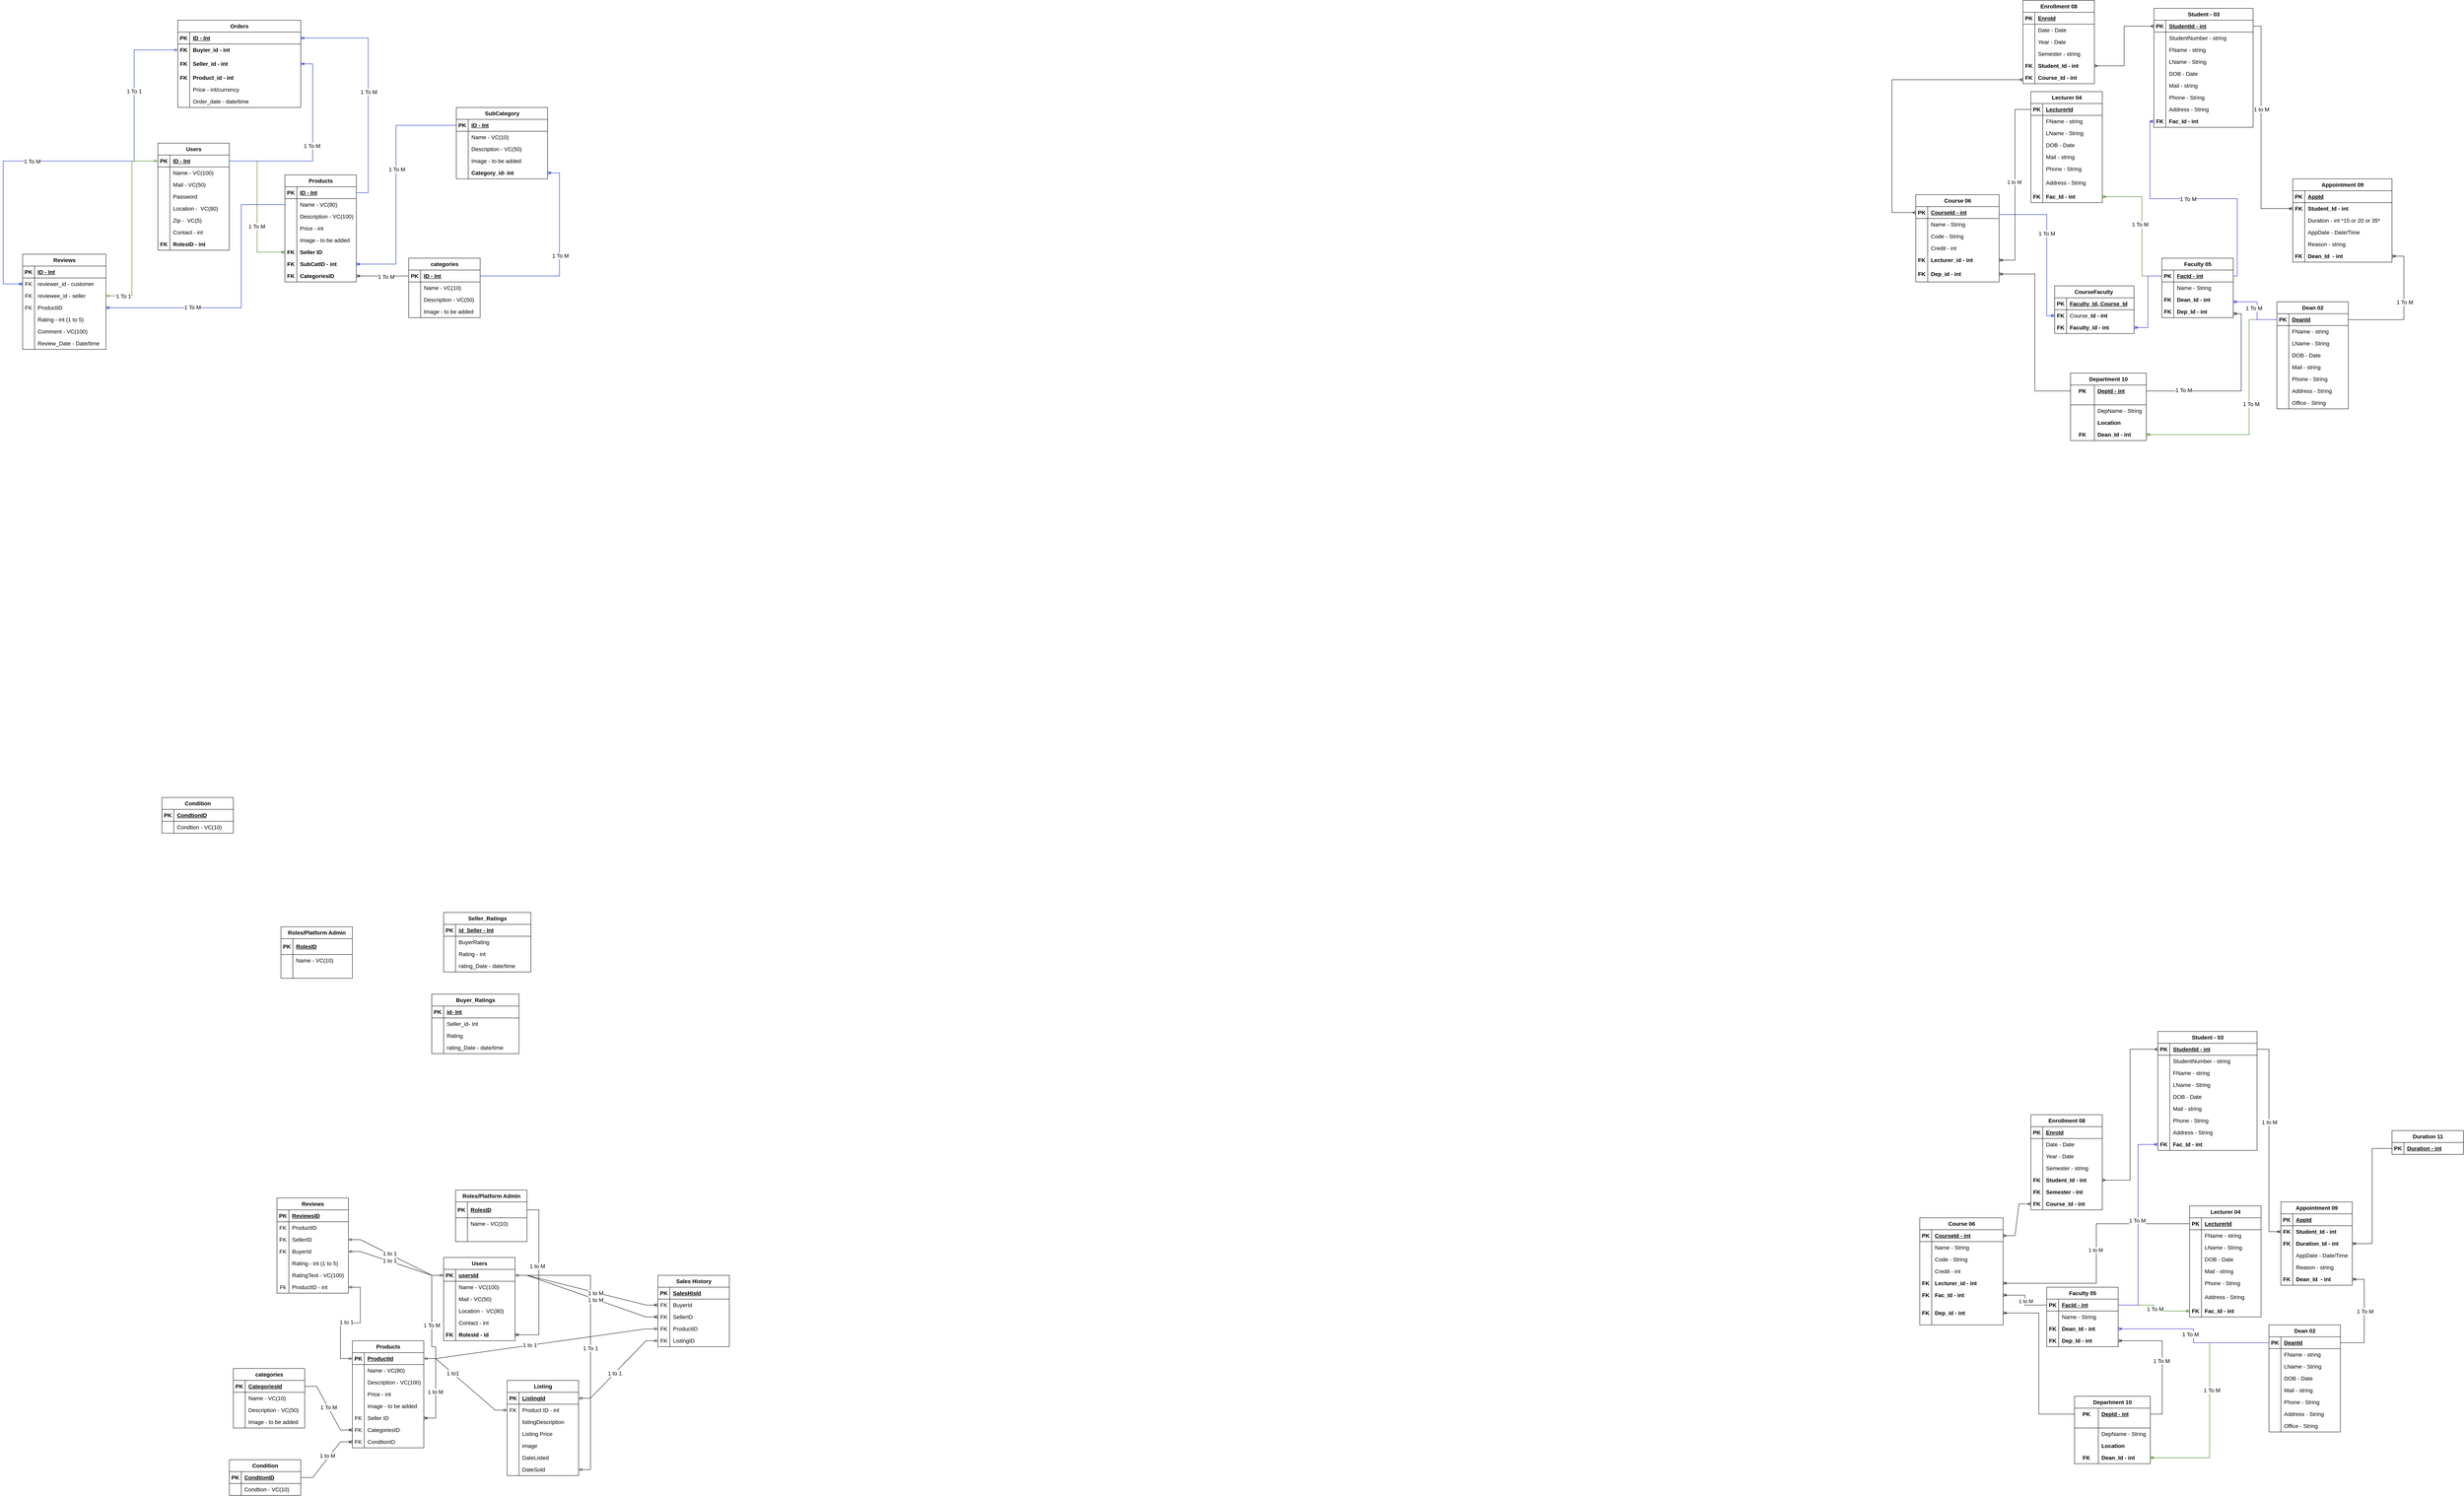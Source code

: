 <mxfile version="21.2.1" type="github">
  <diagram name="Page-1" id="yIQ34EnZDJSl39-8RyJc">
    <mxGraphModel dx="5974" dy="4827" grid="1" gridSize="10" guides="1" tooltips="1" connect="1" arrows="1" fold="1" page="1" pageScale="1" pageWidth="1100" pageHeight="850" background="none" math="0" shadow="0">
      <root>
        <mxCell id="0" />
        <mxCell id="1" parent="0" />
        <mxCell id="iNn5wBe9FJti-6g9DG4j-613" value="" style="edgeStyle=orthogonalEdgeStyle;fontSize=12;html=1;endArrow=ERmandOne;startArrow=ERmandOne;rounded=0;movable=1;resizable=1;rotatable=1;deletable=1;editable=1;locked=0;connectable=1;fillColor=#0050ef;strokeColor=#001DBC;" parent="1" source="iNn5wBe9FJti-6g9DG4j-541" target="iNn5wBe9FJti-6g9DG4j-324" edge="1">
          <mxGeometry width="100" height="100" relative="1" as="geometry">
            <mxPoint x="-2120" y="-1960" as="sourcePoint" />
            <mxPoint x="-2171.18" y="-1510" as="targetPoint" />
            <Array as="points">
              <mxPoint x="-2170" y="-1845" />
              <mxPoint x="-2170" y="-1565" />
            </Array>
          </mxGeometry>
        </mxCell>
        <mxCell id="iNn5wBe9FJti-6g9DG4j-614" value="&lt;font style=&quot;font-size: 14px;&quot;&gt;1 To 1&lt;/font&gt;" style="edgeLabel;html=1;align=center;verticalAlign=middle;resizable=0;points=[];" parent="iNn5wBe9FJti-6g9DG4j-613" vertex="1" connectable="0">
          <mxGeometry x="-0.048" relative="1" as="geometry">
            <mxPoint as="offset" />
          </mxGeometry>
        </mxCell>
        <mxCell id="CM3SY56fpJn7Z1soldPd-5" value="Users" style="shape=table;startSize=30;container=1;collapsible=1;childLayout=tableLayout;fixedRows=1;rowLines=0;fontStyle=1;align=center;resizeLast=1;html=1;fontSize=14;" parent="1" vertex="1">
          <mxGeometry x="-1390" y="1200" width="180" height="210" as="geometry" />
        </mxCell>
        <mxCell id="CM3SY56fpJn7Z1soldPd-6" value="" style="shape=tableRow;horizontal=0;startSize=0;swimlaneHead=0;swimlaneBody=0;fillColor=none;collapsible=0;dropTarget=0;points=[[0,0.5],[1,0.5]];portConstraint=eastwest;top=0;left=0;right=0;bottom=1;fontSize=14;" parent="CM3SY56fpJn7Z1soldPd-5" vertex="1">
          <mxGeometry y="30" width="180" height="30" as="geometry" />
        </mxCell>
        <mxCell id="CM3SY56fpJn7Z1soldPd-7" value="PK" style="shape=partialRectangle;connectable=0;fillColor=none;top=0;left=0;bottom=0;right=0;fontStyle=1;overflow=hidden;whiteSpace=wrap;html=1;fontSize=14;" parent="CM3SY56fpJn7Z1soldPd-6" vertex="1">
          <mxGeometry width="30" height="30" as="geometry">
            <mxRectangle width="30" height="30" as="alternateBounds" />
          </mxGeometry>
        </mxCell>
        <mxCell id="CM3SY56fpJn7Z1soldPd-8" value="usersId" style="shape=partialRectangle;connectable=0;fillColor=none;top=0;left=0;bottom=0;right=0;align=left;spacingLeft=6;fontStyle=5;overflow=hidden;whiteSpace=wrap;html=1;fontSize=14;" parent="CM3SY56fpJn7Z1soldPd-6" vertex="1">
          <mxGeometry x="30" width="150" height="30" as="geometry">
            <mxRectangle width="150" height="30" as="alternateBounds" />
          </mxGeometry>
        </mxCell>
        <mxCell id="CM3SY56fpJn7Z1soldPd-18" value="" style="shape=tableRow;horizontal=0;startSize=0;swimlaneHead=0;swimlaneBody=0;fillColor=none;collapsible=0;dropTarget=0;points=[[0,0.5],[1,0.5]];portConstraint=eastwest;top=0;left=0;right=0;bottom=0;fontSize=14;" parent="CM3SY56fpJn7Z1soldPd-5" vertex="1">
          <mxGeometry y="60" width="180" height="30" as="geometry" />
        </mxCell>
        <mxCell id="CM3SY56fpJn7Z1soldPd-19" value="" style="shape=partialRectangle;connectable=0;fillColor=none;top=0;left=0;bottom=0;right=0;editable=1;overflow=hidden;whiteSpace=wrap;html=1;fontSize=14;" parent="CM3SY56fpJn7Z1soldPd-18" vertex="1">
          <mxGeometry width="30" height="30" as="geometry">
            <mxRectangle width="30" height="30" as="alternateBounds" />
          </mxGeometry>
        </mxCell>
        <mxCell id="CM3SY56fpJn7Z1soldPd-20" value="Name - VC(100)" style="shape=partialRectangle;connectable=0;fillColor=none;top=0;left=0;bottom=0;right=0;align=left;spacingLeft=6;overflow=hidden;whiteSpace=wrap;html=1;fontSize=14;" parent="CM3SY56fpJn7Z1soldPd-18" vertex="1">
          <mxGeometry x="30" width="150" height="30" as="geometry">
            <mxRectangle width="150" height="30" as="alternateBounds" />
          </mxGeometry>
        </mxCell>
        <mxCell id="CM3SY56fpJn7Z1soldPd-129" value="" style="shape=tableRow;horizontal=0;startSize=0;swimlaneHead=0;swimlaneBody=0;fillColor=none;collapsible=0;dropTarget=0;points=[[0,0.5],[1,0.5]];portConstraint=eastwest;top=0;left=0;right=0;bottom=0;fontSize=14;" parent="CM3SY56fpJn7Z1soldPd-5" vertex="1">
          <mxGeometry y="90" width="180" height="30" as="geometry" />
        </mxCell>
        <mxCell id="CM3SY56fpJn7Z1soldPd-130" value="" style="shape=partialRectangle;connectable=0;fillColor=none;top=0;left=0;bottom=0;right=0;editable=1;overflow=hidden;whiteSpace=wrap;html=1;fontSize=14;" parent="CM3SY56fpJn7Z1soldPd-129" vertex="1">
          <mxGeometry width="30" height="30" as="geometry">
            <mxRectangle width="30" height="30" as="alternateBounds" />
          </mxGeometry>
        </mxCell>
        <mxCell id="CM3SY56fpJn7Z1soldPd-131" value="Mail - VC(50)" style="shape=partialRectangle;connectable=0;fillColor=none;top=0;left=0;bottom=0;right=0;align=left;spacingLeft=6;overflow=hidden;whiteSpace=wrap;html=1;fontSize=14;" parent="CM3SY56fpJn7Z1soldPd-129" vertex="1">
          <mxGeometry x="30" width="150" height="30" as="geometry">
            <mxRectangle width="150" height="30" as="alternateBounds" />
          </mxGeometry>
        </mxCell>
        <mxCell id="CM3SY56fpJn7Z1soldPd-135" value="" style="shape=tableRow;horizontal=0;startSize=0;swimlaneHead=0;swimlaneBody=0;fillColor=none;collapsible=0;dropTarget=0;points=[[0,0.5],[1,0.5]];portConstraint=eastwest;top=0;left=0;right=0;bottom=0;fontSize=14;" parent="CM3SY56fpJn7Z1soldPd-5" vertex="1">
          <mxGeometry y="120" width="180" height="30" as="geometry" />
        </mxCell>
        <mxCell id="CM3SY56fpJn7Z1soldPd-136" value="" style="shape=partialRectangle;connectable=0;fillColor=none;top=0;left=0;bottom=0;right=0;editable=1;overflow=hidden;whiteSpace=wrap;html=1;fontSize=14;" parent="CM3SY56fpJn7Z1soldPd-135" vertex="1">
          <mxGeometry width="30" height="30" as="geometry">
            <mxRectangle width="30" height="30" as="alternateBounds" />
          </mxGeometry>
        </mxCell>
        <mxCell id="CM3SY56fpJn7Z1soldPd-137" value="Location -&amp;nbsp; VC(80)" style="shape=partialRectangle;connectable=0;fillColor=none;top=0;left=0;bottom=0;right=0;align=left;spacingLeft=6;overflow=hidden;whiteSpace=wrap;html=1;fontSize=14;" parent="CM3SY56fpJn7Z1soldPd-135" vertex="1">
          <mxGeometry x="30" width="150" height="30" as="geometry">
            <mxRectangle width="150" height="30" as="alternateBounds" />
          </mxGeometry>
        </mxCell>
        <mxCell id="CM3SY56fpJn7Z1soldPd-138" value="" style="shape=tableRow;horizontal=0;startSize=0;swimlaneHead=0;swimlaneBody=0;fillColor=none;collapsible=0;dropTarget=0;points=[[0,0.5],[1,0.5]];portConstraint=eastwest;top=0;left=0;right=0;bottom=0;fontSize=14;" parent="CM3SY56fpJn7Z1soldPd-5" vertex="1">
          <mxGeometry y="150" width="180" height="30" as="geometry" />
        </mxCell>
        <mxCell id="CM3SY56fpJn7Z1soldPd-139" value="" style="shape=partialRectangle;connectable=0;fillColor=none;top=0;left=0;bottom=0;right=0;editable=1;overflow=hidden;whiteSpace=wrap;html=1;fontSize=14;" parent="CM3SY56fpJn7Z1soldPd-138" vertex="1">
          <mxGeometry width="30" height="30" as="geometry">
            <mxRectangle width="30" height="30" as="alternateBounds" />
          </mxGeometry>
        </mxCell>
        <mxCell id="CM3SY56fpJn7Z1soldPd-140" value="Contact - int" style="shape=partialRectangle;connectable=0;fillColor=none;top=0;left=0;bottom=0;right=0;align=left;spacingLeft=6;overflow=hidden;whiteSpace=wrap;html=1;fontSize=14;" parent="CM3SY56fpJn7Z1soldPd-138" vertex="1">
          <mxGeometry x="30" width="150" height="30" as="geometry">
            <mxRectangle width="150" height="30" as="alternateBounds" />
          </mxGeometry>
        </mxCell>
        <mxCell id="CM3SY56fpJn7Z1soldPd-132" value="" style="shape=tableRow;horizontal=0;startSize=0;swimlaneHead=0;swimlaneBody=0;fillColor=none;collapsible=0;dropTarget=0;points=[[0,0.5],[1,0.5]];portConstraint=eastwest;top=0;left=0;right=0;bottom=0;fontSize=14;" parent="CM3SY56fpJn7Z1soldPd-5" vertex="1">
          <mxGeometry y="180" width="180" height="30" as="geometry" />
        </mxCell>
        <mxCell id="CM3SY56fpJn7Z1soldPd-133" value="&lt;b&gt;FK&lt;/b&gt;" style="shape=partialRectangle;connectable=0;fillColor=none;top=0;left=0;bottom=0;right=0;editable=1;overflow=hidden;whiteSpace=wrap;html=1;fontSize=14;" parent="CM3SY56fpJn7Z1soldPd-132" vertex="1">
          <mxGeometry width="30" height="30" as="geometry">
            <mxRectangle width="30" height="30" as="alternateBounds" />
          </mxGeometry>
        </mxCell>
        <mxCell id="CM3SY56fpJn7Z1soldPd-134" value="&lt;b&gt;RolesId - id&lt;/b&gt;" style="shape=partialRectangle;connectable=0;fillColor=none;top=0;left=0;bottom=0;right=0;align=left;spacingLeft=6;overflow=hidden;whiteSpace=wrap;html=1;fontSize=14;" parent="CM3SY56fpJn7Z1soldPd-132" vertex="1">
          <mxGeometry x="30" width="150" height="30" as="geometry">
            <mxRectangle width="150" height="30" as="alternateBounds" />
          </mxGeometry>
        </mxCell>
        <mxCell id="CM3SY56fpJn7Z1soldPd-24" value="Products" style="shape=table;startSize=30;container=1;collapsible=1;childLayout=tableLayout;fixedRows=1;rowLines=0;fontStyle=1;align=center;resizeLast=1;html=1;fontSize=14;" parent="1" vertex="1">
          <mxGeometry x="-1620" y="1410" width="180" height="270" as="geometry" />
        </mxCell>
        <mxCell id="CM3SY56fpJn7Z1soldPd-25" value="" style="shape=tableRow;horizontal=0;startSize=0;swimlaneHead=0;swimlaneBody=0;fillColor=none;collapsible=0;dropTarget=0;points=[[0,0.5],[1,0.5]];portConstraint=eastwest;top=0;left=0;right=0;bottom=1;fontSize=14;" parent="CM3SY56fpJn7Z1soldPd-24" vertex="1">
          <mxGeometry y="30" width="180" height="30" as="geometry" />
        </mxCell>
        <mxCell id="CM3SY56fpJn7Z1soldPd-26" value="PK" style="shape=partialRectangle;connectable=0;fillColor=none;top=0;left=0;bottom=0;right=0;fontStyle=1;overflow=hidden;whiteSpace=wrap;html=1;fontSize=14;" parent="CM3SY56fpJn7Z1soldPd-25" vertex="1">
          <mxGeometry width="30" height="30" as="geometry">
            <mxRectangle width="30" height="30" as="alternateBounds" />
          </mxGeometry>
        </mxCell>
        <mxCell id="CM3SY56fpJn7Z1soldPd-27" value="ProductId" style="shape=partialRectangle;connectable=0;fillColor=none;top=0;left=0;bottom=0;right=0;align=left;spacingLeft=6;fontStyle=5;overflow=hidden;whiteSpace=wrap;html=1;fontSize=14;" parent="CM3SY56fpJn7Z1soldPd-25" vertex="1">
          <mxGeometry x="30" width="150" height="30" as="geometry">
            <mxRectangle width="150" height="30" as="alternateBounds" />
          </mxGeometry>
        </mxCell>
        <mxCell id="CM3SY56fpJn7Z1soldPd-28" value="" style="shape=tableRow;horizontal=0;startSize=0;swimlaneHead=0;swimlaneBody=0;fillColor=none;collapsible=0;dropTarget=0;points=[[0,0.5],[1,0.5]];portConstraint=eastwest;top=0;left=0;right=0;bottom=0;fontSize=14;" parent="CM3SY56fpJn7Z1soldPd-24" vertex="1">
          <mxGeometry y="60" width="180" height="30" as="geometry" />
        </mxCell>
        <mxCell id="CM3SY56fpJn7Z1soldPd-29" value="" style="shape=partialRectangle;connectable=0;fillColor=none;top=0;left=0;bottom=0;right=0;editable=1;overflow=hidden;whiteSpace=wrap;html=1;fontSize=14;" parent="CM3SY56fpJn7Z1soldPd-28" vertex="1">
          <mxGeometry width="30" height="30" as="geometry">
            <mxRectangle width="30" height="30" as="alternateBounds" />
          </mxGeometry>
        </mxCell>
        <mxCell id="CM3SY56fpJn7Z1soldPd-30" value="Name - VC(80)" style="shape=partialRectangle;connectable=0;fillColor=none;top=0;left=0;bottom=0;right=0;align=left;spacingLeft=6;overflow=hidden;whiteSpace=wrap;html=1;fontSize=14;" parent="CM3SY56fpJn7Z1soldPd-28" vertex="1">
          <mxGeometry x="30" width="150" height="30" as="geometry">
            <mxRectangle width="150" height="30" as="alternateBounds" />
          </mxGeometry>
        </mxCell>
        <mxCell id="CM3SY56fpJn7Z1soldPd-141" value="" style="shape=tableRow;horizontal=0;startSize=0;swimlaneHead=0;swimlaneBody=0;fillColor=none;collapsible=0;dropTarget=0;points=[[0,0.5],[1,0.5]];portConstraint=eastwest;top=0;left=0;right=0;bottom=0;fontSize=14;" parent="CM3SY56fpJn7Z1soldPd-24" vertex="1">
          <mxGeometry y="90" width="180" height="30" as="geometry" />
        </mxCell>
        <mxCell id="CM3SY56fpJn7Z1soldPd-142" value="" style="shape=partialRectangle;connectable=0;fillColor=none;top=0;left=0;bottom=0;right=0;editable=1;overflow=hidden;whiteSpace=wrap;html=1;fontSize=14;" parent="CM3SY56fpJn7Z1soldPd-141" vertex="1">
          <mxGeometry width="30" height="30" as="geometry">
            <mxRectangle width="30" height="30" as="alternateBounds" />
          </mxGeometry>
        </mxCell>
        <mxCell id="CM3SY56fpJn7Z1soldPd-143" value="Description - VC(100)" style="shape=partialRectangle;connectable=0;fillColor=none;top=0;left=0;bottom=0;right=0;align=left;spacingLeft=6;overflow=hidden;whiteSpace=wrap;html=1;fontSize=14;" parent="CM3SY56fpJn7Z1soldPd-141" vertex="1">
          <mxGeometry x="30" width="150" height="30" as="geometry">
            <mxRectangle width="150" height="30" as="alternateBounds" />
          </mxGeometry>
        </mxCell>
        <mxCell id="CM3SY56fpJn7Z1soldPd-163" value="" style="shape=tableRow;horizontal=0;startSize=0;swimlaneHead=0;swimlaneBody=0;fillColor=none;collapsible=0;dropTarget=0;points=[[0,0.5],[1,0.5]];portConstraint=eastwest;top=0;left=0;right=0;bottom=0;fontSize=14;" parent="CM3SY56fpJn7Z1soldPd-24" vertex="1">
          <mxGeometry y="120" width="180" height="30" as="geometry" />
        </mxCell>
        <mxCell id="CM3SY56fpJn7Z1soldPd-164" value="" style="shape=partialRectangle;connectable=0;fillColor=none;top=0;left=0;bottom=0;right=0;editable=1;overflow=hidden;whiteSpace=wrap;html=1;fontSize=14;" parent="CM3SY56fpJn7Z1soldPd-163" vertex="1">
          <mxGeometry width="30" height="30" as="geometry">
            <mxRectangle width="30" height="30" as="alternateBounds" />
          </mxGeometry>
        </mxCell>
        <mxCell id="CM3SY56fpJn7Z1soldPd-165" value="Price - int" style="shape=partialRectangle;connectable=0;fillColor=none;top=0;left=0;bottom=0;right=0;align=left;spacingLeft=6;overflow=hidden;whiteSpace=wrap;html=1;fontSize=14;" parent="CM3SY56fpJn7Z1soldPd-163" vertex="1">
          <mxGeometry x="30" width="150" height="30" as="geometry">
            <mxRectangle width="150" height="30" as="alternateBounds" />
          </mxGeometry>
        </mxCell>
        <mxCell id="CM3SY56fpJn7Z1soldPd-166" value="" style="shape=tableRow;horizontal=0;startSize=0;swimlaneHead=0;swimlaneBody=0;fillColor=none;collapsible=0;dropTarget=0;points=[[0,0.5],[1,0.5]];portConstraint=eastwest;top=0;left=0;right=0;bottom=0;fontSize=14;" parent="CM3SY56fpJn7Z1soldPd-24" vertex="1">
          <mxGeometry y="150" width="180" height="30" as="geometry" />
        </mxCell>
        <mxCell id="CM3SY56fpJn7Z1soldPd-167" value="" style="shape=partialRectangle;connectable=0;fillColor=none;top=0;left=0;bottom=0;right=0;editable=1;overflow=hidden;whiteSpace=wrap;html=1;fontSize=14;" parent="CM3SY56fpJn7Z1soldPd-166" vertex="1">
          <mxGeometry width="30" height="30" as="geometry">
            <mxRectangle width="30" height="30" as="alternateBounds" />
          </mxGeometry>
        </mxCell>
        <mxCell id="CM3SY56fpJn7Z1soldPd-168" value="Image - to be added" style="shape=partialRectangle;connectable=0;fillColor=none;top=0;left=0;bottom=0;right=0;align=left;spacingLeft=6;overflow=hidden;whiteSpace=wrap;html=1;fontSize=14;" parent="CM3SY56fpJn7Z1soldPd-166" vertex="1">
          <mxGeometry x="30" width="150" height="30" as="geometry">
            <mxRectangle width="150" height="30" as="alternateBounds" />
          </mxGeometry>
        </mxCell>
        <mxCell id="CM3SY56fpJn7Z1soldPd-144" value="" style="shape=tableRow;horizontal=0;startSize=0;swimlaneHead=0;swimlaneBody=0;fillColor=none;collapsible=0;dropTarget=0;points=[[0,0.5],[1,0.5]];portConstraint=eastwest;top=0;left=0;right=0;bottom=0;fontSize=14;" parent="CM3SY56fpJn7Z1soldPd-24" vertex="1">
          <mxGeometry y="180" width="180" height="30" as="geometry" />
        </mxCell>
        <mxCell id="CM3SY56fpJn7Z1soldPd-145" value="FK" style="shape=partialRectangle;connectable=0;fillColor=none;top=0;left=0;bottom=0;right=0;editable=1;overflow=hidden;whiteSpace=wrap;html=1;fontSize=14;" parent="CM3SY56fpJn7Z1soldPd-144" vertex="1">
          <mxGeometry width="30" height="30" as="geometry">
            <mxRectangle width="30" height="30" as="alternateBounds" />
          </mxGeometry>
        </mxCell>
        <mxCell id="CM3SY56fpJn7Z1soldPd-146" value="Seller ID" style="shape=partialRectangle;connectable=0;fillColor=none;top=0;left=0;bottom=0;right=0;align=left;spacingLeft=6;overflow=hidden;whiteSpace=wrap;html=1;fontSize=14;" parent="CM3SY56fpJn7Z1soldPd-144" vertex="1">
          <mxGeometry x="30" width="150" height="30" as="geometry">
            <mxRectangle width="150" height="30" as="alternateBounds" />
          </mxGeometry>
        </mxCell>
        <mxCell id="CM3SY56fpJn7Z1soldPd-100" value="" style="shape=tableRow;horizontal=0;startSize=0;swimlaneHead=0;swimlaneBody=0;fillColor=none;collapsible=0;dropTarget=0;points=[[0,0.5],[1,0.5]];portConstraint=eastwest;top=0;left=0;right=0;bottom=0;fontSize=14;" parent="CM3SY56fpJn7Z1soldPd-24" vertex="1">
          <mxGeometry y="210" width="180" height="30" as="geometry" />
        </mxCell>
        <mxCell id="CM3SY56fpJn7Z1soldPd-101" value="FK" style="shape=partialRectangle;connectable=0;fillColor=none;top=0;left=0;bottom=0;right=0;editable=1;overflow=hidden;whiteSpace=wrap;html=1;fontSize=14;" parent="CM3SY56fpJn7Z1soldPd-100" vertex="1">
          <mxGeometry width="30" height="30" as="geometry">
            <mxRectangle width="30" height="30" as="alternateBounds" />
          </mxGeometry>
        </mxCell>
        <mxCell id="CM3SY56fpJn7Z1soldPd-102" value="CategoriesID" style="shape=partialRectangle;connectable=0;fillColor=none;top=0;left=0;bottom=0;right=0;align=left;spacingLeft=6;overflow=hidden;whiteSpace=wrap;html=1;fontSize=14;" parent="CM3SY56fpJn7Z1soldPd-100" vertex="1">
          <mxGeometry x="30" width="150" height="30" as="geometry">
            <mxRectangle width="150" height="30" as="alternateBounds" />
          </mxGeometry>
        </mxCell>
        <mxCell id="CM3SY56fpJn7Z1soldPd-157" value="" style="shape=tableRow;horizontal=0;startSize=0;swimlaneHead=0;swimlaneBody=0;fillColor=none;collapsible=0;dropTarget=0;points=[[0,0.5],[1,0.5]];portConstraint=eastwest;top=0;left=0;right=0;bottom=0;fontSize=14;" parent="CM3SY56fpJn7Z1soldPd-24" vertex="1">
          <mxGeometry y="240" width="180" height="30" as="geometry" />
        </mxCell>
        <mxCell id="CM3SY56fpJn7Z1soldPd-158" value="FK" style="shape=partialRectangle;connectable=0;fillColor=none;top=0;left=0;bottom=0;right=0;editable=1;overflow=hidden;whiteSpace=wrap;html=1;fontSize=14;" parent="CM3SY56fpJn7Z1soldPd-157" vertex="1">
          <mxGeometry width="30" height="30" as="geometry">
            <mxRectangle width="30" height="30" as="alternateBounds" />
          </mxGeometry>
        </mxCell>
        <mxCell id="CM3SY56fpJn7Z1soldPd-159" value="CondtionID" style="shape=partialRectangle;connectable=0;fillColor=none;top=0;left=0;bottom=0;right=0;align=left;spacingLeft=6;overflow=hidden;whiteSpace=wrap;html=1;fontSize=14;" parent="CM3SY56fpJn7Z1soldPd-157" vertex="1">
          <mxGeometry x="30" width="150" height="30" as="geometry">
            <mxRectangle width="150" height="30" as="alternateBounds" />
          </mxGeometry>
        </mxCell>
        <mxCell id="CM3SY56fpJn7Z1soldPd-38" value="Listing" style="shape=table;startSize=30;container=1;collapsible=1;childLayout=tableLayout;fixedRows=1;rowLines=0;fontStyle=1;align=center;resizeLast=1;html=1;fontSize=14;" parent="1" vertex="1">
          <mxGeometry x="-1230" y="1510" width="180" height="240" as="geometry" />
        </mxCell>
        <mxCell id="CM3SY56fpJn7Z1soldPd-39" value="" style="shape=tableRow;horizontal=0;startSize=0;swimlaneHead=0;swimlaneBody=0;fillColor=none;collapsible=0;dropTarget=0;points=[[0,0.5],[1,0.5]];portConstraint=eastwest;top=0;left=0;right=0;bottom=1;fontSize=14;" parent="CM3SY56fpJn7Z1soldPd-38" vertex="1">
          <mxGeometry y="30" width="180" height="30" as="geometry" />
        </mxCell>
        <mxCell id="CM3SY56fpJn7Z1soldPd-40" value="PK" style="shape=partialRectangle;connectable=0;fillColor=none;top=0;left=0;bottom=0;right=0;fontStyle=1;overflow=hidden;whiteSpace=wrap;html=1;fontSize=14;" parent="CM3SY56fpJn7Z1soldPd-39" vertex="1">
          <mxGeometry width="30" height="30" as="geometry">
            <mxRectangle width="30" height="30" as="alternateBounds" />
          </mxGeometry>
        </mxCell>
        <mxCell id="CM3SY56fpJn7Z1soldPd-41" value="ListingId" style="shape=partialRectangle;connectable=0;fillColor=none;top=0;left=0;bottom=0;right=0;align=left;spacingLeft=6;fontStyle=5;overflow=hidden;whiteSpace=wrap;html=1;fontSize=14;" parent="CM3SY56fpJn7Z1soldPd-39" vertex="1">
          <mxGeometry x="30" width="150" height="30" as="geometry">
            <mxRectangle width="150" height="30" as="alternateBounds" />
          </mxGeometry>
        </mxCell>
        <mxCell id="CM3SY56fpJn7Z1soldPd-193" value="" style="shape=tableRow;horizontal=0;startSize=0;swimlaneHead=0;swimlaneBody=0;fillColor=none;collapsible=0;dropTarget=0;points=[[0,0.5],[1,0.5]];portConstraint=eastwest;top=0;left=0;right=0;bottom=0;fontSize=14;" parent="CM3SY56fpJn7Z1soldPd-38" vertex="1">
          <mxGeometry y="60" width="180" height="30" as="geometry" />
        </mxCell>
        <mxCell id="CM3SY56fpJn7Z1soldPd-194" value="FK" style="shape=partialRectangle;connectable=0;fillColor=none;top=0;left=0;bottom=0;right=0;editable=1;overflow=hidden;whiteSpace=wrap;html=1;fontSize=14;" parent="CM3SY56fpJn7Z1soldPd-193" vertex="1">
          <mxGeometry width="30" height="30" as="geometry">
            <mxRectangle width="30" height="30" as="alternateBounds" />
          </mxGeometry>
        </mxCell>
        <mxCell id="CM3SY56fpJn7Z1soldPd-195" value="Product ID - int" style="shape=partialRectangle;connectable=0;fillColor=none;top=0;left=0;bottom=0;right=0;align=left;spacingLeft=6;overflow=hidden;whiteSpace=wrap;html=1;fontSize=14;" parent="CM3SY56fpJn7Z1soldPd-193" vertex="1">
          <mxGeometry x="30" width="150" height="30" as="geometry">
            <mxRectangle width="150" height="30" as="alternateBounds" />
          </mxGeometry>
        </mxCell>
        <mxCell id="CM3SY56fpJn7Z1soldPd-196" value="" style="shape=tableRow;horizontal=0;startSize=0;swimlaneHead=0;swimlaneBody=0;fillColor=none;collapsible=0;dropTarget=0;points=[[0,0.5],[1,0.5]];portConstraint=eastwest;top=0;left=0;right=0;bottom=0;fontSize=14;" parent="CM3SY56fpJn7Z1soldPd-38" vertex="1">
          <mxGeometry y="90" width="180" height="30" as="geometry" />
        </mxCell>
        <mxCell id="CM3SY56fpJn7Z1soldPd-197" value="" style="shape=partialRectangle;connectable=0;fillColor=none;top=0;left=0;bottom=0;right=0;editable=1;overflow=hidden;whiteSpace=wrap;html=1;fontSize=14;" parent="CM3SY56fpJn7Z1soldPd-196" vertex="1">
          <mxGeometry width="30" height="30" as="geometry">
            <mxRectangle width="30" height="30" as="alternateBounds" />
          </mxGeometry>
        </mxCell>
        <mxCell id="CM3SY56fpJn7Z1soldPd-198" value="listingDescription" style="shape=partialRectangle;connectable=0;fillColor=none;top=0;left=0;bottom=0;right=0;align=left;spacingLeft=6;overflow=hidden;whiteSpace=wrap;html=1;fontSize=14;" parent="CM3SY56fpJn7Z1soldPd-196" vertex="1">
          <mxGeometry x="30" width="150" height="30" as="geometry">
            <mxRectangle width="150" height="30" as="alternateBounds" />
          </mxGeometry>
        </mxCell>
        <mxCell id="CM3SY56fpJn7Z1soldPd-199" value="" style="shape=tableRow;horizontal=0;startSize=0;swimlaneHead=0;swimlaneBody=0;fillColor=none;collapsible=0;dropTarget=0;points=[[0,0.5],[1,0.5]];portConstraint=eastwest;top=0;left=0;right=0;bottom=0;fontSize=14;" parent="CM3SY56fpJn7Z1soldPd-38" vertex="1">
          <mxGeometry y="120" width="180" height="30" as="geometry" />
        </mxCell>
        <mxCell id="CM3SY56fpJn7Z1soldPd-200" value="" style="shape=partialRectangle;connectable=0;fillColor=none;top=0;left=0;bottom=0;right=0;editable=1;overflow=hidden;whiteSpace=wrap;html=1;fontSize=14;" parent="CM3SY56fpJn7Z1soldPd-199" vertex="1">
          <mxGeometry width="30" height="30" as="geometry">
            <mxRectangle width="30" height="30" as="alternateBounds" />
          </mxGeometry>
        </mxCell>
        <mxCell id="CM3SY56fpJn7Z1soldPd-201" value="Listing Price" style="shape=partialRectangle;connectable=0;fillColor=none;top=0;left=0;bottom=0;right=0;align=left;spacingLeft=6;overflow=hidden;whiteSpace=wrap;html=1;fontSize=14;" parent="CM3SY56fpJn7Z1soldPd-199" vertex="1">
          <mxGeometry x="30" width="150" height="30" as="geometry">
            <mxRectangle width="150" height="30" as="alternateBounds" />
          </mxGeometry>
        </mxCell>
        <mxCell id="CM3SY56fpJn7Z1soldPd-202" value="" style="shape=tableRow;horizontal=0;startSize=0;swimlaneHead=0;swimlaneBody=0;fillColor=none;collapsible=0;dropTarget=0;points=[[0,0.5],[1,0.5]];portConstraint=eastwest;top=0;left=0;right=0;bottom=0;fontSize=14;" parent="CM3SY56fpJn7Z1soldPd-38" vertex="1">
          <mxGeometry y="150" width="180" height="30" as="geometry" />
        </mxCell>
        <mxCell id="CM3SY56fpJn7Z1soldPd-203" value="" style="shape=partialRectangle;connectable=0;fillColor=none;top=0;left=0;bottom=0;right=0;editable=1;overflow=hidden;whiteSpace=wrap;html=1;fontSize=14;" parent="CM3SY56fpJn7Z1soldPd-202" vertex="1">
          <mxGeometry width="30" height="30" as="geometry">
            <mxRectangle width="30" height="30" as="alternateBounds" />
          </mxGeometry>
        </mxCell>
        <mxCell id="CM3SY56fpJn7Z1soldPd-204" value="image" style="shape=partialRectangle;connectable=0;fillColor=none;top=0;left=0;bottom=0;right=0;align=left;spacingLeft=6;overflow=hidden;whiteSpace=wrap;html=1;fontSize=14;" parent="CM3SY56fpJn7Z1soldPd-202" vertex="1">
          <mxGeometry x="30" width="150" height="30" as="geometry">
            <mxRectangle width="150" height="30" as="alternateBounds" />
          </mxGeometry>
        </mxCell>
        <mxCell id="CM3SY56fpJn7Z1soldPd-205" value="" style="shape=tableRow;horizontal=0;startSize=0;swimlaneHead=0;swimlaneBody=0;fillColor=none;collapsible=0;dropTarget=0;points=[[0,0.5],[1,0.5]];portConstraint=eastwest;top=0;left=0;right=0;bottom=0;fontSize=14;" parent="CM3SY56fpJn7Z1soldPd-38" vertex="1">
          <mxGeometry y="180" width="180" height="30" as="geometry" />
        </mxCell>
        <mxCell id="CM3SY56fpJn7Z1soldPd-206" value="" style="shape=partialRectangle;connectable=0;fillColor=none;top=0;left=0;bottom=0;right=0;editable=1;overflow=hidden;whiteSpace=wrap;html=1;fontSize=14;" parent="CM3SY56fpJn7Z1soldPd-205" vertex="1">
          <mxGeometry width="30" height="30" as="geometry">
            <mxRectangle width="30" height="30" as="alternateBounds" />
          </mxGeometry>
        </mxCell>
        <mxCell id="CM3SY56fpJn7Z1soldPd-207" value="DateListed" style="shape=partialRectangle;connectable=0;fillColor=none;top=0;left=0;bottom=0;right=0;align=left;spacingLeft=6;overflow=hidden;whiteSpace=wrap;html=1;fontSize=14;" parent="CM3SY56fpJn7Z1soldPd-205" vertex="1">
          <mxGeometry x="30" width="150" height="30" as="geometry">
            <mxRectangle width="150" height="30" as="alternateBounds" />
          </mxGeometry>
        </mxCell>
        <mxCell id="CM3SY56fpJn7Z1soldPd-84" value="" style="shape=tableRow;horizontal=0;startSize=0;swimlaneHead=0;swimlaneBody=0;fillColor=none;collapsible=0;dropTarget=0;points=[[0,0.5],[1,0.5]];portConstraint=eastwest;top=0;left=0;right=0;bottom=0;fontSize=14;" parent="CM3SY56fpJn7Z1soldPd-38" vertex="1">
          <mxGeometry y="210" width="180" height="30" as="geometry" />
        </mxCell>
        <mxCell id="CM3SY56fpJn7Z1soldPd-85" value="" style="shape=partialRectangle;connectable=0;fillColor=none;top=0;left=0;bottom=0;right=0;editable=1;overflow=hidden;whiteSpace=wrap;html=1;fontSize=14;" parent="CM3SY56fpJn7Z1soldPd-84" vertex="1">
          <mxGeometry width="30" height="30" as="geometry">
            <mxRectangle width="30" height="30" as="alternateBounds" />
          </mxGeometry>
        </mxCell>
        <mxCell id="CM3SY56fpJn7Z1soldPd-86" value="DateSold" style="shape=partialRectangle;connectable=0;fillColor=none;top=0;left=0;bottom=0;right=0;align=left;spacingLeft=6;overflow=hidden;whiteSpace=wrap;html=1;fontSize=14;" parent="CM3SY56fpJn7Z1soldPd-84" vertex="1">
          <mxGeometry x="30" width="150" height="30" as="geometry">
            <mxRectangle width="150" height="30" as="alternateBounds" />
          </mxGeometry>
        </mxCell>
        <mxCell id="CM3SY56fpJn7Z1soldPd-45" value="Reviews" style="shape=table;startSize=30;container=1;collapsible=1;childLayout=tableLayout;fixedRows=1;rowLines=0;fontStyle=1;align=center;resizeLast=1;html=1;fontSize=14;" parent="1" vertex="1">
          <mxGeometry x="-1810" y="1050" width="180" height="240" as="geometry" />
        </mxCell>
        <mxCell id="CM3SY56fpJn7Z1soldPd-46" value="" style="shape=tableRow;horizontal=0;startSize=0;swimlaneHead=0;swimlaneBody=0;fillColor=none;collapsible=0;dropTarget=0;points=[[0,0.5],[1,0.5]];portConstraint=eastwest;top=0;left=0;right=0;bottom=1;fontSize=14;" parent="CM3SY56fpJn7Z1soldPd-45" vertex="1">
          <mxGeometry y="30" width="180" height="30" as="geometry" />
        </mxCell>
        <mxCell id="CM3SY56fpJn7Z1soldPd-47" value="PK" style="shape=partialRectangle;connectable=0;fillColor=none;top=0;left=0;bottom=0;right=0;fontStyle=1;overflow=hidden;whiteSpace=wrap;html=1;fontSize=14;" parent="CM3SY56fpJn7Z1soldPd-46" vertex="1">
          <mxGeometry width="30" height="30" as="geometry">
            <mxRectangle width="30" height="30" as="alternateBounds" />
          </mxGeometry>
        </mxCell>
        <mxCell id="CM3SY56fpJn7Z1soldPd-48" value="ReviewsID" style="shape=partialRectangle;connectable=0;fillColor=none;top=0;left=0;bottom=0;right=0;align=left;spacingLeft=6;fontStyle=5;overflow=hidden;whiteSpace=wrap;html=1;fontSize=14;" parent="CM3SY56fpJn7Z1soldPd-46" vertex="1">
          <mxGeometry x="30" width="150" height="30" as="geometry">
            <mxRectangle width="150" height="30" as="alternateBounds" />
          </mxGeometry>
        </mxCell>
        <mxCell id="CM3SY56fpJn7Z1soldPd-49" value="" style="shape=tableRow;horizontal=0;startSize=0;swimlaneHead=0;swimlaneBody=0;fillColor=none;collapsible=0;dropTarget=0;points=[[0,0.5],[1,0.5]];portConstraint=eastwest;top=0;left=0;right=0;bottom=0;fontSize=14;" parent="CM3SY56fpJn7Z1soldPd-45" vertex="1">
          <mxGeometry y="60" width="180" height="30" as="geometry" />
        </mxCell>
        <mxCell id="CM3SY56fpJn7Z1soldPd-50" value="FK" style="shape=partialRectangle;connectable=0;fillColor=none;top=0;left=0;bottom=0;right=0;editable=1;overflow=hidden;whiteSpace=wrap;html=1;fontSize=14;" parent="CM3SY56fpJn7Z1soldPd-49" vertex="1">
          <mxGeometry width="30" height="30" as="geometry">
            <mxRectangle width="30" height="30" as="alternateBounds" />
          </mxGeometry>
        </mxCell>
        <mxCell id="CM3SY56fpJn7Z1soldPd-51" value="ProductID" style="shape=partialRectangle;connectable=0;fillColor=none;top=0;left=0;bottom=0;right=0;align=left;spacingLeft=6;overflow=hidden;whiteSpace=wrap;html=1;fontSize=14;" parent="CM3SY56fpJn7Z1soldPd-49" vertex="1">
          <mxGeometry x="30" width="150" height="30" as="geometry">
            <mxRectangle width="150" height="30" as="alternateBounds" />
          </mxGeometry>
        </mxCell>
        <mxCell id="CM3SY56fpJn7Z1soldPd-52" value="" style="shape=tableRow;horizontal=0;startSize=0;swimlaneHead=0;swimlaneBody=0;fillColor=none;collapsible=0;dropTarget=0;points=[[0,0.5],[1,0.5]];portConstraint=eastwest;top=0;left=0;right=0;bottom=0;fontSize=14;" parent="CM3SY56fpJn7Z1soldPd-45" vertex="1">
          <mxGeometry y="90" width="180" height="30" as="geometry" />
        </mxCell>
        <mxCell id="CM3SY56fpJn7Z1soldPd-53" value="FK" style="shape=partialRectangle;connectable=0;fillColor=none;top=0;left=0;bottom=0;right=0;editable=1;overflow=hidden;whiteSpace=wrap;html=1;fontSize=14;" parent="CM3SY56fpJn7Z1soldPd-52" vertex="1">
          <mxGeometry width="30" height="30" as="geometry">
            <mxRectangle width="30" height="30" as="alternateBounds" />
          </mxGeometry>
        </mxCell>
        <mxCell id="CM3SY56fpJn7Z1soldPd-54" value="SellerID" style="shape=partialRectangle;connectable=0;fillColor=none;top=0;left=0;bottom=0;right=0;align=left;spacingLeft=6;overflow=hidden;whiteSpace=wrap;html=1;fontSize=14;" parent="CM3SY56fpJn7Z1soldPd-52" vertex="1">
          <mxGeometry x="30" width="150" height="30" as="geometry">
            <mxRectangle width="150" height="30" as="alternateBounds" />
          </mxGeometry>
        </mxCell>
        <mxCell id="CM3SY56fpJn7Z1soldPd-87" value="" style="shape=tableRow;horizontal=0;startSize=0;swimlaneHead=0;swimlaneBody=0;fillColor=none;collapsible=0;dropTarget=0;points=[[0,0.5],[1,0.5]];portConstraint=eastwest;top=0;left=0;right=0;bottom=0;fontSize=14;" parent="CM3SY56fpJn7Z1soldPd-45" vertex="1">
          <mxGeometry y="120" width="180" height="30" as="geometry" />
        </mxCell>
        <mxCell id="CM3SY56fpJn7Z1soldPd-88" value="FK" style="shape=partialRectangle;connectable=0;fillColor=none;top=0;left=0;bottom=0;right=0;editable=1;overflow=hidden;whiteSpace=wrap;html=1;fontSize=14;" parent="CM3SY56fpJn7Z1soldPd-87" vertex="1">
          <mxGeometry width="30" height="30" as="geometry">
            <mxRectangle width="30" height="30" as="alternateBounds" />
          </mxGeometry>
        </mxCell>
        <mxCell id="CM3SY56fpJn7Z1soldPd-89" value="BuyerId" style="shape=partialRectangle;connectable=0;fillColor=none;top=0;left=0;bottom=0;right=0;align=left;spacingLeft=6;overflow=hidden;whiteSpace=wrap;html=1;fontSize=14;" parent="CM3SY56fpJn7Z1soldPd-87" vertex="1">
          <mxGeometry x="30" width="150" height="30" as="geometry">
            <mxRectangle width="150" height="30" as="alternateBounds" />
          </mxGeometry>
        </mxCell>
        <mxCell id="CM3SY56fpJn7Z1soldPd-210" value="" style="shape=tableRow;horizontal=0;startSize=0;swimlaneHead=0;swimlaneBody=0;fillColor=none;collapsible=0;dropTarget=0;points=[[0,0.5],[1,0.5]];portConstraint=eastwest;top=0;left=0;right=0;bottom=0;fontSize=14;" parent="CM3SY56fpJn7Z1soldPd-45" vertex="1">
          <mxGeometry y="150" width="180" height="30" as="geometry" />
        </mxCell>
        <mxCell id="CM3SY56fpJn7Z1soldPd-211" value="" style="shape=partialRectangle;connectable=0;fillColor=none;top=0;left=0;bottom=0;right=0;editable=1;overflow=hidden;whiteSpace=wrap;html=1;fontSize=14;" parent="CM3SY56fpJn7Z1soldPd-210" vertex="1">
          <mxGeometry width="30" height="30" as="geometry">
            <mxRectangle width="30" height="30" as="alternateBounds" />
          </mxGeometry>
        </mxCell>
        <mxCell id="CM3SY56fpJn7Z1soldPd-212" value="Rating - int (1 to 5)" style="shape=partialRectangle;connectable=0;fillColor=none;top=0;left=0;bottom=0;right=0;align=left;spacingLeft=6;overflow=hidden;whiteSpace=wrap;html=1;fontSize=14;" parent="CM3SY56fpJn7Z1soldPd-210" vertex="1">
          <mxGeometry x="30" width="150" height="30" as="geometry">
            <mxRectangle width="150" height="30" as="alternateBounds" />
          </mxGeometry>
        </mxCell>
        <mxCell id="CM3SY56fpJn7Z1soldPd-213" value="" style="shape=tableRow;horizontal=0;startSize=0;swimlaneHead=0;swimlaneBody=0;fillColor=none;collapsible=0;dropTarget=0;points=[[0,0.5],[1,0.5]];portConstraint=eastwest;top=0;left=0;right=0;bottom=0;fontSize=14;" parent="CM3SY56fpJn7Z1soldPd-45" vertex="1">
          <mxGeometry y="180" width="180" height="30" as="geometry" />
        </mxCell>
        <mxCell id="CM3SY56fpJn7Z1soldPd-214" value="" style="shape=partialRectangle;connectable=0;fillColor=none;top=0;left=0;bottom=0;right=0;editable=1;overflow=hidden;whiteSpace=wrap;html=1;fontSize=14;" parent="CM3SY56fpJn7Z1soldPd-213" vertex="1">
          <mxGeometry width="30" height="30" as="geometry">
            <mxRectangle width="30" height="30" as="alternateBounds" />
          </mxGeometry>
        </mxCell>
        <mxCell id="CM3SY56fpJn7Z1soldPd-215" value="RatingText - VC(100)" style="shape=partialRectangle;connectable=0;fillColor=none;top=0;left=0;bottom=0;right=0;align=left;spacingLeft=6;overflow=hidden;whiteSpace=wrap;html=1;fontSize=14;" parent="CM3SY56fpJn7Z1soldPd-213" vertex="1">
          <mxGeometry x="30" width="150" height="30" as="geometry">
            <mxRectangle width="150" height="30" as="alternateBounds" />
          </mxGeometry>
        </mxCell>
        <mxCell id="ViLllfKRS_G_p1Lc-L2j-1" value="" style="shape=tableRow;horizontal=0;startSize=0;swimlaneHead=0;swimlaneBody=0;fillColor=none;collapsible=0;dropTarget=0;points=[[0,0.5],[1,0.5]];portConstraint=eastwest;top=0;left=0;right=0;bottom=0;fontSize=14;" parent="CM3SY56fpJn7Z1soldPd-45" vertex="1">
          <mxGeometry y="210" width="180" height="30" as="geometry" />
        </mxCell>
        <mxCell id="ViLllfKRS_G_p1Lc-L2j-2" value="Fk" style="shape=partialRectangle;connectable=0;fillColor=none;top=0;left=0;bottom=0;right=0;editable=1;overflow=hidden;whiteSpace=wrap;html=1;fontSize=14;" parent="ViLllfKRS_G_p1Lc-L2j-1" vertex="1">
          <mxGeometry width="30" height="30" as="geometry">
            <mxRectangle width="30" height="30" as="alternateBounds" />
          </mxGeometry>
        </mxCell>
        <mxCell id="ViLllfKRS_G_p1Lc-L2j-3" value="ProductID - int" style="shape=partialRectangle;connectable=0;fillColor=none;top=0;left=0;bottom=0;right=0;align=left;spacingLeft=6;overflow=hidden;whiteSpace=wrap;html=1;fontSize=14;" parent="ViLllfKRS_G_p1Lc-L2j-1" vertex="1">
          <mxGeometry x="30" width="150" height="30" as="geometry">
            <mxRectangle width="150" height="30" as="alternateBounds" />
          </mxGeometry>
        </mxCell>
        <mxCell id="CM3SY56fpJn7Z1soldPd-55" value="Roles/Platform Admin" style="shape=table;startSize=30;container=1;collapsible=1;childLayout=tableLayout;fixedRows=1;rowLines=0;fontStyle=1;align=center;resizeLast=1;html=1;fontSize=14;" parent="1" vertex="1">
          <mxGeometry x="-1360" y="1030" width="180" height="130.0" as="geometry" />
        </mxCell>
        <mxCell id="CM3SY56fpJn7Z1soldPd-56" value="" style="shape=tableRow;horizontal=0;startSize=0;swimlaneHead=0;swimlaneBody=0;fillColor=none;collapsible=0;dropTarget=0;points=[[0,0.5],[1,0.5]];portConstraint=eastwest;top=0;left=0;right=0;bottom=1;fontSize=14;" parent="CM3SY56fpJn7Z1soldPd-55" vertex="1">
          <mxGeometry y="30" width="180" height="40" as="geometry" />
        </mxCell>
        <mxCell id="CM3SY56fpJn7Z1soldPd-57" value="PK" style="shape=partialRectangle;connectable=0;fillColor=none;top=0;left=0;bottom=0;right=0;fontStyle=1;overflow=hidden;whiteSpace=wrap;html=1;fontSize=14;" parent="CM3SY56fpJn7Z1soldPd-56" vertex="1">
          <mxGeometry width="30" height="40" as="geometry">
            <mxRectangle width="30" height="40" as="alternateBounds" />
          </mxGeometry>
        </mxCell>
        <mxCell id="CM3SY56fpJn7Z1soldPd-58" value="RolesID" style="shape=partialRectangle;connectable=0;fillColor=none;top=0;left=0;bottom=0;right=0;align=left;spacingLeft=6;fontStyle=5;overflow=hidden;whiteSpace=wrap;html=1;fontSize=14;" parent="CM3SY56fpJn7Z1soldPd-56" vertex="1">
          <mxGeometry x="30" width="150" height="40" as="geometry">
            <mxRectangle width="150" height="40" as="alternateBounds" />
          </mxGeometry>
        </mxCell>
        <mxCell id="CM3SY56fpJn7Z1soldPd-59" value="" style="shape=tableRow;horizontal=0;startSize=0;swimlaneHead=0;swimlaneBody=0;fillColor=none;collapsible=0;dropTarget=0;points=[[0,0.5],[1,0.5]];portConstraint=eastwest;top=0;left=0;right=0;bottom=0;fontSize=14;" parent="CM3SY56fpJn7Z1soldPd-55" vertex="1">
          <mxGeometry y="70" width="180" height="30" as="geometry" />
        </mxCell>
        <mxCell id="CM3SY56fpJn7Z1soldPd-60" value="" style="shape=partialRectangle;connectable=0;fillColor=none;top=0;left=0;bottom=0;right=0;editable=1;overflow=hidden;whiteSpace=wrap;html=1;fontSize=14;" parent="CM3SY56fpJn7Z1soldPd-59" vertex="1">
          <mxGeometry width="30" height="30" as="geometry">
            <mxRectangle width="30" height="30" as="alternateBounds" />
          </mxGeometry>
        </mxCell>
        <mxCell id="CM3SY56fpJn7Z1soldPd-61" value="Name - VC(10)" style="shape=partialRectangle;connectable=0;fillColor=none;top=0;left=0;bottom=0;right=0;align=left;spacingLeft=6;overflow=hidden;whiteSpace=wrap;html=1;fontSize=14;" parent="CM3SY56fpJn7Z1soldPd-59" vertex="1">
          <mxGeometry x="30" width="150" height="30" as="geometry">
            <mxRectangle width="150" height="30" as="alternateBounds" />
          </mxGeometry>
        </mxCell>
        <mxCell id="CM3SY56fpJn7Z1soldPd-62" value="" style="shape=tableRow;horizontal=0;startSize=0;swimlaneHead=0;swimlaneBody=0;fillColor=none;collapsible=0;dropTarget=0;points=[[0,0.5],[1,0.5]];portConstraint=eastwest;top=0;left=0;right=0;bottom=0;fontSize=14;" parent="CM3SY56fpJn7Z1soldPd-55" vertex="1">
          <mxGeometry y="100" width="180" height="30" as="geometry" />
        </mxCell>
        <mxCell id="CM3SY56fpJn7Z1soldPd-63" value="" style="shape=partialRectangle;connectable=0;fillColor=none;top=0;left=0;bottom=0;right=0;editable=1;overflow=hidden;whiteSpace=wrap;html=1;fontSize=14;" parent="CM3SY56fpJn7Z1soldPd-62" vertex="1">
          <mxGeometry width="30" height="30" as="geometry">
            <mxRectangle width="30" height="30" as="alternateBounds" />
          </mxGeometry>
        </mxCell>
        <mxCell id="CM3SY56fpJn7Z1soldPd-64" value="" style="shape=partialRectangle;connectable=0;fillColor=none;top=0;left=0;bottom=0;right=0;align=left;spacingLeft=6;overflow=hidden;whiteSpace=wrap;html=1;fontSize=14;" parent="CM3SY56fpJn7Z1soldPd-62" vertex="1">
          <mxGeometry x="30" width="150" height="30" as="geometry">
            <mxRectangle width="150" height="30" as="alternateBounds" />
          </mxGeometry>
        </mxCell>
        <mxCell id="CM3SY56fpJn7Z1soldPd-74" value="Sales History" style="shape=table;startSize=30;container=1;collapsible=1;childLayout=tableLayout;fixedRows=1;rowLines=0;fontStyle=1;align=center;resizeLast=1;html=1;fontSize=14;" parent="1" vertex="1">
          <mxGeometry x="-850" y="1245" width="180" height="180" as="geometry" />
        </mxCell>
        <mxCell id="CM3SY56fpJn7Z1soldPd-75" value="" style="shape=tableRow;horizontal=0;startSize=0;swimlaneHead=0;swimlaneBody=0;fillColor=none;collapsible=0;dropTarget=0;points=[[0,0.5],[1,0.5]];portConstraint=eastwest;top=0;left=0;right=0;bottom=1;fontSize=14;" parent="CM3SY56fpJn7Z1soldPd-74" vertex="1">
          <mxGeometry y="30" width="180" height="30" as="geometry" />
        </mxCell>
        <mxCell id="CM3SY56fpJn7Z1soldPd-76" value="PK" style="shape=partialRectangle;connectable=0;fillColor=none;top=0;left=0;bottom=0;right=0;fontStyle=1;overflow=hidden;whiteSpace=wrap;html=1;fontSize=14;" parent="CM3SY56fpJn7Z1soldPd-75" vertex="1">
          <mxGeometry width="30" height="30" as="geometry">
            <mxRectangle width="30" height="30" as="alternateBounds" />
          </mxGeometry>
        </mxCell>
        <mxCell id="CM3SY56fpJn7Z1soldPd-77" value="SalesHisId" style="shape=partialRectangle;connectable=0;fillColor=none;top=0;left=0;bottom=0;right=0;align=left;spacingLeft=6;fontStyle=5;overflow=hidden;whiteSpace=wrap;html=1;fontSize=14;" parent="CM3SY56fpJn7Z1soldPd-75" vertex="1">
          <mxGeometry x="30" width="150" height="30" as="geometry">
            <mxRectangle width="150" height="30" as="alternateBounds" />
          </mxGeometry>
        </mxCell>
        <mxCell id="CM3SY56fpJn7Z1soldPd-78" value="" style="shape=tableRow;horizontal=0;startSize=0;swimlaneHead=0;swimlaneBody=0;fillColor=none;collapsible=0;dropTarget=0;points=[[0,0.5],[1,0.5]];portConstraint=eastwest;top=0;left=0;right=0;bottom=0;fontSize=14;" parent="CM3SY56fpJn7Z1soldPd-74" vertex="1">
          <mxGeometry y="60" width="180" height="30" as="geometry" />
        </mxCell>
        <mxCell id="CM3SY56fpJn7Z1soldPd-79" value="FK" style="shape=partialRectangle;connectable=0;fillColor=none;top=0;left=0;bottom=0;right=0;editable=1;overflow=hidden;whiteSpace=wrap;html=1;fontSize=14;" parent="CM3SY56fpJn7Z1soldPd-78" vertex="1">
          <mxGeometry width="30" height="30" as="geometry">
            <mxRectangle width="30" height="30" as="alternateBounds" />
          </mxGeometry>
        </mxCell>
        <mxCell id="CM3SY56fpJn7Z1soldPd-80" value="BuyerId" style="shape=partialRectangle;connectable=0;fillColor=none;top=0;left=0;bottom=0;right=0;align=left;spacingLeft=6;overflow=hidden;whiteSpace=wrap;html=1;fontSize=14;" parent="CM3SY56fpJn7Z1soldPd-78" vertex="1">
          <mxGeometry x="30" width="150" height="30" as="geometry">
            <mxRectangle width="150" height="30" as="alternateBounds" />
          </mxGeometry>
        </mxCell>
        <mxCell id="CM3SY56fpJn7Z1soldPd-81" value="" style="shape=tableRow;horizontal=0;startSize=0;swimlaneHead=0;swimlaneBody=0;fillColor=none;collapsible=0;dropTarget=0;points=[[0,0.5],[1,0.5]];portConstraint=eastwest;top=0;left=0;right=0;bottom=0;fontSize=14;" parent="CM3SY56fpJn7Z1soldPd-74" vertex="1">
          <mxGeometry y="90" width="180" height="30" as="geometry" />
        </mxCell>
        <mxCell id="CM3SY56fpJn7Z1soldPd-82" value="FK" style="shape=partialRectangle;connectable=0;fillColor=none;top=0;left=0;bottom=0;right=0;editable=1;overflow=hidden;whiteSpace=wrap;html=1;fontSize=14;" parent="CM3SY56fpJn7Z1soldPd-81" vertex="1">
          <mxGeometry width="30" height="30" as="geometry">
            <mxRectangle width="30" height="30" as="alternateBounds" />
          </mxGeometry>
        </mxCell>
        <mxCell id="CM3SY56fpJn7Z1soldPd-83" value="SellerID" style="shape=partialRectangle;connectable=0;fillColor=none;top=0;left=0;bottom=0;right=0;align=left;spacingLeft=6;overflow=hidden;whiteSpace=wrap;html=1;fontSize=14;" parent="CM3SY56fpJn7Z1soldPd-81" vertex="1">
          <mxGeometry x="30" width="150" height="30" as="geometry">
            <mxRectangle width="150" height="30" as="alternateBounds" />
          </mxGeometry>
        </mxCell>
        <mxCell id="CM3SY56fpJn7Z1soldPd-90" value="" style="shape=tableRow;horizontal=0;startSize=0;swimlaneHead=0;swimlaneBody=0;fillColor=none;collapsible=0;dropTarget=0;points=[[0,0.5],[1,0.5]];portConstraint=eastwest;top=0;left=0;right=0;bottom=0;fontSize=14;" parent="CM3SY56fpJn7Z1soldPd-74" vertex="1">
          <mxGeometry y="120" width="180" height="30" as="geometry" />
        </mxCell>
        <mxCell id="CM3SY56fpJn7Z1soldPd-91" value="FK" style="shape=partialRectangle;connectable=0;fillColor=none;top=0;left=0;bottom=0;right=0;editable=1;overflow=hidden;whiteSpace=wrap;html=1;fontSize=14;" parent="CM3SY56fpJn7Z1soldPd-90" vertex="1">
          <mxGeometry width="30" height="30" as="geometry">
            <mxRectangle width="30" height="30" as="alternateBounds" />
          </mxGeometry>
        </mxCell>
        <mxCell id="CM3SY56fpJn7Z1soldPd-92" value="ProductID" style="shape=partialRectangle;connectable=0;fillColor=none;top=0;left=0;bottom=0;right=0;align=left;spacingLeft=6;overflow=hidden;whiteSpace=wrap;html=1;fontSize=14;" parent="CM3SY56fpJn7Z1soldPd-90" vertex="1">
          <mxGeometry x="30" width="150" height="30" as="geometry">
            <mxRectangle width="150" height="30" as="alternateBounds" />
          </mxGeometry>
        </mxCell>
        <mxCell id="CM3SY56fpJn7Z1soldPd-94" value="" style="shape=tableRow;horizontal=0;startSize=0;swimlaneHead=0;swimlaneBody=0;fillColor=none;collapsible=0;dropTarget=0;points=[[0,0.5],[1,0.5]];portConstraint=eastwest;top=0;left=0;right=0;bottom=0;fontSize=14;" parent="CM3SY56fpJn7Z1soldPd-74" vertex="1">
          <mxGeometry y="150" width="180" height="30" as="geometry" />
        </mxCell>
        <mxCell id="CM3SY56fpJn7Z1soldPd-95" value="FK" style="shape=partialRectangle;connectable=0;fillColor=none;top=0;left=0;bottom=0;right=0;editable=1;overflow=hidden;whiteSpace=wrap;html=1;fontSize=14;" parent="CM3SY56fpJn7Z1soldPd-94" vertex="1">
          <mxGeometry width="30" height="30" as="geometry">
            <mxRectangle width="30" height="30" as="alternateBounds" />
          </mxGeometry>
        </mxCell>
        <mxCell id="CM3SY56fpJn7Z1soldPd-96" value="ListingID" style="shape=partialRectangle;connectable=0;fillColor=none;top=0;left=0;bottom=0;right=0;align=left;spacingLeft=6;overflow=hidden;whiteSpace=wrap;html=1;fontSize=14;" parent="CM3SY56fpJn7Z1soldPd-94" vertex="1">
          <mxGeometry x="30" width="150" height="30" as="geometry">
            <mxRectangle width="150" height="30" as="alternateBounds" />
          </mxGeometry>
        </mxCell>
        <mxCell id="CM3SY56fpJn7Z1soldPd-97" value="" style="edgeStyle=entityRelationEdgeStyle;fontSize=12;html=1;endArrow=ERoneToMany;rounded=0;" parent="1" source="CM3SY56fpJn7Z1soldPd-6" target="CM3SY56fpJn7Z1soldPd-144" edge="1">
          <mxGeometry width="100" height="100" relative="1" as="geometry">
            <mxPoint x="-1680" y="1180" as="sourcePoint" />
            <mxPoint x="-1270" y="1170" as="targetPoint" />
          </mxGeometry>
        </mxCell>
        <mxCell id="CM3SY56fpJn7Z1soldPd-108" value="&lt;font style=&quot;font-size: 14px;&quot;&gt;1 To M&lt;/font&gt;" style="edgeLabel;html=1;align=center;verticalAlign=middle;resizable=0;points=[];" parent="CM3SY56fpJn7Z1soldPd-97" vertex="1" connectable="0">
          <mxGeometry x="-0.276" relative="1" as="geometry">
            <mxPoint as="offset" />
          </mxGeometry>
        </mxCell>
        <mxCell id="CM3SY56fpJn7Z1soldPd-161" value="&lt;font style=&quot;font-size: 14px;&quot;&gt;1 to M&lt;/font&gt;" style="edgeLabel;html=1;align=center;verticalAlign=middle;resizable=0;points=[];" parent="CM3SY56fpJn7Z1soldPd-97" vertex="1" connectable="0">
          <mxGeometry x="0.552" y="-1" relative="1" as="geometry">
            <mxPoint as="offset" />
          </mxGeometry>
        </mxCell>
        <mxCell id="CM3SY56fpJn7Z1soldPd-103" value="" style="edgeStyle=entityRelationEdgeStyle;fontSize=12;html=1;endArrow=ERoneToMany;rounded=0;" parent="1" source="CM3SY56fpJn7Z1soldPd-175" target="CM3SY56fpJn7Z1soldPd-100" edge="1">
          <mxGeometry width="100" height="100" relative="1" as="geometry">
            <mxPoint x="-1830" y="1375" as="sourcePoint" />
            <mxPoint x="-1200" y="1460" as="targetPoint" />
          </mxGeometry>
        </mxCell>
        <mxCell id="CM3SY56fpJn7Z1soldPd-109" value="&lt;font style=&quot;font-size: 14px;&quot;&gt;1 To M&lt;/font&gt;" style="edgeLabel;html=1;align=center;verticalAlign=middle;resizable=0;points=[];" parent="CM3SY56fpJn7Z1soldPd-103" vertex="1" connectable="0">
          <mxGeometry x="-0.025" y="1" relative="1" as="geometry">
            <mxPoint as="offset" />
          </mxGeometry>
        </mxCell>
        <mxCell id="CM3SY56fpJn7Z1soldPd-104" value="" style="edgeStyle=entityRelationEdgeStyle;fontSize=12;html=1;endArrow=ERmandOne;startArrow=ERmandOne;rounded=0;" parent="1" source="CM3SY56fpJn7Z1soldPd-6" target="CM3SY56fpJn7Z1soldPd-84" edge="1">
          <mxGeometry width="100" height="100" relative="1" as="geometry">
            <mxPoint x="-1300" y="1560" as="sourcePoint" />
            <mxPoint x="-840" y="1280" as="targetPoint" />
          </mxGeometry>
        </mxCell>
        <mxCell id="CM3SY56fpJn7Z1soldPd-110" value="&lt;font style=&quot;font-size: 14px;&quot;&gt;1 To 1&lt;/font&gt;" style="edgeLabel;html=1;align=center;verticalAlign=middle;resizable=0;points=[];" parent="CM3SY56fpJn7Z1soldPd-104" vertex="1" connectable="0">
          <mxGeometry x="0.052" relative="1" as="geometry">
            <mxPoint as="offset" />
          </mxGeometry>
        </mxCell>
        <mxCell id="CM3SY56fpJn7Z1soldPd-105" value="" style="edgeStyle=entityRelationEdgeStyle;fontSize=12;html=1;endArrow=ERmandOne;startArrow=ERmandOne;rounded=0;" parent="1" source="CM3SY56fpJn7Z1soldPd-25" edge="1">
          <mxGeometry width="100" height="100" relative="1" as="geometry">
            <mxPoint x="-1861.25" y="1260" as="sourcePoint" />
            <mxPoint x="-1230" y="1585" as="targetPoint" />
          </mxGeometry>
        </mxCell>
        <mxCell id="CM3SY56fpJn7Z1soldPd-107" value="&lt;font style=&quot;font-size: 14px;&quot;&gt;1 to1&lt;/font&gt;" style="edgeLabel;html=1;align=center;verticalAlign=middle;resizable=0;points=[];" parent="CM3SY56fpJn7Z1soldPd-105" vertex="1" connectable="0">
          <mxGeometry x="-0.329" relative="1" as="geometry">
            <mxPoint as="offset" />
          </mxGeometry>
        </mxCell>
        <mxCell id="CM3SY56fpJn7Z1soldPd-112" value="" style="edgeStyle=entityRelationEdgeStyle;fontSize=12;html=1;endArrow=ERmandOne;startArrow=ERmandOne;rounded=0;" parent="1" source="CM3SY56fpJn7Z1soldPd-52" target="CM3SY56fpJn7Z1soldPd-6" edge="1">
          <mxGeometry width="100" height="100" relative="1" as="geometry">
            <mxPoint x="-1310" y="1252" as="sourcePoint" />
            <mxPoint x="-1210" y="1152" as="targetPoint" />
          </mxGeometry>
        </mxCell>
        <mxCell id="CM3SY56fpJn7Z1soldPd-113" value="&lt;font style=&quot;font-size: 14px;&quot;&gt;1 to 1&lt;/font&gt;" style="edgeLabel;html=1;align=center;verticalAlign=middle;resizable=0;points=[];" parent="CM3SY56fpJn7Z1soldPd-112" vertex="1" connectable="0">
          <mxGeometry x="-0.145" y="2" relative="1" as="geometry">
            <mxPoint as="offset" />
          </mxGeometry>
        </mxCell>
        <mxCell id="CM3SY56fpJn7Z1soldPd-115" value="" style="edgeStyle=entityRelationEdgeStyle;fontSize=12;html=1;endArrow=ERoneToMany;rounded=0;" parent="1" source="CM3SY56fpJn7Z1soldPd-56" target="CM3SY56fpJn7Z1soldPd-132" edge="1">
          <mxGeometry width="100" height="100" relative="1" as="geometry">
            <mxPoint x="-1140" y="970" as="sourcePoint" />
            <mxPoint x="-960" y="790" as="targetPoint" />
          </mxGeometry>
        </mxCell>
        <mxCell id="CM3SY56fpJn7Z1soldPd-116" value="&lt;font style=&quot;font-size: 14px;&quot;&gt;1 to M&lt;/font&gt;" style="edgeLabel;html=1;align=center;verticalAlign=middle;resizable=0;points=[];" parent="CM3SY56fpJn7Z1soldPd-115" vertex="1" connectable="0">
          <mxGeometry x="-0.152" y="-4" relative="1" as="geometry">
            <mxPoint as="offset" />
          </mxGeometry>
        </mxCell>
        <mxCell id="CM3SY56fpJn7Z1soldPd-117" value="" style="edgeStyle=entityRelationEdgeStyle;fontSize=12;html=1;endArrow=ERoneToMany;rounded=0;exitX=1;exitY=0.5;exitDx=0;exitDy=0;" parent="1" source="CM3SY56fpJn7Z1soldPd-6" target="CM3SY56fpJn7Z1soldPd-78" edge="1">
          <mxGeometry width="100" height="100" relative="1" as="geometry">
            <mxPoint x="-710" y="1150" as="sourcePoint" />
            <mxPoint x="-620" y="1050" as="targetPoint" />
          </mxGeometry>
        </mxCell>
        <mxCell id="CM3SY56fpJn7Z1soldPd-118" value="&lt;font style=&quot;font-size: 14px;&quot;&gt;1 to M&lt;/font&gt;" style="edgeLabel;html=1;align=center;verticalAlign=middle;resizable=0;points=[];" parent="CM3SY56fpJn7Z1soldPd-117" vertex="1" connectable="0">
          <mxGeometry x="0.13" y="-1" relative="1" as="geometry">
            <mxPoint as="offset" />
          </mxGeometry>
        </mxCell>
        <mxCell id="CM3SY56fpJn7Z1soldPd-119" value="" style="edgeStyle=entityRelationEdgeStyle;fontSize=12;html=1;endArrow=ERoneToMany;rounded=0;" parent="1" source="CM3SY56fpJn7Z1soldPd-6" target="CM3SY56fpJn7Z1soldPd-81" edge="1">
          <mxGeometry width="100" height="100" relative="1" as="geometry">
            <mxPoint x="-880" y="1105" as="sourcePoint" />
            <mxPoint x="-1060" y="1290" as="targetPoint" />
          </mxGeometry>
        </mxCell>
        <mxCell id="CM3SY56fpJn7Z1soldPd-120" value="&lt;font style=&quot;font-size: 14px;&quot;&gt;1 to M&lt;/font&gt;" style="edgeLabel;html=1;align=center;verticalAlign=middle;resizable=0;points=[];" parent="CM3SY56fpJn7Z1soldPd-119" vertex="1" connectable="0">
          <mxGeometry x="0.13" y="-1" relative="1" as="geometry">
            <mxPoint as="offset" />
          </mxGeometry>
        </mxCell>
        <mxCell id="CM3SY56fpJn7Z1soldPd-122" value="" style="edgeStyle=entityRelationEdgeStyle;fontSize=12;html=1;endArrow=ERmandOne;startArrow=ERmandOne;rounded=0;exitX=1;exitY=0.5;exitDx=0;exitDy=0;" parent="1" source="CM3SY56fpJn7Z1soldPd-25" target="CM3SY56fpJn7Z1soldPd-90" edge="1">
          <mxGeometry width="100" height="100" relative="1" as="geometry">
            <mxPoint x="-1050" y="1570" as="sourcePoint" />
            <mxPoint x="-950" y="1470" as="targetPoint" />
          </mxGeometry>
        </mxCell>
        <mxCell id="CM3SY56fpJn7Z1soldPd-123" value="&lt;font style=&quot;font-size: 14px;&quot;&gt;1 to 1&lt;/font&gt;" style="edgeLabel;html=1;align=center;verticalAlign=middle;resizable=0;points=[];" parent="CM3SY56fpJn7Z1soldPd-122" vertex="1" connectable="0">
          <mxGeometry x="-0.1" y="1" relative="1" as="geometry">
            <mxPoint x="1" as="offset" />
          </mxGeometry>
        </mxCell>
        <mxCell id="CM3SY56fpJn7Z1soldPd-124" value="" style="edgeStyle=entityRelationEdgeStyle;fontSize=12;html=1;endArrow=ERmandOne;startArrow=ERmandOne;rounded=0;exitX=1;exitY=0.5;exitDx=0;exitDy=0;" parent="1" source="CM3SY56fpJn7Z1soldPd-39" target="CM3SY56fpJn7Z1soldPd-94" edge="1">
          <mxGeometry width="100" height="100" relative="1" as="geometry">
            <mxPoint x="-1430" y="1517" as="sourcePoint" />
            <mxPoint x="-930" y="1542" as="targetPoint" />
          </mxGeometry>
        </mxCell>
        <mxCell id="CM3SY56fpJn7Z1soldPd-125" value="&lt;font style=&quot;font-size: 14px;&quot;&gt;1 to 1&lt;/font&gt;" style="edgeLabel;html=1;align=center;verticalAlign=middle;resizable=0;points=[];" parent="CM3SY56fpJn7Z1soldPd-124" vertex="1" connectable="0">
          <mxGeometry x="-0.1" y="1" relative="1" as="geometry">
            <mxPoint x="1" as="offset" />
          </mxGeometry>
        </mxCell>
        <mxCell id="CM3SY56fpJn7Z1soldPd-127" value="" style="edgeStyle=entityRelationEdgeStyle;fontSize=12;html=1;endArrow=ERmandOne;startArrow=ERmandOne;rounded=0;" parent="1" source="ViLllfKRS_G_p1Lc-L2j-1" target="CM3SY56fpJn7Z1soldPd-25" edge="1">
          <mxGeometry width="100" height="100" relative="1" as="geometry">
            <mxPoint x="-1850" y="1445" as="sourcePoint" />
            <mxPoint x="-1750" y="1345" as="targetPoint" />
          </mxGeometry>
        </mxCell>
        <mxCell id="CM3SY56fpJn7Z1soldPd-128" value="&lt;font style=&quot;font-size: 14px;&quot;&gt;1 to 1&lt;/font&gt;" style="edgeLabel;html=1;align=center;verticalAlign=middle;resizable=0;points=[];" parent="CM3SY56fpJn7Z1soldPd-127" vertex="1" connectable="0">
          <mxGeometry x="0.069" y="-2" relative="1" as="geometry">
            <mxPoint as="offset" />
          </mxGeometry>
        </mxCell>
        <mxCell id="CM3SY56fpJn7Z1soldPd-150" value="Condition" style="shape=table;startSize=30;container=1;collapsible=1;childLayout=tableLayout;fixedRows=1;rowLines=0;fontStyle=1;align=center;resizeLast=1;html=1;fontSize=14;" parent="1" vertex="1">
          <mxGeometry x="-1930" y="1710" width="180" height="90" as="geometry" />
        </mxCell>
        <mxCell id="CM3SY56fpJn7Z1soldPd-151" value="" style="shape=tableRow;horizontal=0;startSize=0;swimlaneHead=0;swimlaneBody=0;fillColor=none;collapsible=0;dropTarget=0;points=[[0,0.5],[1,0.5]];portConstraint=eastwest;top=0;left=0;right=0;bottom=1;fontSize=14;" parent="CM3SY56fpJn7Z1soldPd-150" vertex="1">
          <mxGeometry y="30" width="180" height="30" as="geometry" />
        </mxCell>
        <mxCell id="CM3SY56fpJn7Z1soldPd-152" value="PK" style="shape=partialRectangle;connectable=0;fillColor=none;top=0;left=0;bottom=0;right=0;fontStyle=1;overflow=hidden;whiteSpace=wrap;html=1;fontSize=14;" parent="CM3SY56fpJn7Z1soldPd-151" vertex="1">
          <mxGeometry width="30" height="30" as="geometry">
            <mxRectangle width="30" height="30" as="alternateBounds" />
          </mxGeometry>
        </mxCell>
        <mxCell id="CM3SY56fpJn7Z1soldPd-153" value="CondtionID" style="shape=partialRectangle;connectable=0;fillColor=none;top=0;left=0;bottom=0;right=0;align=left;spacingLeft=6;fontStyle=5;overflow=hidden;whiteSpace=wrap;html=1;fontSize=14;" parent="CM3SY56fpJn7Z1soldPd-151" vertex="1">
          <mxGeometry x="30" width="150" height="30" as="geometry">
            <mxRectangle width="150" height="30" as="alternateBounds" />
          </mxGeometry>
        </mxCell>
        <mxCell id="CM3SY56fpJn7Z1soldPd-154" value="" style="shape=tableRow;horizontal=0;startSize=0;swimlaneHead=0;swimlaneBody=0;fillColor=none;collapsible=0;dropTarget=0;points=[[0,0.5],[1,0.5]];portConstraint=eastwest;top=0;left=0;right=0;bottom=0;fontSize=14;" parent="CM3SY56fpJn7Z1soldPd-150" vertex="1">
          <mxGeometry y="60" width="180" height="30" as="geometry" />
        </mxCell>
        <mxCell id="CM3SY56fpJn7Z1soldPd-155" value="" style="shape=partialRectangle;connectable=0;fillColor=none;top=0;left=0;bottom=0;right=0;editable=1;overflow=hidden;whiteSpace=wrap;html=1;fontSize=14;" parent="CM3SY56fpJn7Z1soldPd-154" vertex="1">
          <mxGeometry width="30" height="30" as="geometry">
            <mxRectangle width="30" height="30" as="alternateBounds" />
          </mxGeometry>
        </mxCell>
        <mxCell id="CM3SY56fpJn7Z1soldPd-156" value="Condtion - VC(10)" style="shape=partialRectangle;connectable=0;fillColor=none;top=0;left=0;bottom=0;right=0;align=left;spacingLeft=6;overflow=hidden;whiteSpace=wrap;html=1;fontSize=14;" parent="CM3SY56fpJn7Z1soldPd-154" vertex="1">
          <mxGeometry x="30" width="150" height="30" as="geometry">
            <mxRectangle width="150" height="30" as="alternateBounds" />
          </mxGeometry>
        </mxCell>
        <mxCell id="CM3SY56fpJn7Z1soldPd-160" value="" style="edgeStyle=entityRelationEdgeStyle;fontSize=12;html=1;endArrow=ERoneToMany;rounded=0;entryX=0;entryY=0.5;entryDx=0;entryDy=0;" parent="1" source="CM3SY56fpJn7Z1soldPd-151" target="CM3SY56fpJn7Z1soldPd-157" edge="1">
          <mxGeometry width="100" height="100" relative="1" as="geometry">
            <mxPoint x="-1770" y="1750" as="sourcePoint" />
            <mxPoint x="-1750" y="1780" as="targetPoint" />
          </mxGeometry>
        </mxCell>
        <mxCell id="CM3SY56fpJn7Z1soldPd-162" value="&lt;font style=&quot;font-size: 14px;&quot;&gt;1 to M&lt;/font&gt;" style="edgeLabel;html=1;align=center;verticalAlign=middle;resizable=0;points=[];" parent="CM3SY56fpJn7Z1soldPd-160" vertex="1" connectable="0">
          <mxGeometry x="0.108" y="5" relative="1" as="geometry">
            <mxPoint as="offset" />
          </mxGeometry>
        </mxCell>
        <mxCell id="CM3SY56fpJn7Z1soldPd-174" value="categories" style="shape=table;startSize=30;container=1;collapsible=1;childLayout=tableLayout;fixedRows=1;rowLines=0;fontStyle=1;align=center;resizeLast=1;html=1;fontSize=14;" parent="1" vertex="1">
          <mxGeometry x="-1920" y="1480" width="180" height="150" as="geometry" />
        </mxCell>
        <mxCell id="CM3SY56fpJn7Z1soldPd-175" value="" style="shape=tableRow;horizontal=0;startSize=0;swimlaneHead=0;swimlaneBody=0;fillColor=none;collapsible=0;dropTarget=0;points=[[0,0.5],[1,0.5]];portConstraint=eastwest;top=0;left=0;right=0;bottom=1;fontSize=14;" parent="CM3SY56fpJn7Z1soldPd-174" vertex="1">
          <mxGeometry y="30" width="180" height="30" as="geometry" />
        </mxCell>
        <mxCell id="CM3SY56fpJn7Z1soldPd-176" value="PK" style="shape=partialRectangle;connectable=0;fillColor=none;top=0;left=0;bottom=0;right=0;fontStyle=1;overflow=hidden;whiteSpace=wrap;html=1;fontSize=14;" parent="CM3SY56fpJn7Z1soldPd-175" vertex="1">
          <mxGeometry width="30" height="30" as="geometry">
            <mxRectangle width="30" height="30" as="alternateBounds" />
          </mxGeometry>
        </mxCell>
        <mxCell id="CM3SY56fpJn7Z1soldPd-177" value="CategoriesId" style="shape=partialRectangle;connectable=0;fillColor=none;top=0;left=0;bottom=0;right=0;align=left;spacingLeft=6;fontStyle=5;overflow=hidden;whiteSpace=wrap;html=1;fontSize=14;" parent="CM3SY56fpJn7Z1soldPd-175" vertex="1">
          <mxGeometry x="30" width="150" height="30" as="geometry">
            <mxRectangle width="150" height="30" as="alternateBounds" />
          </mxGeometry>
        </mxCell>
        <mxCell id="CM3SY56fpJn7Z1soldPd-178" value="" style="shape=tableRow;horizontal=0;startSize=0;swimlaneHead=0;swimlaneBody=0;fillColor=none;collapsible=0;dropTarget=0;points=[[0,0.5],[1,0.5]];portConstraint=eastwest;top=0;left=0;right=0;bottom=0;fontSize=14;" parent="CM3SY56fpJn7Z1soldPd-174" vertex="1">
          <mxGeometry y="60" width="180" height="30" as="geometry" />
        </mxCell>
        <mxCell id="CM3SY56fpJn7Z1soldPd-179" value="" style="shape=partialRectangle;connectable=0;fillColor=none;top=0;left=0;bottom=0;right=0;editable=1;overflow=hidden;whiteSpace=wrap;html=1;fontSize=14;" parent="CM3SY56fpJn7Z1soldPd-178" vertex="1">
          <mxGeometry width="30" height="30" as="geometry">
            <mxRectangle width="30" height="30" as="alternateBounds" />
          </mxGeometry>
        </mxCell>
        <mxCell id="CM3SY56fpJn7Z1soldPd-180" value="Name - VC(10)" style="shape=partialRectangle;connectable=0;fillColor=none;top=0;left=0;bottom=0;right=0;align=left;spacingLeft=6;overflow=hidden;whiteSpace=wrap;html=1;fontSize=14;" parent="CM3SY56fpJn7Z1soldPd-178" vertex="1">
          <mxGeometry x="30" width="150" height="30" as="geometry">
            <mxRectangle width="150" height="30" as="alternateBounds" />
          </mxGeometry>
        </mxCell>
        <mxCell id="CM3SY56fpJn7Z1soldPd-184" value="" style="shape=tableRow;horizontal=0;startSize=0;swimlaneHead=0;swimlaneBody=0;fillColor=none;collapsible=0;dropTarget=0;points=[[0,0.5],[1,0.5]];portConstraint=eastwest;top=0;left=0;right=0;bottom=0;fontSize=14;" parent="CM3SY56fpJn7Z1soldPd-174" vertex="1">
          <mxGeometry y="90" width="180" height="30" as="geometry" />
        </mxCell>
        <mxCell id="CM3SY56fpJn7Z1soldPd-185" value="" style="shape=partialRectangle;connectable=0;fillColor=none;top=0;left=0;bottom=0;right=0;editable=1;overflow=hidden;whiteSpace=wrap;html=1;fontSize=14;" parent="CM3SY56fpJn7Z1soldPd-184" vertex="1">
          <mxGeometry width="30" height="30" as="geometry">
            <mxRectangle width="30" height="30" as="alternateBounds" />
          </mxGeometry>
        </mxCell>
        <mxCell id="CM3SY56fpJn7Z1soldPd-186" value="Description - VC(50)" style="shape=partialRectangle;connectable=0;fillColor=none;top=0;left=0;bottom=0;right=0;align=left;spacingLeft=6;overflow=hidden;whiteSpace=wrap;html=1;fontSize=14;" parent="CM3SY56fpJn7Z1soldPd-184" vertex="1">
          <mxGeometry x="30" width="150" height="30" as="geometry">
            <mxRectangle width="150" height="30" as="alternateBounds" />
          </mxGeometry>
        </mxCell>
        <mxCell id="CM3SY56fpJn7Z1soldPd-187" value="" style="shape=tableRow;horizontal=0;startSize=0;swimlaneHead=0;swimlaneBody=0;fillColor=none;collapsible=0;dropTarget=0;points=[[0,0.5],[1,0.5]];portConstraint=eastwest;top=0;left=0;right=0;bottom=0;fontSize=14;" parent="CM3SY56fpJn7Z1soldPd-174" vertex="1">
          <mxGeometry y="120" width="180" height="30" as="geometry" />
        </mxCell>
        <mxCell id="CM3SY56fpJn7Z1soldPd-188" value="" style="shape=partialRectangle;connectable=0;fillColor=none;top=0;left=0;bottom=0;right=0;editable=1;overflow=hidden;whiteSpace=wrap;html=1;fontSize=14;" parent="CM3SY56fpJn7Z1soldPd-187" vertex="1">
          <mxGeometry width="30" height="30" as="geometry">
            <mxRectangle width="30" height="30" as="alternateBounds" />
          </mxGeometry>
        </mxCell>
        <mxCell id="CM3SY56fpJn7Z1soldPd-189" value="Image - to be added" style="shape=partialRectangle;connectable=0;fillColor=none;top=0;left=0;bottom=0;right=0;align=left;spacingLeft=6;overflow=hidden;whiteSpace=wrap;html=1;fontSize=14;" parent="CM3SY56fpJn7Z1soldPd-187" vertex="1">
          <mxGeometry x="30" width="150" height="30" as="geometry">
            <mxRectangle width="150" height="30" as="alternateBounds" />
          </mxGeometry>
        </mxCell>
        <mxCell id="CM3SY56fpJn7Z1soldPd-208" value="" style="edgeStyle=entityRelationEdgeStyle;fontSize=12;html=1;endArrow=ERmandOne;startArrow=ERmandOne;rounded=0;" parent="1" source="CM3SY56fpJn7Z1soldPd-87" target="CM3SY56fpJn7Z1soldPd-6" edge="1">
          <mxGeometry width="100" height="100" relative="1" as="geometry">
            <mxPoint x="-1620" y="1165" as="sourcePoint" />
            <mxPoint x="-1380" y="1255" as="targetPoint" />
          </mxGeometry>
        </mxCell>
        <mxCell id="CM3SY56fpJn7Z1soldPd-209" value="&lt;font style=&quot;font-size: 14px;&quot;&gt;1 to 1&lt;/font&gt;" style="edgeLabel;html=1;align=center;verticalAlign=middle;resizable=0;points=[];" parent="CM3SY56fpJn7Z1soldPd-208" vertex="1" connectable="0">
          <mxGeometry x="-0.145" y="2" relative="1" as="geometry">
            <mxPoint as="offset" />
          </mxGeometry>
        </mxCell>
        <mxCell id="xF065OqwVyvOeBrryoSV-894" value="Student - 03" style="shape=table;startSize=30;container=1;collapsible=1;childLayout=tableLayout;fixedRows=1;rowLines=0;fontStyle=1;align=center;resizeLast=1;html=1;fontSize=14;" parent="1" vertex="1">
          <mxGeometry x="2930" y="630" width="250" height="300" as="geometry" />
        </mxCell>
        <mxCell id="xF065OqwVyvOeBrryoSV-895" value="" style="shape=tableRow;horizontal=0;startSize=0;swimlaneHead=0;swimlaneBody=0;fillColor=none;collapsible=0;dropTarget=0;points=[[0,0.5],[1,0.5]];portConstraint=eastwest;top=0;left=0;right=0;bottom=1;fontSize=14;" parent="xF065OqwVyvOeBrryoSV-894" vertex="1">
          <mxGeometry y="30" width="250" height="30" as="geometry" />
        </mxCell>
        <mxCell id="xF065OqwVyvOeBrryoSV-896" value="PK" style="shape=partialRectangle;connectable=0;fillColor=none;top=0;left=0;bottom=0;right=0;fontStyle=1;overflow=hidden;whiteSpace=wrap;html=1;fontSize=14;" parent="xF065OqwVyvOeBrryoSV-895" vertex="1">
          <mxGeometry width="30" height="30" as="geometry">
            <mxRectangle width="30" height="30" as="alternateBounds" />
          </mxGeometry>
        </mxCell>
        <mxCell id="xF065OqwVyvOeBrryoSV-897" value="StudentId - int" style="shape=partialRectangle;connectable=0;fillColor=none;top=0;left=0;bottom=0;right=0;align=left;spacingLeft=6;fontStyle=5;overflow=hidden;whiteSpace=wrap;html=1;fontSize=14;" parent="xF065OqwVyvOeBrryoSV-895" vertex="1">
          <mxGeometry x="30" width="220" height="30" as="geometry">
            <mxRectangle width="220" height="30" as="alternateBounds" />
          </mxGeometry>
        </mxCell>
        <mxCell id="xF065OqwVyvOeBrryoSV-898" value="" style="shape=tableRow;horizontal=0;startSize=0;swimlaneHead=0;swimlaneBody=0;fillColor=none;collapsible=0;dropTarget=0;points=[[0,0.5],[1,0.5]];portConstraint=eastwest;top=0;left=0;right=0;bottom=0;fontSize=14;" parent="xF065OqwVyvOeBrryoSV-894" vertex="1">
          <mxGeometry y="60" width="250" height="30" as="geometry" />
        </mxCell>
        <mxCell id="xF065OqwVyvOeBrryoSV-899" value="" style="shape=partialRectangle;connectable=0;fillColor=none;top=0;left=0;bottom=0;right=0;editable=1;overflow=hidden;whiteSpace=wrap;html=1;fontSize=14;" parent="xF065OqwVyvOeBrryoSV-898" vertex="1">
          <mxGeometry width="30" height="30" as="geometry">
            <mxRectangle width="30" height="30" as="alternateBounds" />
          </mxGeometry>
        </mxCell>
        <mxCell id="xF065OqwVyvOeBrryoSV-900" value="StudentNumber - string" style="shape=partialRectangle;connectable=0;fillColor=none;top=0;left=0;bottom=0;right=0;align=left;spacingLeft=6;overflow=hidden;whiteSpace=wrap;html=1;fontSize=14;" parent="xF065OqwVyvOeBrryoSV-898" vertex="1">
          <mxGeometry x="30" width="220" height="30" as="geometry">
            <mxRectangle width="220" height="30" as="alternateBounds" />
          </mxGeometry>
        </mxCell>
        <mxCell id="xF065OqwVyvOeBrryoSV-901" value="" style="shape=tableRow;horizontal=0;startSize=0;swimlaneHead=0;swimlaneBody=0;fillColor=none;collapsible=0;dropTarget=0;points=[[0,0.5],[1,0.5]];portConstraint=eastwest;top=0;left=0;right=0;bottom=0;fontSize=14;" parent="xF065OqwVyvOeBrryoSV-894" vertex="1">
          <mxGeometry y="90" width="250" height="30" as="geometry" />
        </mxCell>
        <mxCell id="xF065OqwVyvOeBrryoSV-902" value="" style="shape=partialRectangle;connectable=0;fillColor=none;top=0;left=0;bottom=0;right=0;editable=1;overflow=hidden;whiteSpace=wrap;html=1;fontSize=14;" parent="xF065OqwVyvOeBrryoSV-901" vertex="1">
          <mxGeometry width="30" height="30" as="geometry">
            <mxRectangle width="30" height="30" as="alternateBounds" />
          </mxGeometry>
        </mxCell>
        <mxCell id="xF065OqwVyvOeBrryoSV-903" value="FName - string" style="shape=partialRectangle;connectable=0;fillColor=none;top=0;left=0;bottom=0;right=0;align=left;spacingLeft=6;overflow=hidden;whiteSpace=wrap;html=1;fontSize=14;" parent="xF065OqwVyvOeBrryoSV-901" vertex="1">
          <mxGeometry x="30" width="220" height="30" as="geometry">
            <mxRectangle width="220" height="30" as="alternateBounds" />
          </mxGeometry>
        </mxCell>
        <mxCell id="xF065OqwVyvOeBrryoSV-904" value="" style="shape=tableRow;horizontal=0;startSize=0;swimlaneHead=0;swimlaneBody=0;fillColor=none;collapsible=0;dropTarget=0;points=[[0,0.5],[1,0.5]];portConstraint=eastwest;top=0;left=0;right=0;bottom=0;fontSize=14;" parent="xF065OqwVyvOeBrryoSV-894" vertex="1">
          <mxGeometry y="120" width="250" height="30" as="geometry" />
        </mxCell>
        <mxCell id="xF065OqwVyvOeBrryoSV-905" value="" style="shape=partialRectangle;connectable=0;fillColor=none;top=0;left=0;bottom=0;right=0;editable=1;overflow=hidden;whiteSpace=wrap;html=1;fontSize=14;" parent="xF065OqwVyvOeBrryoSV-904" vertex="1">
          <mxGeometry width="30" height="30" as="geometry">
            <mxRectangle width="30" height="30" as="alternateBounds" />
          </mxGeometry>
        </mxCell>
        <mxCell id="xF065OqwVyvOeBrryoSV-906" value="LName - String" style="shape=partialRectangle;connectable=0;fillColor=none;top=0;left=0;bottom=0;right=0;align=left;spacingLeft=6;overflow=hidden;whiteSpace=wrap;html=1;fontSize=14;" parent="xF065OqwVyvOeBrryoSV-904" vertex="1">
          <mxGeometry x="30" width="220" height="30" as="geometry">
            <mxRectangle width="220" height="30" as="alternateBounds" />
          </mxGeometry>
        </mxCell>
        <mxCell id="xF065OqwVyvOeBrryoSV-907" value="" style="shape=tableRow;horizontal=0;startSize=0;swimlaneHead=0;swimlaneBody=0;fillColor=none;collapsible=0;dropTarget=0;points=[[0,0.5],[1,0.5]];portConstraint=eastwest;top=0;left=0;right=0;bottom=0;fontSize=14;" parent="xF065OqwVyvOeBrryoSV-894" vertex="1">
          <mxGeometry y="150" width="250" height="30" as="geometry" />
        </mxCell>
        <mxCell id="xF065OqwVyvOeBrryoSV-908" value="" style="shape=partialRectangle;connectable=0;fillColor=none;top=0;left=0;bottom=0;right=0;editable=1;overflow=hidden;whiteSpace=wrap;html=1;fontSize=14;" parent="xF065OqwVyvOeBrryoSV-907" vertex="1">
          <mxGeometry width="30" height="30" as="geometry">
            <mxRectangle width="30" height="30" as="alternateBounds" />
          </mxGeometry>
        </mxCell>
        <mxCell id="xF065OqwVyvOeBrryoSV-909" value="DOB - Date" style="shape=partialRectangle;connectable=0;fillColor=none;top=0;left=0;bottom=0;right=0;align=left;spacingLeft=6;overflow=hidden;whiteSpace=wrap;html=1;fontSize=14;" parent="xF065OqwVyvOeBrryoSV-907" vertex="1">
          <mxGeometry x="30" width="220" height="30" as="geometry">
            <mxRectangle width="220" height="30" as="alternateBounds" />
          </mxGeometry>
        </mxCell>
        <mxCell id="xF065OqwVyvOeBrryoSV-910" value="" style="shape=tableRow;horizontal=0;startSize=0;swimlaneHead=0;swimlaneBody=0;fillColor=none;collapsible=0;dropTarget=0;points=[[0,0.5],[1,0.5]];portConstraint=eastwest;top=0;left=0;right=0;bottom=0;fontSize=14;" parent="xF065OqwVyvOeBrryoSV-894" vertex="1">
          <mxGeometry y="180" width="250" height="30" as="geometry" />
        </mxCell>
        <mxCell id="xF065OqwVyvOeBrryoSV-911" value="" style="shape=partialRectangle;connectable=0;fillColor=none;top=0;left=0;bottom=0;right=0;editable=1;overflow=hidden;whiteSpace=wrap;html=1;fontSize=14;" parent="xF065OqwVyvOeBrryoSV-910" vertex="1">
          <mxGeometry width="30" height="30" as="geometry">
            <mxRectangle width="30" height="30" as="alternateBounds" />
          </mxGeometry>
        </mxCell>
        <mxCell id="xF065OqwVyvOeBrryoSV-912" value="Mail - string" style="shape=partialRectangle;connectable=0;fillColor=none;top=0;left=0;bottom=0;right=0;align=left;spacingLeft=6;overflow=hidden;whiteSpace=wrap;html=1;fontSize=14;" parent="xF065OqwVyvOeBrryoSV-910" vertex="1">
          <mxGeometry x="30" width="220" height="30" as="geometry">
            <mxRectangle width="220" height="30" as="alternateBounds" />
          </mxGeometry>
        </mxCell>
        <mxCell id="xF065OqwVyvOeBrryoSV-913" value="" style="shape=tableRow;horizontal=0;startSize=0;swimlaneHead=0;swimlaneBody=0;fillColor=none;collapsible=0;dropTarget=0;points=[[0,0.5],[1,0.5]];portConstraint=eastwest;top=0;left=0;right=0;bottom=0;fontSize=14;" parent="xF065OqwVyvOeBrryoSV-894" vertex="1">
          <mxGeometry y="210" width="250" height="30" as="geometry" />
        </mxCell>
        <mxCell id="xF065OqwVyvOeBrryoSV-914" value="" style="shape=partialRectangle;connectable=0;fillColor=none;top=0;left=0;bottom=0;right=0;editable=1;overflow=hidden;whiteSpace=wrap;html=1;fontSize=14;" parent="xF065OqwVyvOeBrryoSV-913" vertex="1">
          <mxGeometry width="30" height="30" as="geometry">
            <mxRectangle width="30" height="30" as="alternateBounds" />
          </mxGeometry>
        </mxCell>
        <mxCell id="xF065OqwVyvOeBrryoSV-915" value="Phone - String" style="shape=partialRectangle;connectable=0;fillColor=none;top=0;left=0;bottom=0;right=0;align=left;spacingLeft=6;overflow=hidden;whiteSpace=wrap;html=1;fontSize=14;" parent="xF065OqwVyvOeBrryoSV-913" vertex="1">
          <mxGeometry x="30" width="220" height="30" as="geometry">
            <mxRectangle width="220" height="30" as="alternateBounds" />
          </mxGeometry>
        </mxCell>
        <mxCell id="xF065OqwVyvOeBrryoSV-916" value="" style="shape=tableRow;horizontal=0;startSize=0;swimlaneHead=0;swimlaneBody=0;fillColor=none;collapsible=0;dropTarget=0;points=[[0,0.5],[1,0.5]];portConstraint=eastwest;top=0;left=0;right=0;bottom=0;fontSize=14;" parent="xF065OqwVyvOeBrryoSV-894" vertex="1">
          <mxGeometry y="240" width="250" height="30" as="geometry" />
        </mxCell>
        <mxCell id="xF065OqwVyvOeBrryoSV-917" value="" style="shape=partialRectangle;connectable=0;fillColor=none;top=0;left=0;bottom=0;right=0;editable=1;overflow=hidden;whiteSpace=wrap;html=1;fontSize=14;" parent="xF065OqwVyvOeBrryoSV-916" vertex="1">
          <mxGeometry width="30" height="30" as="geometry">
            <mxRectangle width="30" height="30" as="alternateBounds" />
          </mxGeometry>
        </mxCell>
        <mxCell id="xF065OqwVyvOeBrryoSV-918" value="Address - String" style="shape=partialRectangle;connectable=0;fillColor=none;top=0;left=0;bottom=0;right=0;align=left;spacingLeft=6;overflow=hidden;whiteSpace=wrap;html=1;fontSize=14;" parent="xF065OqwVyvOeBrryoSV-916" vertex="1">
          <mxGeometry x="30" width="220" height="30" as="geometry">
            <mxRectangle width="220" height="30" as="alternateBounds" />
          </mxGeometry>
        </mxCell>
        <mxCell id="xF065OqwVyvOeBrryoSV-1168" value="" style="shape=tableRow;horizontal=0;startSize=0;swimlaneHead=0;swimlaneBody=0;fillColor=none;collapsible=0;dropTarget=0;points=[[0,0.5],[1,0.5]];portConstraint=eastwest;top=0;left=0;right=0;bottom=0;fontSize=14;" parent="xF065OqwVyvOeBrryoSV-894" vertex="1">
          <mxGeometry y="270" width="250" height="30" as="geometry" />
        </mxCell>
        <mxCell id="xF065OqwVyvOeBrryoSV-1169" value="&lt;b&gt;FK&lt;/b&gt;" style="shape=partialRectangle;connectable=0;fillColor=none;top=0;left=0;bottom=0;right=0;editable=1;overflow=hidden;whiteSpace=wrap;html=1;fontSize=14;" parent="xF065OqwVyvOeBrryoSV-1168" vertex="1">
          <mxGeometry width="30" height="30" as="geometry">
            <mxRectangle width="30" height="30" as="alternateBounds" />
          </mxGeometry>
        </mxCell>
        <mxCell id="xF065OqwVyvOeBrryoSV-1170" value="&lt;b&gt;Fac_Id - int&lt;/b&gt;" style="shape=partialRectangle;connectable=0;fillColor=none;top=0;left=0;bottom=0;right=0;align=left;spacingLeft=6;overflow=hidden;whiteSpace=wrap;html=1;fontSize=14;" parent="xF065OqwVyvOeBrryoSV-1168" vertex="1">
          <mxGeometry x="30" width="220" height="30" as="geometry">
            <mxRectangle width="220" height="30" as="alternateBounds" />
          </mxGeometry>
        </mxCell>
        <mxCell id="xF065OqwVyvOeBrryoSV-928" value="Lecturer 04" style="shape=table;startSize=30;container=1;collapsible=1;childLayout=tableLayout;fixedRows=1;rowLines=0;fontStyle=1;align=center;resizeLast=1;html=1;fontSize=14;" parent="1" vertex="1">
          <mxGeometry x="3010" y="1070" width="180" height="280" as="geometry" />
        </mxCell>
        <mxCell id="xF065OqwVyvOeBrryoSV-929" value="" style="shape=tableRow;horizontal=0;startSize=0;swimlaneHead=0;swimlaneBody=0;fillColor=none;collapsible=0;dropTarget=0;points=[[0,0.5],[1,0.5]];portConstraint=eastwest;top=0;left=0;right=0;bottom=1;fontSize=14;" parent="xF065OqwVyvOeBrryoSV-928" vertex="1">
          <mxGeometry y="30" width="180" height="30" as="geometry" />
        </mxCell>
        <mxCell id="xF065OqwVyvOeBrryoSV-930" value="PK" style="shape=partialRectangle;connectable=0;fillColor=none;top=0;left=0;bottom=0;right=0;fontStyle=1;overflow=hidden;whiteSpace=wrap;html=1;fontSize=14;" parent="xF065OqwVyvOeBrryoSV-929" vertex="1">
          <mxGeometry width="30" height="30" as="geometry">
            <mxRectangle width="30" height="30" as="alternateBounds" />
          </mxGeometry>
        </mxCell>
        <mxCell id="xF065OqwVyvOeBrryoSV-931" value="LecturerId" style="shape=partialRectangle;connectable=0;fillColor=none;top=0;left=0;bottom=0;right=0;align=left;spacingLeft=6;fontStyle=5;overflow=hidden;whiteSpace=wrap;html=1;fontSize=14;" parent="xF065OqwVyvOeBrryoSV-929" vertex="1">
          <mxGeometry x="30" width="150" height="30" as="geometry">
            <mxRectangle width="150" height="30" as="alternateBounds" />
          </mxGeometry>
        </mxCell>
        <mxCell id="xF065OqwVyvOeBrryoSV-932" value="" style="shape=tableRow;horizontal=0;startSize=0;swimlaneHead=0;swimlaneBody=0;fillColor=none;collapsible=0;dropTarget=0;points=[[0,0.5],[1,0.5]];portConstraint=eastwest;top=0;left=0;right=0;bottom=0;fontSize=14;" parent="xF065OqwVyvOeBrryoSV-928" vertex="1">
          <mxGeometry y="60" width="180" height="30" as="geometry" />
        </mxCell>
        <mxCell id="xF065OqwVyvOeBrryoSV-933" value="" style="shape=partialRectangle;connectable=0;fillColor=none;top=0;left=0;bottom=0;right=0;editable=1;overflow=hidden;whiteSpace=wrap;html=1;fontSize=14;" parent="xF065OqwVyvOeBrryoSV-932" vertex="1">
          <mxGeometry width="30" height="30" as="geometry">
            <mxRectangle width="30" height="30" as="alternateBounds" />
          </mxGeometry>
        </mxCell>
        <mxCell id="xF065OqwVyvOeBrryoSV-934" value="FName - string" style="shape=partialRectangle;connectable=0;fillColor=none;top=0;left=0;bottom=0;right=0;align=left;spacingLeft=6;overflow=hidden;whiteSpace=wrap;html=1;fontSize=14;" parent="xF065OqwVyvOeBrryoSV-932" vertex="1">
          <mxGeometry x="30" width="150" height="30" as="geometry">
            <mxRectangle width="150" height="30" as="alternateBounds" />
          </mxGeometry>
        </mxCell>
        <mxCell id="xF065OqwVyvOeBrryoSV-935" value="" style="shape=tableRow;horizontal=0;startSize=0;swimlaneHead=0;swimlaneBody=0;fillColor=none;collapsible=0;dropTarget=0;points=[[0,0.5],[1,0.5]];portConstraint=eastwest;top=0;left=0;right=0;bottom=0;fontSize=14;" parent="xF065OqwVyvOeBrryoSV-928" vertex="1">
          <mxGeometry y="90" width="180" height="30" as="geometry" />
        </mxCell>
        <mxCell id="xF065OqwVyvOeBrryoSV-936" value="" style="shape=partialRectangle;connectable=0;fillColor=none;top=0;left=0;bottom=0;right=0;editable=1;overflow=hidden;whiteSpace=wrap;html=1;fontSize=14;" parent="xF065OqwVyvOeBrryoSV-935" vertex="1">
          <mxGeometry width="30" height="30" as="geometry">
            <mxRectangle width="30" height="30" as="alternateBounds" />
          </mxGeometry>
        </mxCell>
        <mxCell id="xF065OqwVyvOeBrryoSV-937" value="LName - String" style="shape=partialRectangle;connectable=0;fillColor=none;top=0;left=0;bottom=0;right=0;align=left;spacingLeft=6;overflow=hidden;whiteSpace=wrap;html=1;fontSize=14;" parent="xF065OqwVyvOeBrryoSV-935" vertex="1">
          <mxGeometry x="30" width="150" height="30" as="geometry">
            <mxRectangle width="150" height="30" as="alternateBounds" />
          </mxGeometry>
        </mxCell>
        <mxCell id="xF065OqwVyvOeBrryoSV-938" value="" style="shape=tableRow;horizontal=0;startSize=0;swimlaneHead=0;swimlaneBody=0;fillColor=none;collapsible=0;dropTarget=0;points=[[0,0.5],[1,0.5]];portConstraint=eastwest;top=0;left=0;right=0;bottom=0;fontSize=14;" parent="xF065OqwVyvOeBrryoSV-928" vertex="1">
          <mxGeometry y="120" width="180" height="30" as="geometry" />
        </mxCell>
        <mxCell id="xF065OqwVyvOeBrryoSV-939" value="" style="shape=partialRectangle;connectable=0;fillColor=none;top=0;left=0;bottom=0;right=0;editable=1;overflow=hidden;whiteSpace=wrap;html=1;fontSize=14;" parent="xF065OqwVyvOeBrryoSV-938" vertex="1">
          <mxGeometry width="30" height="30" as="geometry">
            <mxRectangle width="30" height="30" as="alternateBounds" />
          </mxGeometry>
        </mxCell>
        <mxCell id="xF065OqwVyvOeBrryoSV-940" value="DOB - Date" style="shape=partialRectangle;connectable=0;fillColor=none;top=0;left=0;bottom=0;right=0;align=left;spacingLeft=6;overflow=hidden;whiteSpace=wrap;html=1;fontSize=14;" parent="xF065OqwVyvOeBrryoSV-938" vertex="1">
          <mxGeometry x="30" width="150" height="30" as="geometry">
            <mxRectangle width="150" height="30" as="alternateBounds" />
          </mxGeometry>
        </mxCell>
        <mxCell id="xF065OqwVyvOeBrryoSV-941" value="" style="shape=tableRow;horizontal=0;startSize=0;swimlaneHead=0;swimlaneBody=0;fillColor=none;collapsible=0;dropTarget=0;points=[[0,0.5],[1,0.5]];portConstraint=eastwest;top=0;left=0;right=0;bottom=0;fontSize=14;" parent="xF065OqwVyvOeBrryoSV-928" vertex="1">
          <mxGeometry y="150" width="180" height="30" as="geometry" />
        </mxCell>
        <mxCell id="xF065OqwVyvOeBrryoSV-942" value="" style="shape=partialRectangle;connectable=0;fillColor=none;top=0;left=0;bottom=0;right=0;editable=1;overflow=hidden;whiteSpace=wrap;html=1;fontSize=14;" parent="xF065OqwVyvOeBrryoSV-941" vertex="1">
          <mxGeometry width="30" height="30" as="geometry">
            <mxRectangle width="30" height="30" as="alternateBounds" />
          </mxGeometry>
        </mxCell>
        <mxCell id="xF065OqwVyvOeBrryoSV-943" value="Mail - string" style="shape=partialRectangle;connectable=0;fillColor=none;top=0;left=0;bottom=0;right=0;align=left;spacingLeft=6;overflow=hidden;whiteSpace=wrap;html=1;fontSize=14;" parent="xF065OqwVyvOeBrryoSV-941" vertex="1">
          <mxGeometry x="30" width="150" height="30" as="geometry">
            <mxRectangle width="150" height="30" as="alternateBounds" />
          </mxGeometry>
        </mxCell>
        <mxCell id="xF065OqwVyvOeBrryoSV-944" value="" style="shape=tableRow;horizontal=0;startSize=0;swimlaneHead=0;swimlaneBody=0;fillColor=none;collapsible=0;dropTarget=0;points=[[0,0.5],[1,0.5]];portConstraint=eastwest;top=0;left=0;right=0;bottom=0;fontSize=14;" parent="xF065OqwVyvOeBrryoSV-928" vertex="1">
          <mxGeometry y="180" width="180" height="30" as="geometry" />
        </mxCell>
        <mxCell id="xF065OqwVyvOeBrryoSV-945" value="" style="shape=partialRectangle;connectable=0;fillColor=none;top=0;left=0;bottom=0;right=0;editable=1;overflow=hidden;whiteSpace=wrap;html=1;fontSize=14;" parent="xF065OqwVyvOeBrryoSV-944" vertex="1">
          <mxGeometry width="30" height="30" as="geometry">
            <mxRectangle width="30" height="30" as="alternateBounds" />
          </mxGeometry>
        </mxCell>
        <mxCell id="xF065OqwVyvOeBrryoSV-946" value="Phone - String" style="shape=partialRectangle;connectable=0;fillColor=none;top=0;left=0;bottom=0;right=0;align=left;spacingLeft=6;overflow=hidden;whiteSpace=wrap;html=1;fontSize=14;" parent="xF065OqwVyvOeBrryoSV-944" vertex="1">
          <mxGeometry x="30" width="150" height="30" as="geometry">
            <mxRectangle width="150" height="30" as="alternateBounds" />
          </mxGeometry>
        </mxCell>
        <mxCell id="xF065OqwVyvOeBrryoSV-947" value="" style="shape=tableRow;horizontal=0;startSize=0;swimlaneHead=0;swimlaneBody=0;fillColor=none;collapsible=0;dropTarget=0;points=[[0,0.5],[1,0.5]];portConstraint=eastwest;top=0;left=0;right=0;bottom=0;fontSize=14;" parent="xF065OqwVyvOeBrryoSV-928" vertex="1">
          <mxGeometry y="210" width="180" height="40" as="geometry" />
        </mxCell>
        <mxCell id="xF065OqwVyvOeBrryoSV-948" value="" style="shape=partialRectangle;connectable=0;fillColor=none;top=0;left=0;bottom=0;right=0;editable=1;overflow=hidden;whiteSpace=wrap;html=1;fontSize=14;" parent="xF065OqwVyvOeBrryoSV-947" vertex="1">
          <mxGeometry width="30" height="40" as="geometry">
            <mxRectangle width="30" height="40" as="alternateBounds" />
          </mxGeometry>
        </mxCell>
        <mxCell id="xF065OqwVyvOeBrryoSV-949" value="Address - String" style="shape=partialRectangle;connectable=0;fillColor=none;top=0;left=0;bottom=0;right=0;align=left;spacingLeft=6;overflow=hidden;whiteSpace=wrap;html=1;fontSize=14;" parent="xF065OqwVyvOeBrryoSV-947" vertex="1">
          <mxGeometry x="30" width="150" height="40" as="geometry">
            <mxRectangle width="150" height="40" as="alternateBounds" />
          </mxGeometry>
        </mxCell>
        <mxCell id="xF065OqwVyvOeBrryoSV-950" value="" style="shape=tableRow;horizontal=0;startSize=0;swimlaneHead=0;swimlaneBody=0;fillColor=none;collapsible=0;dropTarget=0;points=[[0,0.5],[1,0.5]];portConstraint=eastwest;top=0;left=0;right=0;bottom=0;fontSize=14;" parent="xF065OqwVyvOeBrryoSV-928" vertex="1">
          <mxGeometry y="250" width="180" height="30" as="geometry" />
        </mxCell>
        <mxCell id="xF065OqwVyvOeBrryoSV-951" value="&lt;b style=&quot;font-size: 14px;&quot;&gt;FK&lt;/b&gt;" style="shape=partialRectangle;connectable=0;fillColor=none;top=0;left=0;bottom=0;right=0;editable=1;overflow=hidden;whiteSpace=wrap;html=1;fontSize=14;" parent="xF065OqwVyvOeBrryoSV-950" vertex="1">
          <mxGeometry width="30" height="30" as="geometry">
            <mxRectangle width="30" height="30" as="alternateBounds" />
          </mxGeometry>
        </mxCell>
        <mxCell id="xF065OqwVyvOeBrryoSV-952" value="&lt;b style=&quot;font-size: 14px;&quot;&gt;Fac_Id - int&lt;/b&gt;" style="shape=partialRectangle;connectable=0;fillColor=none;top=0;left=0;bottom=0;right=0;align=left;spacingLeft=6;overflow=hidden;whiteSpace=wrap;html=1;fontSize=14;" parent="xF065OqwVyvOeBrryoSV-950" vertex="1">
          <mxGeometry x="30" width="150" height="30" as="geometry">
            <mxRectangle width="150" height="30" as="alternateBounds" />
          </mxGeometry>
        </mxCell>
        <mxCell id="xF065OqwVyvOeBrryoSV-956" value="Dean 02" style="shape=table;startSize=30;container=1;collapsible=1;childLayout=tableLayout;fixedRows=1;rowLines=0;fontStyle=1;align=center;resizeLast=1;html=1;fontSize=14;" parent="1" vertex="1">
          <mxGeometry x="3210" y="1370" width="180" height="270.0" as="geometry" />
        </mxCell>
        <mxCell id="xF065OqwVyvOeBrryoSV-957" value="" style="shape=tableRow;horizontal=0;startSize=0;swimlaneHead=0;swimlaneBody=0;fillColor=none;collapsible=0;dropTarget=0;points=[[0,0.5],[1,0.5]];portConstraint=eastwest;top=0;left=0;right=0;bottom=1;fontSize=14;" parent="xF065OqwVyvOeBrryoSV-956" vertex="1">
          <mxGeometry y="30" width="180" height="30" as="geometry" />
        </mxCell>
        <mxCell id="xF065OqwVyvOeBrryoSV-958" value="PK" style="shape=partialRectangle;connectable=0;fillColor=none;top=0;left=0;bottom=0;right=0;fontStyle=1;overflow=hidden;whiteSpace=wrap;html=1;fontSize=14;" parent="xF065OqwVyvOeBrryoSV-957" vertex="1">
          <mxGeometry width="30" height="30" as="geometry">
            <mxRectangle width="30" height="30" as="alternateBounds" />
          </mxGeometry>
        </mxCell>
        <mxCell id="xF065OqwVyvOeBrryoSV-959" value="DeanId" style="shape=partialRectangle;connectable=0;fillColor=none;top=0;left=0;bottom=0;right=0;align=left;spacingLeft=6;fontStyle=5;overflow=hidden;whiteSpace=wrap;html=1;fontSize=14;" parent="xF065OqwVyvOeBrryoSV-957" vertex="1">
          <mxGeometry x="30" width="150" height="30" as="geometry">
            <mxRectangle width="150" height="30" as="alternateBounds" />
          </mxGeometry>
        </mxCell>
        <mxCell id="xF065OqwVyvOeBrryoSV-960" value="" style="shape=tableRow;horizontal=0;startSize=0;swimlaneHead=0;swimlaneBody=0;fillColor=none;collapsible=0;dropTarget=0;points=[[0,0.5],[1,0.5]];portConstraint=eastwest;top=0;left=0;right=0;bottom=0;fontSize=14;" parent="xF065OqwVyvOeBrryoSV-956" vertex="1">
          <mxGeometry y="60" width="180" height="30" as="geometry" />
        </mxCell>
        <mxCell id="xF065OqwVyvOeBrryoSV-961" value="" style="shape=partialRectangle;connectable=0;fillColor=none;top=0;left=0;bottom=0;right=0;editable=1;overflow=hidden;whiteSpace=wrap;html=1;fontSize=14;" parent="xF065OqwVyvOeBrryoSV-960" vertex="1">
          <mxGeometry width="30" height="30" as="geometry">
            <mxRectangle width="30" height="30" as="alternateBounds" />
          </mxGeometry>
        </mxCell>
        <mxCell id="xF065OqwVyvOeBrryoSV-962" value="&lt;font style=&quot;font-size: 14px;&quot;&gt;FName - string&lt;/font&gt;" style="shape=partialRectangle;connectable=0;fillColor=none;top=0;left=0;bottom=0;right=0;align=left;spacingLeft=6;overflow=hidden;whiteSpace=wrap;html=1;fontSize=14;" parent="xF065OqwVyvOeBrryoSV-960" vertex="1">
          <mxGeometry x="30" width="150" height="30" as="geometry">
            <mxRectangle width="150" height="30" as="alternateBounds" />
          </mxGeometry>
        </mxCell>
        <mxCell id="xF065OqwVyvOeBrryoSV-963" value="" style="shape=tableRow;horizontal=0;startSize=0;swimlaneHead=0;swimlaneBody=0;fillColor=none;collapsible=0;dropTarget=0;points=[[0,0.5],[1,0.5]];portConstraint=eastwest;top=0;left=0;right=0;bottom=0;fontSize=14;" parent="xF065OqwVyvOeBrryoSV-956" vertex="1">
          <mxGeometry y="90" width="180" height="30" as="geometry" />
        </mxCell>
        <mxCell id="xF065OqwVyvOeBrryoSV-964" value="" style="shape=partialRectangle;connectable=0;fillColor=none;top=0;left=0;bottom=0;right=0;editable=1;overflow=hidden;whiteSpace=wrap;html=1;fontSize=14;" parent="xF065OqwVyvOeBrryoSV-963" vertex="1">
          <mxGeometry width="30" height="30" as="geometry">
            <mxRectangle width="30" height="30" as="alternateBounds" />
          </mxGeometry>
        </mxCell>
        <mxCell id="xF065OqwVyvOeBrryoSV-965" value="&lt;font style=&quot;font-size: 14px;&quot;&gt;LName - String&lt;/font&gt;" style="shape=partialRectangle;connectable=0;fillColor=none;top=0;left=0;bottom=0;right=0;align=left;spacingLeft=6;overflow=hidden;whiteSpace=wrap;html=1;fontSize=14;" parent="xF065OqwVyvOeBrryoSV-963" vertex="1">
          <mxGeometry x="30" width="150" height="30" as="geometry">
            <mxRectangle width="150" height="30" as="alternateBounds" />
          </mxGeometry>
        </mxCell>
        <mxCell id="xF065OqwVyvOeBrryoSV-966" value="" style="shape=tableRow;horizontal=0;startSize=0;swimlaneHead=0;swimlaneBody=0;fillColor=none;collapsible=0;dropTarget=0;points=[[0,0.5],[1,0.5]];portConstraint=eastwest;top=0;left=0;right=0;bottom=0;fontSize=14;" parent="xF065OqwVyvOeBrryoSV-956" vertex="1">
          <mxGeometry y="120" width="180" height="30" as="geometry" />
        </mxCell>
        <mxCell id="xF065OqwVyvOeBrryoSV-967" value="" style="shape=partialRectangle;connectable=0;fillColor=none;top=0;left=0;bottom=0;right=0;editable=1;overflow=hidden;whiteSpace=wrap;html=1;fontSize=14;" parent="xF065OqwVyvOeBrryoSV-966" vertex="1">
          <mxGeometry width="30" height="30" as="geometry">
            <mxRectangle width="30" height="30" as="alternateBounds" />
          </mxGeometry>
        </mxCell>
        <mxCell id="xF065OqwVyvOeBrryoSV-968" value="&lt;font style=&quot;font-size: 14px;&quot;&gt;DOB - Date&lt;/font&gt;" style="shape=partialRectangle;connectable=0;fillColor=none;top=0;left=0;bottom=0;right=0;align=left;spacingLeft=6;overflow=hidden;whiteSpace=wrap;html=1;fontSize=14;" parent="xF065OqwVyvOeBrryoSV-966" vertex="1">
          <mxGeometry x="30" width="150" height="30" as="geometry">
            <mxRectangle width="150" height="30" as="alternateBounds" />
          </mxGeometry>
        </mxCell>
        <mxCell id="xF065OqwVyvOeBrryoSV-969" value="" style="shape=tableRow;horizontal=0;startSize=0;swimlaneHead=0;swimlaneBody=0;fillColor=none;collapsible=0;dropTarget=0;points=[[0,0.5],[1,0.5]];portConstraint=eastwest;top=0;left=0;right=0;bottom=0;fontSize=14;" parent="xF065OqwVyvOeBrryoSV-956" vertex="1">
          <mxGeometry y="150" width="180" height="30" as="geometry" />
        </mxCell>
        <mxCell id="xF065OqwVyvOeBrryoSV-970" value="" style="shape=partialRectangle;connectable=0;fillColor=none;top=0;left=0;bottom=0;right=0;editable=1;overflow=hidden;whiteSpace=wrap;html=1;fontSize=14;" parent="xF065OqwVyvOeBrryoSV-969" vertex="1">
          <mxGeometry width="30" height="30" as="geometry">
            <mxRectangle width="30" height="30" as="alternateBounds" />
          </mxGeometry>
        </mxCell>
        <mxCell id="xF065OqwVyvOeBrryoSV-971" value="&lt;font style=&quot;font-size: 14px;&quot;&gt;Mail - string&lt;/font&gt;" style="shape=partialRectangle;connectable=0;fillColor=none;top=0;left=0;bottom=0;right=0;align=left;spacingLeft=6;overflow=hidden;whiteSpace=wrap;html=1;fontSize=14;" parent="xF065OqwVyvOeBrryoSV-969" vertex="1">
          <mxGeometry x="30" width="150" height="30" as="geometry">
            <mxRectangle width="150" height="30" as="alternateBounds" />
          </mxGeometry>
        </mxCell>
        <mxCell id="xF065OqwVyvOeBrryoSV-972" value="" style="shape=tableRow;horizontal=0;startSize=0;swimlaneHead=0;swimlaneBody=0;fillColor=none;collapsible=0;dropTarget=0;points=[[0,0.5],[1,0.5]];portConstraint=eastwest;top=0;left=0;right=0;bottom=0;fontSize=14;" parent="xF065OqwVyvOeBrryoSV-956" vertex="1">
          <mxGeometry y="180" width="180" height="30" as="geometry" />
        </mxCell>
        <mxCell id="xF065OqwVyvOeBrryoSV-973" value="" style="shape=partialRectangle;connectable=0;fillColor=none;top=0;left=0;bottom=0;right=0;editable=1;overflow=hidden;whiteSpace=wrap;html=1;fontSize=14;" parent="xF065OqwVyvOeBrryoSV-972" vertex="1">
          <mxGeometry width="30" height="30" as="geometry">
            <mxRectangle width="30" height="30" as="alternateBounds" />
          </mxGeometry>
        </mxCell>
        <mxCell id="xF065OqwVyvOeBrryoSV-974" value="&lt;font style=&quot;font-size: 14px;&quot;&gt;Phone - String&lt;/font&gt;" style="shape=partialRectangle;connectable=0;fillColor=none;top=0;left=0;bottom=0;right=0;align=left;spacingLeft=6;overflow=hidden;whiteSpace=wrap;html=1;fontSize=14;" parent="xF065OqwVyvOeBrryoSV-972" vertex="1">
          <mxGeometry x="30" width="150" height="30" as="geometry">
            <mxRectangle width="150" height="30" as="alternateBounds" />
          </mxGeometry>
        </mxCell>
        <mxCell id="xF065OqwVyvOeBrryoSV-975" value="" style="shape=tableRow;horizontal=0;startSize=0;swimlaneHead=0;swimlaneBody=0;fillColor=none;collapsible=0;dropTarget=0;points=[[0,0.5],[1,0.5]];portConstraint=eastwest;top=0;left=0;right=0;bottom=0;fontSize=14;" parent="xF065OqwVyvOeBrryoSV-956" vertex="1">
          <mxGeometry y="210" width="180" height="30" as="geometry" />
        </mxCell>
        <mxCell id="xF065OqwVyvOeBrryoSV-976" value="" style="shape=partialRectangle;connectable=0;fillColor=none;top=0;left=0;bottom=0;right=0;editable=1;overflow=hidden;whiteSpace=wrap;html=1;fontSize=14;" parent="xF065OqwVyvOeBrryoSV-975" vertex="1">
          <mxGeometry width="30" height="30" as="geometry">
            <mxRectangle width="30" height="30" as="alternateBounds" />
          </mxGeometry>
        </mxCell>
        <mxCell id="xF065OqwVyvOeBrryoSV-977" value="&lt;font style=&quot;font-size: 14px;&quot;&gt;Address - String&lt;/font&gt;" style="shape=partialRectangle;connectable=0;fillColor=none;top=0;left=0;bottom=0;right=0;align=left;spacingLeft=6;overflow=hidden;whiteSpace=wrap;html=1;fontSize=14;" parent="xF065OqwVyvOeBrryoSV-975" vertex="1">
          <mxGeometry x="30" width="150" height="30" as="geometry">
            <mxRectangle width="150" height="30" as="alternateBounds" />
          </mxGeometry>
        </mxCell>
        <mxCell id="xF065OqwVyvOeBrryoSV-978" value="" style="shape=tableRow;horizontal=0;startSize=0;swimlaneHead=0;swimlaneBody=0;fillColor=none;collapsible=0;dropTarget=0;points=[[0,0.5],[1,0.5]];portConstraint=eastwest;top=0;left=0;right=0;bottom=0;fontSize=14;" parent="xF065OqwVyvOeBrryoSV-956" vertex="1">
          <mxGeometry y="240" width="180" height="30" as="geometry" />
        </mxCell>
        <mxCell id="xF065OqwVyvOeBrryoSV-979" value="" style="shape=partialRectangle;connectable=0;fillColor=none;top=0;left=0;bottom=0;right=0;editable=1;overflow=hidden;whiteSpace=wrap;html=1;fontSize=14;" parent="xF065OqwVyvOeBrryoSV-978" vertex="1">
          <mxGeometry width="30" height="30" as="geometry">
            <mxRectangle width="30" height="30" as="alternateBounds" />
          </mxGeometry>
        </mxCell>
        <mxCell id="xF065OqwVyvOeBrryoSV-980" value="&lt;font style=&quot;font-size: 14px;&quot;&gt;Office - String&lt;/font&gt;" style="shape=partialRectangle;connectable=0;fillColor=none;top=0;left=0;bottom=0;right=0;align=left;spacingLeft=6;overflow=hidden;whiteSpace=wrap;html=1;fontSize=14;" parent="xF065OqwVyvOeBrryoSV-978" vertex="1">
          <mxGeometry x="30" width="150" height="30" as="geometry">
            <mxRectangle width="150" height="30" as="alternateBounds" />
          </mxGeometry>
        </mxCell>
        <mxCell id="xF065OqwVyvOeBrryoSV-984" value="Faculty 05" style="shape=table;startSize=30;container=1;collapsible=1;childLayout=tableLayout;fixedRows=1;rowLines=0;fontStyle=1;align=center;resizeLast=1;html=1;fontSize=14;" parent="1" vertex="1">
          <mxGeometry x="2650" y="1275" width="180" height="150" as="geometry" />
        </mxCell>
        <mxCell id="xF065OqwVyvOeBrryoSV-985" value="" style="shape=tableRow;horizontal=0;startSize=0;swimlaneHead=0;swimlaneBody=0;fillColor=none;collapsible=0;dropTarget=0;points=[[0,0.5],[1,0.5]];portConstraint=eastwest;top=0;left=0;right=0;bottom=1;fontSize=14;" parent="xF065OqwVyvOeBrryoSV-984" vertex="1">
          <mxGeometry y="30" width="180" height="30" as="geometry" />
        </mxCell>
        <mxCell id="xF065OqwVyvOeBrryoSV-986" value="PK" style="shape=partialRectangle;connectable=0;fillColor=none;top=0;left=0;bottom=0;right=0;fontStyle=1;overflow=hidden;whiteSpace=wrap;html=1;fontSize=14;" parent="xF065OqwVyvOeBrryoSV-985" vertex="1">
          <mxGeometry width="30" height="30" as="geometry">
            <mxRectangle width="30" height="30" as="alternateBounds" />
          </mxGeometry>
        </mxCell>
        <mxCell id="xF065OqwVyvOeBrryoSV-987" value="FacId - int" style="shape=partialRectangle;connectable=0;fillColor=none;top=0;left=0;bottom=0;right=0;align=left;spacingLeft=6;fontStyle=5;overflow=hidden;whiteSpace=wrap;html=1;fontSize=14;" parent="xF065OqwVyvOeBrryoSV-985" vertex="1">
          <mxGeometry x="30" width="150" height="30" as="geometry">
            <mxRectangle width="150" height="30" as="alternateBounds" />
          </mxGeometry>
        </mxCell>
        <mxCell id="xF065OqwVyvOeBrryoSV-988" value="" style="shape=tableRow;horizontal=0;startSize=0;swimlaneHead=0;swimlaneBody=0;fillColor=none;collapsible=0;dropTarget=0;points=[[0,0.5],[1,0.5]];portConstraint=eastwest;top=0;left=0;right=0;bottom=0;fontSize=14;" parent="xF065OqwVyvOeBrryoSV-984" vertex="1">
          <mxGeometry y="60" width="180" height="30" as="geometry" />
        </mxCell>
        <mxCell id="xF065OqwVyvOeBrryoSV-989" value="" style="shape=partialRectangle;connectable=0;fillColor=none;top=0;left=0;bottom=0;right=0;editable=1;overflow=hidden;whiteSpace=wrap;html=1;fontSize=14;" parent="xF065OqwVyvOeBrryoSV-988" vertex="1">
          <mxGeometry width="30" height="30" as="geometry">
            <mxRectangle width="30" height="30" as="alternateBounds" />
          </mxGeometry>
        </mxCell>
        <mxCell id="xF065OqwVyvOeBrryoSV-990" value="Name - String" style="shape=partialRectangle;connectable=0;fillColor=none;top=0;left=0;bottom=0;right=0;align=left;spacingLeft=6;overflow=hidden;whiteSpace=wrap;html=1;fontSize=14;" parent="xF065OqwVyvOeBrryoSV-988" vertex="1">
          <mxGeometry x="30" width="150" height="30" as="geometry">
            <mxRectangle width="150" height="30" as="alternateBounds" />
          </mxGeometry>
        </mxCell>
        <mxCell id="xF065OqwVyvOeBrryoSV-991" value="" style="shape=tableRow;horizontal=0;startSize=0;swimlaneHead=0;swimlaneBody=0;fillColor=none;collapsible=0;dropTarget=0;points=[[0,0.5],[1,0.5]];portConstraint=eastwest;top=0;left=0;right=0;bottom=0;fontSize=14;" parent="xF065OqwVyvOeBrryoSV-984" vertex="1">
          <mxGeometry y="90" width="180" height="30" as="geometry" />
        </mxCell>
        <mxCell id="xF065OqwVyvOeBrryoSV-992" value="&lt;b style=&quot;font-size: 14px;&quot;&gt;FK&lt;/b&gt;" style="shape=partialRectangle;connectable=0;fillColor=none;top=0;left=0;bottom=0;right=0;editable=1;overflow=hidden;whiteSpace=wrap;html=1;fontSize=14;" parent="xF065OqwVyvOeBrryoSV-991" vertex="1">
          <mxGeometry width="30" height="30" as="geometry">
            <mxRectangle width="30" height="30" as="alternateBounds" />
          </mxGeometry>
        </mxCell>
        <mxCell id="xF065OqwVyvOeBrryoSV-993" value="&lt;b style=&quot;font-size: 14px;&quot;&gt;Dean_Id - int&lt;/b&gt;" style="shape=partialRectangle;connectable=0;fillColor=none;top=0;left=0;bottom=0;right=0;align=left;spacingLeft=6;overflow=hidden;whiteSpace=wrap;html=1;fontSize=14;" parent="xF065OqwVyvOeBrryoSV-991" vertex="1">
          <mxGeometry x="30" width="150" height="30" as="geometry">
            <mxRectangle width="150" height="30" as="alternateBounds" />
          </mxGeometry>
        </mxCell>
        <mxCell id="xF065OqwVyvOeBrryoSV-994" value="" style="shape=tableRow;horizontal=0;startSize=0;swimlaneHead=0;swimlaneBody=0;fillColor=none;collapsible=0;dropTarget=0;points=[[0,0.5],[1,0.5]];portConstraint=eastwest;top=0;left=0;right=0;bottom=0;fontSize=14;" parent="xF065OqwVyvOeBrryoSV-984" vertex="1">
          <mxGeometry y="120" width="180" height="30" as="geometry" />
        </mxCell>
        <mxCell id="xF065OqwVyvOeBrryoSV-995" value="&lt;b style=&quot;font-size: 14px;&quot;&gt;FK&lt;/b&gt;" style="shape=partialRectangle;connectable=0;fillColor=none;top=0;left=0;bottom=0;right=0;editable=1;overflow=hidden;whiteSpace=wrap;html=1;fontSize=14;" parent="xF065OqwVyvOeBrryoSV-994" vertex="1">
          <mxGeometry width="30" height="30" as="geometry">
            <mxRectangle width="30" height="30" as="alternateBounds" />
          </mxGeometry>
        </mxCell>
        <mxCell id="xF065OqwVyvOeBrryoSV-996" value="&lt;b&gt;Dep_Id - int&lt;/b&gt;" style="shape=partialRectangle;connectable=0;fillColor=none;top=0;left=0;bottom=0;right=0;align=left;spacingLeft=6;overflow=hidden;whiteSpace=wrap;html=1;fontSize=14;" parent="xF065OqwVyvOeBrryoSV-994" vertex="1">
          <mxGeometry x="30" width="150" height="30" as="geometry">
            <mxRectangle width="150" height="30" as="alternateBounds" />
          </mxGeometry>
        </mxCell>
        <mxCell id="xF065OqwVyvOeBrryoSV-997" value="Course 06" style="shape=table;startSize=30;container=1;collapsible=1;childLayout=tableLayout;fixedRows=1;rowLines=0;fontStyle=1;align=center;resizeLast=1;html=1;fontSize=14;" parent="1" vertex="1">
          <mxGeometry x="2330" y="1100" width="210" height="270" as="geometry" />
        </mxCell>
        <mxCell id="xF065OqwVyvOeBrryoSV-998" value="" style="shape=tableRow;horizontal=0;startSize=0;swimlaneHead=0;swimlaneBody=0;fillColor=none;collapsible=0;dropTarget=0;points=[[0,0.5],[1,0.5]];portConstraint=eastwest;top=0;left=0;right=0;bottom=1;fontSize=14;" parent="xF065OqwVyvOeBrryoSV-997" vertex="1">
          <mxGeometry y="30" width="210" height="30" as="geometry" />
        </mxCell>
        <mxCell id="xF065OqwVyvOeBrryoSV-999" value="PK" style="shape=partialRectangle;connectable=0;fillColor=none;top=0;left=0;bottom=0;right=0;fontStyle=1;overflow=hidden;whiteSpace=wrap;html=1;fontSize=14;" parent="xF065OqwVyvOeBrryoSV-998" vertex="1">
          <mxGeometry width="30" height="30" as="geometry">
            <mxRectangle width="30" height="30" as="alternateBounds" />
          </mxGeometry>
        </mxCell>
        <mxCell id="xF065OqwVyvOeBrryoSV-1000" value="CourseId - int" style="shape=partialRectangle;connectable=0;fillColor=none;top=0;left=0;bottom=0;right=0;align=left;spacingLeft=6;fontStyle=5;overflow=hidden;whiteSpace=wrap;html=1;fontSize=14;" parent="xF065OqwVyvOeBrryoSV-998" vertex="1">
          <mxGeometry x="30" width="180" height="30" as="geometry">
            <mxRectangle width="180" height="30" as="alternateBounds" />
          </mxGeometry>
        </mxCell>
        <mxCell id="xF065OqwVyvOeBrryoSV-1001" value="" style="shape=tableRow;horizontal=0;startSize=0;swimlaneHead=0;swimlaneBody=0;fillColor=none;collapsible=0;dropTarget=0;points=[[0,0.5],[1,0.5]];portConstraint=eastwest;top=0;left=0;right=0;bottom=0;fontSize=14;" parent="xF065OqwVyvOeBrryoSV-997" vertex="1">
          <mxGeometry y="60" width="210" height="30" as="geometry" />
        </mxCell>
        <mxCell id="xF065OqwVyvOeBrryoSV-1002" value="" style="shape=partialRectangle;connectable=0;fillColor=none;top=0;left=0;bottom=0;right=0;editable=1;overflow=hidden;whiteSpace=wrap;html=1;fontSize=14;" parent="xF065OqwVyvOeBrryoSV-1001" vertex="1">
          <mxGeometry width="30" height="30" as="geometry">
            <mxRectangle width="30" height="30" as="alternateBounds" />
          </mxGeometry>
        </mxCell>
        <mxCell id="xF065OqwVyvOeBrryoSV-1003" value="Name - String" style="shape=partialRectangle;connectable=0;fillColor=none;top=0;left=0;bottom=0;right=0;align=left;spacingLeft=6;overflow=hidden;whiteSpace=wrap;html=1;fontSize=14;" parent="xF065OqwVyvOeBrryoSV-1001" vertex="1">
          <mxGeometry x="30" width="180" height="30" as="geometry">
            <mxRectangle width="180" height="30" as="alternateBounds" />
          </mxGeometry>
        </mxCell>
        <mxCell id="xF065OqwVyvOeBrryoSV-1004" value="" style="shape=tableRow;horizontal=0;startSize=0;swimlaneHead=0;swimlaneBody=0;fillColor=none;collapsible=0;dropTarget=0;points=[[0,0.5],[1,0.5]];portConstraint=eastwest;top=0;left=0;right=0;bottom=0;fontSize=14;" parent="xF065OqwVyvOeBrryoSV-997" vertex="1">
          <mxGeometry y="90" width="210" height="30" as="geometry" />
        </mxCell>
        <mxCell id="xF065OqwVyvOeBrryoSV-1005" value="" style="shape=partialRectangle;connectable=0;fillColor=none;top=0;left=0;bottom=0;right=0;editable=1;overflow=hidden;whiteSpace=wrap;html=1;fontSize=14;" parent="xF065OqwVyvOeBrryoSV-1004" vertex="1">
          <mxGeometry width="30" height="30" as="geometry">
            <mxRectangle width="30" height="30" as="alternateBounds" />
          </mxGeometry>
        </mxCell>
        <mxCell id="xF065OqwVyvOeBrryoSV-1006" value="Code - String" style="shape=partialRectangle;connectable=0;fillColor=none;top=0;left=0;bottom=0;right=0;align=left;spacingLeft=6;overflow=hidden;whiteSpace=wrap;html=1;fontSize=14;" parent="xF065OqwVyvOeBrryoSV-1004" vertex="1">
          <mxGeometry x="30" width="180" height="30" as="geometry">
            <mxRectangle width="180" height="30" as="alternateBounds" />
          </mxGeometry>
        </mxCell>
        <mxCell id="xF065OqwVyvOeBrryoSV-1007" value="" style="shape=tableRow;horizontal=0;startSize=0;swimlaneHead=0;swimlaneBody=0;fillColor=none;collapsible=0;dropTarget=0;points=[[0,0.5],[1,0.5]];portConstraint=eastwest;top=0;left=0;right=0;bottom=0;fontSize=14;" parent="xF065OqwVyvOeBrryoSV-997" vertex="1">
          <mxGeometry y="120" width="210" height="30" as="geometry" />
        </mxCell>
        <mxCell id="xF065OqwVyvOeBrryoSV-1008" value="" style="shape=partialRectangle;connectable=0;fillColor=none;top=0;left=0;bottom=0;right=0;editable=1;overflow=hidden;whiteSpace=wrap;html=1;fontSize=14;" parent="xF065OqwVyvOeBrryoSV-1007" vertex="1">
          <mxGeometry width="30" height="30" as="geometry">
            <mxRectangle width="30" height="30" as="alternateBounds" />
          </mxGeometry>
        </mxCell>
        <mxCell id="xF065OqwVyvOeBrryoSV-1009" value="Credit - int" style="shape=partialRectangle;connectable=0;fillColor=none;top=0;left=0;bottom=0;right=0;align=left;spacingLeft=6;overflow=hidden;whiteSpace=wrap;html=1;fontSize=14;" parent="xF065OqwVyvOeBrryoSV-1007" vertex="1">
          <mxGeometry x="30" width="180" height="30" as="geometry">
            <mxRectangle width="180" height="30" as="alternateBounds" />
          </mxGeometry>
        </mxCell>
        <mxCell id="xF065OqwVyvOeBrryoSV-1013" value="" style="shape=tableRow;horizontal=0;startSize=0;swimlaneHead=0;swimlaneBody=0;fillColor=none;collapsible=0;dropTarget=0;points=[[0,0.5],[1,0.5]];portConstraint=eastwest;top=0;left=0;right=0;bottom=0;fontSize=14;" parent="xF065OqwVyvOeBrryoSV-997" vertex="1">
          <mxGeometry y="150" width="210" height="30" as="geometry" />
        </mxCell>
        <mxCell id="xF065OqwVyvOeBrryoSV-1014" value="&lt;b style=&quot;font-size: 14px;&quot;&gt;FK&lt;/b&gt;" style="shape=partialRectangle;connectable=0;fillColor=none;top=0;left=0;bottom=0;right=0;editable=1;overflow=hidden;whiteSpace=wrap;html=1;fontSize=14;" parent="xF065OqwVyvOeBrryoSV-1013" vertex="1">
          <mxGeometry width="30" height="30" as="geometry">
            <mxRectangle width="30" height="30" as="alternateBounds" />
          </mxGeometry>
        </mxCell>
        <mxCell id="xF065OqwVyvOeBrryoSV-1015" value="&lt;b style=&quot;font-size: 14px;&quot;&gt;Lecturer_id - int&lt;/b&gt;" style="shape=partialRectangle;connectable=0;fillColor=none;top=0;left=0;bottom=0;right=0;align=left;spacingLeft=6;overflow=hidden;whiteSpace=wrap;html=1;fontSize=14;" parent="xF065OqwVyvOeBrryoSV-1013" vertex="1">
          <mxGeometry x="30" width="180" height="30" as="geometry">
            <mxRectangle width="180" height="30" as="alternateBounds" />
          </mxGeometry>
        </mxCell>
        <mxCell id="xF065OqwVyvOeBrryoSV-1010" value="" style="shape=tableRow;horizontal=0;startSize=0;swimlaneHead=0;swimlaneBody=0;fillColor=none;collapsible=0;dropTarget=0;points=[[0,0.5],[1,0.5]];portConstraint=eastwest;top=0;left=0;right=0;bottom=0;fontSize=14;" parent="xF065OqwVyvOeBrryoSV-997" vertex="1">
          <mxGeometry y="180" width="210" height="30" as="geometry" />
        </mxCell>
        <mxCell id="xF065OqwVyvOeBrryoSV-1011" value="&lt;b style=&quot;font-size: 14px;&quot;&gt;FK&lt;/b&gt;" style="shape=partialRectangle;connectable=0;fillColor=none;top=0;left=0;bottom=0;right=0;editable=1;overflow=hidden;whiteSpace=wrap;html=1;fontSize=14;" parent="xF065OqwVyvOeBrryoSV-1010" vertex="1">
          <mxGeometry width="30" height="30" as="geometry">
            <mxRectangle width="30" height="30" as="alternateBounds" />
          </mxGeometry>
        </mxCell>
        <mxCell id="xF065OqwVyvOeBrryoSV-1012" value="&lt;b style=&quot;--tw-border-spacing-x: 0; --tw-border-spacing-y: 0; --tw-translate-x: 0; --tw-translate-y: 0; --tw-rotate: 0; --tw-skew-x: 0; --tw-skew-y: 0; --tw-scale-x: 1; --tw-scale-y: 1; --tw-pan-x: ; --tw-pan-y: ; --tw-pinch-zoom: ; --tw-scroll-snap-strictness: proximity; --tw-ordinal: ; --tw-slashed-zero: ; --tw-numeric-figure: ; --tw-numeric-spacing: ; --tw-numeric-fraction: ; --tw-ring-inset: ; --tw-ring-offset-width: 0px; --tw-ring-offset-color: #fff; --tw-ring-color: rgb(59 130 246 / 0.5); --tw-ring-offset-shadow: 0 0 #0000; --tw-ring-shadow: 0 0 #0000; --tw-shadow: 0 0 #0000; --tw-shadow-colored: 0 0 #0000; --tw-blur: ; --tw-brightness: ; --tw-contrast: ; --tw-grayscale: ; --tw-hue-rotate: ; --tw-invert: ; --tw-saturate: ; --tw-sepia: ; --tw-drop-shadow: ; --tw-backdrop-blur: ; --tw-backdrop-brightness: ; --tw-backdrop-contrast: ; --tw-backdrop-grayscale: ; --tw-backdrop-hue-rotate: ; --tw-backdrop-invert: ; --tw-backdrop-opacity: ; --tw-backdrop-saturate: ; --tw-backdrop-sepia: ; border-color: var(--border-color);&quot;&gt;Fac_Id - int&lt;/b&gt;" style="shape=partialRectangle;connectable=0;fillColor=none;top=0;left=0;bottom=0;right=0;align=left;spacingLeft=6;overflow=hidden;whiteSpace=wrap;html=1;fontSize=14;" parent="xF065OqwVyvOeBrryoSV-1010" vertex="1">
          <mxGeometry x="30" width="180" height="30" as="geometry">
            <mxRectangle width="180" height="30" as="alternateBounds" />
          </mxGeometry>
        </mxCell>
        <mxCell id="xF065OqwVyvOeBrryoSV-1016" value="" style="shape=tableRow;horizontal=0;startSize=0;swimlaneHead=0;swimlaneBody=0;fillColor=none;collapsible=0;dropTarget=0;points=[[0,0.5],[1,0.5]];portConstraint=eastwest;top=0;left=0;right=0;bottom=0;fontSize=14;" parent="xF065OqwVyvOeBrryoSV-997" vertex="1">
          <mxGeometry y="210" width="210" height="60" as="geometry" />
        </mxCell>
        <mxCell id="xF065OqwVyvOeBrryoSV-1017" value="&lt;b style=&quot;font-size: 14px;&quot;&gt;FK&lt;/b&gt;" style="shape=partialRectangle;connectable=0;fillColor=none;top=0;left=0;bottom=0;right=0;editable=1;overflow=hidden;whiteSpace=wrap;html=1;fontSize=14;" parent="xF065OqwVyvOeBrryoSV-1016" vertex="1">
          <mxGeometry width="30" height="60" as="geometry">
            <mxRectangle width="30" height="60" as="alternateBounds" />
          </mxGeometry>
        </mxCell>
        <mxCell id="xF065OqwVyvOeBrryoSV-1018" value="&lt;b style=&quot;font-size: 14px;&quot;&gt;Dep_id - int&lt;/b&gt;" style="shape=partialRectangle;connectable=0;fillColor=none;top=0;left=0;bottom=0;right=0;align=left;spacingLeft=6;overflow=hidden;whiteSpace=wrap;html=1;fontSize=14;" parent="xF065OqwVyvOeBrryoSV-1016" vertex="1">
          <mxGeometry x="30" width="180" height="60" as="geometry">
            <mxRectangle width="180" height="60" as="alternateBounds" />
          </mxGeometry>
        </mxCell>
        <mxCell id="xF065OqwVyvOeBrryoSV-1032" value="Enrollment 08" style="shape=table;startSize=30;container=1;collapsible=1;childLayout=tableLayout;fixedRows=1;rowLines=0;fontStyle=1;align=center;resizeLast=1;html=1;fontSize=14;" parent="1" vertex="1">
          <mxGeometry x="2610" y="840" width="180" height="240" as="geometry" />
        </mxCell>
        <mxCell id="xF065OqwVyvOeBrryoSV-1033" value="" style="shape=tableRow;horizontal=0;startSize=0;swimlaneHead=0;swimlaneBody=0;fillColor=none;collapsible=0;dropTarget=0;points=[[0,0.5],[1,0.5]];portConstraint=eastwest;top=0;left=0;right=0;bottom=1;fontSize=14;" parent="xF065OqwVyvOeBrryoSV-1032" vertex="1">
          <mxGeometry y="30" width="180" height="30" as="geometry" />
        </mxCell>
        <mxCell id="xF065OqwVyvOeBrryoSV-1034" value="PK" style="shape=partialRectangle;connectable=0;fillColor=none;top=0;left=0;bottom=0;right=0;fontStyle=1;overflow=hidden;whiteSpace=wrap;html=1;fontSize=14;" parent="xF065OqwVyvOeBrryoSV-1033" vertex="1">
          <mxGeometry width="30" height="30" as="geometry">
            <mxRectangle width="30" height="30" as="alternateBounds" />
          </mxGeometry>
        </mxCell>
        <mxCell id="xF065OqwVyvOeBrryoSV-1035" value="EnroId" style="shape=partialRectangle;connectable=0;fillColor=none;top=0;left=0;bottom=0;right=0;align=left;spacingLeft=6;fontStyle=5;overflow=hidden;whiteSpace=wrap;html=1;fontSize=14;" parent="xF065OqwVyvOeBrryoSV-1033" vertex="1">
          <mxGeometry x="30" width="150" height="30" as="geometry">
            <mxRectangle width="150" height="30" as="alternateBounds" />
          </mxGeometry>
        </mxCell>
        <mxCell id="xF065OqwVyvOeBrryoSV-1036" value="" style="shape=tableRow;horizontal=0;startSize=0;swimlaneHead=0;swimlaneBody=0;fillColor=none;collapsible=0;dropTarget=0;points=[[0,0.5],[1,0.5]];portConstraint=eastwest;top=0;left=0;right=0;bottom=0;fontSize=14;" parent="xF065OqwVyvOeBrryoSV-1032" vertex="1">
          <mxGeometry y="60" width="180" height="30" as="geometry" />
        </mxCell>
        <mxCell id="xF065OqwVyvOeBrryoSV-1037" value="" style="shape=partialRectangle;connectable=0;fillColor=none;top=0;left=0;bottom=0;right=0;editable=1;overflow=hidden;whiteSpace=wrap;html=1;fontSize=14;" parent="xF065OqwVyvOeBrryoSV-1036" vertex="1">
          <mxGeometry width="30" height="30" as="geometry">
            <mxRectangle width="30" height="30" as="alternateBounds" />
          </mxGeometry>
        </mxCell>
        <mxCell id="xF065OqwVyvOeBrryoSV-1038" value="&lt;span style=&quot;font-size: 14px;&quot;&gt;Date - Date&lt;/span&gt;" style="shape=partialRectangle;connectable=0;fillColor=none;top=0;left=0;bottom=0;right=0;align=left;spacingLeft=6;overflow=hidden;whiteSpace=wrap;html=1;fontSize=14;" parent="xF065OqwVyvOeBrryoSV-1036" vertex="1">
          <mxGeometry x="30" width="150" height="30" as="geometry">
            <mxRectangle width="150" height="30" as="alternateBounds" />
          </mxGeometry>
        </mxCell>
        <mxCell id="unQ7kcmZwO5807xsbJGj-1" value="" style="shape=tableRow;horizontal=0;startSize=0;swimlaneHead=0;swimlaneBody=0;fillColor=none;collapsible=0;dropTarget=0;points=[[0,0.5],[1,0.5]];portConstraint=eastwest;top=0;left=0;right=0;bottom=0;fontSize=14;" parent="xF065OqwVyvOeBrryoSV-1032" vertex="1">
          <mxGeometry y="90" width="180" height="30" as="geometry" />
        </mxCell>
        <mxCell id="unQ7kcmZwO5807xsbJGj-2" value="" style="shape=partialRectangle;connectable=0;fillColor=none;top=0;left=0;bottom=0;right=0;editable=1;overflow=hidden;whiteSpace=wrap;html=1;fontSize=14;" parent="unQ7kcmZwO5807xsbJGj-1" vertex="1">
          <mxGeometry width="30" height="30" as="geometry">
            <mxRectangle width="30" height="30" as="alternateBounds" />
          </mxGeometry>
        </mxCell>
        <mxCell id="unQ7kcmZwO5807xsbJGj-3" value="&lt;span style=&quot;font-size: 14px;&quot;&gt;Year - Date&lt;/span&gt;" style="shape=partialRectangle;connectable=0;fillColor=none;top=0;left=0;bottom=0;right=0;align=left;spacingLeft=6;overflow=hidden;whiteSpace=wrap;html=1;fontSize=14;" parent="unQ7kcmZwO5807xsbJGj-1" vertex="1">
          <mxGeometry x="30" width="150" height="30" as="geometry">
            <mxRectangle width="150" height="30" as="alternateBounds" />
          </mxGeometry>
        </mxCell>
        <mxCell id="unQ7kcmZwO5807xsbJGj-4" value="" style="shape=tableRow;horizontal=0;startSize=0;swimlaneHead=0;swimlaneBody=0;fillColor=none;collapsible=0;dropTarget=0;points=[[0,0.5],[1,0.5]];portConstraint=eastwest;top=0;left=0;right=0;bottom=0;fontSize=14;" parent="xF065OqwVyvOeBrryoSV-1032" vertex="1">
          <mxGeometry y="120" width="180" height="30" as="geometry" />
        </mxCell>
        <mxCell id="unQ7kcmZwO5807xsbJGj-5" value="" style="shape=partialRectangle;connectable=0;fillColor=none;top=0;left=0;bottom=0;right=0;editable=1;overflow=hidden;whiteSpace=wrap;html=1;fontSize=14;" parent="unQ7kcmZwO5807xsbJGj-4" vertex="1">
          <mxGeometry width="30" height="30" as="geometry">
            <mxRectangle width="30" height="30" as="alternateBounds" />
          </mxGeometry>
        </mxCell>
        <mxCell id="unQ7kcmZwO5807xsbJGj-6" value="&lt;span style=&quot;font-size: 14px;&quot;&gt;Semester - string&lt;/span&gt;" style="shape=partialRectangle;connectable=0;fillColor=none;top=0;left=0;bottom=0;right=0;align=left;spacingLeft=6;overflow=hidden;whiteSpace=wrap;html=1;fontSize=14;" parent="unQ7kcmZwO5807xsbJGj-4" vertex="1">
          <mxGeometry x="30" width="150" height="30" as="geometry">
            <mxRectangle width="150" height="30" as="alternateBounds" />
          </mxGeometry>
        </mxCell>
        <mxCell id="xF065OqwVyvOeBrryoSV-1039" value="" style="shape=tableRow;horizontal=0;startSize=0;swimlaneHead=0;swimlaneBody=0;fillColor=none;collapsible=0;dropTarget=0;points=[[0,0.5],[1,0.5]];portConstraint=eastwest;top=0;left=0;right=0;bottom=0;fontSize=14;" parent="xF065OqwVyvOeBrryoSV-1032" vertex="1">
          <mxGeometry y="150" width="180" height="30" as="geometry" />
        </mxCell>
        <mxCell id="xF065OqwVyvOeBrryoSV-1040" value="&lt;b style=&quot;font-size: 14px;&quot;&gt;FK&lt;/b&gt;" style="shape=partialRectangle;connectable=0;fillColor=none;top=0;left=0;bottom=0;right=0;editable=1;overflow=hidden;whiteSpace=wrap;html=1;fontSize=14;" parent="xF065OqwVyvOeBrryoSV-1039" vertex="1">
          <mxGeometry width="30" height="30" as="geometry">
            <mxRectangle width="30" height="30" as="alternateBounds" />
          </mxGeometry>
        </mxCell>
        <mxCell id="xF065OqwVyvOeBrryoSV-1041" value="&lt;b style=&quot;font-size: 14px;&quot;&gt;Student_Id - int&lt;/b&gt;" style="shape=partialRectangle;connectable=0;fillColor=none;top=0;left=0;bottom=0;right=0;align=left;spacingLeft=6;overflow=hidden;whiteSpace=wrap;html=1;fontSize=14;" parent="xF065OqwVyvOeBrryoSV-1039" vertex="1">
          <mxGeometry x="30" width="150" height="30" as="geometry">
            <mxRectangle width="150" height="30" as="alternateBounds" />
          </mxGeometry>
        </mxCell>
        <mxCell id="xF065OqwVyvOeBrryoSV-1153" value="" style="shape=tableRow;horizontal=0;startSize=0;swimlaneHead=0;swimlaneBody=0;fillColor=none;collapsible=0;dropTarget=0;points=[[0,0.5],[1,0.5]];portConstraint=eastwest;top=0;left=0;right=0;bottom=0;fontSize=14;" parent="xF065OqwVyvOeBrryoSV-1032" vertex="1">
          <mxGeometry y="180" width="180" height="30" as="geometry" />
        </mxCell>
        <mxCell id="xF065OqwVyvOeBrryoSV-1154" value="&lt;b style=&quot;font-size: 14px;&quot;&gt;FK&lt;/b&gt;" style="shape=partialRectangle;connectable=0;fillColor=none;top=0;left=0;bottom=0;right=0;editable=1;overflow=hidden;whiteSpace=wrap;html=1;fontSize=14;" parent="xF065OqwVyvOeBrryoSV-1153" vertex="1">
          <mxGeometry width="30" height="30" as="geometry">
            <mxRectangle width="30" height="30" as="alternateBounds" />
          </mxGeometry>
        </mxCell>
        <mxCell id="xF065OqwVyvOeBrryoSV-1155" value="&lt;b style=&quot;font-size: 14px;&quot;&gt;Semester - int&lt;/b&gt;" style="shape=partialRectangle;connectable=0;fillColor=none;top=0;left=0;bottom=0;right=0;align=left;spacingLeft=6;overflow=hidden;whiteSpace=wrap;html=1;fontSize=14;" parent="xF065OqwVyvOeBrryoSV-1153" vertex="1">
          <mxGeometry x="30" width="150" height="30" as="geometry">
            <mxRectangle width="150" height="30" as="alternateBounds" />
          </mxGeometry>
        </mxCell>
        <mxCell id="xF065OqwVyvOeBrryoSV-1042" value="" style="shape=tableRow;horizontal=0;startSize=0;swimlaneHead=0;swimlaneBody=0;fillColor=none;collapsible=0;dropTarget=0;points=[[0,0.5],[1,0.5]];portConstraint=eastwest;top=0;left=0;right=0;bottom=0;fontSize=14;" parent="xF065OqwVyvOeBrryoSV-1032" vertex="1">
          <mxGeometry y="210" width="180" height="30" as="geometry" />
        </mxCell>
        <mxCell id="xF065OqwVyvOeBrryoSV-1043" value="&lt;b style=&quot;font-size: 14px;&quot;&gt;FK&lt;/b&gt;" style="shape=partialRectangle;connectable=0;fillColor=none;top=0;left=0;bottom=0;right=0;editable=1;overflow=hidden;whiteSpace=wrap;html=1;fontSize=14;" parent="xF065OqwVyvOeBrryoSV-1042" vertex="1">
          <mxGeometry width="30" height="30" as="geometry">
            <mxRectangle width="30" height="30" as="alternateBounds" />
          </mxGeometry>
        </mxCell>
        <mxCell id="xF065OqwVyvOeBrryoSV-1044" value="&lt;b style=&quot;font-size: 14px;&quot;&gt;Course_Id - int&lt;/b&gt;" style="shape=partialRectangle;connectable=0;fillColor=none;top=0;left=0;bottom=0;right=0;align=left;spacingLeft=6;overflow=hidden;whiteSpace=wrap;html=1;fontSize=14;" parent="xF065OqwVyvOeBrryoSV-1042" vertex="1">
          <mxGeometry x="30" width="150" height="30" as="geometry">
            <mxRectangle width="150" height="30" as="alternateBounds" />
          </mxGeometry>
        </mxCell>
        <mxCell id="xF065OqwVyvOeBrryoSV-1047" value="" style="edgeStyle=orthogonalEdgeStyle;fontSize=12;html=1;endArrow=ERoneToMany;rounded=0;exitX=0;exitY=0.5;exitDx=0;exitDy=0;" parent="1" source="xF065OqwVyvOeBrryoSV-985" target="xF065OqwVyvOeBrryoSV-1010" edge="1">
          <mxGeometry width="100" height="100" relative="1" as="geometry">
            <mxPoint x="3344" y="1570" as="sourcePoint" />
            <mxPoint x="3044" y="1680" as="targetPoint" />
          </mxGeometry>
        </mxCell>
        <mxCell id="xF065OqwVyvOeBrryoSV-1048" value="&lt;font style=&quot;font-size: 13px;&quot;&gt;1 to M&lt;/font&gt;" style="edgeLabel;html=1;align=center;verticalAlign=middle;resizable=0;points=[];" parent="xF065OqwVyvOeBrryoSV-1047" vertex="1" connectable="0">
          <mxGeometry x="-0.03" y="-2" relative="1" as="geometry">
            <mxPoint as="offset" />
          </mxGeometry>
        </mxCell>
        <mxCell id="xF065OqwVyvOeBrryoSV-1049" value="Appointment 09" style="shape=table;startSize=30;container=1;collapsible=1;childLayout=tableLayout;fixedRows=1;rowLines=0;fontStyle=1;align=center;resizeLast=1;html=1;fontSize=14;" parent="1" vertex="1">
          <mxGeometry x="3240" y="1060" width="180" height="210" as="geometry" />
        </mxCell>
        <mxCell id="xF065OqwVyvOeBrryoSV-1050" value="" style="shape=tableRow;horizontal=0;startSize=0;swimlaneHead=0;swimlaneBody=0;fillColor=none;collapsible=0;dropTarget=0;points=[[0,0.5],[1,0.5]];portConstraint=eastwest;top=0;left=0;right=0;bottom=1;fontSize=14;" parent="xF065OqwVyvOeBrryoSV-1049" vertex="1">
          <mxGeometry y="30" width="180" height="30" as="geometry" />
        </mxCell>
        <mxCell id="xF065OqwVyvOeBrryoSV-1051" value="PK" style="shape=partialRectangle;connectable=0;fillColor=none;top=0;left=0;bottom=0;right=0;fontStyle=1;overflow=hidden;whiteSpace=wrap;html=1;fontSize=14;" parent="xF065OqwVyvOeBrryoSV-1050" vertex="1">
          <mxGeometry width="30" height="30" as="geometry">
            <mxRectangle width="30" height="30" as="alternateBounds" />
          </mxGeometry>
        </mxCell>
        <mxCell id="xF065OqwVyvOeBrryoSV-1052" value="AppId" style="shape=partialRectangle;connectable=0;fillColor=none;top=0;left=0;bottom=0;right=0;align=left;spacingLeft=6;fontStyle=5;overflow=hidden;whiteSpace=wrap;html=1;fontSize=14;" parent="xF065OqwVyvOeBrryoSV-1050" vertex="1">
          <mxGeometry x="30" width="150" height="30" as="geometry">
            <mxRectangle width="150" height="30" as="alternateBounds" />
          </mxGeometry>
        </mxCell>
        <mxCell id="xF065OqwVyvOeBrryoSV-1056" value="" style="shape=tableRow;horizontal=0;startSize=0;swimlaneHead=0;swimlaneBody=0;fillColor=none;collapsible=0;dropTarget=0;points=[[0,0.5],[1,0.5]];portConstraint=eastwest;top=0;left=0;right=0;bottom=0;fontSize=14;" parent="xF065OqwVyvOeBrryoSV-1049" vertex="1">
          <mxGeometry y="60" width="180" height="30" as="geometry" />
        </mxCell>
        <mxCell id="xF065OqwVyvOeBrryoSV-1057" value="&lt;b style=&quot;font-size: 14px;&quot;&gt;FK&lt;/b&gt;" style="shape=partialRectangle;connectable=0;fillColor=none;top=0;left=0;bottom=0;right=0;editable=1;overflow=hidden;whiteSpace=wrap;html=1;fontSize=14;" parent="xF065OqwVyvOeBrryoSV-1056" vertex="1">
          <mxGeometry width="30" height="30" as="geometry">
            <mxRectangle width="30" height="30" as="alternateBounds" />
          </mxGeometry>
        </mxCell>
        <mxCell id="xF065OqwVyvOeBrryoSV-1058" value="&lt;b style=&quot;font-size: 14px;&quot;&gt;Student_Id - int&lt;/b&gt;" style="shape=partialRectangle;connectable=0;fillColor=none;top=0;left=0;bottom=0;right=0;align=left;spacingLeft=6;overflow=hidden;whiteSpace=wrap;html=1;fontSize=14;" parent="xF065OqwVyvOeBrryoSV-1056" vertex="1">
          <mxGeometry x="30" width="150" height="30" as="geometry">
            <mxRectangle width="150" height="30" as="alternateBounds" />
          </mxGeometry>
        </mxCell>
        <mxCell id="xF065OqwVyvOeBrryoSV-1112" value="" style="shape=tableRow;horizontal=0;startSize=0;swimlaneHead=0;swimlaneBody=0;fillColor=none;collapsible=0;dropTarget=0;points=[[0,0.5],[1,0.5]];portConstraint=eastwest;top=0;left=0;right=0;bottom=0;fontSize=14;" parent="xF065OqwVyvOeBrryoSV-1049" vertex="1">
          <mxGeometry y="90" width="180" height="30" as="geometry" />
        </mxCell>
        <mxCell id="xF065OqwVyvOeBrryoSV-1113" value="&lt;b style=&quot;font-size: 14px;&quot;&gt;FK&lt;/b&gt;" style="shape=partialRectangle;connectable=0;fillColor=none;top=0;left=0;bottom=0;right=0;editable=1;overflow=hidden;whiteSpace=wrap;html=1;fontSize=14;" parent="xF065OqwVyvOeBrryoSV-1112" vertex="1">
          <mxGeometry width="30" height="30" as="geometry">
            <mxRectangle width="30" height="30" as="alternateBounds" />
          </mxGeometry>
        </mxCell>
        <mxCell id="xF065OqwVyvOeBrryoSV-1114" value="&lt;b style=&quot;font-size: 14px;&quot;&gt;Duration_Id - int&lt;/b&gt;" style="shape=partialRectangle;connectable=0;fillColor=none;top=0;left=0;bottom=0;right=0;align=left;spacingLeft=6;overflow=hidden;whiteSpace=wrap;html=1;fontSize=14;" parent="xF065OqwVyvOeBrryoSV-1112" vertex="1">
          <mxGeometry x="30" width="150" height="30" as="geometry">
            <mxRectangle width="150" height="30" as="alternateBounds" />
          </mxGeometry>
        </mxCell>
        <mxCell id="xF065OqwVyvOeBrryoSV-1062" value="" style="shape=tableRow;horizontal=0;startSize=0;swimlaneHead=0;swimlaneBody=0;fillColor=none;collapsible=0;dropTarget=0;points=[[0,0.5],[1,0.5]];portConstraint=eastwest;top=0;left=0;right=0;bottom=0;fontSize=14;fontStyle=1" parent="xF065OqwVyvOeBrryoSV-1049" vertex="1">
          <mxGeometry y="120" width="180" height="30" as="geometry" />
        </mxCell>
        <mxCell id="xF065OqwVyvOeBrryoSV-1063" value="" style="shape=partialRectangle;connectable=0;fillColor=none;top=0;left=0;bottom=0;right=0;editable=1;overflow=hidden;whiteSpace=wrap;html=1;fontSize=14;" parent="xF065OqwVyvOeBrryoSV-1062" vertex="1">
          <mxGeometry width="30" height="30" as="geometry">
            <mxRectangle width="30" height="30" as="alternateBounds" />
          </mxGeometry>
        </mxCell>
        <mxCell id="xF065OqwVyvOeBrryoSV-1064" value="&lt;span style=&quot;font-size: 14px;&quot;&gt;AppDate - Date/Time&lt;/span&gt;" style="shape=partialRectangle;connectable=0;fillColor=none;top=0;left=0;bottom=0;right=0;align=left;spacingLeft=6;overflow=hidden;whiteSpace=wrap;html=1;fontSize=14;" parent="xF065OqwVyvOeBrryoSV-1062" vertex="1">
          <mxGeometry x="30" width="150" height="30" as="geometry">
            <mxRectangle width="150" height="30" as="alternateBounds" />
          </mxGeometry>
        </mxCell>
        <mxCell id="xF065OqwVyvOeBrryoSV-1103" value="" style="shape=tableRow;horizontal=0;startSize=0;swimlaneHead=0;swimlaneBody=0;fillColor=none;collapsible=0;dropTarget=0;points=[[0,0.5],[1,0.5]];portConstraint=eastwest;top=0;left=0;right=0;bottom=0;fontSize=14;fontStyle=1" parent="xF065OqwVyvOeBrryoSV-1049" vertex="1">
          <mxGeometry y="150" width="180" height="30" as="geometry" />
        </mxCell>
        <mxCell id="xF065OqwVyvOeBrryoSV-1104" value="" style="shape=partialRectangle;connectable=0;fillColor=none;top=0;left=0;bottom=0;right=0;editable=1;overflow=hidden;whiteSpace=wrap;html=1;fontSize=14;" parent="xF065OqwVyvOeBrryoSV-1103" vertex="1">
          <mxGeometry width="30" height="30" as="geometry">
            <mxRectangle width="30" height="30" as="alternateBounds" />
          </mxGeometry>
        </mxCell>
        <mxCell id="xF065OqwVyvOeBrryoSV-1105" value="&lt;span style=&quot;font-size: 14px;&quot;&gt;Reason - string&lt;/span&gt;" style="shape=partialRectangle;connectable=0;fillColor=none;top=0;left=0;bottom=0;right=0;align=left;spacingLeft=6;overflow=hidden;whiteSpace=wrap;html=1;fontSize=14;" parent="xF065OqwVyvOeBrryoSV-1103" vertex="1">
          <mxGeometry x="30" width="150" height="30" as="geometry">
            <mxRectangle width="150" height="30" as="alternateBounds" />
          </mxGeometry>
        </mxCell>
        <mxCell id="xF065OqwVyvOeBrryoSV-1106" value="" style="shape=tableRow;horizontal=0;startSize=0;swimlaneHead=0;swimlaneBody=0;fillColor=none;collapsible=0;dropTarget=0;points=[[0,0.5],[1,0.5]];portConstraint=eastwest;top=0;left=0;right=0;bottom=0;fontSize=14;fontStyle=1" parent="xF065OqwVyvOeBrryoSV-1049" vertex="1">
          <mxGeometry y="180" width="180" height="30" as="geometry" />
        </mxCell>
        <mxCell id="xF065OqwVyvOeBrryoSV-1107" value="&lt;b&gt;FK&lt;/b&gt;" style="shape=partialRectangle;connectable=0;fillColor=none;top=0;left=0;bottom=0;right=0;editable=1;overflow=hidden;whiteSpace=wrap;html=1;fontSize=14;" parent="xF065OqwVyvOeBrryoSV-1106" vertex="1">
          <mxGeometry width="30" height="30" as="geometry">
            <mxRectangle width="30" height="30" as="alternateBounds" />
          </mxGeometry>
        </mxCell>
        <mxCell id="xF065OqwVyvOeBrryoSV-1108" value="&lt;span style=&quot;--tw-border-spacing-x: 0; --tw-border-spacing-y: 0; --tw-translate-x: 0; --tw-translate-y: 0; --tw-rotate: 0; --tw-skew-x: 0; --tw-skew-y: 0; --tw-scale-x: 1; --tw-scale-y: 1; --tw-pan-x: ; --tw-pan-y: ; --tw-pinch-zoom: ; --tw-scroll-snap-strictness: proximity; --tw-ordinal: ; --tw-slashed-zero: ; --tw-numeric-figure: ; --tw-numeric-spacing: ; --tw-numeric-fraction: ; --tw-ring-inset: ; --tw-ring-offset-width: 0px; --tw-ring-offset-color: #fff; --tw-ring-color: rgb(59 130 246 / 0.5); --tw-ring-offset-shadow: 0 0 #0000; --tw-ring-shadow: 0 0 #0000; --tw-shadow: 0 0 #0000; --tw-shadow-colored: 0 0 #0000; --tw-blur: ; --tw-brightness: ; --tw-contrast: ; --tw-grayscale: ; --tw-hue-rotate: ; --tw-invert: ; --tw-saturate: ; --tw-sepia: ; --tw-drop-shadow: ; --tw-backdrop-blur: ; --tw-backdrop-brightness: ; --tw-backdrop-contrast: ; --tw-backdrop-grayscale: ; --tw-backdrop-hue-rotate: ; --tw-backdrop-invert: ; --tw-backdrop-opacity: ; --tw-backdrop-saturate: ; --tw-backdrop-sepia: ; border-color: var(--border-color);&quot;&gt;&lt;b&gt;Dean_Id&amp;nbsp; - int&lt;/b&gt;&lt;/span&gt;" style="shape=partialRectangle;connectable=0;fillColor=none;top=0;left=0;bottom=0;right=0;align=left;spacingLeft=6;overflow=hidden;whiteSpace=wrap;html=1;fontSize=14;" parent="xF065OqwVyvOeBrryoSV-1106" vertex="1">
          <mxGeometry x="30" width="150" height="30" as="geometry">
            <mxRectangle width="150" height="30" as="alternateBounds" />
          </mxGeometry>
        </mxCell>
        <mxCell id="xF065OqwVyvOeBrryoSV-1068" value="" style="edgeStyle=orthogonalEdgeStyle;fontSize=12;html=1;endArrow=ERoneToMany;rounded=0;" parent="1" source="xF065OqwVyvOeBrryoSV-929" target="xF065OqwVyvOeBrryoSV-1013" edge="1">
          <mxGeometry width="100" height="100" relative="1" as="geometry">
            <mxPoint x="3174" y="1350" as="sourcePoint" />
            <mxPoint x="3384" y="1530" as="targetPoint" />
          </mxGeometry>
        </mxCell>
        <mxCell id="xF065OqwVyvOeBrryoSV-1069" value="&lt;font style=&quot;font-size: 13px;&quot;&gt;1 to M&lt;/font&gt;" style="edgeLabel;html=1;align=center;verticalAlign=middle;resizable=0;points=[];" parent="xF065OqwVyvOeBrryoSV-1068" vertex="1" connectable="0">
          <mxGeometry x="-0.03" y="-2" relative="1" as="geometry">
            <mxPoint as="offset" />
          </mxGeometry>
        </mxCell>
        <mxCell id="xF065OqwVyvOeBrryoSV-1072" value="" style="edgeStyle=orthogonalEdgeStyle;fontSize=12;html=1;endArrow=ERmany;startArrow=ERmany;rounded=0;entryX=0;entryY=0.5;entryDx=0;entryDy=0;" parent="1" source="xF065OqwVyvOeBrryoSV-1039" target="xF065OqwVyvOeBrryoSV-895" edge="1">
          <mxGeometry width="100" height="100" relative="1" as="geometry">
            <mxPoint x="2944" y="945" as="sourcePoint" />
            <mxPoint x="3044" y="845" as="targetPoint" />
          </mxGeometry>
        </mxCell>
        <mxCell id="xF065OqwVyvOeBrryoSV-1073" value="" style="edgeStyle=entityRelationEdgeStyle;fontSize=12;html=1;endArrow=ERmany;startArrow=ERmany;rounded=0;" parent="1" source="xF065OqwVyvOeBrryoSV-1042" target="xF065OqwVyvOeBrryoSV-998" edge="1">
          <mxGeometry width="100" height="100" relative="1" as="geometry">
            <mxPoint x="2644" y="1190" as="sourcePoint" />
            <mxPoint x="2854" y="1070" as="targetPoint" />
          </mxGeometry>
        </mxCell>
        <mxCell id="xF065OqwVyvOeBrryoSV-1074" value="" style="edgeStyle=entityRelationEdgeStyle;fontSize=12;html=1;endArrow=ERoneToMany;rounded=0;" parent="1" source="xF065OqwVyvOeBrryoSV-895" target="xF065OqwVyvOeBrryoSV-1056" edge="1">
          <mxGeometry width="100" height="100" relative="1" as="geometry">
            <mxPoint x="2664" y="1160" as="sourcePoint" />
            <mxPoint x="2764" y="1060" as="targetPoint" />
          </mxGeometry>
        </mxCell>
        <mxCell id="xF065OqwVyvOeBrryoSV-1075" value="&lt;font style=&quot;font-size: 14px;&quot;&gt;1 to M&lt;/font&gt;" style="edgeLabel;html=1;align=center;verticalAlign=middle;resizable=0;points=[];" parent="xF065OqwVyvOeBrryoSV-1074" vertex="1" connectable="0">
          <mxGeometry x="-0.178" y="1" relative="1" as="geometry">
            <mxPoint as="offset" />
          </mxGeometry>
        </mxCell>
        <mxCell id="xF065OqwVyvOeBrryoSV-1076" value="" style="edgeStyle=entityRelationEdgeStyle;fontSize=12;html=1;endArrow=ERoneToMany;rounded=0;" parent="1" source="xF065OqwVyvOeBrryoSV-957" target="xF065OqwVyvOeBrryoSV-1106" edge="1">
          <mxGeometry width="100" height="100" relative="1" as="geometry">
            <mxPoint x="3774" y="1380" as="sourcePoint" />
            <mxPoint x="3854" y="890" as="targetPoint" />
          </mxGeometry>
        </mxCell>
        <mxCell id="xF065OqwVyvOeBrryoSV-1077" value="&lt;font style=&quot;font-size: 14px;&quot;&gt;1 To M&lt;/font&gt;" style="edgeLabel;html=1;align=center;verticalAlign=middle;resizable=0;points=[];" parent="xF065OqwVyvOeBrryoSV-1076" vertex="1" connectable="0">
          <mxGeometry x="0.117" y="-2" relative="1" as="geometry">
            <mxPoint as="offset" />
          </mxGeometry>
        </mxCell>
        <mxCell id="xF065OqwVyvOeBrryoSV-1078" value="Department 10" style="shape=table;startSize=30;container=1;collapsible=1;childLayout=tableLayout;fixedRows=1;rowLines=0;fontStyle=1;align=center;resizeLast=1;html=1;whiteSpace=wrap;fontSize=14;" parent="1" vertex="1">
          <mxGeometry x="2720" y="1550" width="191" height="170" as="geometry" />
        </mxCell>
        <mxCell id="xF065OqwVyvOeBrryoSV-1079" value="" style="shape=tableRow;horizontal=0;startSize=0;swimlaneHead=0;swimlaneBody=0;fillColor=none;collapsible=0;dropTarget=0;points=[[0,0.5],[1,0.5]];portConstraint=eastwest;top=0;left=0;right=0;bottom=0;html=1;fontSize=14;" parent="xF065OqwVyvOeBrryoSV-1078" vertex="1">
          <mxGeometry y="30" width="191" height="30" as="geometry" />
        </mxCell>
        <mxCell id="xF065OqwVyvOeBrryoSV-1080" value="PK" style="shape=partialRectangle;connectable=0;fillColor=none;top=0;left=0;bottom=0;right=0;fontStyle=1;overflow=hidden;html=1;whiteSpace=wrap;fontSize=14;" parent="xF065OqwVyvOeBrryoSV-1079" vertex="1">
          <mxGeometry width="60" height="30" as="geometry">
            <mxRectangle width="60" height="30" as="alternateBounds" />
          </mxGeometry>
        </mxCell>
        <mxCell id="xF065OqwVyvOeBrryoSV-1081" value="DepId - int" style="shape=partialRectangle;connectable=0;fillColor=none;top=0;left=0;bottom=0;right=0;align=left;spacingLeft=6;fontStyle=5;overflow=hidden;html=1;whiteSpace=wrap;fontSize=14;" parent="xF065OqwVyvOeBrryoSV-1079" vertex="1">
          <mxGeometry x="60" width="131" height="30" as="geometry">
            <mxRectangle width="131" height="30" as="alternateBounds" />
          </mxGeometry>
        </mxCell>
        <mxCell id="xF065OqwVyvOeBrryoSV-1082" value="" style="shape=tableRow;horizontal=0;startSize=0;swimlaneHead=0;swimlaneBody=0;fillColor=none;collapsible=0;dropTarget=0;points=[[0,0.5],[1,0.5]];portConstraint=eastwest;top=0;left=0;right=0;bottom=1;html=1;fontSize=14;" parent="xF065OqwVyvOeBrryoSV-1078" vertex="1">
          <mxGeometry y="60" width="191" height="20" as="geometry" />
        </mxCell>
        <mxCell id="xF065OqwVyvOeBrryoSV-1083" value="" style="shape=partialRectangle;connectable=0;fillColor=none;top=0;left=0;bottom=0;right=0;fontStyle=1;overflow=hidden;html=1;whiteSpace=wrap;fontSize=14;" parent="xF065OqwVyvOeBrryoSV-1082" vertex="1">
          <mxGeometry width="60" height="20" as="geometry">
            <mxRectangle width="60" height="20" as="alternateBounds" />
          </mxGeometry>
        </mxCell>
        <mxCell id="xF065OqwVyvOeBrryoSV-1084" value="" style="shape=partialRectangle;connectable=0;fillColor=none;top=0;left=0;bottom=0;right=0;align=left;spacingLeft=6;fontStyle=5;overflow=hidden;html=1;whiteSpace=wrap;fontSize=14;" parent="xF065OqwVyvOeBrryoSV-1082" vertex="1">
          <mxGeometry x="60" width="131" height="20" as="geometry">
            <mxRectangle width="131" height="20" as="alternateBounds" />
          </mxGeometry>
        </mxCell>
        <mxCell id="xF065OqwVyvOeBrryoSV-1085" value="" style="shape=tableRow;horizontal=0;startSize=0;swimlaneHead=0;swimlaneBody=0;fillColor=none;collapsible=0;dropTarget=0;points=[[0,0.5],[1,0.5]];portConstraint=eastwest;top=0;left=0;right=0;bottom=0;html=1;fontSize=14;" parent="xF065OqwVyvOeBrryoSV-1078" vertex="1">
          <mxGeometry y="80" width="191" height="30" as="geometry" />
        </mxCell>
        <mxCell id="xF065OqwVyvOeBrryoSV-1086" value="" style="shape=partialRectangle;connectable=0;fillColor=none;top=0;left=0;bottom=0;right=0;editable=1;overflow=hidden;html=1;whiteSpace=wrap;fontSize=14;" parent="xF065OqwVyvOeBrryoSV-1085" vertex="1">
          <mxGeometry width="60" height="30" as="geometry">
            <mxRectangle width="60" height="30" as="alternateBounds" />
          </mxGeometry>
        </mxCell>
        <mxCell id="xF065OqwVyvOeBrryoSV-1087" value="DepName - String" style="shape=partialRectangle;connectable=0;fillColor=none;top=0;left=0;bottom=0;right=0;align=left;spacingLeft=6;overflow=hidden;html=1;whiteSpace=wrap;fontSize=14;" parent="xF065OqwVyvOeBrryoSV-1085" vertex="1">
          <mxGeometry x="60" width="131" height="30" as="geometry">
            <mxRectangle width="131" height="30" as="alternateBounds" />
          </mxGeometry>
        </mxCell>
        <mxCell id="xF065OqwVyvOeBrryoSV-1088" value="" style="shape=tableRow;horizontal=0;startSize=0;swimlaneHead=0;swimlaneBody=0;fillColor=none;collapsible=0;dropTarget=0;points=[[0,0.5],[1,0.5]];portConstraint=eastwest;top=0;left=0;right=0;bottom=0;html=1;fontSize=14;" parent="xF065OqwVyvOeBrryoSV-1078" vertex="1">
          <mxGeometry y="110" width="191" height="30" as="geometry" />
        </mxCell>
        <mxCell id="xF065OqwVyvOeBrryoSV-1089" value="" style="shape=partialRectangle;connectable=0;fillColor=none;top=0;left=0;bottom=0;right=0;editable=1;overflow=hidden;html=1;whiteSpace=wrap;fontSize=14;" parent="xF065OqwVyvOeBrryoSV-1088" vertex="1">
          <mxGeometry width="60" height="30" as="geometry">
            <mxRectangle width="60" height="30" as="alternateBounds" />
          </mxGeometry>
        </mxCell>
        <mxCell id="xF065OqwVyvOeBrryoSV-1090" value="&lt;b&gt;Location&lt;/b&gt;" style="shape=partialRectangle;connectable=0;fillColor=none;top=0;left=0;bottom=0;right=0;align=left;spacingLeft=6;overflow=hidden;html=1;whiteSpace=wrap;fontSize=14;" parent="xF065OqwVyvOeBrryoSV-1088" vertex="1">
          <mxGeometry x="60" width="131" height="30" as="geometry">
            <mxRectangle width="131" height="30" as="alternateBounds" />
          </mxGeometry>
        </mxCell>
        <mxCell id="xF065OqwVyvOeBrryoSV-1091" value="" style="shape=tableRow;horizontal=0;startSize=0;swimlaneHead=0;swimlaneBody=0;fillColor=none;collapsible=0;dropTarget=0;points=[[0,0.5],[1,0.5]];portConstraint=eastwest;top=0;left=0;right=0;bottom=0;html=1;fontSize=14;" parent="xF065OqwVyvOeBrryoSV-1078" vertex="1">
          <mxGeometry y="140" width="191" height="30" as="geometry" />
        </mxCell>
        <mxCell id="xF065OqwVyvOeBrryoSV-1092" value="&lt;font style=&quot;font-size: 14px;&quot;&gt;&lt;b&gt;FK&lt;/b&gt;&lt;/font&gt;" style="shape=partialRectangle;connectable=0;fillColor=none;top=0;left=0;bottom=0;right=0;editable=1;overflow=hidden;html=1;whiteSpace=wrap;fontSize=14;" parent="xF065OqwVyvOeBrryoSV-1091" vertex="1">
          <mxGeometry width="60" height="30" as="geometry">
            <mxRectangle width="60" height="30" as="alternateBounds" />
          </mxGeometry>
        </mxCell>
        <mxCell id="xF065OqwVyvOeBrryoSV-1093" value="&lt;b&gt;Dean_Id - int&lt;/b&gt;" style="shape=partialRectangle;connectable=0;fillColor=none;top=0;left=0;bottom=0;right=0;align=left;spacingLeft=6;overflow=hidden;html=1;whiteSpace=wrap;fontSize=14;" parent="xF065OqwVyvOeBrryoSV-1091" vertex="1">
          <mxGeometry x="60" width="131" height="30" as="geometry">
            <mxRectangle width="131" height="30" as="alternateBounds" />
          </mxGeometry>
        </mxCell>
        <mxCell id="xF065OqwVyvOeBrryoSV-1094" value="" style="edgeStyle=entityRelationEdgeStyle;fontSize=12;html=1;endArrow=ERoneToMany;rounded=0;" parent="1" source="xF065OqwVyvOeBrryoSV-1079" target="xF065OqwVyvOeBrryoSV-994" edge="1">
          <mxGeometry width="100" height="100" relative="1" as="geometry">
            <mxPoint x="2940" y="1600" as="sourcePoint" />
            <mxPoint x="2919" y="1500" as="targetPoint" />
          </mxGeometry>
        </mxCell>
        <mxCell id="xF065OqwVyvOeBrryoSV-1095" value="&lt;font style=&quot;font-size: 14px;&quot;&gt;1 To M&lt;/font&gt;" style="edgeLabel;html=1;align=center;verticalAlign=middle;resizable=0;points=[];" parent="xF065OqwVyvOeBrryoSV-1094" vertex="1" connectable="0">
          <mxGeometry x="0.009" y="2" relative="1" as="geometry">
            <mxPoint as="offset" />
          </mxGeometry>
        </mxCell>
        <mxCell id="xF065OqwVyvOeBrryoSV-1096" value="" style="edgeStyle=orthogonalEdgeStyle;fontSize=12;html=1;endArrow=ERoneToMany;rounded=0;fillColor=#60a917;strokeColor=#2D7600;" parent="1" source="xF065OqwVyvOeBrryoSV-957" target="xF065OqwVyvOeBrryoSV-1091" edge="1">
          <mxGeometry width="100" height="100" relative="1" as="geometry">
            <mxPoint x="3120" y="1560" as="sourcePoint" />
            <mxPoint x="3150" y="1740" as="targetPoint" />
          </mxGeometry>
        </mxCell>
        <mxCell id="xF065OqwVyvOeBrryoSV-1097" value="&lt;font style=&quot;font-size: 14px;&quot;&gt;1 To M&lt;/font&gt;" style="edgeLabel;html=1;align=center;verticalAlign=middle;resizable=0;points=[];" parent="xF065OqwVyvOeBrryoSV-1096" vertex="1" connectable="0">
          <mxGeometry x="-0.086" y="5" relative="1" as="geometry">
            <mxPoint as="offset" />
          </mxGeometry>
        </mxCell>
        <mxCell id="xF065OqwVyvOeBrryoSV-1100" value="" style="edgeStyle=orthogonalEdgeStyle;fontSize=12;html=1;endArrow=ERoneToMany;rounded=0;exitX=1;exitY=0.5;exitDx=0;exitDy=0;fillColor=#60a917;strokeColor=#2D7600;" parent="1" source="xF065OqwVyvOeBrryoSV-985" target="xF065OqwVyvOeBrryoSV-950" edge="1">
          <mxGeometry width="100" height="100" relative="1" as="geometry">
            <mxPoint x="2420" y="1601.538" as="sourcePoint" />
            <mxPoint x="2320" y="1695" as="targetPoint" />
          </mxGeometry>
        </mxCell>
        <mxCell id="xF065OqwVyvOeBrryoSV-1136" value="&lt;font style=&quot;font-size: 14px;&quot;&gt;1 To M&lt;/font&gt;" style="edgeLabel;html=1;align=center;verticalAlign=middle;resizable=0;points=[];" parent="xF065OqwVyvOeBrryoSV-1100" vertex="1" connectable="0">
          <mxGeometry x="0.028" y="4" relative="1" as="geometry">
            <mxPoint x="-1" as="offset" />
          </mxGeometry>
        </mxCell>
        <mxCell id="xF065OqwVyvOeBrryoSV-1101" value="" style="edgeStyle=orthogonalEdgeStyle;fontSize=12;html=1;endArrow=ERoneToMany;rounded=0;fillColor=#6a00ff;strokeColor=#3700CC;" parent="1" source="xF065OqwVyvOeBrryoSV-957" target="xF065OqwVyvOeBrryoSV-991" edge="1">
          <mxGeometry width="100" height="100" relative="1" as="geometry">
            <mxPoint x="2999" y="1450" as="sourcePoint" />
            <mxPoint x="3099" y="1350" as="targetPoint" />
          </mxGeometry>
        </mxCell>
        <mxCell id="xF065OqwVyvOeBrryoSV-1102" value="&lt;font style=&quot;font-size: 14px;&quot;&gt;1 To M&lt;/font&gt;" style="edgeLabel;html=1;align=center;verticalAlign=middle;resizable=0;points=[];" parent="xF065OqwVyvOeBrryoSV-1101" vertex="1" connectable="0">
          <mxGeometry x="0.018" y="7" relative="1" as="geometry">
            <mxPoint x="-1" as="offset" />
          </mxGeometry>
        </mxCell>
        <mxCell id="xF065OqwVyvOeBrryoSV-1115" value="Duration 11" style="shape=table;startSize=30;container=1;collapsible=1;childLayout=tableLayout;fixedRows=1;rowLines=0;fontStyle=1;align=center;resizeLast=1;html=1;fontSize=14;" parent="1" vertex="1">
          <mxGeometry x="3520" y="880" width="180" height="60" as="geometry" />
        </mxCell>
        <mxCell id="xF065OqwVyvOeBrryoSV-1116" value="" style="shape=tableRow;horizontal=0;startSize=0;swimlaneHead=0;swimlaneBody=0;fillColor=none;collapsible=0;dropTarget=0;points=[[0,0.5],[1,0.5]];portConstraint=eastwest;top=0;left=0;right=0;bottom=1;fontSize=14;" parent="xF065OqwVyvOeBrryoSV-1115" vertex="1">
          <mxGeometry y="30" width="180" height="30" as="geometry" />
        </mxCell>
        <mxCell id="xF065OqwVyvOeBrryoSV-1117" value="PK" style="shape=partialRectangle;connectable=0;fillColor=none;top=0;left=0;bottom=0;right=0;fontStyle=1;overflow=hidden;whiteSpace=wrap;html=1;fontSize=14;" parent="xF065OqwVyvOeBrryoSV-1116" vertex="1">
          <mxGeometry width="30" height="30" as="geometry">
            <mxRectangle width="30" height="30" as="alternateBounds" />
          </mxGeometry>
        </mxCell>
        <mxCell id="xF065OqwVyvOeBrryoSV-1118" value="Duration - int" style="shape=partialRectangle;connectable=0;fillColor=none;top=0;left=0;bottom=0;right=0;align=left;spacingLeft=6;fontStyle=5;overflow=hidden;whiteSpace=wrap;html=1;fontSize=14;" parent="xF065OqwVyvOeBrryoSV-1116" vertex="1">
          <mxGeometry x="30" width="150" height="30" as="geometry">
            <mxRectangle width="150" height="30" as="alternateBounds" />
          </mxGeometry>
        </mxCell>
        <mxCell id="xF065OqwVyvOeBrryoSV-1134" value="" style="edgeStyle=orthogonalEdgeStyle;fontSize=12;html=1;endArrow=ERoneToMany;rounded=0;exitX=0;exitY=0.5;exitDx=0;exitDy=0;" parent="1" source="xF065OqwVyvOeBrryoSV-1116" target="xF065OqwVyvOeBrryoSV-1112" edge="1">
          <mxGeometry width="100" height="100" relative="1" as="geometry">
            <mxPoint x="3640" y="1110" as="sourcePoint" />
            <mxPoint x="3540" y="1060" as="targetPoint" />
          </mxGeometry>
        </mxCell>
        <mxCell id="xF065OqwVyvOeBrryoSV-1135" value="" style="edgeStyle=orthogonalEdgeStyle;fontSize=12;html=1;endArrow=ERoneToMany;rounded=0;" parent="1" source="xF065OqwVyvOeBrryoSV-1079" target="xF065OqwVyvOeBrryoSV-1016" edge="1">
          <mxGeometry width="100" height="100" relative="1" as="geometry">
            <mxPoint x="2080" y="1550" as="sourcePoint" />
            <mxPoint x="2180" y="1450" as="targetPoint" />
          </mxGeometry>
        </mxCell>
        <mxCell id="xF065OqwVyvOeBrryoSV-1171" value="" style="edgeStyle=orthogonalEdgeStyle;fontSize=12;html=1;endArrow=ERoneToMany;rounded=0;fillColor=#6a00ff;strokeColor=#3700CC;" parent="1" source="xF065OqwVyvOeBrryoSV-985" target="xF065OqwVyvOeBrryoSV-1168" edge="1">
          <mxGeometry width="100" height="100" relative="1" as="geometry">
            <mxPoint x="2690" y="1200" as="sourcePoint" />
            <mxPoint x="2790" y="1100" as="targetPoint" />
          </mxGeometry>
        </mxCell>
        <mxCell id="xF065OqwVyvOeBrryoSV-1172" value="&lt;font style=&quot;font-size: 14px;&quot;&gt;1 To M&lt;/font&gt;" style="edgeLabel;html=1;align=center;verticalAlign=middle;resizable=0;points=[];" parent="xF065OqwVyvOeBrryoSV-1171" vertex="1" connectable="0">
          <mxGeometry x="0.042" y="1" relative="1" as="geometry">
            <mxPoint x="-1" as="offset" />
          </mxGeometry>
        </mxCell>
        <mxCell id="iNn5wBe9FJti-6g9DG4j-323" value="Users" style="shape=table;startSize=30;container=1;collapsible=1;childLayout=tableLayout;fixedRows=1;rowLines=0;fontStyle=1;align=center;resizeLast=1;html=1;fontSize=14;" parent="1" vertex="1">
          <mxGeometry x="-2110" y="-1610" width="180" height="270" as="geometry" />
        </mxCell>
        <mxCell id="iNn5wBe9FJti-6g9DG4j-324" value="" style="shape=tableRow;horizontal=0;startSize=0;swimlaneHead=0;swimlaneBody=0;fillColor=none;collapsible=0;dropTarget=0;points=[[0,0.5],[1,0.5]];portConstraint=eastwest;top=0;left=0;right=0;bottom=1;fontSize=14;" parent="iNn5wBe9FJti-6g9DG4j-323" vertex="1">
          <mxGeometry y="30" width="180" height="30" as="geometry" />
        </mxCell>
        <mxCell id="iNn5wBe9FJti-6g9DG4j-325" value="PK" style="shape=partialRectangle;connectable=0;fillColor=none;top=0;left=0;bottom=0;right=0;fontStyle=1;overflow=hidden;whiteSpace=wrap;html=1;fontSize=14;" parent="iNn5wBe9FJti-6g9DG4j-324" vertex="1">
          <mxGeometry width="30" height="30" as="geometry">
            <mxRectangle width="30" height="30" as="alternateBounds" />
          </mxGeometry>
        </mxCell>
        <mxCell id="iNn5wBe9FJti-6g9DG4j-326" value="ID - Int" style="shape=partialRectangle;connectable=0;fillColor=none;top=0;left=0;bottom=0;right=0;align=left;spacingLeft=6;fontStyle=5;overflow=hidden;whiteSpace=wrap;html=1;fontSize=14;" parent="iNn5wBe9FJti-6g9DG4j-324" vertex="1">
          <mxGeometry x="30" width="150" height="30" as="geometry">
            <mxRectangle width="150" height="30" as="alternateBounds" />
          </mxGeometry>
        </mxCell>
        <mxCell id="iNn5wBe9FJti-6g9DG4j-327" value="" style="shape=tableRow;horizontal=0;startSize=0;swimlaneHead=0;swimlaneBody=0;fillColor=none;collapsible=0;dropTarget=0;points=[[0,0.5],[1,0.5]];portConstraint=eastwest;top=0;left=0;right=0;bottom=0;fontSize=14;" parent="iNn5wBe9FJti-6g9DG4j-323" vertex="1">
          <mxGeometry y="60" width="180" height="30" as="geometry" />
        </mxCell>
        <mxCell id="iNn5wBe9FJti-6g9DG4j-328" value="" style="shape=partialRectangle;connectable=0;fillColor=none;top=0;left=0;bottom=0;right=0;editable=1;overflow=hidden;whiteSpace=wrap;html=1;fontSize=14;" parent="iNn5wBe9FJti-6g9DG4j-327" vertex="1">
          <mxGeometry width="30" height="30" as="geometry">
            <mxRectangle width="30" height="30" as="alternateBounds" />
          </mxGeometry>
        </mxCell>
        <mxCell id="iNn5wBe9FJti-6g9DG4j-329" value="Name - VC(100)" style="shape=partialRectangle;connectable=0;fillColor=none;top=0;left=0;bottom=0;right=0;align=left;spacingLeft=6;overflow=hidden;whiteSpace=wrap;html=1;fontSize=14;" parent="iNn5wBe9FJti-6g9DG4j-327" vertex="1">
          <mxGeometry x="30" width="150" height="30" as="geometry">
            <mxRectangle width="150" height="30" as="alternateBounds" />
          </mxGeometry>
        </mxCell>
        <mxCell id="iNn5wBe9FJti-6g9DG4j-330" value="" style="shape=tableRow;horizontal=0;startSize=0;swimlaneHead=0;swimlaneBody=0;fillColor=none;collapsible=0;dropTarget=0;points=[[0,0.5],[1,0.5]];portConstraint=eastwest;top=0;left=0;right=0;bottom=0;fontSize=14;" parent="iNn5wBe9FJti-6g9DG4j-323" vertex="1">
          <mxGeometry y="90" width="180" height="30" as="geometry" />
        </mxCell>
        <mxCell id="iNn5wBe9FJti-6g9DG4j-331" value="" style="shape=partialRectangle;connectable=0;fillColor=none;top=0;left=0;bottom=0;right=0;editable=1;overflow=hidden;whiteSpace=wrap;html=1;fontSize=14;" parent="iNn5wBe9FJti-6g9DG4j-330" vertex="1">
          <mxGeometry width="30" height="30" as="geometry">
            <mxRectangle width="30" height="30" as="alternateBounds" />
          </mxGeometry>
        </mxCell>
        <mxCell id="iNn5wBe9FJti-6g9DG4j-332" value="Mail - VC(50)" style="shape=partialRectangle;connectable=0;fillColor=none;top=0;left=0;bottom=0;right=0;align=left;spacingLeft=6;overflow=hidden;whiteSpace=wrap;html=1;fontSize=14;" parent="iNn5wBe9FJti-6g9DG4j-330" vertex="1">
          <mxGeometry x="30" width="150" height="30" as="geometry">
            <mxRectangle width="150" height="30" as="alternateBounds" />
          </mxGeometry>
        </mxCell>
        <mxCell id="iNn5wBe9FJti-6g9DG4j-521" value="" style="shape=tableRow;horizontal=0;startSize=0;swimlaneHead=0;swimlaneBody=0;fillColor=none;collapsible=0;dropTarget=0;points=[[0,0.5],[1,0.5]];portConstraint=eastwest;top=0;left=0;right=0;bottom=0;fontSize=14;" parent="iNn5wBe9FJti-6g9DG4j-323" vertex="1">
          <mxGeometry y="120" width="180" height="30" as="geometry" />
        </mxCell>
        <mxCell id="iNn5wBe9FJti-6g9DG4j-522" value="" style="shape=partialRectangle;connectable=0;fillColor=none;top=0;left=0;bottom=0;right=0;editable=1;overflow=hidden;whiteSpace=wrap;html=1;fontSize=14;" parent="iNn5wBe9FJti-6g9DG4j-521" vertex="1">
          <mxGeometry width="30" height="30" as="geometry">
            <mxRectangle width="30" height="30" as="alternateBounds" />
          </mxGeometry>
        </mxCell>
        <mxCell id="iNn5wBe9FJti-6g9DG4j-523" value="Password" style="shape=partialRectangle;connectable=0;fillColor=none;top=0;left=0;bottom=0;right=0;align=left;spacingLeft=6;overflow=hidden;whiteSpace=wrap;html=1;fontSize=14;" parent="iNn5wBe9FJti-6g9DG4j-521" vertex="1">
          <mxGeometry x="30" width="150" height="30" as="geometry">
            <mxRectangle width="150" height="30" as="alternateBounds" />
          </mxGeometry>
        </mxCell>
        <mxCell id="iNn5wBe9FJti-6g9DG4j-333" value="" style="shape=tableRow;horizontal=0;startSize=0;swimlaneHead=0;swimlaneBody=0;fillColor=none;collapsible=0;dropTarget=0;points=[[0,0.5],[1,0.5]];portConstraint=eastwest;top=0;left=0;right=0;bottom=0;fontSize=14;" parent="iNn5wBe9FJti-6g9DG4j-323" vertex="1">
          <mxGeometry y="150" width="180" height="30" as="geometry" />
        </mxCell>
        <mxCell id="iNn5wBe9FJti-6g9DG4j-334" value="" style="shape=partialRectangle;connectable=0;fillColor=none;top=0;left=0;bottom=0;right=0;editable=1;overflow=hidden;whiteSpace=wrap;html=1;fontSize=14;" parent="iNn5wBe9FJti-6g9DG4j-333" vertex="1">
          <mxGeometry width="30" height="30" as="geometry">
            <mxRectangle width="30" height="30" as="alternateBounds" />
          </mxGeometry>
        </mxCell>
        <mxCell id="iNn5wBe9FJti-6g9DG4j-335" value="Location -&amp;nbsp; VC(80)" style="shape=partialRectangle;connectable=0;fillColor=none;top=0;left=0;bottom=0;right=0;align=left;spacingLeft=6;overflow=hidden;whiteSpace=wrap;html=1;fontSize=14;" parent="iNn5wBe9FJti-6g9DG4j-333" vertex="1">
          <mxGeometry x="30" width="150" height="30" as="geometry">
            <mxRectangle width="150" height="30" as="alternateBounds" />
          </mxGeometry>
        </mxCell>
        <mxCell id="iNn5wBe9FJti-6g9DG4j-518" value="" style="shape=tableRow;horizontal=0;startSize=0;swimlaneHead=0;swimlaneBody=0;fillColor=none;collapsible=0;dropTarget=0;points=[[0,0.5],[1,0.5]];portConstraint=eastwest;top=0;left=0;right=0;bottom=0;fontSize=14;" parent="iNn5wBe9FJti-6g9DG4j-323" vertex="1">
          <mxGeometry y="180" width="180" height="30" as="geometry" />
        </mxCell>
        <mxCell id="iNn5wBe9FJti-6g9DG4j-519" value="" style="shape=partialRectangle;connectable=0;fillColor=none;top=0;left=0;bottom=0;right=0;editable=1;overflow=hidden;whiteSpace=wrap;html=1;fontSize=14;" parent="iNn5wBe9FJti-6g9DG4j-518" vertex="1">
          <mxGeometry width="30" height="30" as="geometry">
            <mxRectangle width="30" height="30" as="alternateBounds" />
          </mxGeometry>
        </mxCell>
        <mxCell id="iNn5wBe9FJti-6g9DG4j-520" value="Zip -&amp;nbsp; VC(5)" style="shape=partialRectangle;connectable=0;fillColor=none;top=0;left=0;bottom=0;right=0;align=left;spacingLeft=6;overflow=hidden;whiteSpace=wrap;html=1;fontSize=14;" parent="iNn5wBe9FJti-6g9DG4j-518" vertex="1">
          <mxGeometry x="30" width="150" height="30" as="geometry">
            <mxRectangle width="150" height="30" as="alternateBounds" />
          </mxGeometry>
        </mxCell>
        <mxCell id="iNn5wBe9FJti-6g9DG4j-336" value="" style="shape=tableRow;horizontal=0;startSize=0;swimlaneHead=0;swimlaneBody=0;fillColor=none;collapsible=0;dropTarget=0;points=[[0,0.5],[1,0.5]];portConstraint=eastwest;top=0;left=0;right=0;bottom=0;fontSize=14;" parent="iNn5wBe9FJti-6g9DG4j-323" vertex="1">
          <mxGeometry y="210" width="180" height="30" as="geometry" />
        </mxCell>
        <mxCell id="iNn5wBe9FJti-6g9DG4j-337" value="" style="shape=partialRectangle;connectable=0;fillColor=none;top=0;left=0;bottom=0;right=0;editable=1;overflow=hidden;whiteSpace=wrap;html=1;fontSize=14;" parent="iNn5wBe9FJti-6g9DG4j-336" vertex="1">
          <mxGeometry width="30" height="30" as="geometry">
            <mxRectangle width="30" height="30" as="alternateBounds" />
          </mxGeometry>
        </mxCell>
        <mxCell id="iNn5wBe9FJti-6g9DG4j-338" value="Contact - int" style="shape=partialRectangle;connectable=0;fillColor=none;top=0;left=0;bottom=0;right=0;align=left;spacingLeft=6;overflow=hidden;whiteSpace=wrap;html=1;fontSize=14;" parent="iNn5wBe9FJti-6g9DG4j-336" vertex="1">
          <mxGeometry x="30" width="150" height="30" as="geometry">
            <mxRectangle width="150" height="30" as="alternateBounds" />
          </mxGeometry>
        </mxCell>
        <mxCell id="iNn5wBe9FJti-6g9DG4j-339" value="" style="shape=tableRow;horizontal=0;startSize=0;swimlaneHead=0;swimlaneBody=0;fillColor=none;collapsible=0;dropTarget=0;points=[[0,0.5],[1,0.5]];portConstraint=eastwest;top=0;left=0;right=0;bottom=0;fontSize=14;" parent="iNn5wBe9FJti-6g9DG4j-323" vertex="1">
          <mxGeometry y="240" width="180" height="30" as="geometry" />
        </mxCell>
        <mxCell id="iNn5wBe9FJti-6g9DG4j-340" value="&lt;b&gt;FK&lt;/b&gt;" style="shape=partialRectangle;connectable=0;fillColor=none;top=0;left=0;bottom=0;right=0;editable=1;overflow=hidden;whiteSpace=wrap;html=1;fontSize=14;" parent="iNn5wBe9FJti-6g9DG4j-339" vertex="1">
          <mxGeometry width="30" height="30" as="geometry">
            <mxRectangle width="30" height="30" as="alternateBounds" />
          </mxGeometry>
        </mxCell>
        <mxCell id="iNn5wBe9FJti-6g9DG4j-341" value="&lt;b&gt;RolesID - int&lt;/b&gt;" style="shape=partialRectangle;connectable=0;fillColor=none;top=0;left=0;bottom=0;right=0;align=left;spacingLeft=6;overflow=hidden;whiteSpace=wrap;html=1;fontSize=14;" parent="iNn5wBe9FJti-6g9DG4j-339" vertex="1">
          <mxGeometry x="30" width="150" height="30" as="geometry">
            <mxRectangle width="150" height="30" as="alternateBounds" />
          </mxGeometry>
        </mxCell>
        <mxCell id="iNn5wBe9FJti-6g9DG4j-342" value="Products" style="shape=table;startSize=30;container=1;collapsible=1;childLayout=tableLayout;fixedRows=1;rowLines=0;fontStyle=1;align=center;resizeLast=1;html=1;fontSize=14;" parent="1" vertex="1">
          <mxGeometry x="-1790" y="-1530" width="180" height="270" as="geometry" />
        </mxCell>
        <mxCell id="iNn5wBe9FJti-6g9DG4j-343" value="" style="shape=tableRow;horizontal=0;startSize=0;swimlaneHead=0;swimlaneBody=0;fillColor=none;collapsible=0;dropTarget=0;points=[[0,0.5],[1,0.5]];portConstraint=eastwest;top=0;left=0;right=0;bottom=1;fontSize=14;" parent="iNn5wBe9FJti-6g9DG4j-342" vertex="1">
          <mxGeometry y="30" width="180" height="30" as="geometry" />
        </mxCell>
        <mxCell id="iNn5wBe9FJti-6g9DG4j-344" value="PK" style="shape=partialRectangle;connectable=0;fillColor=none;top=0;left=0;bottom=0;right=0;fontStyle=1;overflow=hidden;whiteSpace=wrap;html=1;fontSize=14;" parent="iNn5wBe9FJti-6g9DG4j-343" vertex="1">
          <mxGeometry width="30" height="30" as="geometry">
            <mxRectangle width="30" height="30" as="alternateBounds" />
          </mxGeometry>
        </mxCell>
        <mxCell id="iNn5wBe9FJti-6g9DG4j-345" value="ID - Int" style="shape=partialRectangle;connectable=0;fillColor=none;top=0;left=0;bottom=0;right=0;align=left;spacingLeft=6;fontStyle=5;overflow=hidden;whiteSpace=wrap;html=1;fontSize=14;" parent="iNn5wBe9FJti-6g9DG4j-343" vertex="1">
          <mxGeometry x="30" width="150" height="30" as="geometry">
            <mxRectangle width="150" height="30" as="alternateBounds" />
          </mxGeometry>
        </mxCell>
        <mxCell id="iNn5wBe9FJti-6g9DG4j-346" value="" style="shape=tableRow;horizontal=0;startSize=0;swimlaneHead=0;swimlaneBody=0;fillColor=none;collapsible=0;dropTarget=0;points=[[0,0.5],[1,0.5]];portConstraint=eastwest;top=0;left=0;right=0;bottom=0;fontSize=14;" parent="iNn5wBe9FJti-6g9DG4j-342" vertex="1">
          <mxGeometry y="60" width="180" height="30" as="geometry" />
        </mxCell>
        <mxCell id="iNn5wBe9FJti-6g9DG4j-347" value="" style="shape=partialRectangle;connectable=0;fillColor=none;top=0;left=0;bottom=0;right=0;editable=1;overflow=hidden;whiteSpace=wrap;html=1;fontSize=14;" parent="iNn5wBe9FJti-6g9DG4j-346" vertex="1">
          <mxGeometry width="30" height="30" as="geometry">
            <mxRectangle width="30" height="30" as="alternateBounds" />
          </mxGeometry>
        </mxCell>
        <mxCell id="iNn5wBe9FJti-6g9DG4j-348" value="Name - VC(80)" style="shape=partialRectangle;connectable=0;fillColor=none;top=0;left=0;bottom=0;right=0;align=left;spacingLeft=6;overflow=hidden;whiteSpace=wrap;html=1;fontSize=14;" parent="iNn5wBe9FJti-6g9DG4j-346" vertex="1">
          <mxGeometry x="30" width="150" height="30" as="geometry">
            <mxRectangle width="150" height="30" as="alternateBounds" />
          </mxGeometry>
        </mxCell>
        <mxCell id="iNn5wBe9FJti-6g9DG4j-349" value="" style="shape=tableRow;horizontal=0;startSize=0;swimlaneHead=0;swimlaneBody=0;fillColor=none;collapsible=0;dropTarget=0;points=[[0,0.5],[1,0.5]];portConstraint=eastwest;top=0;left=0;right=0;bottom=0;fontSize=14;" parent="iNn5wBe9FJti-6g9DG4j-342" vertex="1">
          <mxGeometry y="90" width="180" height="30" as="geometry" />
        </mxCell>
        <mxCell id="iNn5wBe9FJti-6g9DG4j-350" value="" style="shape=partialRectangle;connectable=0;fillColor=none;top=0;left=0;bottom=0;right=0;editable=1;overflow=hidden;whiteSpace=wrap;html=1;fontSize=14;" parent="iNn5wBe9FJti-6g9DG4j-349" vertex="1">
          <mxGeometry width="30" height="30" as="geometry">
            <mxRectangle width="30" height="30" as="alternateBounds" />
          </mxGeometry>
        </mxCell>
        <mxCell id="iNn5wBe9FJti-6g9DG4j-351" value="Description - VC(100)" style="shape=partialRectangle;connectable=0;fillColor=none;top=0;left=0;bottom=0;right=0;align=left;spacingLeft=6;overflow=hidden;whiteSpace=wrap;html=1;fontSize=14;" parent="iNn5wBe9FJti-6g9DG4j-349" vertex="1">
          <mxGeometry x="30" width="150" height="30" as="geometry">
            <mxRectangle width="150" height="30" as="alternateBounds" />
          </mxGeometry>
        </mxCell>
        <mxCell id="iNn5wBe9FJti-6g9DG4j-352" value="" style="shape=tableRow;horizontal=0;startSize=0;swimlaneHead=0;swimlaneBody=0;fillColor=none;collapsible=0;dropTarget=0;points=[[0,0.5],[1,0.5]];portConstraint=eastwest;top=0;left=0;right=0;bottom=0;fontSize=14;" parent="iNn5wBe9FJti-6g9DG4j-342" vertex="1">
          <mxGeometry y="120" width="180" height="30" as="geometry" />
        </mxCell>
        <mxCell id="iNn5wBe9FJti-6g9DG4j-353" value="" style="shape=partialRectangle;connectable=0;fillColor=none;top=0;left=0;bottom=0;right=0;editable=1;overflow=hidden;whiteSpace=wrap;html=1;fontSize=14;" parent="iNn5wBe9FJti-6g9DG4j-352" vertex="1">
          <mxGeometry width="30" height="30" as="geometry">
            <mxRectangle width="30" height="30" as="alternateBounds" />
          </mxGeometry>
        </mxCell>
        <mxCell id="iNn5wBe9FJti-6g9DG4j-354" value="Price - int" style="shape=partialRectangle;connectable=0;fillColor=none;top=0;left=0;bottom=0;right=0;align=left;spacingLeft=6;overflow=hidden;whiteSpace=wrap;html=1;fontSize=14;" parent="iNn5wBe9FJti-6g9DG4j-352" vertex="1">
          <mxGeometry x="30" width="150" height="30" as="geometry">
            <mxRectangle width="150" height="30" as="alternateBounds" />
          </mxGeometry>
        </mxCell>
        <mxCell id="iNn5wBe9FJti-6g9DG4j-355" value="" style="shape=tableRow;horizontal=0;startSize=0;swimlaneHead=0;swimlaneBody=0;fillColor=none;collapsible=0;dropTarget=0;points=[[0,0.5],[1,0.5]];portConstraint=eastwest;top=0;left=0;right=0;bottom=0;fontSize=14;" parent="iNn5wBe9FJti-6g9DG4j-342" vertex="1">
          <mxGeometry y="150" width="180" height="30" as="geometry" />
        </mxCell>
        <mxCell id="iNn5wBe9FJti-6g9DG4j-356" value="" style="shape=partialRectangle;connectable=0;fillColor=none;top=0;left=0;bottom=0;right=0;editable=1;overflow=hidden;whiteSpace=wrap;html=1;fontSize=14;" parent="iNn5wBe9FJti-6g9DG4j-355" vertex="1">
          <mxGeometry width="30" height="30" as="geometry">
            <mxRectangle width="30" height="30" as="alternateBounds" />
          </mxGeometry>
        </mxCell>
        <mxCell id="iNn5wBe9FJti-6g9DG4j-357" value="Image - to be added" style="shape=partialRectangle;connectable=0;fillColor=none;top=0;left=0;bottom=0;right=0;align=left;spacingLeft=6;overflow=hidden;whiteSpace=wrap;html=1;fontSize=14;" parent="iNn5wBe9FJti-6g9DG4j-355" vertex="1">
          <mxGeometry x="30" width="150" height="30" as="geometry">
            <mxRectangle width="150" height="30" as="alternateBounds" />
          </mxGeometry>
        </mxCell>
        <mxCell id="iNn5wBe9FJti-6g9DG4j-358" value="" style="shape=tableRow;horizontal=0;startSize=0;swimlaneHead=0;swimlaneBody=0;fillColor=none;collapsible=0;dropTarget=0;points=[[0,0.5],[1,0.5]];portConstraint=eastwest;top=0;left=0;right=0;bottom=0;fontSize=14;" parent="iNn5wBe9FJti-6g9DG4j-342" vertex="1">
          <mxGeometry y="180" width="180" height="30" as="geometry" />
        </mxCell>
        <mxCell id="iNn5wBe9FJti-6g9DG4j-359" value="&lt;b&gt;FK&lt;/b&gt;" style="shape=partialRectangle;connectable=0;fillColor=none;top=0;left=0;bottom=0;right=0;editable=1;overflow=hidden;whiteSpace=wrap;html=1;fontSize=14;" parent="iNn5wBe9FJti-6g9DG4j-358" vertex="1">
          <mxGeometry width="30" height="30" as="geometry">
            <mxRectangle width="30" height="30" as="alternateBounds" />
          </mxGeometry>
        </mxCell>
        <mxCell id="iNn5wBe9FJti-6g9DG4j-360" value="&lt;b&gt;Seller ID&lt;/b&gt;" style="shape=partialRectangle;connectable=0;fillColor=none;top=0;left=0;bottom=0;right=0;align=left;spacingLeft=6;overflow=hidden;whiteSpace=wrap;html=1;fontSize=14;" parent="iNn5wBe9FJti-6g9DG4j-358" vertex="1">
          <mxGeometry x="30" width="150" height="30" as="geometry">
            <mxRectangle width="150" height="30" as="alternateBounds" />
          </mxGeometry>
        </mxCell>
        <mxCell id="iNn5wBe9FJti-6g9DG4j-364" value="" style="shape=tableRow;horizontal=0;startSize=0;swimlaneHead=0;swimlaneBody=0;fillColor=none;collapsible=0;dropTarget=0;points=[[0,0.5],[1,0.5]];portConstraint=eastwest;top=0;left=0;right=0;bottom=0;fontSize=14;" parent="iNn5wBe9FJti-6g9DG4j-342" vertex="1">
          <mxGeometry y="210" width="180" height="30" as="geometry" />
        </mxCell>
        <mxCell id="iNn5wBe9FJti-6g9DG4j-365" value="&lt;b&gt;FK&lt;/b&gt;" style="shape=partialRectangle;connectable=0;fillColor=none;top=0;left=0;bottom=0;right=0;editable=1;overflow=hidden;whiteSpace=wrap;html=1;fontSize=14;" parent="iNn5wBe9FJti-6g9DG4j-364" vertex="1">
          <mxGeometry width="30" height="30" as="geometry">
            <mxRectangle width="30" height="30" as="alternateBounds" />
          </mxGeometry>
        </mxCell>
        <mxCell id="iNn5wBe9FJti-6g9DG4j-366" value="&lt;b&gt;SubCatID - int&lt;/b&gt;" style="shape=partialRectangle;connectable=0;fillColor=none;top=0;left=0;bottom=0;right=0;align=left;spacingLeft=6;overflow=hidden;whiteSpace=wrap;html=1;fontSize=14;" parent="iNn5wBe9FJti-6g9DG4j-364" vertex="1">
          <mxGeometry x="30" width="150" height="30" as="geometry">
            <mxRectangle width="150" height="30" as="alternateBounds" />
          </mxGeometry>
        </mxCell>
        <mxCell id="iNn5wBe9FJti-6g9DG4j-600" value="" style="shape=tableRow;horizontal=0;startSize=0;swimlaneHead=0;swimlaneBody=0;fillColor=none;collapsible=0;dropTarget=0;points=[[0,0.5],[1,0.5]];portConstraint=eastwest;top=0;left=0;right=0;bottom=0;fontSize=14;" parent="iNn5wBe9FJti-6g9DG4j-342" vertex="1">
          <mxGeometry y="240" width="180" height="30" as="geometry" />
        </mxCell>
        <mxCell id="iNn5wBe9FJti-6g9DG4j-601" value="&lt;b&gt;FK&lt;/b&gt;" style="shape=partialRectangle;connectable=0;fillColor=none;top=0;left=0;bottom=0;right=0;editable=1;overflow=hidden;whiteSpace=wrap;html=1;fontSize=14;" parent="iNn5wBe9FJti-6g9DG4j-600" vertex="1">
          <mxGeometry width="30" height="30" as="geometry">
            <mxRectangle width="30" height="30" as="alternateBounds" />
          </mxGeometry>
        </mxCell>
        <mxCell id="iNn5wBe9FJti-6g9DG4j-602" value="&lt;b style=&quot;--tw-border-spacing-x: 0; --tw-border-spacing-y: 0; --tw-translate-x: 0; --tw-translate-y: 0; --tw-rotate: 0; --tw-skew-x: 0; --tw-skew-y: 0; --tw-scale-x: 1; --tw-scale-y: 1; --tw-pan-x: ; --tw-pan-y: ; --tw-pinch-zoom: ; --tw-scroll-snap-strictness: proximity; --tw-ordinal: ; --tw-slashed-zero: ; --tw-numeric-figure: ; --tw-numeric-spacing: ; --tw-numeric-fraction: ; --tw-ring-inset: ; --tw-ring-offset-width: 0px; --tw-ring-offset-color: #fff; --tw-ring-color: rgb(59 130 246 / 0.5); --tw-ring-offset-shadow: 0 0 #0000; --tw-ring-shadow: 0 0 #0000; --tw-shadow: 0 0 #0000; --tw-shadow-colored: 0 0 #0000; --tw-blur: ; --tw-brightness: ; --tw-contrast: ; --tw-grayscale: ; --tw-hue-rotate: ; --tw-invert: ; --tw-saturate: ; --tw-sepia: ; --tw-drop-shadow: ; --tw-backdrop-blur: ; --tw-backdrop-brightness: ; --tw-backdrop-contrast: ; --tw-backdrop-grayscale: ; --tw-backdrop-hue-rotate: ; --tw-backdrop-invert: ; --tw-backdrop-opacity: ; --tw-backdrop-saturate: ; --tw-backdrop-sepia: ; border-color: var(--border-color);&quot;&gt;CategoriesID&lt;/b&gt;" style="shape=partialRectangle;connectable=0;fillColor=none;top=0;left=0;bottom=0;right=0;align=left;spacingLeft=6;overflow=hidden;whiteSpace=wrap;html=1;fontSize=14;" parent="iNn5wBe9FJti-6g9DG4j-600" vertex="1">
          <mxGeometry x="30" width="150" height="30" as="geometry">
            <mxRectangle width="150" height="30" as="alternateBounds" />
          </mxGeometry>
        </mxCell>
        <mxCell id="iNn5wBe9FJti-6g9DG4j-389" value="Reviews" style="shape=table;startSize=30;container=1;collapsible=1;childLayout=tableLayout;fixedRows=1;rowLines=0;fontStyle=1;align=center;resizeLast=1;html=1;fontSize=14;" parent="1" vertex="1">
          <mxGeometry x="-2451" y="-1330" width="210" height="240" as="geometry" />
        </mxCell>
        <mxCell id="iNn5wBe9FJti-6g9DG4j-390" value="" style="shape=tableRow;horizontal=0;startSize=0;swimlaneHead=0;swimlaneBody=0;fillColor=none;collapsible=0;dropTarget=0;points=[[0,0.5],[1,0.5]];portConstraint=eastwest;top=0;left=0;right=0;bottom=1;fontSize=14;" parent="iNn5wBe9FJti-6g9DG4j-389" vertex="1">
          <mxGeometry y="30" width="210" height="30" as="geometry" />
        </mxCell>
        <mxCell id="iNn5wBe9FJti-6g9DG4j-391" value="PK" style="shape=partialRectangle;connectable=0;fillColor=none;top=0;left=0;bottom=0;right=0;fontStyle=1;overflow=hidden;whiteSpace=wrap;html=1;fontSize=14;" parent="iNn5wBe9FJti-6g9DG4j-390" vertex="1">
          <mxGeometry width="30" height="30" as="geometry">
            <mxRectangle width="30" height="30" as="alternateBounds" />
          </mxGeometry>
        </mxCell>
        <mxCell id="iNn5wBe9FJti-6g9DG4j-392" value="ID - Int" style="shape=partialRectangle;connectable=0;fillColor=none;top=0;left=0;bottom=0;right=0;align=left;spacingLeft=6;fontStyle=5;overflow=hidden;whiteSpace=wrap;html=1;fontSize=14;" parent="iNn5wBe9FJti-6g9DG4j-390" vertex="1">
          <mxGeometry x="30" width="180" height="30" as="geometry">
            <mxRectangle width="180" height="30" as="alternateBounds" />
          </mxGeometry>
        </mxCell>
        <mxCell id="iNn5wBe9FJti-6g9DG4j-396" value="" style="shape=tableRow;horizontal=0;startSize=0;swimlaneHead=0;swimlaneBody=0;fillColor=none;collapsible=0;dropTarget=0;points=[[0,0.5],[1,0.5]];portConstraint=eastwest;top=0;left=0;right=0;bottom=0;fontSize=14;" parent="iNn5wBe9FJti-6g9DG4j-389" vertex="1">
          <mxGeometry y="60" width="210" height="30" as="geometry" />
        </mxCell>
        <mxCell id="iNn5wBe9FJti-6g9DG4j-397" value="FK" style="shape=partialRectangle;connectable=0;fillColor=none;top=0;left=0;bottom=0;right=0;editable=1;overflow=hidden;whiteSpace=wrap;html=1;fontSize=14;" parent="iNn5wBe9FJti-6g9DG4j-396" vertex="1">
          <mxGeometry width="30" height="30" as="geometry">
            <mxRectangle width="30" height="30" as="alternateBounds" />
          </mxGeometry>
        </mxCell>
        <mxCell id="iNn5wBe9FJti-6g9DG4j-398" value="reviewer_id - customer" style="shape=partialRectangle;connectable=0;fillColor=none;top=0;left=0;bottom=0;right=0;align=left;spacingLeft=6;overflow=hidden;whiteSpace=wrap;html=1;fontSize=14;" parent="iNn5wBe9FJti-6g9DG4j-396" vertex="1">
          <mxGeometry x="30" width="180" height="30" as="geometry">
            <mxRectangle width="180" height="30" as="alternateBounds" />
          </mxGeometry>
        </mxCell>
        <mxCell id="iNn5wBe9FJti-6g9DG4j-399" value="" style="shape=tableRow;horizontal=0;startSize=0;swimlaneHead=0;swimlaneBody=0;fillColor=none;collapsible=0;dropTarget=0;points=[[0,0.5],[1,0.5]];portConstraint=eastwest;top=0;left=0;right=0;bottom=0;fontSize=14;" parent="iNn5wBe9FJti-6g9DG4j-389" vertex="1">
          <mxGeometry y="90" width="210" height="30" as="geometry" />
        </mxCell>
        <mxCell id="iNn5wBe9FJti-6g9DG4j-400" value="FK" style="shape=partialRectangle;connectable=0;fillColor=none;top=0;left=0;bottom=0;right=0;editable=1;overflow=hidden;whiteSpace=wrap;html=1;fontSize=14;" parent="iNn5wBe9FJti-6g9DG4j-399" vertex="1">
          <mxGeometry width="30" height="30" as="geometry">
            <mxRectangle width="30" height="30" as="alternateBounds" />
          </mxGeometry>
        </mxCell>
        <mxCell id="iNn5wBe9FJti-6g9DG4j-401" value="reviewee_id - seller" style="shape=partialRectangle;connectable=0;fillColor=none;top=0;left=0;bottom=0;right=0;align=left;spacingLeft=6;overflow=hidden;whiteSpace=wrap;html=1;fontSize=14;" parent="iNn5wBe9FJti-6g9DG4j-399" vertex="1">
          <mxGeometry x="30" width="180" height="30" as="geometry">
            <mxRectangle width="180" height="30" as="alternateBounds" />
          </mxGeometry>
        </mxCell>
        <mxCell id="iNn5wBe9FJti-6g9DG4j-393" value="" style="shape=tableRow;horizontal=0;startSize=0;swimlaneHead=0;swimlaneBody=0;fillColor=none;collapsible=0;dropTarget=0;points=[[0,0.5],[1,0.5]];portConstraint=eastwest;top=0;left=0;right=0;bottom=0;fontSize=14;" parent="iNn5wBe9FJti-6g9DG4j-389" vertex="1">
          <mxGeometry y="120" width="210" height="30" as="geometry" />
        </mxCell>
        <mxCell id="iNn5wBe9FJti-6g9DG4j-394" value="FK" style="shape=partialRectangle;connectable=0;fillColor=none;top=0;left=0;bottom=0;right=0;editable=1;overflow=hidden;whiteSpace=wrap;html=1;fontSize=14;" parent="iNn5wBe9FJti-6g9DG4j-393" vertex="1">
          <mxGeometry width="30" height="30" as="geometry">
            <mxRectangle width="30" height="30" as="alternateBounds" />
          </mxGeometry>
        </mxCell>
        <mxCell id="iNn5wBe9FJti-6g9DG4j-395" value="ProductID" style="shape=partialRectangle;connectable=0;fillColor=none;top=0;left=0;bottom=0;right=0;align=left;spacingLeft=6;overflow=hidden;whiteSpace=wrap;html=1;fontSize=14;" parent="iNn5wBe9FJti-6g9DG4j-393" vertex="1">
          <mxGeometry x="30" width="180" height="30" as="geometry">
            <mxRectangle width="180" height="30" as="alternateBounds" />
          </mxGeometry>
        </mxCell>
        <mxCell id="iNn5wBe9FJti-6g9DG4j-402" value="" style="shape=tableRow;horizontal=0;startSize=0;swimlaneHead=0;swimlaneBody=0;fillColor=none;collapsible=0;dropTarget=0;points=[[0,0.5],[1,0.5]];portConstraint=eastwest;top=0;left=0;right=0;bottom=0;fontSize=14;" parent="iNn5wBe9FJti-6g9DG4j-389" vertex="1">
          <mxGeometry y="150" width="210" height="30" as="geometry" />
        </mxCell>
        <mxCell id="iNn5wBe9FJti-6g9DG4j-403" value="" style="shape=partialRectangle;connectable=0;fillColor=none;top=0;left=0;bottom=0;right=0;editable=1;overflow=hidden;whiteSpace=wrap;html=1;fontSize=14;" parent="iNn5wBe9FJti-6g9DG4j-402" vertex="1">
          <mxGeometry width="30" height="30" as="geometry">
            <mxRectangle width="30" height="30" as="alternateBounds" />
          </mxGeometry>
        </mxCell>
        <mxCell id="iNn5wBe9FJti-6g9DG4j-404" value="Rating - int (1 to 5)" style="shape=partialRectangle;connectable=0;fillColor=none;top=0;left=0;bottom=0;right=0;align=left;spacingLeft=6;overflow=hidden;whiteSpace=wrap;html=1;fontSize=14;" parent="iNn5wBe9FJti-6g9DG4j-402" vertex="1">
          <mxGeometry x="30" width="180" height="30" as="geometry">
            <mxRectangle width="180" height="30" as="alternateBounds" />
          </mxGeometry>
        </mxCell>
        <mxCell id="iNn5wBe9FJti-6g9DG4j-405" value="" style="shape=tableRow;horizontal=0;startSize=0;swimlaneHead=0;swimlaneBody=0;fillColor=none;collapsible=0;dropTarget=0;points=[[0,0.5],[1,0.5]];portConstraint=eastwest;top=0;left=0;right=0;bottom=0;fontSize=14;" parent="iNn5wBe9FJti-6g9DG4j-389" vertex="1">
          <mxGeometry y="180" width="210" height="30" as="geometry" />
        </mxCell>
        <mxCell id="iNn5wBe9FJti-6g9DG4j-406" value="" style="shape=partialRectangle;connectable=0;fillColor=none;top=0;left=0;bottom=0;right=0;editable=1;overflow=hidden;whiteSpace=wrap;html=1;fontSize=14;" parent="iNn5wBe9FJti-6g9DG4j-405" vertex="1">
          <mxGeometry width="30" height="30" as="geometry">
            <mxRectangle width="30" height="30" as="alternateBounds" />
          </mxGeometry>
        </mxCell>
        <mxCell id="iNn5wBe9FJti-6g9DG4j-407" value="Comment - VC(100)" style="shape=partialRectangle;connectable=0;fillColor=none;top=0;left=0;bottom=0;right=0;align=left;spacingLeft=6;overflow=hidden;whiteSpace=wrap;html=1;fontSize=14;" parent="iNn5wBe9FJti-6g9DG4j-405" vertex="1">
          <mxGeometry x="30" width="180" height="30" as="geometry">
            <mxRectangle width="180" height="30" as="alternateBounds" />
          </mxGeometry>
        </mxCell>
        <mxCell id="iNn5wBe9FJti-6g9DG4j-408" value="" style="shape=tableRow;horizontal=0;startSize=0;swimlaneHead=0;swimlaneBody=0;fillColor=none;collapsible=0;dropTarget=0;points=[[0,0.5],[1,0.5]];portConstraint=eastwest;top=0;left=0;right=0;bottom=0;fontSize=14;" parent="iNn5wBe9FJti-6g9DG4j-389" vertex="1">
          <mxGeometry y="210" width="210" height="30" as="geometry" />
        </mxCell>
        <mxCell id="iNn5wBe9FJti-6g9DG4j-409" value="" style="shape=partialRectangle;connectable=0;fillColor=none;top=0;left=0;bottom=0;right=0;editable=1;overflow=hidden;whiteSpace=wrap;html=1;fontSize=14;" parent="iNn5wBe9FJti-6g9DG4j-408" vertex="1">
          <mxGeometry width="30" height="30" as="geometry">
            <mxRectangle width="30" height="30" as="alternateBounds" />
          </mxGeometry>
        </mxCell>
        <mxCell id="iNn5wBe9FJti-6g9DG4j-410" value="Review_Date - Date/time" style="shape=partialRectangle;connectable=0;fillColor=none;top=0;left=0;bottom=0;right=0;align=left;spacingLeft=6;overflow=hidden;whiteSpace=wrap;html=1;fontSize=14;" parent="iNn5wBe9FJti-6g9DG4j-408" vertex="1">
          <mxGeometry x="30" width="180" height="30" as="geometry">
            <mxRectangle width="180" height="30" as="alternateBounds" />
          </mxGeometry>
        </mxCell>
        <mxCell id="iNn5wBe9FJti-6g9DG4j-411" value="Roles/Platform Admin" style="shape=table;startSize=30;container=1;collapsible=1;childLayout=tableLayout;fixedRows=1;rowLines=0;fontStyle=1;align=center;resizeLast=1;html=1;fontSize=14;" parent="1" vertex="1">
          <mxGeometry x="-1800" y="366" width="180" height="130.0" as="geometry" />
        </mxCell>
        <mxCell id="iNn5wBe9FJti-6g9DG4j-412" value="" style="shape=tableRow;horizontal=0;startSize=0;swimlaneHead=0;swimlaneBody=0;fillColor=none;collapsible=0;dropTarget=0;points=[[0,0.5],[1,0.5]];portConstraint=eastwest;top=0;left=0;right=0;bottom=1;fontSize=14;" parent="iNn5wBe9FJti-6g9DG4j-411" vertex="1">
          <mxGeometry y="30" width="180" height="40" as="geometry" />
        </mxCell>
        <mxCell id="iNn5wBe9FJti-6g9DG4j-413" value="PK" style="shape=partialRectangle;connectable=0;fillColor=none;top=0;left=0;bottom=0;right=0;fontStyle=1;overflow=hidden;whiteSpace=wrap;html=1;fontSize=14;" parent="iNn5wBe9FJti-6g9DG4j-412" vertex="1">
          <mxGeometry width="30" height="40" as="geometry">
            <mxRectangle width="30" height="40" as="alternateBounds" />
          </mxGeometry>
        </mxCell>
        <mxCell id="iNn5wBe9FJti-6g9DG4j-414" value="RolesID" style="shape=partialRectangle;connectable=0;fillColor=none;top=0;left=0;bottom=0;right=0;align=left;spacingLeft=6;fontStyle=5;overflow=hidden;whiteSpace=wrap;html=1;fontSize=14;" parent="iNn5wBe9FJti-6g9DG4j-412" vertex="1">
          <mxGeometry x="30" width="150" height="40" as="geometry">
            <mxRectangle width="150" height="40" as="alternateBounds" />
          </mxGeometry>
        </mxCell>
        <mxCell id="iNn5wBe9FJti-6g9DG4j-415" value="" style="shape=tableRow;horizontal=0;startSize=0;swimlaneHead=0;swimlaneBody=0;fillColor=none;collapsible=0;dropTarget=0;points=[[0,0.5],[1,0.5]];portConstraint=eastwest;top=0;left=0;right=0;bottom=0;fontSize=14;" parent="iNn5wBe9FJti-6g9DG4j-411" vertex="1">
          <mxGeometry y="70" width="180" height="30" as="geometry" />
        </mxCell>
        <mxCell id="iNn5wBe9FJti-6g9DG4j-416" value="" style="shape=partialRectangle;connectable=0;fillColor=none;top=0;left=0;bottom=0;right=0;editable=1;overflow=hidden;whiteSpace=wrap;html=1;fontSize=14;" parent="iNn5wBe9FJti-6g9DG4j-415" vertex="1">
          <mxGeometry width="30" height="30" as="geometry">
            <mxRectangle width="30" height="30" as="alternateBounds" />
          </mxGeometry>
        </mxCell>
        <mxCell id="iNn5wBe9FJti-6g9DG4j-417" value="Name - VC(10)" style="shape=partialRectangle;connectable=0;fillColor=none;top=0;left=0;bottom=0;right=0;align=left;spacingLeft=6;overflow=hidden;whiteSpace=wrap;html=1;fontSize=14;" parent="iNn5wBe9FJti-6g9DG4j-415" vertex="1">
          <mxGeometry x="30" width="150" height="30" as="geometry">
            <mxRectangle width="150" height="30" as="alternateBounds" />
          </mxGeometry>
        </mxCell>
        <mxCell id="iNn5wBe9FJti-6g9DG4j-418" value="" style="shape=tableRow;horizontal=0;startSize=0;swimlaneHead=0;swimlaneBody=0;fillColor=none;collapsible=0;dropTarget=0;points=[[0,0.5],[1,0.5]];portConstraint=eastwest;top=0;left=0;right=0;bottom=0;fontSize=14;" parent="iNn5wBe9FJti-6g9DG4j-411" vertex="1">
          <mxGeometry y="100" width="180" height="30" as="geometry" />
        </mxCell>
        <mxCell id="iNn5wBe9FJti-6g9DG4j-419" value="" style="shape=partialRectangle;connectable=0;fillColor=none;top=0;left=0;bottom=0;right=0;editable=1;overflow=hidden;whiteSpace=wrap;html=1;fontSize=14;" parent="iNn5wBe9FJti-6g9DG4j-418" vertex="1">
          <mxGeometry width="30" height="30" as="geometry">
            <mxRectangle width="30" height="30" as="alternateBounds" />
          </mxGeometry>
        </mxCell>
        <mxCell id="iNn5wBe9FJti-6g9DG4j-420" value="" style="shape=partialRectangle;connectable=0;fillColor=none;top=0;left=0;bottom=0;right=0;align=left;spacingLeft=6;overflow=hidden;whiteSpace=wrap;html=1;fontSize=14;" parent="iNn5wBe9FJti-6g9DG4j-418" vertex="1">
          <mxGeometry x="30" width="150" height="30" as="geometry">
            <mxRectangle width="150" height="30" as="alternateBounds" />
          </mxGeometry>
        </mxCell>
        <mxCell id="iNn5wBe9FJti-6g9DG4j-460" value="Condition" style="shape=table;startSize=30;container=1;collapsible=1;childLayout=tableLayout;fixedRows=1;rowLines=0;fontStyle=1;align=center;resizeLast=1;html=1;fontSize=14;" parent="1" vertex="1">
          <mxGeometry x="-2100" y="40" width="180" height="90" as="geometry" />
        </mxCell>
        <mxCell id="iNn5wBe9FJti-6g9DG4j-461" value="" style="shape=tableRow;horizontal=0;startSize=0;swimlaneHead=0;swimlaneBody=0;fillColor=none;collapsible=0;dropTarget=0;points=[[0,0.5],[1,0.5]];portConstraint=eastwest;top=0;left=0;right=0;bottom=1;fontSize=14;" parent="iNn5wBe9FJti-6g9DG4j-460" vertex="1">
          <mxGeometry y="30" width="180" height="30" as="geometry" />
        </mxCell>
        <mxCell id="iNn5wBe9FJti-6g9DG4j-462" value="PK" style="shape=partialRectangle;connectable=0;fillColor=none;top=0;left=0;bottom=0;right=0;fontStyle=1;overflow=hidden;whiteSpace=wrap;html=1;fontSize=14;" parent="iNn5wBe9FJti-6g9DG4j-461" vertex="1">
          <mxGeometry width="30" height="30" as="geometry">
            <mxRectangle width="30" height="30" as="alternateBounds" />
          </mxGeometry>
        </mxCell>
        <mxCell id="iNn5wBe9FJti-6g9DG4j-463" value="CondtionID" style="shape=partialRectangle;connectable=0;fillColor=none;top=0;left=0;bottom=0;right=0;align=left;spacingLeft=6;fontStyle=5;overflow=hidden;whiteSpace=wrap;html=1;fontSize=14;" parent="iNn5wBe9FJti-6g9DG4j-461" vertex="1">
          <mxGeometry x="30" width="150" height="30" as="geometry">
            <mxRectangle width="150" height="30" as="alternateBounds" />
          </mxGeometry>
        </mxCell>
        <mxCell id="iNn5wBe9FJti-6g9DG4j-464" value="" style="shape=tableRow;horizontal=0;startSize=0;swimlaneHead=0;swimlaneBody=0;fillColor=none;collapsible=0;dropTarget=0;points=[[0,0.5],[1,0.5]];portConstraint=eastwest;top=0;left=0;right=0;bottom=0;fontSize=14;" parent="iNn5wBe9FJti-6g9DG4j-460" vertex="1">
          <mxGeometry y="60" width="180" height="30" as="geometry" />
        </mxCell>
        <mxCell id="iNn5wBe9FJti-6g9DG4j-465" value="" style="shape=partialRectangle;connectable=0;fillColor=none;top=0;left=0;bottom=0;right=0;editable=1;overflow=hidden;whiteSpace=wrap;html=1;fontSize=14;" parent="iNn5wBe9FJti-6g9DG4j-464" vertex="1">
          <mxGeometry width="30" height="30" as="geometry">
            <mxRectangle width="30" height="30" as="alternateBounds" />
          </mxGeometry>
        </mxCell>
        <mxCell id="iNn5wBe9FJti-6g9DG4j-466" value="Condtion - VC(10)" style="shape=partialRectangle;connectable=0;fillColor=none;top=0;left=0;bottom=0;right=0;align=left;spacingLeft=6;overflow=hidden;whiteSpace=wrap;html=1;fontSize=14;" parent="iNn5wBe9FJti-6g9DG4j-464" vertex="1">
          <mxGeometry x="30" width="150" height="30" as="geometry">
            <mxRectangle width="150" height="30" as="alternateBounds" />
          </mxGeometry>
        </mxCell>
        <mxCell id="iNn5wBe9FJti-6g9DG4j-469" value="categories" style="shape=table;startSize=30;container=1;collapsible=1;childLayout=tableLayout;fixedRows=1;rowLines=0;fontStyle=1;align=center;resizeLast=1;html=1;fontSize=14;" parent="1" vertex="1">
          <mxGeometry x="-1478" y="-1320" width="180" height="150" as="geometry" />
        </mxCell>
        <mxCell id="iNn5wBe9FJti-6g9DG4j-470" value="" style="shape=tableRow;horizontal=0;startSize=0;swimlaneHead=0;swimlaneBody=0;fillColor=none;collapsible=0;dropTarget=0;points=[[0,0.5],[1,0.5]];portConstraint=eastwest;top=0;left=0;right=0;bottom=1;fontSize=14;" parent="iNn5wBe9FJti-6g9DG4j-469" vertex="1">
          <mxGeometry y="30" width="180" height="30" as="geometry" />
        </mxCell>
        <mxCell id="iNn5wBe9FJti-6g9DG4j-471" value="PK" style="shape=partialRectangle;connectable=0;fillColor=none;top=0;left=0;bottom=0;right=0;fontStyle=1;overflow=hidden;whiteSpace=wrap;html=1;fontSize=14;" parent="iNn5wBe9FJti-6g9DG4j-470" vertex="1">
          <mxGeometry width="30" height="30" as="geometry">
            <mxRectangle width="30" height="30" as="alternateBounds" />
          </mxGeometry>
        </mxCell>
        <mxCell id="iNn5wBe9FJti-6g9DG4j-472" value="ID - Int" style="shape=partialRectangle;connectable=0;fillColor=none;top=0;left=0;bottom=0;right=0;align=left;spacingLeft=6;fontStyle=5;overflow=hidden;whiteSpace=wrap;html=1;fontSize=14;" parent="iNn5wBe9FJti-6g9DG4j-470" vertex="1">
          <mxGeometry x="30" width="150" height="30" as="geometry">
            <mxRectangle width="150" height="30" as="alternateBounds" />
          </mxGeometry>
        </mxCell>
        <mxCell id="iNn5wBe9FJti-6g9DG4j-473" value="" style="shape=tableRow;horizontal=0;startSize=0;swimlaneHead=0;swimlaneBody=0;fillColor=none;collapsible=0;dropTarget=0;points=[[0,0.5],[1,0.5]];portConstraint=eastwest;top=0;left=0;right=0;bottom=0;fontSize=14;" parent="iNn5wBe9FJti-6g9DG4j-469" vertex="1">
          <mxGeometry y="60" width="180" height="30" as="geometry" />
        </mxCell>
        <mxCell id="iNn5wBe9FJti-6g9DG4j-474" value="" style="shape=partialRectangle;connectable=0;fillColor=none;top=0;left=0;bottom=0;right=0;editable=1;overflow=hidden;whiteSpace=wrap;html=1;fontSize=14;" parent="iNn5wBe9FJti-6g9DG4j-473" vertex="1">
          <mxGeometry width="30" height="30" as="geometry">
            <mxRectangle width="30" height="30" as="alternateBounds" />
          </mxGeometry>
        </mxCell>
        <mxCell id="iNn5wBe9FJti-6g9DG4j-475" value="Name - VC(10)" style="shape=partialRectangle;connectable=0;fillColor=none;top=0;left=0;bottom=0;right=0;align=left;spacingLeft=6;overflow=hidden;whiteSpace=wrap;html=1;fontSize=14;" parent="iNn5wBe9FJti-6g9DG4j-473" vertex="1">
          <mxGeometry x="30" width="150" height="30" as="geometry">
            <mxRectangle width="150" height="30" as="alternateBounds" />
          </mxGeometry>
        </mxCell>
        <mxCell id="iNn5wBe9FJti-6g9DG4j-476" value="" style="shape=tableRow;horizontal=0;startSize=0;swimlaneHead=0;swimlaneBody=0;fillColor=none;collapsible=0;dropTarget=0;points=[[0,0.5],[1,0.5]];portConstraint=eastwest;top=0;left=0;right=0;bottom=0;fontSize=14;" parent="iNn5wBe9FJti-6g9DG4j-469" vertex="1">
          <mxGeometry y="90" width="180" height="30" as="geometry" />
        </mxCell>
        <mxCell id="iNn5wBe9FJti-6g9DG4j-477" value="" style="shape=partialRectangle;connectable=0;fillColor=none;top=0;left=0;bottom=0;right=0;editable=1;overflow=hidden;whiteSpace=wrap;html=1;fontSize=14;" parent="iNn5wBe9FJti-6g9DG4j-476" vertex="1">
          <mxGeometry width="30" height="30" as="geometry">
            <mxRectangle width="30" height="30" as="alternateBounds" />
          </mxGeometry>
        </mxCell>
        <mxCell id="iNn5wBe9FJti-6g9DG4j-478" value="Description - VC(50)" style="shape=partialRectangle;connectable=0;fillColor=none;top=0;left=0;bottom=0;right=0;align=left;spacingLeft=6;overflow=hidden;whiteSpace=wrap;html=1;fontSize=14;" parent="iNn5wBe9FJti-6g9DG4j-476" vertex="1">
          <mxGeometry x="30" width="150" height="30" as="geometry">
            <mxRectangle width="150" height="30" as="alternateBounds" />
          </mxGeometry>
        </mxCell>
        <mxCell id="iNn5wBe9FJti-6g9DG4j-479" value="" style="shape=tableRow;horizontal=0;startSize=0;swimlaneHead=0;swimlaneBody=0;fillColor=none;collapsible=0;dropTarget=0;points=[[0,0.5],[1,0.5]];portConstraint=eastwest;top=0;left=0;right=0;bottom=0;fontSize=14;" parent="iNn5wBe9FJti-6g9DG4j-469" vertex="1">
          <mxGeometry y="120" width="180" height="30" as="geometry" />
        </mxCell>
        <mxCell id="iNn5wBe9FJti-6g9DG4j-480" value="" style="shape=partialRectangle;connectable=0;fillColor=none;top=0;left=0;bottom=0;right=0;editable=1;overflow=hidden;whiteSpace=wrap;html=1;fontSize=14;" parent="iNn5wBe9FJti-6g9DG4j-479" vertex="1">
          <mxGeometry width="30" height="30" as="geometry">
            <mxRectangle width="30" height="30" as="alternateBounds" />
          </mxGeometry>
        </mxCell>
        <mxCell id="iNn5wBe9FJti-6g9DG4j-481" value="Image - to be added" style="shape=partialRectangle;connectable=0;fillColor=none;top=0;left=0;bottom=0;right=0;align=left;spacingLeft=6;overflow=hidden;whiteSpace=wrap;html=1;fontSize=14;" parent="iNn5wBe9FJti-6g9DG4j-479" vertex="1">
          <mxGeometry x="30" width="150" height="30" as="geometry">
            <mxRectangle width="150" height="30" as="alternateBounds" />
          </mxGeometry>
        </mxCell>
        <mxCell id="iNn5wBe9FJti-6g9DG4j-524" value="SubCategory" style="shape=table;startSize=30;container=1;collapsible=1;childLayout=tableLayout;fixedRows=1;rowLines=0;fontStyle=1;align=center;resizeLast=1;html=1;fontSize=14;" parent="1" vertex="1">
          <mxGeometry x="-1358" y="-1700" width="230" height="180" as="geometry" />
        </mxCell>
        <mxCell id="iNn5wBe9FJti-6g9DG4j-525" value="" style="shape=tableRow;horizontal=0;startSize=0;swimlaneHead=0;swimlaneBody=0;fillColor=none;collapsible=0;dropTarget=0;points=[[0,0.5],[1,0.5]];portConstraint=eastwest;top=0;left=0;right=0;bottom=1;fontSize=14;" parent="iNn5wBe9FJti-6g9DG4j-524" vertex="1">
          <mxGeometry y="30" width="230" height="30" as="geometry" />
        </mxCell>
        <mxCell id="iNn5wBe9FJti-6g9DG4j-526" value="PK" style="shape=partialRectangle;connectable=0;fillColor=none;top=0;left=0;bottom=0;right=0;fontStyle=1;overflow=hidden;whiteSpace=wrap;html=1;fontSize=14;" parent="iNn5wBe9FJti-6g9DG4j-525" vertex="1">
          <mxGeometry width="30" height="30" as="geometry">
            <mxRectangle width="30" height="30" as="alternateBounds" />
          </mxGeometry>
        </mxCell>
        <mxCell id="iNn5wBe9FJti-6g9DG4j-527" value="ID - Int" style="shape=partialRectangle;connectable=0;fillColor=none;top=0;left=0;bottom=0;right=0;align=left;spacingLeft=6;fontStyle=5;overflow=hidden;whiteSpace=wrap;html=1;fontSize=14;" parent="iNn5wBe9FJti-6g9DG4j-525" vertex="1">
          <mxGeometry x="30" width="200" height="30" as="geometry">
            <mxRectangle width="200" height="30" as="alternateBounds" />
          </mxGeometry>
        </mxCell>
        <mxCell id="iNn5wBe9FJti-6g9DG4j-528" value="" style="shape=tableRow;horizontal=0;startSize=0;swimlaneHead=0;swimlaneBody=0;fillColor=none;collapsible=0;dropTarget=0;points=[[0,0.5],[1,0.5]];portConstraint=eastwest;top=0;left=0;right=0;bottom=0;fontSize=14;" parent="iNn5wBe9FJti-6g9DG4j-524" vertex="1">
          <mxGeometry y="60" width="230" height="30" as="geometry" />
        </mxCell>
        <mxCell id="iNn5wBe9FJti-6g9DG4j-529" value="" style="shape=partialRectangle;connectable=0;fillColor=none;top=0;left=0;bottom=0;right=0;editable=1;overflow=hidden;whiteSpace=wrap;html=1;fontSize=14;" parent="iNn5wBe9FJti-6g9DG4j-528" vertex="1">
          <mxGeometry width="30" height="30" as="geometry">
            <mxRectangle width="30" height="30" as="alternateBounds" />
          </mxGeometry>
        </mxCell>
        <mxCell id="iNn5wBe9FJti-6g9DG4j-530" value="Name - VC(10)" style="shape=partialRectangle;connectable=0;fillColor=none;top=0;left=0;bottom=0;right=0;align=left;spacingLeft=6;overflow=hidden;whiteSpace=wrap;html=1;fontSize=14;" parent="iNn5wBe9FJti-6g9DG4j-528" vertex="1">
          <mxGeometry x="30" width="200" height="30" as="geometry">
            <mxRectangle width="200" height="30" as="alternateBounds" />
          </mxGeometry>
        </mxCell>
        <mxCell id="iNn5wBe9FJti-6g9DG4j-531" value="" style="shape=tableRow;horizontal=0;startSize=0;swimlaneHead=0;swimlaneBody=0;fillColor=none;collapsible=0;dropTarget=0;points=[[0,0.5],[1,0.5]];portConstraint=eastwest;top=0;left=0;right=0;bottom=0;fontSize=14;" parent="iNn5wBe9FJti-6g9DG4j-524" vertex="1">
          <mxGeometry y="90" width="230" height="30" as="geometry" />
        </mxCell>
        <mxCell id="iNn5wBe9FJti-6g9DG4j-532" value="" style="shape=partialRectangle;connectable=0;fillColor=none;top=0;left=0;bottom=0;right=0;editable=1;overflow=hidden;whiteSpace=wrap;html=1;fontSize=14;" parent="iNn5wBe9FJti-6g9DG4j-531" vertex="1">
          <mxGeometry width="30" height="30" as="geometry">
            <mxRectangle width="30" height="30" as="alternateBounds" />
          </mxGeometry>
        </mxCell>
        <mxCell id="iNn5wBe9FJti-6g9DG4j-533" value="Description - VC(50)" style="shape=partialRectangle;connectable=0;fillColor=none;top=0;left=0;bottom=0;right=0;align=left;spacingLeft=6;overflow=hidden;whiteSpace=wrap;html=1;fontSize=14;" parent="iNn5wBe9FJti-6g9DG4j-531" vertex="1">
          <mxGeometry x="30" width="200" height="30" as="geometry">
            <mxRectangle width="200" height="30" as="alternateBounds" />
          </mxGeometry>
        </mxCell>
        <mxCell id="iNn5wBe9FJti-6g9DG4j-534" value="" style="shape=tableRow;horizontal=0;startSize=0;swimlaneHead=0;swimlaneBody=0;fillColor=none;collapsible=0;dropTarget=0;points=[[0,0.5],[1,0.5]];portConstraint=eastwest;top=0;left=0;right=0;bottom=0;fontSize=14;" parent="iNn5wBe9FJti-6g9DG4j-524" vertex="1">
          <mxGeometry y="120" width="230" height="30" as="geometry" />
        </mxCell>
        <mxCell id="iNn5wBe9FJti-6g9DG4j-535" value="" style="shape=partialRectangle;connectable=0;fillColor=none;top=0;left=0;bottom=0;right=0;editable=1;overflow=hidden;whiteSpace=wrap;html=1;fontSize=14;" parent="iNn5wBe9FJti-6g9DG4j-534" vertex="1">
          <mxGeometry width="30" height="30" as="geometry">
            <mxRectangle width="30" height="30" as="alternateBounds" />
          </mxGeometry>
        </mxCell>
        <mxCell id="iNn5wBe9FJti-6g9DG4j-536" value="Image - to be added" style="shape=partialRectangle;connectable=0;fillColor=none;top=0;left=0;bottom=0;right=0;align=left;spacingLeft=6;overflow=hidden;whiteSpace=wrap;html=1;fontSize=14;" parent="iNn5wBe9FJti-6g9DG4j-534" vertex="1">
          <mxGeometry x="30" width="200" height="30" as="geometry">
            <mxRectangle width="200" height="30" as="alternateBounds" />
          </mxGeometry>
        </mxCell>
        <mxCell id="iNn5wBe9FJti-6g9DG4j-590" value="" style="shape=tableRow;horizontal=0;startSize=0;swimlaneHead=0;swimlaneBody=0;fillColor=none;collapsible=0;dropTarget=0;points=[[0,0.5],[1,0.5]];portConstraint=eastwest;top=0;left=0;right=0;bottom=0;fontSize=14;" parent="iNn5wBe9FJti-6g9DG4j-524" vertex="1">
          <mxGeometry y="150" width="230" height="30" as="geometry" />
        </mxCell>
        <mxCell id="iNn5wBe9FJti-6g9DG4j-591" value="" style="shape=partialRectangle;connectable=0;fillColor=none;top=0;left=0;bottom=0;right=0;editable=1;overflow=hidden;whiteSpace=wrap;html=1;fontSize=14;" parent="iNn5wBe9FJti-6g9DG4j-590" vertex="1">
          <mxGeometry width="30" height="30" as="geometry">
            <mxRectangle width="30" height="30" as="alternateBounds" />
          </mxGeometry>
        </mxCell>
        <mxCell id="iNn5wBe9FJti-6g9DG4j-592" value="&lt;b&gt;Category_id- int&lt;/b&gt;" style="shape=partialRectangle;connectable=0;fillColor=none;top=0;left=0;bottom=0;right=0;align=left;spacingLeft=6;overflow=hidden;whiteSpace=wrap;html=1;fontSize=14;" parent="iNn5wBe9FJti-6g9DG4j-590" vertex="1">
          <mxGeometry x="30" width="200" height="30" as="geometry">
            <mxRectangle width="200" height="30" as="alternateBounds" />
          </mxGeometry>
        </mxCell>
        <mxCell id="iNn5wBe9FJti-6g9DG4j-537" value="Orders" style="shape=table;startSize=30;container=1;collapsible=1;childLayout=tableLayout;fixedRows=1;rowLines=0;fontStyle=1;align=center;resizeLast=1;html=1;fontSize=14;" parent="1" vertex="1">
          <mxGeometry x="-2060" y="-1920" width="310" height="220" as="geometry" />
        </mxCell>
        <mxCell id="iNn5wBe9FJti-6g9DG4j-538" value="" style="shape=tableRow;horizontal=0;startSize=0;swimlaneHead=0;swimlaneBody=0;fillColor=none;collapsible=0;dropTarget=0;points=[[0,0.5],[1,0.5]];portConstraint=eastwest;top=0;left=0;right=0;bottom=1;fontSize=14;" parent="iNn5wBe9FJti-6g9DG4j-537" vertex="1">
          <mxGeometry y="30" width="310" height="30" as="geometry" />
        </mxCell>
        <mxCell id="iNn5wBe9FJti-6g9DG4j-539" value="PK" style="shape=partialRectangle;connectable=0;fillColor=none;top=0;left=0;bottom=0;right=0;fontStyle=1;overflow=hidden;whiteSpace=wrap;html=1;fontSize=14;" parent="iNn5wBe9FJti-6g9DG4j-538" vertex="1">
          <mxGeometry width="30" height="30" as="geometry">
            <mxRectangle width="30" height="30" as="alternateBounds" />
          </mxGeometry>
        </mxCell>
        <mxCell id="iNn5wBe9FJti-6g9DG4j-540" value="ID - Int" style="shape=partialRectangle;connectable=0;fillColor=none;top=0;left=0;bottom=0;right=0;align=left;spacingLeft=6;fontStyle=5;overflow=hidden;whiteSpace=wrap;html=1;fontSize=14;" parent="iNn5wBe9FJti-6g9DG4j-538" vertex="1">
          <mxGeometry x="30" width="280" height="30" as="geometry">
            <mxRectangle width="280" height="30" as="alternateBounds" />
          </mxGeometry>
        </mxCell>
        <mxCell id="iNn5wBe9FJti-6g9DG4j-541" value="" style="shape=tableRow;horizontal=0;startSize=0;swimlaneHead=0;swimlaneBody=0;fillColor=none;collapsible=0;dropTarget=0;points=[[0,0.5],[1,0.5]];portConstraint=eastwest;top=0;left=0;right=0;bottom=0;fontSize=14;" parent="iNn5wBe9FJti-6g9DG4j-537" vertex="1">
          <mxGeometry y="60" width="310" height="30" as="geometry" />
        </mxCell>
        <mxCell id="iNn5wBe9FJti-6g9DG4j-542" value="&lt;b&gt;FK&lt;/b&gt;" style="shape=partialRectangle;connectable=0;fillColor=none;top=0;left=0;bottom=0;right=0;editable=1;overflow=hidden;whiteSpace=wrap;html=1;fontSize=14;" parent="iNn5wBe9FJti-6g9DG4j-541" vertex="1">
          <mxGeometry width="30" height="30" as="geometry">
            <mxRectangle width="30" height="30" as="alternateBounds" />
          </mxGeometry>
        </mxCell>
        <mxCell id="iNn5wBe9FJti-6g9DG4j-543" value="&lt;b&gt;Buyier_id - int&lt;/b&gt;" style="shape=partialRectangle;connectable=0;fillColor=none;top=0;left=0;bottom=0;right=0;align=left;spacingLeft=6;overflow=hidden;whiteSpace=wrap;html=1;fontSize=14;" parent="iNn5wBe9FJti-6g9DG4j-541" vertex="1">
          <mxGeometry x="30" width="280" height="30" as="geometry">
            <mxRectangle width="280" height="30" as="alternateBounds" />
          </mxGeometry>
        </mxCell>
        <mxCell id="iNn5wBe9FJti-6g9DG4j-544" value="" style="shape=tableRow;horizontal=0;startSize=0;swimlaneHead=0;swimlaneBody=0;fillColor=none;collapsible=0;dropTarget=0;points=[[0,0.5],[1,0.5]];portConstraint=eastwest;top=0;left=0;right=0;bottom=0;fontSize=14;" parent="iNn5wBe9FJti-6g9DG4j-537" vertex="1">
          <mxGeometry y="90" width="310" height="40" as="geometry" />
        </mxCell>
        <mxCell id="iNn5wBe9FJti-6g9DG4j-545" value="&lt;b&gt;FK&lt;/b&gt;" style="shape=partialRectangle;connectable=0;fillColor=none;top=0;left=0;bottom=0;right=0;editable=1;overflow=hidden;whiteSpace=wrap;html=1;fontSize=14;" parent="iNn5wBe9FJti-6g9DG4j-544" vertex="1">
          <mxGeometry width="30" height="40" as="geometry">
            <mxRectangle width="30" height="40" as="alternateBounds" />
          </mxGeometry>
        </mxCell>
        <mxCell id="iNn5wBe9FJti-6g9DG4j-546" value="&lt;b&gt;Seller_id - int&lt;/b&gt;" style="shape=partialRectangle;connectable=0;fillColor=none;top=0;left=0;bottom=0;right=0;align=left;spacingLeft=6;overflow=hidden;whiteSpace=wrap;html=1;fontSize=14;" parent="iNn5wBe9FJti-6g9DG4j-544" vertex="1">
          <mxGeometry x="30" width="280" height="40" as="geometry">
            <mxRectangle width="280" height="40" as="alternateBounds" />
          </mxGeometry>
        </mxCell>
        <mxCell id="iNn5wBe9FJti-6g9DG4j-547" value="" style="shape=tableRow;horizontal=0;startSize=0;swimlaneHead=0;swimlaneBody=0;fillColor=none;collapsible=0;dropTarget=0;points=[[0,0.5],[1,0.5]];portConstraint=eastwest;top=0;left=0;right=0;bottom=0;fontSize=14;" parent="iNn5wBe9FJti-6g9DG4j-537" vertex="1">
          <mxGeometry y="130" width="310" height="30" as="geometry" />
        </mxCell>
        <mxCell id="iNn5wBe9FJti-6g9DG4j-548" value="&lt;b&gt;FK&lt;/b&gt;" style="shape=partialRectangle;connectable=0;fillColor=none;top=0;left=0;bottom=0;right=0;editable=1;overflow=hidden;whiteSpace=wrap;html=1;fontSize=14;" parent="iNn5wBe9FJti-6g9DG4j-547" vertex="1">
          <mxGeometry width="30" height="30" as="geometry">
            <mxRectangle width="30" height="30" as="alternateBounds" />
          </mxGeometry>
        </mxCell>
        <mxCell id="iNn5wBe9FJti-6g9DG4j-549" value="&lt;b&gt;Product_id - int&lt;/b&gt;" style="shape=partialRectangle;connectable=0;fillColor=none;top=0;left=0;bottom=0;right=0;align=left;spacingLeft=6;overflow=hidden;whiteSpace=wrap;html=1;fontSize=14;" parent="iNn5wBe9FJti-6g9DG4j-547" vertex="1">
          <mxGeometry x="30" width="280" height="30" as="geometry">
            <mxRectangle width="280" height="30" as="alternateBounds" />
          </mxGeometry>
        </mxCell>
        <mxCell id="iNn5wBe9FJti-6g9DG4j-550" value="" style="shape=tableRow;horizontal=0;startSize=0;swimlaneHead=0;swimlaneBody=0;fillColor=none;collapsible=0;dropTarget=0;points=[[0,0.5],[1,0.5]];portConstraint=eastwest;top=0;left=0;right=0;bottom=0;fontSize=14;" parent="iNn5wBe9FJti-6g9DG4j-537" vertex="1">
          <mxGeometry y="160" width="310" height="30" as="geometry" />
        </mxCell>
        <mxCell id="iNn5wBe9FJti-6g9DG4j-551" value="" style="shape=partialRectangle;connectable=0;fillColor=none;top=0;left=0;bottom=0;right=0;editable=1;overflow=hidden;whiteSpace=wrap;html=1;fontSize=14;" parent="iNn5wBe9FJti-6g9DG4j-550" vertex="1">
          <mxGeometry width="30" height="30" as="geometry">
            <mxRectangle width="30" height="30" as="alternateBounds" />
          </mxGeometry>
        </mxCell>
        <mxCell id="iNn5wBe9FJti-6g9DG4j-552" value="Price - int/currency" style="shape=partialRectangle;connectable=0;fillColor=none;top=0;left=0;bottom=0;right=0;align=left;spacingLeft=6;overflow=hidden;whiteSpace=wrap;html=1;fontSize=14;" parent="iNn5wBe9FJti-6g9DG4j-550" vertex="1">
          <mxGeometry x="30" width="280" height="30" as="geometry">
            <mxRectangle width="280" height="30" as="alternateBounds" />
          </mxGeometry>
        </mxCell>
        <mxCell id="iNn5wBe9FJti-6g9DG4j-553" value="" style="shape=tableRow;horizontal=0;startSize=0;swimlaneHead=0;swimlaneBody=0;fillColor=none;collapsible=0;dropTarget=0;points=[[0,0.5],[1,0.5]];portConstraint=eastwest;top=0;left=0;right=0;bottom=0;fontSize=14;" parent="iNn5wBe9FJti-6g9DG4j-537" vertex="1">
          <mxGeometry y="190" width="310" height="30" as="geometry" />
        </mxCell>
        <mxCell id="iNn5wBe9FJti-6g9DG4j-554" value="" style="shape=partialRectangle;connectable=0;fillColor=none;top=0;left=0;bottom=0;right=0;editable=1;overflow=hidden;whiteSpace=wrap;html=1;fontSize=14;" parent="iNn5wBe9FJti-6g9DG4j-553" vertex="1">
          <mxGeometry width="30" height="30" as="geometry">
            <mxRectangle width="30" height="30" as="alternateBounds" />
          </mxGeometry>
        </mxCell>
        <mxCell id="iNn5wBe9FJti-6g9DG4j-555" value="Order_date - date/time" style="shape=partialRectangle;connectable=0;fillColor=none;top=0;left=0;bottom=0;right=0;align=left;spacingLeft=6;overflow=hidden;whiteSpace=wrap;html=1;fontSize=14;" parent="iNn5wBe9FJti-6g9DG4j-553" vertex="1">
          <mxGeometry x="30" width="280" height="30" as="geometry">
            <mxRectangle width="280" height="30" as="alternateBounds" />
          </mxGeometry>
        </mxCell>
        <mxCell id="iNn5wBe9FJti-6g9DG4j-556" value="Seller_Ratings" style="shape=table;startSize=30;container=1;collapsible=1;childLayout=tableLayout;fixedRows=1;rowLines=0;fontStyle=1;align=center;resizeLast=1;html=1;fontSize=14;" parent="1" vertex="1">
          <mxGeometry x="-1390" y="330" width="220" height="150" as="geometry" />
        </mxCell>
        <mxCell id="iNn5wBe9FJti-6g9DG4j-557" value="" style="shape=tableRow;horizontal=0;startSize=0;swimlaneHead=0;swimlaneBody=0;fillColor=none;collapsible=0;dropTarget=0;points=[[0,0.5],[1,0.5]];portConstraint=eastwest;top=0;left=0;right=0;bottom=1;fontSize=14;" parent="iNn5wBe9FJti-6g9DG4j-556" vertex="1">
          <mxGeometry y="30" width="220" height="30" as="geometry" />
        </mxCell>
        <mxCell id="iNn5wBe9FJti-6g9DG4j-558" value="PK" style="shape=partialRectangle;connectable=0;fillColor=none;top=0;left=0;bottom=0;right=0;fontStyle=1;overflow=hidden;whiteSpace=wrap;html=1;fontSize=14;" parent="iNn5wBe9FJti-6g9DG4j-557" vertex="1">
          <mxGeometry width="30" height="30" as="geometry">
            <mxRectangle width="30" height="30" as="alternateBounds" />
          </mxGeometry>
        </mxCell>
        <mxCell id="iNn5wBe9FJti-6g9DG4j-559" value="id_Seller - Int" style="shape=partialRectangle;connectable=0;fillColor=none;top=0;left=0;bottom=0;right=0;align=left;spacingLeft=6;fontStyle=5;overflow=hidden;whiteSpace=wrap;html=1;fontSize=14;" parent="iNn5wBe9FJti-6g9DG4j-557" vertex="1">
          <mxGeometry x="30" width="190" height="30" as="geometry">
            <mxRectangle width="190" height="30" as="alternateBounds" />
          </mxGeometry>
        </mxCell>
        <mxCell id="iNn5wBe9FJti-6g9DG4j-560" value="" style="shape=tableRow;horizontal=0;startSize=0;swimlaneHead=0;swimlaneBody=0;fillColor=none;collapsible=0;dropTarget=0;points=[[0,0.5],[1,0.5]];portConstraint=eastwest;top=0;left=0;right=0;bottom=0;fontSize=14;" parent="iNn5wBe9FJti-6g9DG4j-556" vertex="1">
          <mxGeometry y="60" width="220" height="30" as="geometry" />
        </mxCell>
        <mxCell id="iNn5wBe9FJti-6g9DG4j-561" value="" style="shape=partialRectangle;connectable=0;fillColor=none;top=0;left=0;bottom=0;right=0;editable=1;overflow=hidden;whiteSpace=wrap;html=1;fontSize=14;" parent="iNn5wBe9FJti-6g9DG4j-560" vertex="1">
          <mxGeometry width="30" height="30" as="geometry">
            <mxRectangle width="30" height="30" as="alternateBounds" />
          </mxGeometry>
        </mxCell>
        <mxCell id="iNn5wBe9FJti-6g9DG4j-562" value="BuyerRating" style="shape=partialRectangle;connectable=0;fillColor=none;top=0;left=0;bottom=0;right=0;align=left;spacingLeft=6;overflow=hidden;whiteSpace=wrap;html=1;fontSize=14;" parent="iNn5wBe9FJti-6g9DG4j-560" vertex="1">
          <mxGeometry x="30" width="190" height="30" as="geometry">
            <mxRectangle width="190" height="30" as="alternateBounds" />
          </mxGeometry>
        </mxCell>
        <mxCell id="iNn5wBe9FJti-6g9DG4j-582" value="" style="shape=tableRow;horizontal=0;startSize=0;swimlaneHead=0;swimlaneBody=0;fillColor=none;collapsible=0;dropTarget=0;points=[[0,0.5],[1,0.5]];portConstraint=eastwest;top=0;left=0;right=0;bottom=0;fontSize=14;" parent="iNn5wBe9FJti-6g9DG4j-556" vertex="1">
          <mxGeometry y="90" width="220" height="30" as="geometry" />
        </mxCell>
        <mxCell id="iNn5wBe9FJti-6g9DG4j-583" value="" style="shape=partialRectangle;connectable=0;fillColor=none;top=0;left=0;bottom=0;right=0;editable=1;overflow=hidden;whiteSpace=wrap;html=1;fontSize=14;" parent="iNn5wBe9FJti-6g9DG4j-582" vertex="1">
          <mxGeometry width="30" height="30" as="geometry">
            <mxRectangle width="30" height="30" as="alternateBounds" />
          </mxGeometry>
        </mxCell>
        <mxCell id="iNn5wBe9FJti-6g9DG4j-584" value="Rating - int" style="shape=partialRectangle;connectable=0;fillColor=none;top=0;left=0;bottom=0;right=0;align=left;spacingLeft=6;overflow=hidden;whiteSpace=wrap;html=1;fontSize=14;" parent="iNn5wBe9FJti-6g9DG4j-582" vertex="1">
          <mxGeometry x="30" width="190" height="30" as="geometry">
            <mxRectangle width="190" height="30" as="alternateBounds" />
          </mxGeometry>
        </mxCell>
        <mxCell id="iNn5wBe9FJti-6g9DG4j-563" value="" style="shape=tableRow;horizontal=0;startSize=0;swimlaneHead=0;swimlaneBody=0;fillColor=none;collapsible=0;dropTarget=0;points=[[0,0.5],[1,0.5]];portConstraint=eastwest;top=0;left=0;right=0;bottom=0;fontSize=14;" parent="iNn5wBe9FJti-6g9DG4j-556" vertex="1">
          <mxGeometry y="120" width="220" height="30" as="geometry" />
        </mxCell>
        <mxCell id="iNn5wBe9FJti-6g9DG4j-564" value="" style="shape=partialRectangle;connectable=0;fillColor=none;top=0;left=0;bottom=0;right=0;editable=1;overflow=hidden;whiteSpace=wrap;html=1;fontSize=14;" parent="iNn5wBe9FJti-6g9DG4j-563" vertex="1">
          <mxGeometry width="30" height="30" as="geometry">
            <mxRectangle width="30" height="30" as="alternateBounds" />
          </mxGeometry>
        </mxCell>
        <mxCell id="iNn5wBe9FJti-6g9DG4j-565" value="rating_Date - date/time" style="shape=partialRectangle;connectable=0;fillColor=none;top=0;left=0;bottom=0;right=0;align=left;spacingLeft=6;overflow=hidden;whiteSpace=wrap;html=1;fontSize=14;" parent="iNn5wBe9FJti-6g9DG4j-563" vertex="1">
          <mxGeometry x="30" width="190" height="30" as="geometry">
            <mxRectangle width="190" height="30" as="alternateBounds" />
          </mxGeometry>
        </mxCell>
        <mxCell id="iNn5wBe9FJti-6g9DG4j-569" value="Buyer_Ratings" style="shape=table;startSize=30;container=1;collapsible=1;childLayout=tableLayout;fixedRows=1;rowLines=0;fontStyle=1;align=center;resizeLast=1;html=1;fontSize=14;" parent="1" vertex="1">
          <mxGeometry x="-1420" y="536" width="220" height="150" as="geometry" />
        </mxCell>
        <mxCell id="iNn5wBe9FJti-6g9DG4j-570" value="" style="shape=tableRow;horizontal=0;startSize=0;swimlaneHead=0;swimlaneBody=0;fillColor=none;collapsible=0;dropTarget=0;points=[[0,0.5],[1,0.5]];portConstraint=eastwest;top=0;left=0;right=0;bottom=1;fontSize=14;" parent="iNn5wBe9FJti-6g9DG4j-569" vertex="1">
          <mxGeometry y="30" width="220" height="30" as="geometry" />
        </mxCell>
        <mxCell id="iNn5wBe9FJti-6g9DG4j-571" value="PK" style="shape=partialRectangle;connectable=0;fillColor=none;top=0;left=0;bottom=0;right=0;fontStyle=1;overflow=hidden;whiteSpace=wrap;html=1;fontSize=14;" parent="iNn5wBe9FJti-6g9DG4j-570" vertex="1">
          <mxGeometry width="30" height="30" as="geometry">
            <mxRectangle width="30" height="30" as="alternateBounds" />
          </mxGeometry>
        </mxCell>
        <mxCell id="iNn5wBe9FJti-6g9DG4j-572" value="id- Int" style="shape=partialRectangle;connectable=0;fillColor=none;top=0;left=0;bottom=0;right=0;align=left;spacingLeft=6;fontStyle=5;overflow=hidden;whiteSpace=wrap;html=1;fontSize=14;" parent="iNn5wBe9FJti-6g9DG4j-570" vertex="1">
          <mxGeometry x="30" width="190" height="30" as="geometry">
            <mxRectangle width="190" height="30" as="alternateBounds" />
          </mxGeometry>
        </mxCell>
        <mxCell id="iNn5wBe9FJti-6g9DG4j-573" value="" style="shape=tableRow;horizontal=0;startSize=0;swimlaneHead=0;swimlaneBody=0;fillColor=none;collapsible=0;dropTarget=0;points=[[0,0.5],[1,0.5]];portConstraint=eastwest;top=0;left=0;right=0;bottom=0;fontSize=14;" parent="iNn5wBe9FJti-6g9DG4j-569" vertex="1">
          <mxGeometry y="60" width="220" height="30" as="geometry" />
        </mxCell>
        <mxCell id="iNn5wBe9FJti-6g9DG4j-574" value="" style="shape=partialRectangle;connectable=0;fillColor=none;top=0;left=0;bottom=0;right=0;editable=1;overflow=hidden;whiteSpace=wrap;html=1;fontSize=14;" parent="iNn5wBe9FJti-6g9DG4j-573" vertex="1">
          <mxGeometry width="30" height="30" as="geometry">
            <mxRectangle width="30" height="30" as="alternateBounds" />
          </mxGeometry>
        </mxCell>
        <mxCell id="iNn5wBe9FJti-6g9DG4j-575" value="Seller_id- Int" style="shape=partialRectangle;connectable=0;fillColor=none;top=0;left=0;bottom=0;right=0;align=left;spacingLeft=6;overflow=hidden;whiteSpace=wrap;html=1;fontSize=14;" parent="iNn5wBe9FJti-6g9DG4j-573" vertex="1">
          <mxGeometry x="30" width="190" height="30" as="geometry">
            <mxRectangle width="190" height="30" as="alternateBounds" />
          </mxGeometry>
        </mxCell>
        <mxCell id="iNn5wBe9FJti-6g9DG4j-579" value="" style="shape=tableRow;horizontal=0;startSize=0;swimlaneHead=0;swimlaneBody=0;fillColor=none;collapsible=0;dropTarget=0;points=[[0,0.5],[1,0.5]];portConstraint=eastwest;top=0;left=0;right=0;bottom=0;fontSize=14;" parent="iNn5wBe9FJti-6g9DG4j-569" vertex="1">
          <mxGeometry y="90" width="220" height="30" as="geometry" />
        </mxCell>
        <mxCell id="iNn5wBe9FJti-6g9DG4j-580" value="" style="shape=partialRectangle;connectable=0;fillColor=none;top=0;left=0;bottom=0;right=0;editable=1;overflow=hidden;whiteSpace=wrap;html=1;fontSize=14;" parent="iNn5wBe9FJti-6g9DG4j-579" vertex="1">
          <mxGeometry width="30" height="30" as="geometry">
            <mxRectangle width="30" height="30" as="alternateBounds" />
          </mxGeometry>
        </mxCell>
        <mxCell id="iNn5wBe9FJti-6g9DG4j-581" value="Rating" style="shape=partialRectangle;connectable=0;fillColor=none;top=0;left=0;bottom=0;right=0;align=left;spacingLeft=6;overflow=hidden;whiteSpace=wrap;html=1;fontSize=14;" parent="iNn5wBe9FJti-6g9DG4j-579" vertex="1">
          <mxGeometry x="30" width="190" height="30" as="geometry">
            <mxRectangle width="190" height="30" as="alternateBounds" />
          </mxGeometry>
        </mxCell>
        <mxCell id="iNn5wBe9FJti-6g9DG4j-576" value="" style="shape=tableRow;horizontal=0;startSize=0;swimlaneHead=0;swimlaneBody=0;fillColor=none;collapsible=0;dropTarget=0;points=[[0,0.5],[1,0.5]];portConstraint=eastwest;top=0;left=0;right=0;bottom=0;fontSize=14;" parent="iNn5wBe9FJti-6g9DG4j-569" vertex="1">
          <mxGeometry y="120" width="220" height="30" as="geometry" />
        </mxCell>
        <mxCell id="iNn5wBe9FJti-6g9DG4j-577" value="" style="shape=partialRectangle;connectable=0;fillColor=none;top=0;left=0;bottom=0;right=0;editable=1;overflow=hidden;whiteSpace=wrap;html=1;fontSize=14;" parent="iNn5wBe9FJti-6g9DG4j-576" vertex="1">
          <mxGeometry width="30" height="30" as="geometry">
            <mxRectangle width="30" height="30" as="alternateBounds" />
          </mxGeometry>
        </mxCell>
        <mxCell id="iNn5wBe9FJti-6g9DG4j-578" value="rating_Date - date/time" style="shape=partialRectangle;connectable=0;fillColor=none;top=0;left=0;bottom=0;right=0;align=left;spacingLeft=6;overflow=hidden;whiteSpace=wrap;html=1;fontSize=14;" parent="iNn5wBe9FJti-6g9DG4j-576" vertex="1">
          <mxGeometry x="30" width="190" height="30" as="geometry">
            <mxRectangle width="190" height="30" as="alternateBounds" />
          </mxGeometry>
        </mxCell>
        <mxCell id="iNn5wBe9FJti-6g9DG4j-587" value="" style="edgeStyle=elbowEdgeStyle;fontSize=12;html=1;endArrow=ERoneToMany;rounded=0;fillColor=#60a917;strokeColor=#2D7600;" parent="1" source="iNn5wBe9FJti-6g9DG4j-324" target="iNn5wBe9FJti-6g9DG4j-358" edge="1">
          <mxGeometry width="100" height="100" relative="1" as="geometry">
            <mxPoint x="-1860" y="-1580" as="sourcePoint" />
            <mxPoint x="-1760" y="-1680" as="targetPoint" />
          </mxGeometry>
        </mxCell>
        <mxCell id="iNn5wBe9FJti-6g9DG4j-622" value="&lt;font style=&quot;font-size: 14px;&quot;&gt;1 To M&lt;/font&gt;" style="edgeLabel;html=1;align=center;verticalAlign=middle;resizable=0;points=[];" parent="iNn5wBe9FJti-6g9DG4j-587" vertex="1" connectable="0">
          <mxGeometry x="0.267" y="-1" relative="1" as="geometry">
            <mxPoint as="offset" />
          </mxGeometry>
        </mxCell>
        <mxCell id="iNn5wBe9FJti-6g9DG4j-589" value="" style="edgeStyle=entityRelationEdgeStyle;fontSize=12;html=1;endArrow=ERoneToMany;rounded=0;fillColor=#0050ef;strokeColor=#001DBC;" parent="1" source="iNn5wBe9FJti-6g9DG4j-470" target="iNn5wBe9FJti-6g9DG4j-590" edge="1">
          <mxGeometry width="100" height="100" relative="1" as="geometry">
            <mxPoint x="-1288" y="-970" as="sourcePoint" />
            <mxPoint x="-1188" y="-1070" as="targetPoint" />
          </mxGeometry>
        </mxCell>
        <mxCell id="iNn5wBe9FJti-6g9DG4j-593" value="&lt;font style=&quot;font-size: 14px;&quot;&gt;1 To M&lt;/font&gt;" style="edgeLabel;html=1;align=center;verticalAlign=middle;resizable=0;points=[];" parent="iNn5wBe9FJti-6g9DG4j-589" vertex="1" connectable="0">
          <mxGeometry x="0.025" y="-2" relative="1" as="geometry">
            <mxPoint as="offset" />
          </mxGeometry>
        </mxCell>
        <mxCell id="iNn5wBe9FJti-6g9DG4j-594" value="" style="edgeStyle=entityRelationEdgeStyle;fontSize=12;html=1;endArrow=ERoneToMany;rounded=0;" parent="1" source="iNn5wBe9FJti-6g9DG4j-470" target="iNn5wBe9FJti-6g9DG4j-600" edge="1">
          <mxGeometry width="100" height="100" relative="1" as="geometry">
            <mxPoint x="-1750" y="-1010" as="sourcePoint" />
            <mxPoint x="-1670" y="-1265" as="targetPoint" />
          </mxGeometry>
        </mxCell>
        <mxCell id="iNn5wBe9FJti-6g9DG4j-595" value="&lt;font style=&quot;font-size: 14px;&quot;&gt;1 To M&lt;/font&gt;" style="edgeLabel;html=1;align=center;verticalAlign=middle;resizable=0;points=[];" parent="iNn5wBe9FJti-6g9DG4j-594" vertex="1" connectable="0">
          <mxGeometry x="-0.128" y="2" relative="1" as="geometry">
            <mxPoint as="offset" />
          </mxGeometry>
        </mxCell>
        <mxCell id="iNn5wBe9FJti-6g9DG4j-598" value="" style="edgeStyle=orthogonalEdgeStyle;fontSize=12;html=1;endArrow=ERoneToMany;rounded=0;exitX=0;exitY=0.5;exitDx=0;exitDy=0;fillColor=#0050ef;strokeColor=#001DBC;" parent="1" source="iNn5wBe9FJti-6g9DG4j-525" target="iNn5wBe9FJti-6g9DG4j-364" edge="1">
          <mxGeometry width="100" height="100" relative="1" as="geometry">
            <mxPoint x="-1700" y="-1550" as="sourcePoint" />
            <mxPoint x="-1800" y="-1070" as="targetPoint" />
            <Array as="points">
              <mxPoint x="-1510" y="-1655" />
              <mxPoint x="-1510" y="-1305" />
            </Array>
          </mxGeometry>
        </mxCell>
        <mxCell id="iNn5wBe9FJti-6g9DG4j-599" value="&lt;font style=&quot;font-size: 14px;&quot;&gt;1 To M&lt;/font&gt;" style="edgeLabel;html=1;align=center;verticalAlign=middle;resizable=0;points=[];" parent="iNn5wBe9FJti-6g9DG4j-598" vertex="1" connectable="0">
          <mxGeometry x="-0.128" y="2" relative="1" as="geometry">
            <mxPoint as="offset" />
          </mxGeometry>
        </mxCell>
        <mxCell id="iNn5wBe9FJti-6g9DG4j-604" value="" style="edgeStyle=entityRelationEdgeStyle;fontSize=12;html=1;endArrow=ERoneToMany;rounded=0;fillColor=#0050ef;strokeColor=#001DBC;" parent="1" source="iNn5wBe9FJti-6g9DG4j-324" target="iNn5wBe9FJti-6g9DG4j-544" edge="1">
          <mxGeometry width="100" height="100" relative="1" as="geometry">
            <mxPoint x="-2020" y="-1080" as="sourcePoint" />
            <mxPoint x="-1920" y="-1180" as="targetPoint" />
          </mxGeometry>
        </mxCell>
        <mxCell id="iNn5wBe9FJti-6g9DG4j-607" value="&lt;font style=&quot;font-size: 14px;&quot;&gt;1 To M&lt;/font&gt;" style="edgeLabel;html=1;align=center;verticalAlign=middle;resizable=0;points=[];" parent="iNn5wBe9FJti-6g9DG4j-604" vertex="1" connectable="0">
          <mxGeometry x="0.023" y="2" relative="1" as="geometry">
            <mxPoint as="offset" />
          </mxGeometry>
        </mxCell>
        <mxCell id="iNn5wBe9FJti-6g9DG4j-615" value="" style="edgeStyle=entityRelationEdgeStyle;fontSize=12;html=1;endArrow=ERoneToMany;rounded=0;fillColor=#0050ef;strokeColor=#001DBC;" parent="1" source="iNn5wBe9FJti-6g9DG4j-343" target="iNn5wBe9FJti-6g9DG4j-538" edge="1">
          <mxGeometry width="100" height="100" relative="1" as="geometry">
            <mxPoint x="-1550" y="-1760" as="sourcePoint" />
            <mxPoint x="-1450" y="-1860" as="targetPoint" />
          </mxGeometry>
        </mxCell>
        <mxCell id="iNn5wBe9FJti-6g9DG4j-616" value="&lt;font style=&quot;font-size: 14px;&quot;&gt;1 To M&lt;/font&gt;" style="edgeLabel;html=1;align=center;verticalAlign=middle;resizable=0;points=[];" parent="iNn5wBe9FJti-6g9DG4j-615" vertex="1" connectable="0">
          <mxGeometry x="-0.036" y="-1" relative="1" as="geometry">
            <mxPoint as="offset" />
          </mxGeometry>
        </mxCell>
        <mxCell id="iNn5wBe9FJti-6g9DG4j-617" value="" style="edgeStyle=orthogonalEdgeStyle;fontSize=12;html=1;endArrow=ERoneToMany;rounded=0;fillColor=#0050ef;strokeColor=#001DBC;" parent="1" source="iNn5wBe9FJti-6g9DG4j-324" target="iNn5wBe9FJti-6g9DG4j-396" edge="1">
          <mxGeometry width="100" height="100" relative="1" as="geometry">
            <mxPoint x="-2150" y="-1280" as="sourcePoint" />
            <mxPoint x="-2080" y="-990" as="targetPoint" />
            <Array as="points">
              <mxPoint x="-2500" y="-1565" />
              <mxPoint x="-2500" y="-1255" />
            </Array>
          </mxGeometry>
        </mxCell>
        <mxCell id="iNn5wBe9FJti-6g9DG4j-618" value="&lt;font style=&quot;font-size: 14px;&quot;&gt;1 To M&lt;/font&gt;" style="edgeLabel;html=1;align=center;verticalAlign=middle;resizable=0;points=[];" parent="iNn5wBe9FJti-6g9DG4j-617" vertex="1" connectable="0">
          <mxGeometry x="-0.153" y="1" relative="1" as="geometry">
            <mxPoint as="offset" />
          </mxGeometry>
        </mxCell>
        <mxCell id="iNn5wBe9FJti-6g9DG4j-619" value="" style="edgeStyle=orthogonalEdgeStyle;fontSize=12;html=1;endArrow=ERmandOne;startArrow=ERmandOne;rounded=0;fillColor=#60a917;strokeColor=#2D7600;" parent="1" source="iNn5wBe9FJti-6g9DG4j-399" target="iNn5wBe9FJti-6g9DG4j-324" edge="1">
          <mxGeometry width="100" height="100" relative="1" as="geometry">
            <mxPoint x="-2150" y="-1280" as="sourcePoint" />
            <mxPoint x="-2050" y="-1380" as="targetPoint" />
          </mxGeometry>
        </mxCell>
        <mxCell id="iNn5wBe9FJti-6g9DG4j-620" value="&lt;font style=&quot;font-size: 14px;&quot;&gt;1 To 1&lt;/font&gt;" style="edgeLabel;html=1;align=center;verticalAlign=middle;resizable=0;points=[];" parent="iNn5wBe9FJti-6g9DG4j-619" vertex="1" connectable="0">
          <mxGeometry x="-0.811" y="-1" relative="1" as="geometry">
            <mxPoint x="-1" as="offset" />
          </mxGeometry>
        </mxCell>
        <mxCell id="iNn5wBe9FJti-6g9DG4j-621" value="" style="edgeStyle=orthogonalEdgeStyle;fontSize=12;html=1;endArrow=ERoneToMany;rounded=0;fillColor=#0050ef;strokeColor=#001DBC;" parent="1" source="iNn5wBe9FJti-6g9DG4j-346" target="iNn5wBe9FJti-6g9DG4j-393" edge="1">
          <mxGeometry width="100" height="100" relative="1" as="geometry">
            <mxPoint x="-2100" y="-1100" as="sourcePoint" />
            <mxPoint x="-2000" y="-1200" as="targetPoint" />
            <Array as="points">
              <mxPoint x="-1900" y="-1455" />
              <mxPoint x="-1900" y="-1195" />
            </Array>
          </mxGeometry>
        </mxCell>
        <mxCell id="iNn5wBe9FJti-6g9DG4j-623" value="&lt;font style=&quot;font-size: 14px;&quot;&gt;1 To M&lt;/font&gt;" style="edgeLabel;html=1;align=center;verticalAlign=middle;resizable=0;points=[];" parent="iNn5wBe9FJti-6g9DG4j-621" vertex="1" connectable="0">
          <mxGeometry x="0.385" y="-1" relative="1" as="geometry">
            <mxPoint x="-1" as="offset" />
          </mxGeometry>
        </mxCell>
        <mxCell id="unQ7kcmZwO5807xsbJGj-7" value="Student - 03" style="shape=table;startSize=30;container=1;collapsible=1;childLayout=tableLayout;fixedRows=1;rowLines=0;fontStyle=1;align=center;resizeLast=1;html=1;fontSize=14;" parent="1" vertex="1">
          <mxGeometry x="2920" y="-1950" width="250" height="300" as="geometry" />
        </mxCell>
        <mxCell id="unQ7kcmZwO5807xsbJGj-8" value="" style="shape=tableRow;horizontal=0;startSize=0;swimlaneHead=0;swimlaneBody=0;fillColor=none;collapsible=0;dropTarget=0;points=[[0,0.5],[1,0.5]];portConstraint=eastwest;top=0;left=0;right=0;bottom=1;fontSize=14;" parent="unQ7kcmZwO5807xsbJGj-7" vertex="1">
          <mxGeometry y="30" width="250" height="30" as="geometry" />
        </mxCell>
        <mxCell id="unQ7kcmZwO5807xsbJGj-9" value="PK" style="shape=partialRectangle;connectable=0;fillColor=none;top=0;left=0;bottom=0;right=0;fontStyle=1;overflow=hidden;whiteSpace=wrap;html=1;fontSize=14;" parent="unQ7kcmZwO5807xsbJGj-8" vertex="1">
          <mxGeometry width="30" height="30" as="geometry">
            <mxRectangle width="30" height="30" as="alternateBounds" />
          </mxGeometry>
        </mxCell>
        <mxCell id="unQ7kcmZwO5807xsbJGj-10" value="StudentId - int" style="shape=partialRectangle;connectable=0;fillColor=none;top=0;left=0;bottom=0;right=0;align=left;spacingLeft=6;fontStyle=5;overflow=hidden;whiteSpace=wrap;html=1;fontSize=14;" parent="unQ7kcmZwO5807xsbJGj-8" vertex="1">
          <mxGeometry x="30" width="220" height="30" as="geometry">
            <mxRectangle width="220" height="30" as="alternateBounds" />
          </mxGeometry>
        </mxCell>
        <mxCell id="unQ7kcmZwO5807xsbJGj-11" value="" style="shape=tableRow;horizontal=0;startSize=0;swimlaneHead=0;swimlaneBody=0;fillColor=none;collapsible=0;dropTarget=0;points=[[0,0.5],[1,0.5]];portConstraint=eastwest;top=0;left=0;right=0;bottom=0;fontSize=14;" parent="unQ7kcmZwO5807xsbJGj-7" vertex="1">
          <mxGeometry y="60" width="250" height="30" as="geometry" />
        </mxCell>
        <mxCell id="unQ7kcmZwO5807xsbJGj-12" value="" style="shape=partialRectangle;connectable=0;fillColor=none;top=0;left=0;bottom=0;right=0;editable=1;overflow=hidden;whiteSpace=wrap;html=1;fontSize=14;" parent="unQ7kcmZwO5807xsbJGj-11" vertex="1">
          <mxGeometry width="30" height="30" as="geometry">
            <mxRectangle width="30" height="30" as="alternateBounds" />
          </mxGeometry>
        </mxCell>
        <mxCell id="unQ7kcmZwO5807xsbJGj-13" value="StudentNumber - string" style="shape=partialRectangle;connectable=0;fillColor=none;top=0;left=0;bottom=0;right=0;align=left;spacingLeft=6;overflow=hidden;whiteSpace=wrap;html=1;fontSize=14;" parent="unQ7kcmZwO5807xsbJGj-11" vertex="1">
          <mxGeometry x="30" width="220" height="30" as="geometry">
            <mxRectangle width="220" height="30" as="alternateBounds" />
          </mxGeometry>
        </mxCell>
        <mxCell id="unQ7kcmZwO5807xsbJGj-14" value="" style="shape=tableRow;horizontal=0;startSize=0;swimlaneHead=0;swimlaneBody=0;fillColor=none;collapsible=0;dropTarget=0;points=[[0,0.5],[1,0.5]];portConstraint=eastwest;top=0;left=0;right=0;bottom=0;fontSize=14;" parent="unQ7kcmZwO5807xsbJGj-7" vertex="1">
          <mxGeometry y="90" width="250" height="30" as="geometry" />
        </mxCell>
        <mxCell id="unQ7kcmZwO5807xsbJGj-15" value="" style="shape=partialRectangle;connectable=0;fillColor=none;top=0;left=0;bottom=0;right=0;editable=1;overflow=hidden;whiteSpace=wrap;html=1;fontSize=14;" parent="unQ7kcmZwO5807xsbJGj-14" vertex="1">
          <mxGeometry width="30" height="30" as="geometry">
            <mxRectangle width="30" height="30" as="alternateBounds" />
          </mxGeometry>
        </mxCell>
        <mxCell id="unQ7kcmZwO5807xsbJGj-16" value="FName - string" style="shape=partialRectangle;connectable=0;fillColor=none;top=0;left=0;bottom=0;right=0;align=left;spacingLeft=6;overflow=hidden;whiteSpace=wrap;html=1;fontSize=14;" parent="unQ7kcmZwO5807xsbJGj-14" vertex="1">
          <mxGeometry x="30" width="220" height="30" as="geometry">
            <mxRectangle width="220" height="30" as="alternateBounds" />
          </mxGeometry>
        </mxCell>
        <mxCell id="unQ7kcmZwO5807xsbJGj-17" value="" style="shape=tableRow;horizontal=0;startSize=0;swimlaneHead=0;swimlaneBody=0;fillColor=none;collapsible=0;dropTarget=0;points=[[0,0.5],[1,0.5]];portConstraint=eastwest;top=0;left=0;right=0;bottom=0;fontSize=14;" parent="unQ7kcmZwO5807xsbJGj-7" vertex="1">
          <mxGeometry y="120" width="250" height="30" as="geometry" />
        </mxCell>
        <mxCell id="unQ7kcmZwO5807xsbJGj-18" value="" style="shape=partialRectangle;connectable=0;fillColor=none;top=0;left=0;bottom=0;right=0;editable=1;overflow=hidden;whiteSpace=wrap;html=1;fontSize=14;" parent="unQ7kcmZwO5807xsbJGj-17" vertex="1">
          <mxGeometry width="30" height="30" as="geometry">
            <mxRectangle width="30" height="30" as="alternateBounds" />
          </mxGeometry>
        </mxCell>
        <mxCell id="unQ7kcmZwO5807xsbJGj-19" value="LName - String" style="shape=partialRectangle;connectable=0;fillColor=none;top=0;left=0;bottom=0;right=0;align=left;spacingLeft=6;overflow=hidden;whiteSpace=wrap;html=1;fontSize=14;" parent="unQ7kcmZwO5807xsbJGj-17" vertex="1">
          <mxGeometry x="30" width="220" height="30" as="geometry">
            <mxRectangle width="220" height="30" as="alternateBounds" />
          </mxGeometry>
        </mxCell>
        <mxCell id="unQ7kcmZwO5807xsbJGj-20" value="" style="shape=tableRow;horizontal=0;startSize=0;swimlaneHead=0;swimlaneBody=0;fillColor=none;collapsible=0;dropTarget=0;points=[[0,0.5],[1,0.5]];portConstraint=eastwest;top=0;left=0;right=0;bottom=0;fontSize=14;" parent="unQ7kcmZwO5807xsbJGj-7" vertex="1">
          <mxGeometry y="150" width="250" height="30" as="geometry" />
        </mxCell>
        <mxCell id="unQ7kcmZwO5807xsbJGj-21" value="" style="shape=partialRectangle;connectable=0;fillColor=none;top=0;left=0;bottom=0;right=0;editable=1;overflow=hidden;whiteSpace=wrap;html=1;fontSize=14;" parent="unQ7kcmZwO5807xsbJGj-20" vertex="1">
          <mxGeometry width="30" height="30" as="geometry">
            <mxRectangle width="30" height="30" as="alternateBounds" />
          </mxGeometry>
        </mxCell>
        <mxCell id="unQ7kcmZwO5807xsbJGj-22" value="DOB - Date" style="shape=partialRectangle;connectable=0;fillColor=none;top=0;left=0;bottom=0;right=0;align=left;spacingLeft=6;overflow=hidden;whiteSpace=wrap;html=1;fontSize=14;" parent="unQ7kcmZwO5807xsbJGj-20" vertex="1">
          <mxGeometry x="30" width="220" height="30" as="geometry">
            <mxRectangle width="220" height="30" as="alternateBounds" />
          </mxGeometry>
        </mxCell>
        <mxCell id="unQ7kcmZwO5807xsbJGj-23" value="" style="shape=tableRow;horizontal=0;startSize=0;swimlaneHead=0;swimlaneBody=0;fillColor=none;collapsible=0;dropTarget=0;points=[[0,0.5],[1,0.5]];portConstraint=eastwest;top=0;left=0;right=0;bottom=0;fontSize=14;" parent="unQ7kcmZwO5807xsbJGj-7" vertex="1">
          <mxGeometry y="180" width="250" height="30" as="geometry" />
        </mxCell>
        <mxCell id="unQ7kcmZwO5807xsbJGj-24" value="" style="shape=partialRectangle;connectable=0;fillColor=none;top=0;left=0;bottom=0;right=0;editable=1;overflow=hidden;whiteSpace=wrap;html=1;fontSize=14;" parent="unQ7kcmZwO5807xsbJGj-23" vertex="1">
          <mxGeometry width="30" height="30" as="geometry">
            <mxRectangle width="30" height="30" as="alternateBounds" />
          </mxGeometry>
        </mxCell>
        <mxCell id="unQ7kcmZwO5807xsbJGj-25" value="Mail - string" style="shape=partialRectangle;connectable=0;fillColor=none;top=0;left=0;bottom=0;right=0;align=left;spacingLeft=6;overflow=hidden;whiteSpace=wrap;html=1;fontSize=14;" parent="unQ7kcmZwO5807xsbJGj-23" vertex="1">
          <mxGeometry x="30" width="220" height="30" as="geometry">
            <mxRectangle width="220" height="30" as="alternateBounds" />
          </mxGeometry>
        </mxCell>
        <mxCell id="unQ7kcmZwO5807xsbJGj-26" value="" style="shape=tableRow;horizontal=0;startSize=0;swimlaneHead=0;swimlaneBody=0;fillColor=none;collapsible=0;dropTarget=0;points=[[0,0.5],[1,0.5]];portConstraint=eastwest;top=0;left=0;right=0;bottom=0;fontSize=14;" parent="unQ7kcmZwO5807xsbJGj-7" vertex="1">
          <mxGeometry y="210" width="250" height="30" as="geometry" />
        </mxCell>
        <mxCell id="unQ7kcmZwO5807xsbJGj-27" value="" style="shape=partialRectangle;connectable=0;fillColor=none;top=0;left=0;bottom=0;right=0;editable=1;overflow=hidden;whiteSpace=wrap;html=1;fontSize=14;" parent="unQ7kcmZwO5807xsbJGj-26" vertex="1">
          <mxGeometry width="30" height="30" as="geometry">
            <mxRectangle width="30" height="30" as="alternateBounds" />
          </mxGeometry>
        </mxCell>
        <mxCell id="unQ7kcmZwO5807xsbJGj-28" value="Phone - String" style="shape=partialRectangle;connectable=0;fillColor=none;top=0;left=0;bottom=0;right=0;align=left;spacingLeft=6;overflow=hidden;whiteSpace=wrap;html=1;fontSize=14;" parent="unQ7kcmZwO5807xsbJGj-26" vertex="1">
          <mxGeometry x="30" width="220" height="30" as="geometry">
            <mxRectangle width="220" height="30" as="alternateBounds" />
          </mxGeometry>
        </mxCell>
        <mxCell id="unQ7kcmZwO5807xsbJGj-29" value="" style="shape=tableRow;horizontal=0;startSize=0;swimlaneHead=0;swimlaneBody=0;fillColor=none;collapsible=0;dropTarget=0;points=[[0,0.5],[1,0.5]];portConstraint=eastwest;top=0;left=0;right=0;bottom=0;fontSize=14;" parent="unQ7kcmZwO5807xsbJGj-7" vertex="1">
          <mxGeometry y="240" width="250" height="30" as="geometry" />
        </mxCell>
        <mxCell id="unQ7kcmZwO5807xsbJGj-30" value="" style="shape=partialRectangle;connectable=0;fillColor=none;top=0;left=0;bottom=0;right=0;editable=1;overflow=hidden;whiteSpace=wrap;html=1;fontSize=14;" parent="unQ7kcmZwO5807xsbJGj-29" vertex="1">
          <mxGeometry width="30" height="30" as="geometry">
            <mxRectangle width="30" height="30" as="alternateBounds" />
          </mxGeometry>
        </mxCell>
        <mxCell id="unQ7kcmZwO5807xsbJGj-31" value="Address - String" style="shape=partialRectangle;connectable=0;fillColor=none;top=0;left=0;bottom=0;right=0;align=left;spacingLeft=6;overflow=hidden;whiteSpace=wrap;html=1;fontSize=14;" parent="unQ7kcmZwO5807xsbJGj-29" vertex="1">
          <mxGeometry x="30" width="220" height="30" as="geometry">
            <mxRectangle width="220" height="30" as="alternateBounds" />
          </mxGeometry>
        </mxCell>
        <mxCell id="unQ7kcmZwO5807xsbJGj-32" value="" style="shape=tableRow;horizontal=0;startSize=0;swimlaneHead=0;swimlaneBody=0;fillColor=none;collapsible=0;dropTarget=0;points=[[0,0.5],[1,0.5]];portConstraint=eastwest;top=0;left=0;right=0;bottom=0;fontSize=14;" parent="unQ7kcmZwO5807xsbJGj-7" vertex="1">
          <mxGeometry y="270" width="250" height="30" as="geometry" />
        </mxCell>
        <mxCell id="unQ7kcmZwO5807xsbJGj-33" value="&lt;b&gt;FK&lt;/b&gt;" style="shape=partialRectangle;connectable=0;fillColor=none;top=0;left=0;bottom=0;right=0;editable=1;overflow=hidden;whiteSpace=wrap;html=1;fontSize=14;" parent="unQ7kcmZwO5807xsbJGj-32" vertex="1">
          <mxGeometry width="30" height="30" as="geometry">
            <mxRectangle width="30" height="30" as="alternateBounds" />
          </mxGeometry>
        </mxCell>
        <mxCell id="unQ7kcmZwO5807xsbJGj-34" value="&lt;b&gt;Fac_Id - int&lt;/b&gt;" style="shape=partialRectangle;connectable=0;fillColor=none;top=0;left=0;bottom=0;right=0;align=left;spacingLeft=6;overflow=hidden;whiteSpace=wrap;html=1;fontSize=14;" parent="unQ7kcmZwO5807xsbJGj-32" vertex="1">
          <mxGeometry x="30" width="220" height="30" as="geometry">
            <mxRectangle width="220" height="30" as="alternateBounds" />
          </mxGeometry>
        </mxCell>
        <mxCell id="unQ7kcmZwO5807xsbJGj-35" value="Lecturer 04" style="shape=table;startSize=30;container=1;collapsible=1;childLayout=tableLayout;fixedRows=1;rowLines=0;fontStyle=1;align=center;resizeLast=1;html=1;fontSize=14;" parent="1" vertex="1">
          <mxGeometry x="2610" y="-1740" width="180" height="280" as="geometry" />
        </mxCell>
        <mxCell id="unQ7kcmZwO5807xsbJGj-36" value="" style="shape=tableRow;horizontal=0;startSize=0;swimlaneHead=0;swimlaneBody=0;fillColor=none;collapsible=0;dropTarget=0;points=[[0,0.5],[1,0.5]];portConstraint=eastwest;top=0;left=0;right=0;bottom=1;fontSize=14;" parent="unQ7kcmZwO5807xsbJGj-35" vertex="1">
          <mxGeometry y="30" width="180" height="30" as="geometry" />
        </mxCell>
        <mxCell id="unQ7kcmZwO5807xsbJGj-37" value="PK" style="shape=partialRectangle;connectable=0;fillColor=none;top=0;left=0;bottom=0;right=0;fontStyle=1;overflow=hidden;whiteSpace=wrap;html=1;fontSize=14;" parent="unQ7kcmZwO5807xsbJGj-36" vertex="1">
          <mxGeometry width="30" height="30" as="geometry">
            <mxRectangle width="30" height="30" as="alternateBounds" />
          </mxGeometry>
        </mxCell>
        <mxCell id="unQ7kcmZwO5807xsbJGj-38" value="LecturerId" style="shape=partialRectangle;connectable=0;fillColor=none;top=0;left=0;bottom=0;right=0;align=left;spacingLeft=6;fontStyle=5;overflow=hidden;whiteSpace=wrap;html=1;fontSize=14;" parent="unQ7kcmZwO5807xsbJGj-36" vertex="1">
          <mxGeometry x="30" width="150" height="30" as="geometry">
            <mxRectangle width="150" height="30" as="alternateBounds" />
          </mxGeometry>
        </mxCell>
        <mxCell id="unQ7kcmZwO5807xsbJGj-39" value="" style="shape=tableRow;horizontal=0;startSize=0;swimlaneHead=0;swimlaneBody=0;fillColor=none;collapsible=0;dropTarget=0;points=[[0,0.5],[1,0.5]];portConstraint=eastwest;top=0;left=0;right=0;bottom=0;fontSize=14;" parent="unQ7kcmZwO5807xsbJGj-35" vertex="1">
          <mxGeometry y="60" width="180" height="30" as="geometry" />
        </mxCell>
        <mxCell id="unQ7kcmZwO5807xsbJGj-40" value="" style="shape=partialRectangle;connectable=0;fillColor=none;top=0;left=0;bottom=0;right=0;editable=1;overflow=hidden;whiteSpace=wrap;html=1;fontSize=14;" parent="unQ7kcmZwO5807xsbJGj-39" vertex="1">
          <mxGeometry width="30" height="30" as="geometry">
            <mxRectangle width="30" height="30" as="alternateBounds" />
          </mxGeometry>
        </mxCell>
        <mxCell id="unQ7kcmZwO5807xsbJGj-41" value="FName - string" style="shape=partialRectangle;connectable=0;fillColor=none;top=0;left=0;bottom=0;right=0;align=left;spacingLeft=6;overflow=hidden;whiteSpace=wrap;html=1;fontSize=14;" parent="unQ7kcmZwO5807xsbJGj-39" vertex="1">
          <mxGeometry x="30" width="150" height="30" as="geometry">
            <mxRectangle width="150" height="30" as="alternateBounds" />
          </mxGeometry>
        </mxCell>
        <mxCell id="unQ7kcmZwO5807xsbJGj-42" value="" style="shape=tableRow;horizontal=0;startSize=0;swimlaneHead=0;swimlaneBody=0;fillColor=none;collapsible=0;dropTarget=0;points=[[0,0.5],[1,0.5]];portConstraint=eastwest;top=0;left=0;right=0;bottom=0;fontSize=14;" parent="unQ7kcmZwO5807xsbJGj-35" vertex="1">
          <mxGeometry y="90" width="180" height="30" as="geometry" />
        </mxCell>
        <mxCell id="unQ7kcmZwO5807xsbJGj-43" value="" style="shape=partialRectangle;connectable=0;fillColor=none;top=0;left=0;bottom=0;right=0;editable=1;overflow=hidden;whiteSpace=wrap;html=1;fontSize=14;" parent="unQ7kcmZwO5807xsbJGj-42" vertex="1">
          <mxGeometry width="30" height="30" as="geometry">
            <mxRectangle width="30" height="30" as="alternateBounds" />
          </mxGeometry>
        </mxCell>
        <mxCell id="unQ7kcmZwO5807xsbJGj-44" value="LName - String" style="shape=partialRectangle;connectable=0;fillColor=none;top=0;left=0;bottom=0;right=0;align=left;spacingLeft=6;overflow=hidden;whiteSpace=wrap;html=1;fontSize=14;" parent="unQ7kcmZwO5807xsbJGj-42" vertex="1">
          <mxGeometry x="30" width="150" height="30" as="geometry">
            <mxRectangle width="150" height="30" as="alternateBounds" />
          </mxGeometry>
        </mxCell>
        <mxCell id="unQ7kcmZwO5807xsbJGj-45" value="" style="shape=tableRow;horizontal=0;startSize=0;swimlaneHead=0;swimlaneBody=0;fillColor=none;collapsible=0;dropTarget=0;points=[[0,0.5],[1,0.5]];portConstraint=eastwest;top=0;left=0;right=0;bottom=0;fontSize=14;" parent="unQ7kcmZwO5807xsbJGj-35" vertex="1">
          <mxGeometry y="120" width="180" height="30" as="geometry" />
        </mxCell>
        <mxCell id="unQ7kcmZwO5807xsbJGj-46" value="" style="shape=partialRectangle;connectable=0;fillColor=none;top=0;left=0;bottom=0;right=0;editable=1;overflow=hidden;whiteSpace=wrap;html=1;fontSize=14;" parent="unQ7kcmZwO5807xsbJGj-45" vertex="1">
          <mxGeometry width="30" height="30" as="geometry">
            <mxRectangle width="30" height="30" as="alternateBounds" />
          </mxGeometry>
        </mxCell>
        <mxCell id="unQ7kcmZwO5807xsbJGj-47" value="DOB - Date" style="shape=partialRectangle;connectable=0;fillColor=none;top=0;left=0;bottom=0;right=0;align=left;spacingLeft=6;overflow=hidden;whiteSpace=wrap;html=1;fontSize=14;" parent="unQ7kcmZwO5807xsbJGj-45" vertex="1">
          <mxGeometry x="30" width="150" height="30" as="geometry">
            <mxRectangle width="150" height="30" as="alternateBounds" />
          </mxGeometry>
        </mxCell>
        <mxCell id="unQ7kcmZwO5807xsbJGj-48" value="" style="shape=tableRow;horizontal=0;startSize=0;swimlaneHead=0;swimlaneBody=0;fillColor=none;collapsible=0;dropTarget=0;points=[[0,0.5],[1,0.5]];portConstraint=eastwest;top=0;left=0;right=0;bottom=0;fontSize=14;" parent="unQ7kcmZwO5807xsbJGj-35" vertex="1">
          <mxGeometry y="150" width="180" height="30" as="geometry" />
        </mxCell>
        <mxCell id="unQ7kcmZwO5807xsbJGj-49" value="" style="shape=partialRectangle;connectable=0;fillColor=none;top=0;left=0;bottom=0;right=0;editable=1;overflow=hidden;whiteSpace=wrap;html=1;fontSize=14;" parent="unQ7kcmZwO5807xsbJGj-48" vertex="1">
          <mxGeometry width="30" height="30" as="geometry">
            <mxRectangle width="30" height="30" as="alternateBounds" />
          </mxGeometry>
        </mxCell>
        <mxCell id="unQ7kcmZwO5807xsbJGj-50" value="Mail - string" style="shape=partialRectangle;connectable=0;fillColor=none;top=0;left=0;bottom=0;right=0;align=left;spacingLeft=6;overflow=hidden;whiteSpace=wrap;html=1;fontSize=14;" parent="unQ7kcmZwO5807xsbJGj-48" vertex="1">
          <mxGeometry x="30" width="150" height="30" as="geometry">
            <mxRectangle width="150" height="30" as="alternateBounds" />
          </mxGeometry>
        </mxCell>
        <mxCell id="unQ7kcmZwO5807xsbJGj-51" value="" style="shape=tableRow;horizontal=0;startSize=0;swimlaneHead=0;swimlaneBody=0;fillColor=none;collapsible=0;dropTarget=0;points=[[0,0.5],[1,0.5]];portConstraint=eastwest;top=0;left=0;right=0;bottom=0;fontSize=14;" parent="unQ7kcmZwO5807xsbJGj-35" vertex="1">
          <mxGeometry y="180" width="180" height="30" as="geometry" />
        </mxCell>
        <mxCell id="unQ7kcmZwO5807xsbJGj-52" value="" style="shape=partialRectangle;connectable=0;fillColor=none;top=0;left=0;bottom=0;right=0;editable=1;overflow=hidden;whiteSpace=wrap;html=1;fontSize=14;" parent="unQ7kcmZwO5807xsbJGj-51" vertex="1">
          <mxGeometry width="30" height="30" as="geometry">
            <mxRectangle width="30" height="30" as="alternateBounds" />
          </mxGeometry>
        </mxCell>
        <mxCell id="unQ7kcmZwO5807xsbJGj-53" value="Phone - String" style="shape=partialRectangle;connectable=0;fillColor=none;top=0;left=0;bottom=0;right=0;align=left;spacingLeft=6;overflow=hidden;whiteSpace=wrap;html=1;fontSize=14;" parent="unQ7kcmZwO5807xsbJGj-51" vertex="1">
          <mxGeometry x="30" width="150" height="30" as="geometry">
            <mxRectangle width="150" height="30" as="alternateBounds" />
          </mxGeometry>
        </mxCell>
        <mxCell id="unQ7kcmZwO5807xsbJGj-54" value="" style="shape=tableRow;horizontal=0;startSize=0;swimlaneHead=0;swimlaneBody=0;fillColor=none;collapsible=0;dropTarget=0;points=[[0,0.5],[1,0.5]];portConstraint=eastwest;top=0;left=0;right=0;bottom=0;fontSize=14;" parent="unQ7kcmZwO5807xsbJGj-35" vertex="1">
          <mxGeometry y="210" width="180" height="40" as="geometry" />
        </mxCell>
        <mxCell id="unQ7kcmZwO5807xsbJGj-55" value="" style="shape=partialRectangle;connectable=0;fillColor=none;top=0;left=0;bottom=0;right=0;editable=1;overflow=hidden;whiteSpace=wrap;html=1;fontSize=14;" parent="unQ7kcmZwO5807xsbJGj-54" vertex="1">
          <mxGeometry width="30" height="40" as="geometry">
            <mxRectangle width="30" height="40" as="alternateBounds" />
          </mxGeometry>
        </mxCell>
        <mxCell id="unQ7kcmZwO5807xsbJGj-56" value="Address - String" style="shape=partialRectangle;connectable=0;fillColor=none;top=0;left=0;bottom=0;right=0;align=left;spacingLeft=6;overflow=hidden;whiteSpace=wrap;html=1;fontSize=14;" parent="unQ7kcmZwO5807xsbJGj-54" vertex="1">
          <mxGeometry x="30" width="150" height="40" as="geometry">
            <mxRectangle width="150" height="40" as="alternateBounds" />
          </mxGeometry>
        </mxCell>
        <mxCell id="unQ7kcmZwO5807xsbJGj-57" value="" style="shape=tableRow;horizontal=0;startSize=0;swimlaneHead=0;swimlaneBody=0;fillColor=none;collapsible=0;dropTarget=0;points=[[0,0.5],[1,0.5]];portConstraint=eastwest;top=0;left=0;right=0;bottom=0;fontSize=14;" parent="unQ7kcmZwO5807xsbJGj-35" vertex="1">
          <mxGeometry y="250" width="180" height="30" as="geometry" />
        </mxCell>
        <mxCell id="unQ7kcmZwO5807xsbJGj-58" value="&lt;b style=&quot;font-size: 14px;&quot;&gt;FK&lt;/b&gt;" style="shape=partialRectangle;connectable=0;fillColor=none;top=0;left=0;bottom=0;right=0;editable=1;overflow=hidden;whiteSpace=wrap;html=1;fontSize=14;" parent="unQ7kcmZwO5807xsbJGj-57" vertex="1">
          <mxGeometry width="30" height="30" as="geometry">
            <mxRectangle width="30" height="30" as="alternateBounds" />
          </mxGeometry>
        </mxCell>
        <mxCell id="unQ7kcmZwO5807xsbJGj-59" value="&lt;b style=&quot;font-size: 14px;&quot;&gt;Fac_Id - int&lt;/b&gt;" style="shape=partialRectangle;connectable=0;fillColor=none;top=0;left=0;bottom=0;right=0;align=left;spacingLeft=6;overflow=hidden;whiteSpace=wrap;html=1;fontSize=14;" parent="unQ7kcmZwO5807xsbJGj-57" vertex="1">
          <mxGeometry x="30" width="150" height="30" as="geometry">
            <mxRectangle width="150" height="30" as="alternateBounds" />
          </mxGeometry>
        </mxCell>
        <mxCell id="unQ7kcmZwO5807xsbJGj-60" value="Dean 02" style="shape=table;startSize=30;container=1;collapsible=1;childLayout=tableLayout;fixedRows=1;rowLines=0;fontStyle=1;align=center;resizeLast=1;html=1;fontSize=14;" parent="1" vertex="1">
          <mxGeometry x="3230" y="-1210" width="180" height="270.0" as="geometry" />
        </mxCell>
        <mxCell id="unQ7kcmZwO5807xsbJGj-61" value="" style="shape=tableRow;horizontal=0;startSize=0;swimlaneHead=0;swimlaneBody=0;fillColor=none;collapsible=0;dropTarget=0;points=[[0,0.5],[1,0.5]];portConstraint=eastwest;top=0;left=0;right=0;bottom=1;fontSize=14;" parent="unQ7kcmZwO5807xsbJGj-60" vertex="1">
          <mxGeometry y="30" width="180" height="30" as="geometry" />
        </mxCell>
        <mxCell id="unQ7kcmZwO5807xsbJGj-62" value="PK" style="shape=partialRectangle;connectable=0;fillColor=none;top=0;left=0;bottom=0;right=0;fontStyle=1;overflow=hidden;whiteSpace=wrap;html=1;fontSize=14;" parent="unQ7kcmZwO5807xsbJGj-61" vertex="1">
          <mxGeometry width="30" height="30" as="geometry">
            <mxRectangle width="30" height="30" as="alternateBounds" />
          </mxGeometry>
        </mxCell>
        <mxCell id="unQ7kcmZwO5807xsbJGj-63" value="DeanId" style="shape=partialRectangle;connectable=0;fillColor=none;top=0;left=0;bottom=0;right=0;align=left;spacingLeft=6;fontStyle=5;overflow=hidden;whiteSpace=wrap;html=1;fontSize=14;" parent="unQ7kcmZwO5807xsbJGj-61" vertex="1">
          <mxGeometry x="30" width="150" height="30" as="geometry">
            <mxRectangle width="150" height="30" as="alternateBounds" />
          </mxGeometry>
        </mxCell>
        <mxCell id="unQ7kcmZwO5807xsbJGj-64" value="" style="shape=tableRow;horizontal=0;startSize=0;swimlaneHead=0;swimlaneBody=0;fillColor=none;collapsible=0;dropTarget=0;points=[[0,0.5],[1,0.5]];portConstraint=eastwest;top=0;left=0;right=0;bottom=0;fontSize=14;" parent="unQ7kcmZwO5807xsbJGj-60" vertex="1">
          <mxGeometry y="60" width="180" height="30" as="geometry" />
        </mxCell>
        <mxCell id="unQ7kcmZwO5807xsbJGj-65" value="" style="shape=partialRectangle;connectable=0;fillColor=none;top=0;left=0;bottom=0;right=0;editable=1;overflow=hidden;whiteSpace=wrap;html=1;fontSize=14;" parent="unQ7kcmZwO5807xsbJGj-64" vertex="1">
          <mxGeometry width="30" height="30" as="geometry">
            <mxRectangle width="30" height="30" as="alternateBounds" />
          </mxGeometry>
        </mxCell>
        <mxCell id="unQ7kcmZwO5807xsbJGj-66" value="&lt;font style=&quot;font-size: 14px;&quot;&gt;FName - string&lt;/font&gt;" style="shape=partialRectangle;connectable=0;fillColor=none;top=0;left=0;bottom=0;right=0;align=left;spacingLeft=6;overflow=hidden;whiteSpace=wrap;html=1;fontSize=14;" parent="unQ7kcmZwO5807xsbJGj-64" vertex="1">
          <mxGeometry x="30" width="150" height="30" as="geometry">
            <mxRectangle width="150" height="30" as="alternateBounds" />
          </mxGeometry>
        </mxCell>
        <mxCell id="unQ7kcmZwO5807xsbJGj-67" value="" style="shape=tableRow;horizontal=0;startSize=0;swimlaneHead=0;swimlaneBody=0;fillColor=none;collapsible=0;dropTarget=0;points=[[0,0.5],[1,0.5]];portConstraint=eastwest;top=0;left=0;right=0;bottom=0;fontSize=14;" parent="unQ7kcmZwO5807xsbJGj-60" vertex="1">
          <mxGeometry y="90" width="180" height="30" as="geometry" />
        </mxCell>
        <mxCell id="unQ7kcmZwO5807xsbJGj-68" value="" style="shape=partialRectangle;connectable=0;fillColor=none;top=0;left=0;bottom=0;right=0;editable=1;overflow=hidden;whiteSpace=wrap;html=1;fontSize=14;" parent="unQ7kcmZwO5807xsbJGj-67" vertex="1">
          <mxGeometry width="30" height="30" as="geometry">
            <mxRectangle width="30" height="30" as="alternateBounds" />
          </mxGeometry>
        </mxCell>
        <mxCell id="unQ7kcmZwO5807xsbJGj-69" value="&lt;font style=&quot;font-size: 14px;&quot;&gt;LName - String&lt;/font&gt;" style="shape=partialRectangle;connectable=0;fillColor=none;top=0;left=0;bottom=0;right=0;align=left;spacingLeft=6;overflow=hidden;whiteSpace=wrap;html=1;fontSize=14;" parent="unQ7kcmZwO5807xsbJGj-67" vertex="1">
          <mxGeometry x="30" width="150" height="30" as="geometry">
            <mxRectangle width="150" height="30" as="alternateBounds" />
          </mxGeometry>
        </mxCell>
        <mxCell id="unQ7kcmZwO5807xsbJGj-70" value="" style="shape=tableRow;horizontal=0;startSize=0;swimlaneHead=0;swimlaneBody=0;fillColor=none;collapsible=0;dropTarget=0;points=[[0,0.5],[1,0.5]];portConstraint=eastwest;top=0;left=0;right=0;bottom=0;fontSize=14;" parent="unQ7kcmZwO5807xsbJGj-60" vertex="1">
          <mxGeometry y="120" width="180" height="30" as="geometry" />
        </mxCell>
        <mxCell id="unQ7kcmZwO5807xsbJGj-71" value="" style="shape=partialRectangle;connectable=0;fillColor=none;top=0;left=0;bottom=0;right=0;editable=1;overflow=hidden;whiteSpace=wrap;html=1;fontSize=14;" parent="unQ7kcmZwO5807xsbJGj-70" vertex="1">
          <mxGeometry width="30" height="30" as="geometry">
            <mxRectangle width="30" height="30" as="alternateBounds" />
          </mxGeometry>
        </mxCell>
        <mxCell id="unQ7kcmZwO5807xsbJGj-72" value="&lt;font style=&quot;font-size: 14px;&quot;&gt;DOB - Date&lt;/font&gt;" style="shape=partialRectangle;connectable=0;fillColor=none;top=0;left=0;bottom=0;right=0;align=left;spacingLeft=6;overflow=hidden;whiteSpace=wrap;html=1;fontSize=14;" parent="unQ7kcmZwO5807xsbJGj-70" vertex="1">
          <mxGeometry x="30" width="150" height="30" as="geometry">
            <mxRectangle width="150" height="30" as="alternateBounds" />
          </mxGeometry>
        </mxCell>
        <mxCell id="unQ7kcmZwO5807xsbJGj-73" value="" style="shape=tableRow;horizontal=0;startSize=0;swimlaneHead=0;swimlaneBody=0;fillColor=none;collapsible=0;dropTarget=0;points=[[0,0.5],[1,0.5]];portConstraint=eastwest;top=0;left=0;right=0;bottom=0;fontSize=14;" parent="unQ7kcmZwO5807xsbJGj-60" vertex="1">
          <mxGeometry y="150" width="180" height="30" as="geometry" />
        </mxCell>
        <mxCell id="unQ7kcmZwO5807xsbJGj-74" value="" style="shape=partialRectangle;connectable=0;fillColor=none;top=0;left=0;bottom=0;right=0;editable=1;overflow=hidden;whiteSpace=wrap;html=1;fontSize=14;" parent="unQ7kcmZwO5807xsbJGj-73" vertex="1">
          <mxGeometry width="30" height="30" as="geometry">
            <mxRectangle width="30" height="30" as="alternateBounds" />
          </mxGeometry>
        </mxCell>
        <mxCell id="unQ7kcmZwO5807xsbJGj-75" value="&lt;font style=&quot;font-size: 14px;&quot;&gt;Mail - string&lt;/font&gt;" style="shape=partialRectangle;connectable=0;fillColor=none;top=0;left=0;bottom=0;right=0;align=left;spacingLeft=6;overflow=hidden;whiteSpace=wrap;html=1;fontSize=14;" parent="unQ7kcmZwO5807xsbJGj-73" vertex="1">
          <mxGeometry x="30" width="150" height="30" as="geometry">
            <mxRectangle width="150" height="30" as="alternateBounds" />
          </mxGeometry>
        </mxCell>
        <mxCell id="unQ7kcmZwO5807xsbJGj-76" value="" style="shape=tableRow;horizontal=0;startSize=0;swimlaneHead=0;swimlaneBody=0;fillColor=none;collapsible=0;dropTarget=0;points=[[0,0.5],[1,0.5]];portConstraint=eastwest;top=0;left=0;right=0;bottom=0;fontSize=14;" parent="unQ7kcmZwO5807xsbJGj-60" vertex="1">
          <mxGeometry y="180" width="180" height="30" as="geometry" />
        </mxCell>
        <mxCell id="unQ7kcmZwO5807xsbJGj-77" value="" style="shape=partialRectangle;connectable=0;fillColor=none;top=0;left=0;bottom=0;right=0;editable=1;overflow=hidden;whiteSpace=wrap;html=1;fontSize=14;" parent="unQ7kcmZwO5807xsbJGj-76" vertex="1">
          <mxGeometry width="30" height="30" as="geometry">
            <mxRectangle width="30" height="30" as="alternateBounds" />
          </mxGeometry>
        </mxCell>
        <mxCell id="unQ7kcmZwO5807xsbJGj-78" value="&lt;font style=&quot;font-size: 14px;&quot;&gt;Phone - String&lt;/font&gt;" style="shape=partialRectangle;connectable=0;fillColor=none;top=0;left=0;bottom=0;right=0;align=left;spacingLeft=6;overflow=hidden;whiteSpace=wrap;html=1;fontSize=14;" parent="unQ7kcmZwO5807xsbJGj-76" vertex="1">
          <mxGeometry x="30" width="150" height="30" as="geometry">
            <mxRectangle width="150" height="30" as="alternateBounds" />
          </mxGeometry>
        </mxCell>
        <mxCell id="unQ7kcmZwO5807xsbJGj-79" value="" style="shape=tableRow;horizontal=0;startSize=0;swimlaneHead=0;swimlaneBody=0;fillColor=none;collapsible=0;dropTarget=0;points=[[0,0.5],[1,0.5]];portConstraint=eastwest;top=0;left=0;right=0;bottom=0;fontSize=14;" parent="unQ7kcmZwO5807xsbJGj-60" vertex="1">
          <mxGeometry y="210" width="180" height="30" as="geometry" />
        </mxCell>
        <mxCell id="unQ7kcmZwO5807xsbJGj-80" value="" style="shape=partialRectangle;connectable=0;fillColor=none;top=0;left=0;bottom=0;right=0;editable=1;overflow=hidden;whiteSpace=wrap;html=1;fontSize=14;" parent="unQ7kcmZwO5807xsbJGj-79" vertex="1">
          <mxGeometry width="30" height="30" as="geometry">
            <mxRectangle width="30" height="30" as="alternateBounds" />
          </mxGeometry>
        </mxCell>
        <mxCell id="unQ7kcmZwO5807xsbJGj-81" value="&lt;font style=&quot;font-size: 14px;&quot;&gt;Address - String&lt;/font&gt;" style="shape=partialRectangle;connectable=0;fillColor=none;top=0;left=0;bottom=0;right=0;align=left;spacingLeft=6;overflow=hidden;whiteSpace=wrap;html=1;fontSize=14;" parent="unQ7kcmZwO5807xsbJGj-79" vertex="1">
          <mxGeometry x="30" width="150" height="30" as="geometry">
            <mxRectangle width="150" height="30" as="alternateBounds" />
          </mxGeometry>
        </mxCell>
        <mxCell id="unQ7kcmZwO5807xsbJGj-82" value="" style="shape=tableRow;horizontal=0;startSize=0;swimlaneHead=0;swimlaneBody=0;fillColor=none;collapsible=0;dropTarget=0;points=[[0,0.5],[1,0.5]];portConstraint=eastwest;top=0;left=0;right=0;bottom=0;fontSize=14;" parent="unQ7kcmZwO5807xsbJGj-60" vertex="1">
          <mxGeometry y="240" width="180" height="30" as="geometry" />
        </mxCell>
        <mxCell id="unQ7kcmZwO5807xsbJGj-83" value="" style="shape=partialRectangle;connectable=0;fillColor=none;top=0;left=0;bottom=0;right=0;editable=1;overflow=hidden;whiteSpace=wrap;html=1;fontSize=14;" parent="unQ7kcmZwO5807xsbJGj-82" vertex="1">
          <mxGeometry width="30" height="30" as="geometry">
            <mxRectangle width="30" height="30" as="alternateBounds" />
          </mxGeometry>
        </mxCell>
        <mxCell id="unQ7kcmZwO5807xsbJGj-84" value="&lt;font style=&quot;font-size: 14px;&quot;&gt;Office - String&lt;/font&gt;" style="shape=partialRectangle;connectable=0;fillColor=none;top=0;left=0;bottom=0;right=0;align=left;spacingLeft=6;overflow=hidden;whiteSpace=wrap;html=1;fontSize=14;" parent="unQ7kcmZwO5807xsbJGj-82" vertex="1">
          <mxGeometry x="30" width="150" height="30" as="geometry">
            <mxRectangle width="150" height="30" as="alternateBounds" />
          </mxGeometry>
        </mxCell>
        <mxCell id="unQ7kcmZwO5807xsbJGj-85" value="Faculty 05" style="shape=table;startSize=30;container=1;collapsible=1;childLayout=tableLayout;fixedRows=1;rowLines=0;fontStyle=1;align=center;resizeLast=1;html=1;fontSize=14;" parent="1" vertex="1">
          <mxGeometry x="2940" y="-1320" width="180" height="150" as="geometry" />
        </mxCell>
        <mxCell id="unQ7kcmZwO5807xsbJGj-86" value="" style="shape=tableRow;horizontal=0;startSize=0;swimlaneHead=0;swimlaneBody=0;fillColor=none;collapsible=0;dropTarget=0;points=[[0,0.5],[1,0.5]];portConstraint=eastwest;top=0;left=0;right=0;bottom=1;fontSize=14;" parent="unQ7kcmZwO5807xsbJGj-85" vertex="1">
          <mxGeometry y="30" width="180" height="30" as="geometry" />
        </mxCell>
        <mxCell id="unQ7kcmZwO5807xsbJGj-87" value="PK" style="shape=partialRectangle;connectable=0;fillColor=none;top=0;left=0;bottom=0;right=0;fontStyle=1;overflow=hidden;whiteSpace=wrap;html=1;fontSize=14;" parent="unQ7kcmZwO5807xsbJGj-86" vertex="1">
          <mxGeometry width="30" height="30" as="geometry">
            <mxRectangle width="30" height="30" as="alternateBounds" />
          </mxGeometry>
        </mxCell>
        <mxCell id="unQ7kcmZwO5807xsbJGj-88" value="FacId - int" style="shape=partialRectangle;connectable=0;fillColor=none;top=0;left=0;bottom=0;right=0;align=left;spacingLeft=6;fontStyle=5;overflow=hidden;whiteSpace=wrap;html=1;fontSize=14;" parent="unQ7kcmZwO5807xsbJGj-86" vertex="1">
          <mxGeometry x="30" width="150" height="30" as="geometry">
            <mxRectangle width="150" height="30" as="alternateBounds" />
          </mxGeometry>
        </mxCell>
        <mxCell id="unQ7kcmZwO5807xsbJGj-89" value="" style="shape=tableRow;horizontal=0;startSize=0;swimlaneHead=0;swimlaneBody=0;fillColor=none;collapsible=0;dropTarget=0;points=[[0,0.5],[1,0.5]];portConstraint=eastwest;top=0;left=0;right=0;bottom=0;fontSize=14;" parent="unQ7kcmZwO5807xsbJGj-85" vertex="1">
          <mxGeometry y="60" width="180" height="30" as="geometry" />
        </mxCell>
        <mxCell id="unQ7kcmZwO5807xsbJGj-90" value="" style="shape=partialRectangle;connectable=0;fillColor=none;top=0;left=0;bottom=0;right=0;editable=1;overflow=hidden;whiteSpace=wrap;html=1;fontSize=14;" parent="unQ7kcmZwO5807xsbJGj-89" vertex="1">
          <mxGeometry width="30" height="30" as="geometry">
            <mxRectangle width="30" height="30" as="alternateBounds" />
          </mxGeometry>
        </mxCell>
        <mxCell id="unQ7kcmZwO5807xsbJGj-91" value="Name - String" style="shape=partialRectangle;connectable=0;fillColor=none;top=0;left=0;bottom=0;right=0;align=left;spacingLeft=6;overflow=hidden;whiteSpace=wrap;html=1;fontSize=14;" parent="unQ7kcmZwO5807xsbJGj-89" vertex="1">
          <mxGeometry x="30" width="150" height="30" as="geometry">
            <mxRectangle width="150" height="30" as="alternateBounds" />
          </mxGeometry>
        </mxCell>
        <mxCell id="unQ7kcmZwO5807xsbJGj-92" value="" style="shape=tableRow;horizontal=0;startSize=0;swimlaneHead=0;swimlaneBody=0;fillColor=none;collapsible=0;dropTarget=0;points=[[0,0.5],[1,0.5]];portConstraint=eastwest;top=0;left=0;right=0;bottom=0;fontSize=14;" parent="unQ7kcmZwO5807xsbJGj-85" vertex="1">
          <mxGeometry y="90" width="180" height="30" as="geometry" />
        </mxCell>
        <mxCell id="unQ7kcmZwO5807xsbJGj-93" value="&lt;b style=&quot;font-size: 14px;&quot;&gt;FK&lt;/b&gt;" style="shape=partialRectangle;connectable=0;fillColor=none;top=0;left=0;bottom=0;right=0;editable=1;overflow=hidden;whiteSpace=wrap;html=1;fontSize=14;" parent="unQ7kcmZwO5807xsbJGj-92" vertex="1">
          <mxGeometry width="30" height="30" as="geometry">
            <mxRectangle width="30" height="30" as="alternateBounds" />
          </mxGeometry>
        </mxCell>
        <mxCell id="unQ7kcmZwO5807xsbJGj-94" value="&lt;b style=&quot;font-size: 14px;&quot;&gt;Dean_Id - int&lt;/b&gt;" style="shape=partialRectangle;connectable=0;fillColor=none;top=0;left=0;bottom=0;right=0;align=left;spacingLeft=6;overflow=hidden;whiteSpace=wrap;html=1;fontSize=14;" parent="unQ7kcmZwO5807xsbJGj-92" vertex="1">
          <mxGeometry x="30" width="150" height="30" as="geometry">
            <mxRectangle width="150" height="30" as="alternateBounds" />
          </mxGeometry>
        </mxCell>
        <mxCell id="unQ7kcmZwO5807xsbJGj-95" value="" style="shape=tableRow;horizontal=0;startSize=0;swimlaneHead=0;swimlaneBody=0;fillColor=none;collapsible=0;dropTarget=0;points=[[0,0.5],[1,0.5]];portConstraint=eastwest;top=0;left=0;right=0;bottom=0;fontSize=14;" parent="unQ7kcmZwO5807xsbJGj-85" vertex="1">
          <mxGeometry y="120" width="180" height="30" as="geometry" />
        </mxCell>
        <mxCell id="unQ7kcmZwO5807xsbJGj-96" value="&lt;b style=&quot;font-size: 14px;&quot;&gt;FK&lt;/b&gt;" style="shape=partialRectangle;connectable=0;fillColor=none;top=0;left=0;bottom=0;right=0;editable=1;overflow=hidden;whiteSpace=wrap;html=1;fontSize=14;" parent="unQ7kcmZwO5807xsbJGj-95" vertex="1">
          <mxGeometry width="30" height="30" as="geometry">
            <mxRectangle width="30" height="30" as="alternateBounds" />
          </mxGeometry>
        </mxCell>
        <mxCell id="unQ7kcmZwO5807xsbJGj-97" value="&lt;b&gt;Dep_Id - int&lt;/b&gt;" style="shape=partialRectangle;connectable=0;fillColor=none;top=0;left=0;bottom=0;right=0;align=left;spacingLeft=6;overflow=hidden;whiteSpace=wrap;html=1;fontSize=14;" parent="unQ7kcmZwO5807xsbJGj-95" vertex="1">
          <mxGeometry x="30" width="150" height="30" as="geometry">
            <mxRectangle width="150" height="30" as="alternateBounds" />
          </mxGeometry>
        </mxCell>
        <mxCell id="unQ7kcmZwO5807xsbJGj-98" value="Course 06" style="shape=table;startSize=30;container=1;collapsible=1;childLayout=tableLayout;fixedRows=1;rowLines=0;fontStyle=1;align=center;resizeLast=1;html=1;fontSize=14;" parent="1" vertex="1">
          <mxGeometry x="2320" y="-1480" width="210" height="220" as="geometry" />
        </mxCell>
        <mxCell id="unQ7kcmZwO5807xsbJGj-99" value="" style="shape=tableRow;horizontal=0;startSize=0;swimlaneHead=0;swimlaneBody=0;fillColor=none;collapsible=0;dropTarget=0;points=[[0,0.5],[1,0.5]];portConstraint=eastwest;top=0;left=0;right=0;bottom=1;fontSize=14;" parent="unQ7kcmZwO5807xsbJGj-98" vertex="1">
          <mxGeometry y="30" width="210" height="30" as="geometry" />
        </mxCell>
        <mxCell id="unQ7kcmZwO5807xsbJGj-100" value="PK" style="shape=partialRectangle;connectable=0;fillColor=none;top=0;left=0;bottom=0;right=0;fontStyle=1;overflow=hidden;whiteSpace=wrap;html=1;fontSize=14;" parent="unQ7kcmZwO5807xsbJGj-99" vertex="1">
          <mxGeometry width="30" height="30" as="geometry">
            <mxRectangle width="30" height="30" as="alternateBounds" />
          </mxGeometry>
        </mxCell>
        <mxCell id="unQ7kcmZwO5807xsbJGj-101" value="CourseId - int" style="shape=partialRectangle;connectable=0;fillColor=none;top=0;left=0;bottom=0;right=0;align=left;spacingLeft=6;fontStyle=5;overflow=hidden;whiteSpace=wrap;html=1;fontSize=14;" parent="unQ7kcmZwO5807xsbJGj-99" vertex="1">
          <mxGeometry x="30" width="180" height="30" as="geometry">
            <mxRectangle width="180" height="30" as="alternateBounds" />
          </mxGeometry>
        </mxCell>
        <mxCell id="unQ7kcmZwO5807xsbJGj-102" value="" style="shape=tableRow;horizontal=0;startSize=0;swimlaneHead=0;swimlaneBody=0;fillColor=none;collapsible=0;dropTarget=0;points=[[0,0.5],[1,0.5]];portConstraint=eastwest;top=0;left=0;right=0;bottom=0;fontSize=14;" parent="unQ7kcmZwO5807xsbJGj-98" vertex="1">
          <mxGeometry y="60" width="210" height="30" as="geometry" />
        </mxCell>
        <mxCell id="unQ7kcmZwO5807xsbJGj-103" value="" style="shape=partialRectangle;connectable=0;fillColor=none;top=0;left=0;bottom=0;right=0;editable=1;overflow=hidden;whiteSpace=wrap;html=1;fontSize=14;" parent="unQ7kcmZwO5807xsbJGj-102" vertex="1">
          <mxGeometry width="30" height="30" as="geometry">
            <mxRectangle width="30" height="30" as="alternateBounds" />
          </mxGeometry>
        </mxCell>
        <mxCell id="unQ7kcmZwO5807xsbJGj-104" value="Name - String" style="shape=partialRectangle;connectable=0;fillColor=none;top=0;left=0;bottom=0;right=0;align=left;spacingLeft=6;overflow=hidden;whiteSpace=wrap;html=1;fontSize=14;" parent="unQ7kcmZwO5807xsbJGj-102" vertex="1">
          <mxGeometry x="30" width="180" height="30" as="geometry">
            <mxRectangle width="180" height="30" as="alternateBounds" />
          </mxGeometry>
        </mxCell>
        <mxCell id="unQ7kcmZwO5807xsbJGj-105" value="" style="shape=tableRow;horizontal=0;startSize=0;swimlaneHead=0;swimlaneBody=0;fillColor=none;collapsible=0;dropTarget=0;points=[[0,0.5],[1,0.5]];portConstraint=eastwest;top=0;left=0;right=0;bottom=0;fontSize=14;" parent="unQ7kcmZwO5807xsbJGj-98" vertex="1">
          <mxGeometry y="90" width="210" height="30" as="geometry" />
        </mxCell>
        <mxCell id="unQ7kcmZwO5807xsbJGj-106" value="" style="shape=partialRectangle;connectable=0;fillColor=none;top=0;left=0;bottom=0;right=0;editable=1;overflow=hidden;whiteSpace=wrap;html=1;fontSize=14;" parent="unQ7kcmZwO5807xsbJGj-105" vertex="1">
          <mxGeometry width="30" height="30" as="geometry">
            <mxRectangle width="30" height="30" as="alternateBounds" />
          </mxGeometry>
        </mxCell>
        <mxCell id="unQ7kcmZwO5807xsbJGj-107" value="Code - String" style="shape=partialRectangle;connectable=0;fillColor=none;top=0;left=0;bottom=0;right=0;align=left;spacingLeft=6;overflow=hidden;whiteSpace=wrap;html=1;fontSize=14;" parent="unQ7kcmZwO5807xsbJGj-105" vertex="1">
          <mxGeometry x="30" width="180" height="30" as="geometry">
            <mxRectangle width="180" height="30" as="alternateBounds" />
          </mxGeometry>
        </mxCell>
        <mxCell id="unQ7kcmZwO5807xsbJGj-108" value="" style="shape=tableRow;horizontal=0;startSize=0;swimlaneHead=0;swimlaneBody=0;fillColor=none;collapsible=0;dropTarget=0;points=[[0,0.5],[1,0.5]];portConstraint=eastwest;top=0;left=0;right=0;bottom=0;fontSize=14;" parent="unQ7kcmZwO5807xsbJGj-98" vertex="1">
          <mxGeometry y="120" width="210" height="30" as="geometry" />
        </mxCell>
        <mxCell id="unQ7kcmZwO5807xsbJGj-109" value="" style="shape=partialRectangle;connectable=0;fillColor=none;top=0;left=0;bottom=0;right=0;editable=1;overflow=hidden;whiteSpace=wrap;html=1;fontSize=14;" parent="unQ7kcmZwO5807xsbJGj-108" vertex="1">
          <mxGeometry width="30" height="30" as="geometry">
            <mxRectangle width="30" height="30" as="alternateBounds" />
          </mxGeometry>
        </mxCell>
        <mxCell id="unQ7kcmZwO5807xsbJGj-110" value="Credit - int" style="shape=partialRectangle;connectable=0;fillColor=none;top=0;left=0;bottom=0;right=0;align=left;spacingLeft=6;overflow=hidden;whiteSpace=wrap;html=1;fontSize=14;" parent="unQ7kcmZwO5807xsbJGj-108" vertex="1">
          <mxGeometry x="30" width="180" height="30" as="geometry">
            <mxRectangle width="180" height="30" as="alternateBounds" />
          </mxGeometry>
        </mxCell>
        <mxCell id="unQ7kcmZwO5807xsbJGj-111" value="" style="shape=tableRow;horizontal=0;startSize=0;swimlaneHead=0;swimlaneBody=0;fillColor=none;collapsible=0;dropTarget=0;points=[[0,0.5],[1,0.5]];portConstraint=eastwest;top=0;left=0;right=0;bottom=0;fontSize=14;" parent="unQ7kcmZwO5807xsbJGj-98" vertex="1">
          <mxGeometry y="150" width="210" height="30" as="geometry" />
        </mxCell>
        <mxCell id="unQ7kcmZwO5807xsbJGj-112" value="&lt;b style=&quot;font-size: 14px;&quot;&gt;FK&lt;/b&gt;" style="shape=partialRectangle;connectable=0;fillColor=none;top=0;left=0;bottom=0;right=0;editable=1;overflow=hidden;whiteSpace=wrap;html=1;fontSize=14;" parent="unQ7kcmZwO5807xsbJGj-111" vertex="1">
          <mxGeometry width="30" height="30" as="geometry">
            <mxRectangle width="30" height="30" as="alternateBounds" />
          </mxGeometry>
        </mxCell>
        <mxCell id="unQ7kcmZwO5807xsbJGj-113" value="&lt;b style=&quot;font-size: 14px;&quot;&gt;Lecturer_id - int&lt;/b&gt;" style="shape=partialRectangle;connectable=0;fillColor=none;top=0;left=0;bottom=0;right=0;align=left;spacingLeft=6;overflow=hidden;whiteSpace=wrap;html=1;fontSize=14;" parent="unQ7kcmZwO5807xsbJGj-111" vertex="1">
          <mxGeometry x="30" width="180" height="30" as="geometry">
            <mxRectangle width="180" height="30" as="alternateBounds" />
          </mxGeometry>
        </mxCell>
        <mxCell id="unQ7kcmZwO5807xsbJGj-117" value="" style="shape=tableRow;horizontal=0;startSize=0;swimlaneHead=0;swimlaneBody=0;fillColor=none;collapsible=0;dropTarget=0;points=[[0,0.5],[1,0.5]];portConstraint=eastwest;top=0;left=0;right=0;bottom=0;fontSize=14;" parent="unQ7kcmZwO5807xsbJGj-98" vertex="1">
          <mxGeometry y="180" width="210" height="40" as="geometry" />
        </mxCell>
        <mxCell id="unQ7kcmZwO5807xsbJGj-118" value="&lt;b style=&quot;font-size: 14px;&quot;&gt;FK&lt;/b&gt;" style="shape=partialRectangle;connectable=0;fillColor=none;top=0;left=0;bottom=0;right=0;editable=1;overflow=hidden;whiteSpace=wrap;html=1;fontSize=14;" parent="unQ7kcmZwO5807xsbJGj-117" vertex="1">
          <mxGeometry width="30" height="40" as="geometry">
            <mxRectangle width="30" height="40" as="alternateBounds" />
          </mxGeometry>
        </mxCell>
        <mxCell id="unQ7kcmZwO5807xsbJGj-119" value="&lt;b style=&quot;font-size: 14px;&quot;&gt;Dep_id - int&lt;/b&gt;" style="shape=partialRectangle;connectable=0;fillColor=none;top=0;left=0;bottom=0;right=0;align=left;spacingLeft=6;overflow=hidden;whiteSpace=wrap;html=1;fontSize=14;" parent="unQ7kcmZwO5807xsbJGj-117" vertex="1">
          <mxGeometry x="30" width="180" height="40" as="geometry">
            <mxRectangle width="180" height="40" as="alternateBounds" />
          </mxGeometry>
        </mxCell>
        <mxCell id="unQ7kcmZwO5807xsbJGj-120" value="Enrollment 08" style="shape=table;startSize=30;container=1;collapsible=1;childLayout=tableLayout;fixedRows=1;rowLines=0;fontStyle=1;align=center;resizeLast=1;html=1;fontSize=14;" parent="1" vertex="1">
          <mxGeometry x="2590" y="-1970" width="180" height="210" as="geometry" />
        </mxCell>
        <mxCell id="unQ7kcmZwO5807xsbJGj-121" value="" style="shape=tableRow;horizontal=0;startSize=0;swimlaneHead=0;swimlaneBody=0;fillColor=none;collapsible=0;dropTarget=0;points=[[0,0.5],[1,0.5]];portConstraint=eastwest;top=0;left=0;right=0;bottom=1;fontSize=14;" parent="unQ7kcmZwO5807xsbJGj-120" vertex="1">
          <mxGeometry y="30" width="180" height="30" as="geometry" />
        </mxCell>
        <mxCell id="unQ7kcmZwO5807xsbJGj-122" value="PK" style="shape=partialRectangle;connectable=0;fillColor=none;top=0;left=0;bottom=0;right=0;fontStyle=1;overflow=hidden;whiteSpace=wrap;html=1;fontSize=14;" parent="unQ7kcmZwO5807xsbJGj-121" vertex="1">
          <mxGeometry width="30" height="30" as="geometry">
            <mxRectangle width="30" height="30" as="alternateBounds" />
          </mxGeometry>
        </mxCell>
        <mxCell id="unQ7kcmZwO5807xsbJGj-123" value="EnroId" style="shape=partialRectangle;connectable=0;fillColor=none;top=0;left=0;bottom=0;right=0;align=left;spacingLeft=6;fontStyle=5;overflow=hidden;whiteSpace=wrap;html=1;fontSize=14;" parent="unQ7kcmZwO5807xsbJGj-121" vertex="1">
          <mxGeometry x="30" width="150" height="30" as="geometry">
            <mxRectangle width="150" height="30" as="alternateBounds" />
          </mxGeometry>
        </mxCell>
        <mxCell id="unQ7kcmZwO5807xsbJGj-124" value="" style="shape=tableRow;horizontal=0;startSize=0;swimlaneHead=0;swimlaneBody=0;fillColor=none;collapsible=0;dropTarget=0;points=[[0,0.5],[1,0.5]];portConstraint=eastwest;top=0;left=0;right=0;bottom=0;fontSize=14;" parent="unQ7kcmZwO5807xsbJGj-120" vertex="1">
          <mxGeometry y="60" width="180" height="30" as="geometry" />
        </mxCell>
        <mxCell id="unQ7kcmZwO5807xsbJGj-125" value="" style="shape=partialRectangle;connectable=0;fillColor=none;top=0;left=0;bottom=0;right=0;editable=1;overflow=hidden;whiteSpace=wrap;html=1;fontSize=14;" parent="unQ7kcmZwO5807xsbJGj-124" vertex="1">
          <mxGeometry width="30" height="30" as="geometry">
            <mxRectangle width="30" height="30" as="alternateBounds" />
          </mxGeometry>
        </mxCell>
        <mxCell id="unQ7kcmZwO5807xsbJGj-126" value="&lt;span style=&quot;font-size: 14px;&quot;&gt;Date - Date&lt;/span&gt;" style="shape=partialRectangle;connectable=0;fillColor=none;top=0;left=0;bottom=0;right=0;align=left;spacingLeft=6;overflow=hidden;whiteSpace=wrap;html=1;fontSize=14;" parent="unQ7kcmZwO5807xsbJGj-124" vertex="1">
          <mxGeometry x="30" width="150" height="30" as="geometry">
            <mxRectangle width="150" height="30" as="alternateBounds" />
          </mxGeometry>
        </mxCell>
        <mxCell id="unQ7kcmZwO5807xsbJGj-127" value="" style="shape=tableRow;horizontal=0;startSize=0;swimlaneHead=0;swimlaneBody=0;fillColor=none;collapsible=0;dropTarget=0;points=[[0,0.5],[1,0.5]];portConstraint=eastwest;top=0;left=0;right=0;bottom=0;fontSize=14;" parent="unQ7kcmZwO5807xsbJGj-120" vertex="1">
          <mxGeometry y="90" width="180" height="30" as="geometry" />
        </mxCell>
        <mxCell id="unQ7kcmZwO5807xsbJGj-128" value="" style="shape=partialRectangle;connectable=0;fillColor=none;top=0;left=0;bottom=0;right=0;editable=1;overflow=hidden;whiteSpace=wrap;html=1;fontSize=14;" parent="unQ7kcmZwO5807xsbJGj-127" vertex="1">
          <mxGeometry width="30" height="30" as="geometry">
            <mxRectangle width="30" height="30" as="alternateBounds" />
          </mxGeometry>
        </mxCell>
        <mxCell id="unQ7kcmZwO5807xsbJGj-129" value="&lt;span style=&quot;font-size: 14px;&quot;&gt;Year - Date&lt;/span&gt;" style="shape=partialRectangle;connectable=0;fillColor=none;top=0;left=0;bottom=0;right=0;align=left;spacingLeft=6;overflow=hidden;whiteSpace=wrap;html=1;fontSize=14;" parent="unQ7kcmZwO5807xsbJGj-127" vertex="1">
          <mxGeometry x="30" width="150" height="30" as="geometry">
            <mxRectangle width="150" height="30" as="alternateBounds" />
          </mxGeometry>
        </mxCell>
        <mxCell id="unQ7kcmZwO5807xsbJGj-130" value="" style="shape=tableRow;horizontal=0;startSize=0;swimlaneHead=0;swimlaneBody=0;fillColor=none;collapsible=0;dropTarget=0;points=[[0,0.5],[1,0.5]];portConstraint=eastwest;top=0;left=0;right=0;bottom=0;fontSize=14;" parent="unQ7kcmZwO5807xsbJGj-120" vertex="1">
          <mxGeometry y="120" width="180" height="30" as="geometry" />
        </mxCell>
        <mxCell id="unQ7kcmZwO5807xsbJGj-131" value="" style="shape=partialRectangle;connectable=0;fillColor=none;top=0;left=0;bottom=0;right=0;editable=1;overflow=hidden;whiteSpace=wrap;html=1;fontSize=14;" parent="unQ7kcmZwO5807xsbJGj-130" vertex="1">
          <mxGeometry width="30" height="30" as="geometry">
            <mxRectangle width="30" height="30" as="alternateBounds" />
          </mxGeometry>
        </mxCell>
        <mxCell id="unQ7kcmZwO5807xsbJGj-132" value="&lt;span style=&quot;font-size: 14px;&quot;&gt;Semester - string&lt;/span&gt;" style="shape=partialRectangle;connectable=0;fillColor=none;top=0;left=0;bottom=0;right=0;align=left;spacingLeft=6;overflow=hidden;whiteSpace=wrap;html=1;fontSize=14;" parent="unQ7kcmZwO5807xsbJGj-130" vertex="1">
          <mxGeometry x="30" width="150" height="30" as="geometry">
            <mxRectangle width="150" height="30" as="alternateBounds" />
          </mxGeometry>
        </mxCell>
        <mxCell id="unQ7kcmZwO5807xsbJGj-133" value="" style="shape=tableRow;horizontal=0;startSize=0;swimlaneHead=0;swimlaneBody=0;fillColor=none;collapsible=0;dropTarget=0;points=[[0,0.5],[1,0.5]];portConstraint=eastwest;top=0;left=0;right=0;bottom=0;fontSize=14;" parent="unQ7kcmZwO5807xsbJGj-120" vertex="1">
          <mxGeometry y="150" width="180" height="30" as="geometry" />
        </mxCell>
        <mxCell id="unQ7kcmZwO5807xsbJGj-134" value="&lt;b style=&quot;font-size: 14px;&quot;&gt;FK&lt;/b&gt;" style="shape=partialRectangle;connectable=0;fillColor=none;top=0;left=0;bottom=0;right=0;editable=1;overflow=hidden;whiteSpace=wrap;html=1;fontSize=14;" parent="unQ7kcmZwO5807xsbJGj-133" vertex="1">
          <mxGeometry width="30" height="30" as="geometry">
            <mxRectangle width="30" height="30" as="alternateBounds" />
          </mxGeometry>
        </mxCell>
        <mxCell id="unQ7kcmZwO5807xsbJGj-135" value="&lt;b style=&quot;font-size: 14px;&quot;&gt;Student_Id - int&lt;/b&gt;" style="shape=partialRectangle;connectable=0;fillColor=none;top=0;left=0;bottom=0;right=0;align=left;spacingLeft=6;overflow=hidden;whiteSpace=wrap;html=1;fontSize=14;" parent="unQ7kcmZwO5807xsbJGj-133" vertex="1">
          <mxGeometry x="30" width="150" height="30" as="geometry">
            <mxRectangle width="150" height="30" as="alternateBounds" />
          </mxGeometry>
        </mxCell>
        <mxCell id="unQ7kcmZwO5807xsbJGj-139" value="" style="shape=tableRow;horizontal=0;startSize=0;swimlaneHead=0;swimlaneBody=0;fillColor=none;collapsible=0;dropTarget=0;points=[[0,0.5],[1,0.5]];portConstraint=eastwest;top=0;left=0;right=0;bottom=0;fontSize=14;" parent="unQ7kcmZwO5807xsbJGj-120" vertex="1">
          <mxGeometry y="180" width="180" height="30" as="geometry" />
        </mxCell>
        <mxCell id="unQ7kcmZwO5807xsbJGj-140" value="&lt;b style=&quot;font-size: 14px;&quot;&gt;FK&lt;/b&gt;" style="shape=partialRectangle;connectable=0;fillColor=none;top=0;left=0;bottom=0;right=0;editable=1;overflow=hidden;whiteSpace=wrap;html=1;fontSize=14;" parent="unQ7kcmZwO5807xsbJGj-139" vertex="1">
          <mxGeometry width="30" height="30" as="geometry">
            <mxRectangle width="30" height="30" as="alternateBounds" />
          </mxGeometry>
        </mxCell>
        <mxCell id="unQ7kcmZwO5807xsbJGj-141" value="&lt;b style=&quot;font-size: 14px;&quot;&gt;Course_Id - int&lt;/b&gt;" style="shape=partialRectangle;connectable=0;fillColor=none;top=0;left=0;bottom=0;right=0;align=left;spacingLeft=6;overflow=hidden;whiteSpace=wrap;html=1;fontSize=14;" parent="unQ7kcmZwO5807xsbJGj-139" vertex="1">
          <mxGeometry x="30" width="150" height="30" as="geometry">
            <mxRectangle width="150" height="30" as="alternateBounds" />
          </mxGeometry>
        </mxCell>
        <mxCell id="unQ7kcmZwO5807xsbJGj-144" value="Appointment 09" style="shape=table;startSize=30;container=1;collapsible=1;childLayout=tableLayout;fixedRows=1;rowLines=0;fontStyle=1;align=center;resizeLast=1;html=1;fontSize=14;" parent="1" vertex="1">
          <mxGeometry x="3270" y="-1520" width="250" height="210" as="geometry" />
        </mxCell>
        <mxCell id="unQ7kcmZwO5807xsbJGj-145" value="" style="shape=tableRow;horizontal=0;startSize=0;swimlaneHead=0;swimlaneBody=0;fillColor=none;collapsible=0;dropTarget=0;points=[[0,0.5],[1,0.5]];portConstraint=eastwest;top=0;left=0;right=0;bottom=1;fontSize=14;" parent="unQ7kcmZwO5807xsbJGj-144" vertex="1">
          <mxGeometry y="30" width="250" height="30" as="geometry" />
        </mxCell>
        <mxCell id="unQ7kcmZwO5807xsbJGj-146" value="PK" style="shape=partialRectangle;connectable=0;fillColor=none;top=0;left=0;bottom=0;right=0;fontStyle=1;overflow=hidden;whiteSpace=wrap;html=1;fontSize=14;" parent="unQ7kcmZwO5807xsbJGj-145" vertex="1">
          <mxGeometry width="30" height="30" as="geometry">
            <mxRectangle width="30" height="30" as="alternateBounds" />
          </mxGeometry>
        </mxCell>
        <mxCell id="unQ7kcmZwO5807xsbJGj-147" value="AppId" style="shape=partialRectangle;connectable=0;fillColor=none;top=0;left=0;bottom=0;right=0;align=left;spacingLeft=6;fontStyle=5;overflow=hidden;whiteSpace=wrap;html=1;fontSize=14;" parent="unQ7kcmZwO5807xsbJGj-145" vertex="1">
          <mxGeometry x="30" width="220" height="30" as="geometry">
            <mxRectangle width="220" height="30" as="alternateBounds" />
          </mxGeometry>
        </mxCell>
        <mxCell id="unQ7kcmZwO5807xsbJGj-148" value="" style="shape=tableRow;horizontal=0;startSize=0;swimlaneHead=0;swimlaneBody=0;fillColor=none;collapsible=0;dropTarget=0;points=[[0,0.5],[1,0.5]];portConstraint=eastwest;top=0;left=0;right=0;bottom=0;fontSize=14;" parent="unQ7kcmZwO5807xsbJGj-144" vertex="1">
          <mxGeometry y="60" width="250" height="30" as="geometry" />
        </mxCell>
        <mxCell id="unQ7kcmZwO5807xsbJGj-149" value="&lt;b style=&quot;font-size: 14px;&quot;&gt;FK&lt;/b&gt;" style="shape=partialRectangle;connectable=0;fillColor=none;top=0;left=0;bottom=0;right=0;editable=1;overflow=hidden;whiteSpace=wrap;html=1;fontSize=14;" parent="unQ7kcmZwO5807xsbJGj-148" vertex="1">
          <mxGeometry width="30" height="30" as="geometry">
            <mxRectangle width="30" height="30" as="alternateBounds" />
          </mxGeometry>
        </mxCell>
        <mxCell id="unQ7kcmZwO5807xsbJGj-150" value="&lt;b style=&quot;font-size: 14px;&quot;&gt;Student_Id - int&lt;/b&gt;" style="shape=partialRectangle;connectable=0;fillColor=none;top=0;left=0;bottom=0;right=0;align=left;spacingLeft=6;overflow=hidden;whiteSpace=wrap;html=1;fontSize=14;" parent="unQ7kcmZwO5807xsbJGj-148" vertex="1">
          <mxGeometry x="30" width="220" height="30" as="geometry">
            <mxRectangle width="220" height="30" as="alternateBounds" />
          </mxGeometry>
        </mxCell>
        <mxCell id="unQ7kcmZwO5807xsbJGj-151" value="" style="shape=tableRow;horizontal=0;startSize=0;swimlaneHead=0;swimlaneBody=0;fillColor=none;collapsible=0;dropTarget=0;points=[[0,0.5],[1,0.5]];portConstraint=eastwest;top=0;left=0;right=0;bottom=0;fontSize=14;" parent="unQ7kcmZwO5807xsbJGj-144" vertex="1">
          <mxGeometry y="90" width="250" height="30" as="geometry" />
        </mxCell>
        <mxCell id="unQ7kcmZwO5807xsbJGj-152" value="" style="shape=partialRectangle;connectable=0;fillColor=none;top=0;left=0;bottom=0;right=0;editable=1;overflow=hidden;whiteSpace=wrap;html=1;fontSize=14;" parent="unQ7kcmZwO5807xsbJGj-151" vertex="1">
          <mxGeometry width="30" height="30" as="geometry">
            <mxRectangle width="30" height="30" as="alternateBounds" />
          </mxGeometry>
        </mxCell>
        <mxCell id="unQ7kcmZwO5807xsbJGj-153" value="&lt;span style=&quot;font-size: 14px;&quot;&gt;Duration - int *15 or 20 or 35*&lt;/span&gt;" style="shape=partialRectangle;connectable=0;fillColor=none;top=0;left=0;bottom=0;right=0;align=left;spacingLeft=6;overflow=hidden;whiteSpace=wrap;html=1;fontSize=14;" parent="unQ7kcmZwO5807xsbJGj-151" vertex="1">
          <mxGeometry x="30" width="220" height="30" as="geometry">
            <mxRectangle width="220" height="30" as="alternateBounds" />
          </mxGeometry>
        </mxCell>
        <mxCell id="unQ7kcmZwO5807xsbJGj-154" value="" style="shape=tableRow;horizontal=0;startSize=0;swimlaneHead=0;swimlaneBody=0;fillColor=none;collapsible=0;dropTarget=0;points=[[0,0.5],[1,0.5]];portConstraint=eastwest;top=0;left=0;right=0;bottom=0;fontSize=14;fontStyle=1" parent="unQ7kcmZwO5807xsbJGj-144" vertex="1">
          <mxGeometry y="120" width="250" height="30" as="geometry" />
        </mxCell>
        <mxCell id="unQ7kcmZwO5807xsbJGj-155" value="" style="shape=partialRectangle;connectable=0;fillColor=none;top=0;left=0;bottom=0;right=0;editable=1;overflow=hidden;whiteSpace=wrap;html=1;fontSize=14;" parent="unQ7kcmZwO5807xsbJGj-154" vertex="1">
          <mxGeometry width="30" height="30" as="geometry">
            <mxRectangle width="30" height="30" as="alternateBounds" />
          </mxGeometry>
        </mxCell>
        <mxCell id="unQ7kcmZwO5807xsbJGj-156" value="&lt;span style=&quot;font-size: 14px;&quot;&gt;AppDate - Date/Time&lt;/span&gt;" style="shape=partialRectangle;connectable=0;fillColor=none;top=0;left=0;bottom=0;right=0;align=left;spacingLeft=6;overflow=hidden;whiteSpace=wrap;html=1;fontSize=14;" parent="unQ7kcmZwO5807xsbJGj-154" vertex="1">
          <mxGeometry x="30" width="220" height="30" as="geometry">
            <mxRectangle width="220" height="30" as="alternateBounds" />
          </mxGeometry>
        </mxCell>
        <mxCell id="unQ7kcmZwO5807xsbJGj-157" value="" style="shape=tableRow;horizontal=0;startSize=0;swimlaneHead=0;swimlaneBody=0;fillColor=none;collapsible=0;dropTarget=0;points=[[0,0.5],[1,0.5]];portConstraint=eastwest;top=0;left=0;right=0;bottom=0;fontSize=14;fontStyle=1" parent="unQ7kcmZwO5807xsbJGj-144" vertex="1">
          <mxGeometry y="150" width="250" height="30" as="geometry" />
        </mxCell>
        <mxCell id="unQ7kcmZwO5807xsbJGj-158" value="" style="shape=partialRectangle;connectable=0;fillColor=none;top=0;left=0;bottom=0;right=0;editable=1;overflow=hidden;whiteSpace=wrap;html=1;fontSize=14;" parent="unQ7kcmZwO5807xsbJGj-157" vertex="1">
          <mxGeometry width="30" height="30" as="geometry">
            <mxRectangle width="30" height="30" as="alternateBounds" />
          </mxGeometry>
        </mxCell>
        <mxCell id="unQ7kcmZwO5807xsbJGj-159" value="&lt;span style=&quot;font-size: 14px;&quot;&gt;Reason - string&lt;/span&gt;" style="shape=partialRectangle;connectable=0;fillColor=none;top=0;left=0;bottom=0;right=0;align=left;spacingLeft=6;overflow=hidden;whiteSpace=wrap;html=1;fontSize=14;" parent="unQ7kcmZwO5807xsbJGj-157" vertex="1">
          <mxGeometry x="30" width="220" height="30" as="geometry">
            <mxRectangle width="220" height="30" as="alternateBounds" />
          </mxGeometry>
        </mxCell>
        <mxCell id="unQ7kcmZwO5807xsbJGj-160" value="" style="shape=tableRow;horizontal=0;startSize=0;swimlaneHead=0;swimlaneBody=0;fillColor=none;collapsible=0;dropTarget=0;points=[[0,0.5],[1,0.5]];portConstraint=eastwest;top=0;left=0;right=0;bottom=0;fontSize=14;fontStyle=1" parent="unQ7kcmZwO5807xsbJGj-144" vertex="1">
          <mxGeometry y="180" width="250" height="30" as="geometry" />
        </mxCell>
        <mxCell id="unQ7kcmZwO5807xsbJGj-161" value="&lt;b&gt;FK&lt;/b&gt;" style="shape=partialRectangle;connectable=0;fillColor=none;top=0;left=0;bottom=0;right=0;editable=1;overflow=hidden;whiteSpace=wrap;html=1;fontSize=14;" parent="unQ7kcmZwO5807xsbJGj-160" vertex="1">
          <mxGeometry width="30" height="30" as="geometry">
            <mxRectangle width="30" height="30" as="alternateBounds" />
          </mxGeometry>
        </mxCell>
        <mxCell id="unQ7kcmZwO5807xsbJGj-162" value="&lt;span style=&quot;--tw-border-spacing-x: 0; --tw-border-spacing-y: 0; --tw-translate-x: 0; --tw-translate-y: 0; --tw-rotate: 0; --tw-skew-x: 0; --tw-skew-y: 0; --tw-scale-x: 1; --tw-scale-y: 1; --tw-pan-x: ; --tw-pan-y: ; --tw-pinch-zoom: ; --tw-scroll-snap-strictness: proximity; --tw-ordinal: ; --tw-slashed-zero: ; --tw-numeric-figure: ; --tw-numeric-spacing: ; --tw-numeric-fraction: ; --tw-ring-inset: ; --tw-ring-offset-width: 0px; --tw-ring-offset-color: #fff; --tw-ring-color: rgb(59 130 246 / 0.5); --tw-ring-offset-shadow: 0 0 #0000; --tw-ring-shadow: 0 0 #0000; --tw-shadow: 0 0 #0000; --tw-shadow-colored: 0 0 #0000; --tw-blur: ; --tw-brightness: ; --tw-contrast: ; --tw-grayscale: ; --tw-hue-rotate: ; --tw-invert: ; --tw-saturate: ; --tw-sepia: ; --tw-drop-shadow: ; --tw-backdrop-blur: ; --tw-backdrop-brightness: ; --tw-backdrop-contrast: ; --tw-backdrop-grayscale: ; --tw-backdrop-hue-rotate: ; --tw-backdrop-invert: ; --tw-backdrop-opacity: ; --tw-backdrop-saturate: ; --tw-backdrop-sepia: ; border-color: var(--border-color);&quot;&gt;&lt;b&gt;Dean_Id&amp;nbsp; - int&lt;/b&gt;&lt;/span&gt;" style="shape=partialRectangle;connectable=0;fillColor=none;top=0;left=0;bottom=0;right=0;align=left;spacingLeft=6;overflow=hidden;whiteSpace=wrap;html=1;fontSize=14;" parent="unQ7kcmZwO5807xsbJGj-160" vertex="1">
          <mxGeometry x="30" width="220" height="30" as="geometry">
            <mxRectangle width="220" height="30" as="alternateBounds" />
          </mxGeometry>
        </mxCell>
        <mxCell id="unQ7kcmZwO5807xsbJGj-163" value="" style="edgeStyle=orthogonalEdgeStyle;fontSize=12;html=1;endArrow=ERoneToMany;rounded=0;" parent="1" source="unQ7kcmZwO5807xsbJGj-36" target="unQ7kcmZwO5807xsbJGj-111" edge="1">
          <mxGeometry width="100" height="100" relative="1" as="geometry">
            <mxPoint x="3164" y="-1230" as="sourcePoint" />
            <mxPoint x="3374" y="-1050" as="targetPoint" />
          </mxGeometry>
        </mxCell>
        <mxCell id="unQ7kcmZwO5807xsbJGj-164" value="&lt;font style=&quot;font-size: 13px;&quot;&gt;1 to M&lt;/font&gt;" style="edgeLabel;html=1;align=center;verticalAlign=middle;resizable=0;points=[];" parent="unQ7kcmZwO5807xsbJGj-163" vertex="1" connectable="0">
          <mxGeometry x="-0.03" y="-2" relative="1" as="geometry">
            <mxPoint as="offset" />
          </mxGeometry>
        </mxCell>
        <mxCell id="unQ7kcmZwO5807xsbJGj-165" value="" style="edgeStyle=orthogonalEdgeStyle;fontSize=12;html=1;endArrow=ERmany;startArrow=ERmany;rounded=0;entryX=0;entryY=0.5;entryDx=0;entryDy=0;" parent="1" source="unQ7kcmZwO5807xsbJGj-133" target="unQ7kcmZwO5807xsbJGj-8" edge="1">
          <mxGeometry width="100" height="100" relative="1" as="geometry">
            <mxPoint x="2934" y="-1635" as="sourcePoint" />
            <mxPoint x="3034" y="-1735" as="targetPoint" />
          </mxGeometry>
        </mxCell>
        <mxCell id="unQ7kcmZwO5807xsbJGj-166" value="" style="edgeStyle=orthogonalEdgeStyle;fontSize=12;html=1;endArrow=ERmany;startArrow=ERmany;rounded=0;" parent="1" source="unQ7kcmZwO5807xsbJGj-139" target="unQ7kcmZwO5807xsbJGj-99" edge="1">
          <mxGeometry width="100" height="100" relative="1" as="geometry">
            <mxPoint x="2634" y="-1390" as="sourcePoint" />
            <mxPoint x="2844" y="-1510" as="targetPoint" />
            <Array as="points">
              <mxPoint x="2260" y="-1770" />
              <mxPoint x="2260" y="-1435" />
            </Array>
          </mxGeometry>
        </mxCell>
        <mxCell id="unQ7kcmZwO5807xsbJGj-167" value="" style="edgeStyle=orthogonalEdgeStyle;fontSize=12;html=1;endArrow=ERoneToMany;rounded=0;" parent="1" source="unQ7kcmZwO5807xsbJGj-8" target="unQ7kcmZwO5807xsbJGj-148" edge="1">
          <mxGeometry width="100" height="100" relative="1" as="geometry">
            <mxPoint x="2654" y="-1420" as="sourcePoint" />
            <mxPoint x="2754" y="-1520" as="targetPoint" />
            <Array as="points">
              <mxPoint x="3190" y="-1905" />
              <mxPoint x="3190" y="-1445" />
            </Array>
          </mxGeometry>
        </mxCell>
        <mxCell id="unQ7kcmZwO5807xsbJGj-168" value="&lt;font style=&quot;font-size: 14px;&quot;&gt;1 to M&lt;/font&gt;" style="edgeLabel;html=1;align=center;verticalAlign=middle;resizable=0;points=[];" parent="unQ7kcmZwO5807xsbJGj-167" vertex="1" connectable="0">
          <mxGeometry x="-0.178" y="1" relative="1" as="geometry">
            <mxPoint as="offset" />
          </mxGeometry>
        </mxCell>
        <mxCell id="unQ7kcmZwO5807xsbJGj-169" value="" style="edgeStyle=entityRelationEdgeStyle;fontSize=12;html=1;endArrow=ERoneToMany;rounded=0;" parent="1" source="unQ7kcmZwO5807xsbJGj-61" target="unQ7kcmZwO5807xsbJGj-160" edge="1">
          <mxGeometry width="100" height="100" relative="1" as="geometry">
            <mxPoint x="3764" y="-1200" as="sourcePoint" />
            <mxPoint x="3844" y="-1690" as="targetPoint" />
          </mxGeometry>
        </mxCell>
        <mxCell id="unQ7kcmZwO5807xsbJGj-170" value="&lt;font style=&quot;font-size: 14px;&quot;&gt;1 To M&lt;/font&gt;" style="edgeLabel;html=1;align=center;verticalAlign=middle;resizable=0;points=[];" parent="unQ7kcmZwO5807xsbJGj-169" vertex="1" connectable="0">
          <mxGeometry x="0.117" y="-2" relative="1" as="geometry">
            <mxPoint as="offset" />
          </mxGeometry>
        </mxCell>
        <mxCell id="unQ7kcmZwO5807xsbJGj-171" value="Department 10" style="shape=table;startSize=30;container=1;collapsible=1;childLayout=tableLayout;fixedRows=1;rowLines=0;fontStyle=1;align=center;resizeLast=1;html=1;whiteSpace=wrap;fontSize=14;" parent="1" vertex="1">
          <mxGeometry x="2710" y="-1030" width="191" height="170" as="geometry" />
        </mxCell>
        <mxCell id="unQ7kcmZwO5807xsbJGj-172" value="" style="shape=tableRow;horizontal=0;startSize=0;swimlaneHead=0;swimlaneBody=0;fillColor=none;collapsible=0;dropTarget=0;points=[[0,0.5],[1,0.5]];portConstraint=eastwest;top=0;left=0;right=0;bottom=0;html=1;fontSize=14;" parent="unQ7kcmZwO5807xsbJGj-171" vertex="1">
          <mxGeometry y="30" width="191" height="30" as="geometry" />
        </mxCell>
        <mxCell id="unQ7kcmZwO5807xsbJGj-173" value="PK" style="shape=partialRectangle;connectable=0;fillColor=none;top=0;left=0;bottom=0;right=0;fontStyle=1;overflow=hidden;html=1;whiteSpace=wrap;fontSize=14;" parent="unQ7kcmZwO5807xsbJGj-172" vertex="1">
          <mxGeometry width="60" height="30" as="geometry">
            <mxRectangle width="60" height="30" as="alternateBounds" />
          </mxGeometry>
        </mxCell>
        <mxCell id="unQ7kcmZwO5807xsbJGj-174" value="DepId - int" style="shape=partialRectangle;connectable=0;fillColor=none;top=0;left=0;bottom=0;right=0;align=left;spacingLeft=6;fontStyle=5;overflow=hidden;html=1;whiteSpace=wrap;fontSize=14;" parent="unQ7kcmZwO5807xsbJGj-172" vertex="1">
          <mxGeometry x="60" width="131" height="30" as="geometry">
            <mxRectangle width="131" height="30" as="alternateBounds" />
          </mxGeometry>
        </mxCell>
        <mxCell id="unQ7kcmZwO5807xsbJGj-175" value="" style="shape=tableRow;horizontal=0;startSize=0;swimlaneHead=0;swimlaneBody=0;fillColor=none;collapsible=0;dropTarget=0;points=[[0,0.5],[1,0.5]];portConstraint=eastwest;top=0;left=0;right=0;bottom=1;html=1;fontSize=14;" parent="unQ7kcmZwO5807xsbJGj-171" vertex="1">
          <mxGeometry y="60" width="191" height="20" as="geometry" />
        </mxCell>
        <mxCell id="unQ7kcmZwO5807xsbJGj-176" value="" style="shape=partialRectangle;connectable=0;fillColor=none;top=0;left=0;bottom=0;right=0;fontStyle=1;overflow=hidden;html=1;whiteSpace=wrap;fontSize=14;" parent="unQ7kcmZwO5807xsbJGj-175" vertex="1">
          <mxGeometry width="60" height="20" as="geometry">
            <mxRectangle width="60" height="20" as="alternateBounds" />
          </mxGeometry>
        </mxCell>
        <mxCell id="unQ7kcmZwO5807xsbJGj-177" value="" style="shape=partialRectangle;connectable=0;fillColor=none;top=0;left=0;bottom=0;right=0;align=left;spacingLeft=6;fontStyle=5;overflow=hidden;html=1;whiteSpace=wrap;fontSize=14;" parent="unQ7kcmZwO5807xsbJGj-175" vertex="1">
          <mxGeometry x="60" width="131" height="20" as="geometry">
            <mxRectangle width="131" height="20" as="alternateBounds" />
          </mxGeometry>
        </mxCell>
        <mxCell id="unQ7kcmZwO5807xsbJGj-178" value="" style="shape=tableRow;horizontal=0;startSize=0;swimlaneHead=0;swimlaneBody=0;fillColor=none;collapsible=0;dropTarget=0;points=[[0,0.5],[1,0.5]];portConstraint=eastwest;top=0;left=0;right=0;bottom=0;html=1;fontSize=14;" parent="unQ7kcmZwO5807xsbJGj-171" vertex="1">
          <mxGeometry y="80" width="191" height="30" as="geometry" />
        </mxCell>
        <mxCell id="unQ7kcmZwO5807xsbJGj-179" value="" style="shape=partialRectangle;connectable=0;fillColor=none;top=0;left=0;bottom=0;right=0;editable=1;overflow=hidden;html=1;whiteSpace=wrap;fontSize=14;" parent="unQ7kcmZwO5807xsbJGj-178" vertex="1">
          <mxGeometry width="60" height="30" as="geometry">
            <mxRectangle width="60" height="30" as="alternateBounds" />
          </mxGeometry>
        </mxCell>
        <mxCell id="unQ7kcmZwO5807xsbJGj-180" value="DepName - String" style="shape=partialRectangle;connectable=0;fillColor=none;top=0;left=0;bottom=0;right=0;align=left;spacingLeft=6;overflow=hidden;html=1;whiteSpace=wrap;fontSize=14;" parent="unQ7kcmZwO5807xsbJGj-178" vertex="1">
          <mxGeometry x="60" width="131" height="30" as="geometry">
            <mxRectangle width="131" height="30" as="alternateBounds" />
          </mxGeometry>
        </mxCell>
        <mxCell id="unQ7kcmZwO5807xsbJGj-181" value="" style="shape=tableRow;horizontal=0;startSize=0;swimlaneHead=0;swimlaneBody=0;fillColor=none;collapsible=0;dropTarget=0;points=[[0,0.5],[1,0.5]];portConstraint=eastwest;top=0;left=0;right=0;bottom=0;html=1;fontSize=14;" parent="unQ7kcmZwO5807xsbJGj-171" vertex="1">
          <mxGeometry y="110" width="191" height="30" as="geometry" />
        </mxCell>
        <mxCell id="unQ7kcmZwO5807xsbJGj-182" value="" style="shape=partialRectangle;connectable=0;fillColor=none;top=0;left=0;bottom=0;right=0;editable=1;overflow=hidden;html=1;whiteSpace=wrap;fontSize=14;" parent="unQ7kcmZwO5807xsbJGj-181" vertex="1">
          <mxGeometry width="60" height="30" as="geometry">
            <mxRectangle width="60" height="30" as="alternateBounds" />
          </mxGeometry>
        </mxCell>
        <mxCell id="unQ7kcmZwO5807xsbJGj-183" value="&lt;b&gt;Location&lt;/b&gt;" style="shape=partialRectangle;connectable=0;fillColor=none;top=0;left=0;bottom=0;right=0;align=left;spacingLeft=6;overflow=hidden;html=1;whiteSpace=wrap;fontSize=14;" parent="unQ7kcmZwO5807xsbJGj-181" vertex="1">
          <mxGeometry x="60" width="131" height="30" as="geometry">
            <mxRectangle width="131" height="30" as="alternateBounds" />
          </mxGeometry>
        </mxCell>
        <mxCell id="unQ7kcmZwO5807xsbJGj-184" value="" style="shape=tableRow;horizontal=0;startSize=0;swimlaneHead=0;swimlaneBody=0;fillColor=none;collapsible=0;dropTarget=0;points=[[0,0.5],[1,0.5]];portConstraint=eastwest;top=0;left=0;right=0;bottom=0;html=1;fontSize=14;" parent="unQ7kcmZwO5807xsbJGj-171" vertex="1">
          <mxGeometry y="140" width="191" height="30" as="geometry" />
        </mxCell>
        <mxCell id="unQ7kcmZwO5807xsbJGj-185" value="&lt;font style=&quot;font-size: 14px;&quot;&gt;&lt;b&gt;FK&lt;/b&gt;&lt;/font&gt;" style="shape=partialRectangle;connectable=0;fillColor=none;top=0;left=0;bottom=0;right=0;editable=1;overflow=hidden;html=1;whiteSpace=wrap;fontSize=14;" parent="unQ7kcmZwO5807xsbJGj-184" vertex="1">
          <mxGeometry width="60" height="30" as="geometry">
            <mxRectangle width="60" height="30" as="alternateBounds" />
          </mxGeometry>
        </mxCell>
        <mxCell id="unQ7kcmZwO5807xsbJGj-186" value="&lt;b&gt;Dean_Id - int&lt;/b&gt;" style="shape=partialRectangle;connectable=0;fillColor=none;top=0;left=0;bottom=0;right=0;align=left;spacingLeft=6;overflow=hidden;html=1;whiteSpace=wrap;fontSize=14;" parent="unQ7kcmZwO5807xsbJGj-184" vertex="1">
          <mxGeometry x="60" width="131" height="30" as="geometry">
            <mxRectangle width="131" height="30" as="alternateBounds" />
          </mxGeometry>
        </mxCell>
        <mxCell id="unQ7kcmZwO5807xsbJGj-187" value="" style="edgeStyle=orthogonalEdgeStyle;fontSize=12;html=1;endArrow=ERoneToMany;rounded=0;" parent="1" source="unQ7kcmZwO5807xsbJGj-172" target="unQ7kcmZwO5807xsbJGj-95" edge="1">
          <mxGeometry width="100" height="100" relative="1" as="geometry">
            <mxPoint x="2930" y="-980" as="sourcePoint" />
            <mxPoint x="2909" y="-1080" as="targetPoint" />
            <Array as="points">
              <mxPoint x="3140" y="-985" />
              <mxPoint x="3140" y="-1180" />
            </Array>
          </mxGeometry>
        </mxCell>
        <mxCell id="6_231eTZvDkmE6jhU5jJ-1" value="&lt;font style=&quot;font-size: 14px;&quot;&gt;1 To M&lt;/font&gt;" style="edgeLabel;html=1;align=center;verticalAlign=middle;resizable=0;points=[];" vertex="1" connectable="0" parent="unQ7kcmZwO5807xsbJGj-187">
          <mxGeometry x="-0.586" y="2" relative="1" as="geometry">
            <mxPoint as="offset" />
          </mxGeometry>
        </mxCell>
        <mxCell id="unQ7kcmZwO5807xsbJGj-189" value="" style="edgeStyle=orthogonalEdgeStyle;fontSize=12;html=1;endArrow=ERoneToMany;rounded=0;fillColor=#60a917;strokeColor=#2D7600;" parent="1" source="unQ7kcmZwO5807xsbJGj-61" target="unQ7kcmZwO5807xsbJGj-184" edge="1">
          <mxGeometry width="100" height="100" relative="1" as="geometry">
            <mxPoint x="3110" y="-1020" as="sourcePoint" />
            <mxPoint x="3140" y="-840" as="targetPoint" />
            <Array as="points">
              <mxPoint x="3160" y="-1165" />
              <mxPoint x="3160" y="-875" />
            </Array>
          </mxGeometry>
        </mxCell>
        <mxCell id="unQ7kcmZwO5807xsbJGj-190" value="&lt;font style=&quot;font-size: 14px;&quot;&gt;1 To M&lt;/font&gt;" style="edgeLabel;html=1;align=center;verticalAlign=middle;resizable=0;points=[];" parent="unQ7kcmZwO5807xsbJGj-189" vertex="1" connectable="0">
          <mxGeometry x="-0.086" y="5" relative="1" as="geometry">
            <mxPoint as="offset" />
          </mxGeometry>
        </mxCell>
        <mxCell id="unQ7kcmZwO5807xsbJGj-191" value="" style="edgeStyle=orthogonalEdgeStyle;fontSize=12;html=1;endArrow=ERoneToMany;rounded=0;fillColor=#60a917;strokeColor=#2D7600;" parent="1" source="unQ7kcmZwO5807xsbJGj-86" target="unQ7kcmZwO5807xsbJGj-57" edge="1">
          <mxGeometry width="100" height="100" relative="1" as="geometry">
            <mxPoint x="2900" y="-1275" as="sourcePoint" />
            <mxPoint x="2310" y="-885" as="targetPoint" />
            <Array as="points">
              <mxPoint x="2890" y="-1275" />
              <mxPoint x="2890" y="-1475" />
            </Array>
          </mxGeometry>
        </mxCell>
        <mxCell id="unQ7kcmZwO5807xsbJGj-192" value="&lt;font style=&quot;font-size: 14px;&quot;&gt;1 To M&lt;/font&gt;" style="edgeLabel;html=1;align=center;verticalAlign=middle;resizable=0;points=[];" parent="unQ7kcmZwO5807xsbJGj-191" vertex="1" connectable="0">
          <mxGeometry x="0.028" y="4" relative="1" as="geometry">
            <mxPoint x="-1" as="offset" />
          </mxGeometry>
        </mxCell>
        <mxCell id="unQ7kcmZwO5807xsbJGj-193" value="" style="edgeStyle=orthogonalEdgeStyle;fontSize=12;html=1;endArrow=ERoneToMany;rounded=0;fillColor=#6a00ff;strokeColor=#3700CC;" parent="1" source="unQ7kcmZwO5807xsbJGj-61" target="unQ7kcmZwO5807xsbJGj-92" edge="1">
          <mxGeometry width="100" height="100" relative="1" as="geometry">
            <mxPoint x="2989" y="-1130" as="sourcePoint" />
            <mxPoint x="3089" y="-1230" as="targetPoint" />
            <Array as="points">
              <mxPoint x="3180" y="-1165" />
              <mxPoint x="3180" y="-1210" />
            </Array>
          </mxGeometry>
        </mxCell>
        <mxCell id="unQ7kcmZwO5807xsbJGj-194" value="&lt;font style=&quot;font-size: 14px;&quot;&gt;1 To M&lt;/font&gt;" style="edgeLabel;html=1;align=center;verticalAlign=middle;resizable=0;points=[];" parent="unQ7kcmZwO5807xsbJGj-193" vertex="1" connectable="0">
          <mxGeometry x="0.018" y="7" relative="1" as="geometry">
            <mxPoint x="-1" as="offset" />
          </mxGeometry>
        </mxCell>
        <mxCell id="unQ7kcmZwO5807xsbJGj-200" value="" style="edgeStyle=orthogonalEdgeStyle;fontSize=12;html=1;endArrow=ERoneToMany;rounded=0;" parent="1" source="unQ7kcmZwO5807xsbJGj-172" target="unQ7kcmZwO5807xsbJGj-117" edge="1">
          <mxGeometry width="100" height="100" relative="1" as="geometry">
            <mxPoint x="2070" y="-1030" as="sourcePoint" />
            <mxPoint x="2170" y="-1130" as="targetPoint" />
          </mxGeometry>
        </mxCell>
        <mxCell id="unQ7kcmZwO5807xsbJGj-201" value="" style="edgeStyle=orthogonalEdgeStyle;fontSize=12;html=1;endArrow=ERoneToMany;rounded=0;fillColor=#6a00ff;strokeColor=#3700CC;" parent="1" source="unQ7kcmZwO5807xsbJGj-86" target="unQ7kcmZwO5807xsbJGj-32" edge="1">
          <mxGeometry width="100" height="100" relative="1" as="geometry">
            <mxPoint x="2680" y="-1380" as="sourcePoint" />
            <mxPoint x="2780" y="-1480" as="targetPoint" />
          </mxGeometry>
        </mxCell>
        <mxCell id="unQ7kcmZwO5807xsbJGj-202" value="&lt;font style=&quot;font-size: 14px;&quot;&gt;1 To M&lt;/font&gt;" style="edgeLabel;html=1;align=center;verticalAlign=middle;resizable=0;points=[];" parent="unQ7kcmZwO5807xsbJGj-201" vertex="1" connectable="0">
          <mxGeometry x="0.042" y="1" relative="1" as="geometry">
            <mxPoint x="-1" as="offset" />
          </mxGeometry>
        </mxCell>
        <mxCell id="6_231eTZvDkmE6jhU5jJ-2" value="CourseFaculty&amp;nbsp;" style="shape=table;startSize=30;container=1;collapsible=1;childLayout=tableLayout;fixedRows=1;rowLines=0;fontStyle=1;align=center;resizeLast=1;html=1;fontSize=14;" vertex="1" parent="1">
          <mxGeometry x="2670" y="-1250" width="200" height="120" as="geometry" />
        </mxCell>
        <mxCell id="6_231eTZvDkmE6jhU5jJ-3" value="" style="shape=tableRow;horizontal=0;startSize=0;swimlaneHead=0;swimlaneBody=0;fillColor=none;collapsible=0;dropTarget=0;points=[[0,0.5],[1,0.5]];portConstraint=eastwest;top=0;left=0;right=0;bottom=1;fontSize=14;" vertex="1" parent="6_231eTZvDkmE6jhU5jJ-2">
          <mxGeometry y="30" width="200" height="30" as="geometry" />
        </mxCell>
        <mxCell id="6_231eTZvDkmE6jhU5jJ-4" value="PK" style="shape=partialRectangle;connectable=0;fillColor=none;top=0;left=0;bottom=0;right=0;fontStyle=1;overflow=hidden;whiteSpace=wrap;html=1;fontSize=14;" vertex="1" parent="6_231eTZvDkmE6jhU5jJ-3">
          <mxGeometry width="30" height="30" as="geometry">
            <mxRectangle width="30" height="30" as="alternateBounds" />
          </mxGeometry>
        </mxCell>
        <mxCell id="6_231eTZvDkmE6jhU5jJ-5" value="Faculty_Id, Course_Id" style="shape=partialRectangle;connectable=0;fillColor=none;top=0;left=0;bottom=0;right=0;align=left;spacingLeft=6;fontStyle=5;overflow=hidden;whiteSpace=wrap;html=1;fontSize=14;" vertex="1" parent="6_231eTZvDkmE6jhU5jJ-3">
          <mxGeometry x="30" width="170" height="30" as="geometry">
            <mxRectangle width="170" height="30" as="alternateBounds" />
          </mxGeometry>
        </mxCell>
        <mxCell id="6_231eTZvDkmE6jhU5jJ-9" value="" style="shape=tableRow;horizontal=0;startSize=0;swimlaneHead=0;swimlaneBody=0;fillColor=none;collapsible=0;dropTarget=0;points=[[0,0.5],[1,0.5]];portConstraint=eastwest;top=0;left=0;right=0;bottom=0;fontSize=14;" vertex="1" parent="6_231eTZvDkmE6jhU5jJ-2">
          <mxGeometry y="60" width="200" height="30" as="geometry" />
        </mxCell>
        <mxCell id="6_231eTZvDkmE6jhU5jJ-10" value="&lt;b style=&quot;font-size: 14px;&quot;&gt;FK&lt;/b&gt;" style="shape=partialRectangle;connectable=0;fillColor=none;top=0;left=0;bottom=0;right=0;editable=1;overflow=hidden;whiteSpace=wrap;html=1;fontSize=14;" vertex="1" parent="6_231eTZvDkmE6jhU5jJ-9">
          <mxGeometry width="30" height="30" as="geometry">
            <mxRectangle width="30" height="30" as="alternateBounds" />
          </mxGeometry>
        </mxCell>
        <mxCell id="6_231eTZvDkmE6jhU5jJ-11" value="Course&lt;b style=&quot;font-size: 14px;&quot;&gt;_Id - int&lt;/b&gt;" style="shape=partialRectangle;connectable=0;fillColor=none;top=0;left=0;bottom=0;right=0;align=left;spacingLeft=6;overflow=hidden;whiteSpace=wrap;html=1;fontSize=14;" vertex="1" parent="6_231eTZvDkmE6jhU5jJ-9">
          <mxGeometry x="30" width="170" height="30" as="geometry">
            <mxRectangle width="170" height="30" as="alternateBounds" />
          </mxGeometry>
        </mxCell>
        <mxCell id="6_231eTZvDkmE6jhU5jJ-12" value="" style="shape=tableRow;horizontal=0;startSize=0;swimlaneHead=0;swimlaneBody=0;fillColor=none;collapsible=0;dropTarget=0;points=[[0,0.5],[1,0.5]];portConstraint=eastwest;top=0;left=0;right=0;bottom=0;fontSize=14;" vertex="1" parent="6_231eTZvDkmE6jhU5jJ-2">
          <mxGeometry y="90" width="200" height="30" as="geometry" />
        </mxCell>
        <mxCell id="6_231eTZvDkmE6jhU5jJ-13" value="&lt;b style=&quot;font-size: 14px;&quot;&gt;FK&lt;/b&gt;" style="shape=partialRectangle;connectable=0;fillColor=none;top=0;left=0;bottom=0;right=0;editable=1;overflow=hidden;whiteSpace=wrap;html=1;fontSize=14;" vertex="1" parent="6_231eTZvDkmE6jhU5jJ-12">
          <mxGeometry width="30" height="30" as="geometry">
            <mxRectangle width="30" height="30" as="alternateBounds" />
          </mxGeometry>
        </mxCell>
        <mxCell id="6_231eTZvDkmE6jhU5jJ-14" value="&lt;b&gt;Faculty_Id - int&lt;/b&gt;" style="shape=partialRectangle;connectable=0;fillColor=none;top=0;left=0;bottom=0;right=0;align=left;spacingLeft=6;overflow=hidden;whiteSpace=wrap;html=1;fontSize=14;" vertex="1" parent="6_231eTZvDkmE6jhU5jJ-12">
          <mxGeometry x="30" width="170" height="30" as="geometry">
            <mxRectangle width="170" height="30" as="alternateBounds" />
          </mxGeometry>
        </mxCell>
        <mxCell id="6_231eTZvDkmE6jhU5jJ-15" value="" style="edgeStyle=orthogonalEdgeStyle;fontSize=12;html=1;endArrow=ERoneToMany;rounded=0;entryX=0;entryY=0.5;entryDx=0;entryDy=0;fillColor=#0050ef;strokeColor=#001DBC;" edge="1" parent="1" source="unQ7kcmZwO5807xsbJGj-99" target="6_231eTZvDkmE6jhU5jJ-9">
          <mxGeometry width="100" height="100" relative="1" as="geometry">
            <mxPoint x="2750" y="-1100" as="sourcePoint" />
            <mxPoint x="2850" y="-1200" as="targetPoint" />
            <Array as="points">
              <mxPoint x="2650" y="-1430" />
              <mxPoint x="2650" y="-1175" />
            </Array>
          </mxGeometry>
        </mxCell>
        <mxCell id="6_231eTZvDkmE6jhU5jJ-16" value="&lt;font style=&quot;font-size: 14px;&quot;&gt;1 To M&lt;/font&gt;" style="edgeLabel;html=1;align=center;verticalAlign=middle;resizable=0;points=[];" vertex="1" connectable="0" parent="6_231eTZvDkmE6jhU5jJ-15">
          <mxGeometry x="-0.153" relative="1" as="geometry">
            <mxPoint as="offset" />
          </mxGeometry>
        </mxCell>
        <mxCell id="6_231eTZvDkmE6jhU5jJ-17" value="" style="edgeStyle=orthogonalEdgeStyle;fontSize=12;html=1;endArrow=ERoneToMany;rounded=0;fillColor=#6a00ff;strokeColor=#3700CC;" edge="1" parent="1" source="unQ7kcmZwO5807xsbJGj-86" target="6_231eTZvDkmE6jhU5jJ-12">
          <mxGeometry width="100" height="100" relative="1" as="geometry">
            <mxPoint x="2980" y="-1080" as="sourcePoint" />
            <mxPoint x="2911" y="-1140" as="targetPoint" />
          </mxGeometry>
        </mxCell>
      </root>
    </mxGraphModel>
  </diagram>
</mxfile>
